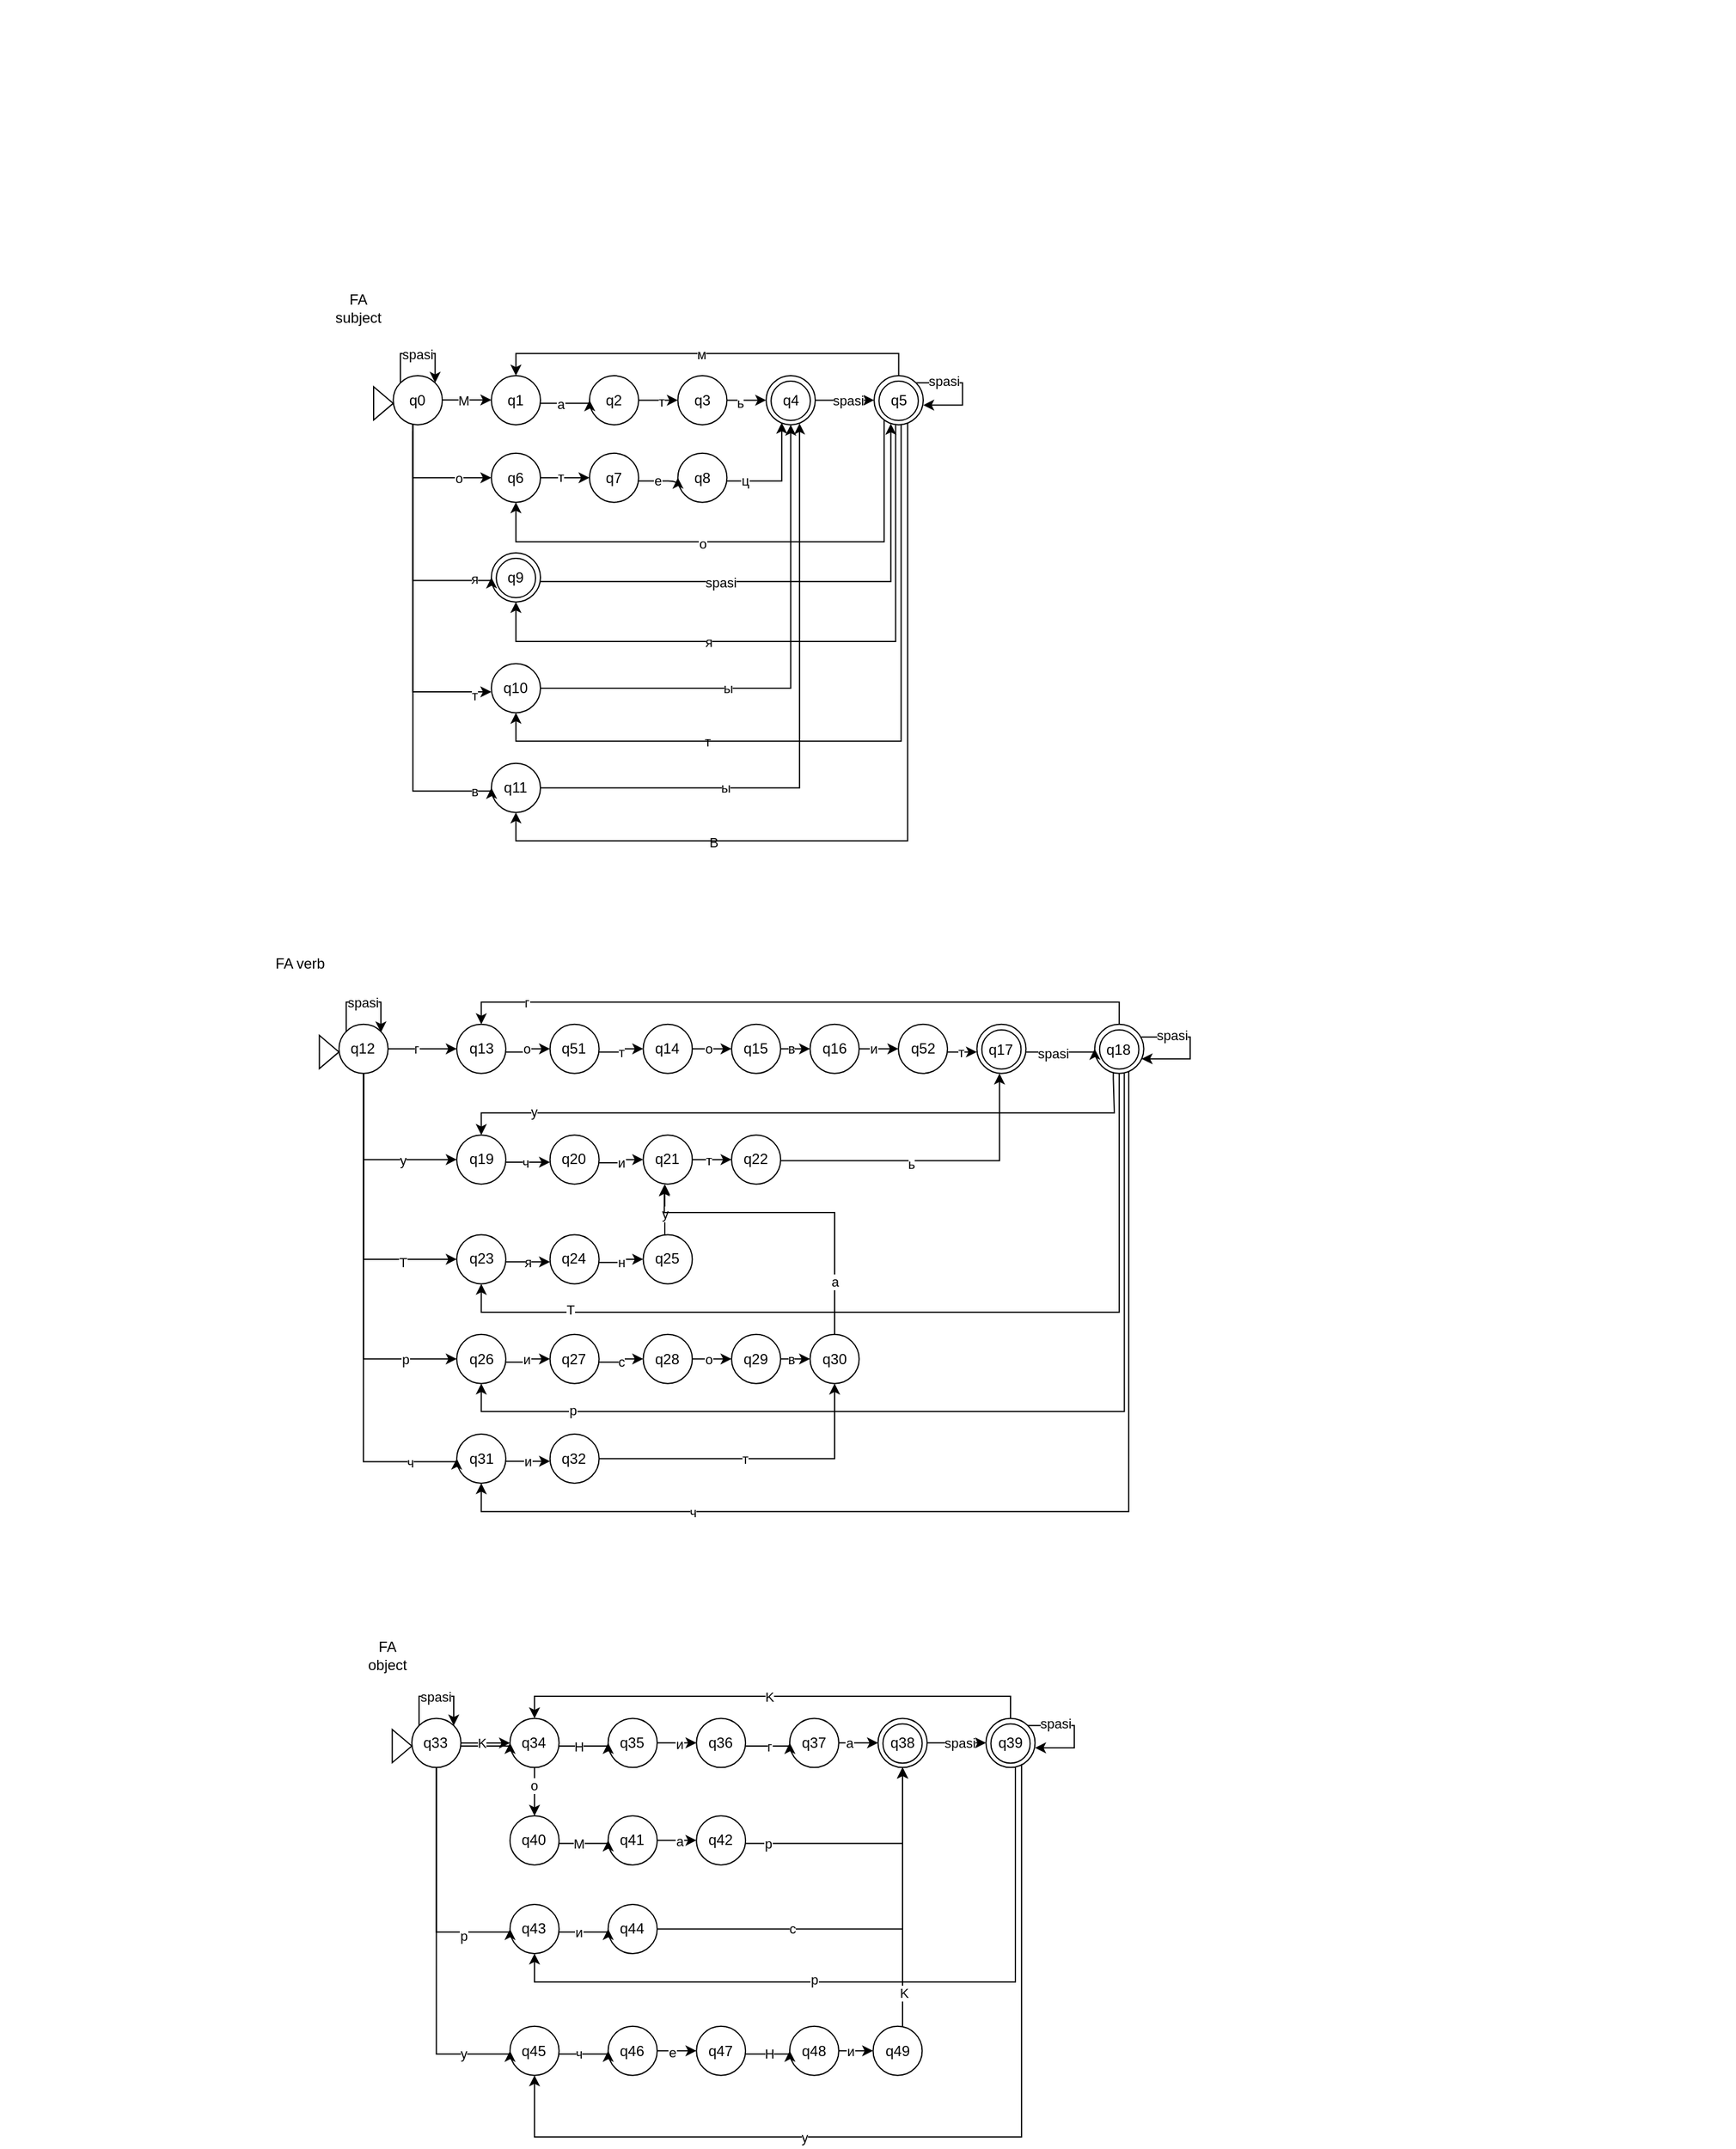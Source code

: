 <mxfile version="19.0.2" type="github" pages="3">
  <diagram id="AvAZyd8-d2p4vcjS-WJx" name="Page-1">
    <mxGraphModel dx="1221" dy="634" grid="1" gridSize="10" guides="1" tooltips="1" connect="1" arrows="1" fold="1" page="1" pageScale="1" pageWidth="850" pageHeight="1100" math="0" shadow="0">
      <root>
        <mxCell id="0" />
        <mxCell id="1" parent="0" />
        <mxCell id="JVSvKgACqot9dvhLy_-F-450" value="" style="group" parent="1" vertex="1" connectable="0">
          <mxGeometry x="130" y="110" width="1430" height="1670" as="geometry" />
        </mxCell>
        <mxCell id="z0noukO6eKgipkOC3lD4-1" value="" style="group" parent="JVSvKgACqot9dvhLy_-F-450" vertex="1" connectable="0">
          <mxGeometry x="20.0" y="40" width="1410.0" height="940.63" as="geometry" />
        </mxCell>
        <mxCell id="yPQ7wjjkzugtpFEvCIB0-76" style="edgeStyle=orthogonalEdgeStyle;rounded=0;orthogonalLoop=1;jettySize=auto;html=1;entryX=0;entryY=0.5;entryDx=0;entryDy=0;" parent="z0noukO6eKgipkOC3lD4-1" edge="1">
          <mxGeometry relative="1" as="geometry">
            <mxPoint x="320.339" y="315.129" as="sourcePoint" />
            <mxPoint x="385.058" y="530.028" as="targetPoint" />
            <Array as="points">
              <mxPoint x="320.339" y="530.028" />
            </Array>
          </mxGeometry>
        </mxCell>
        <mxCell id="yPQ7wjjkzugtpFEvCIB0-77" value="т" style="edgeLabel;html=1;align=center;verticalAlign=middle;resizable=0;points=[];" parent="yPQ7wjjkzugtpFEvCIB0-76" vertex="1" connectable="0">
          <mxGeometry x="-0.011" y="12" relative="1" as="geometry">
            <mxPoint x="38" y="79" as="offset" />
          </mxGeometry>
        </mxCell>
        <mxCell id="yPQ7wjjkzugtpFEvCIB0-1" value="q0" style="ellipse;whiteSpace=wrap;html=1;aspect=fixed;" parent="z0noukO6eKgipkOC3lD4-1" vertex="1">
          <mxGeometry x="304.159" y="269.5" width="40.449" height="40.449" as="geometry" />
        </mxCell>
        <mxCell id="yPQ7wjjkzugtpFEvCIB0-2" value="FA subject" style="text;html=1;strokeColor=none;fillColor=none;align=center;verticalAlign=middle;whiteSpace=wrap;rounded=0;" parent="z0noukO6eKgipkOC3lD4-1" vertex="1">
          <mxGeometry x="251.35" y="200" width="48.539" height="27.375" as="geometry" />
        </mxCell>
        <mxCell id="yPQ7wjjkzugtpFEvCIB0-3" value="" style="triangle;whiteSpace=wrap;html=1;" parent="z0noukO6eKgipkOC3lD4-1" vertex="1">
          <mxGeometry x="287.979" y="278.625" width="16.18" height="27.375" as="geometry" />
        </mxCell>
        <mxCell id="yPQ7wjjkzugtpFEvCIB0-5" value="q1" style="ellipse;whiteSpace=wrap;html=1;aspect=fixed;" parent="z0noukO6eKgipkOC3lD4-1" vertex="1">
          <mxGeometry x="385.058" y="269.5" width="40.449" height="40.449" as="geometry" />
        </mxCell>
        <mxCell id="yPQ7wjjkzugtpFEvCIB0-101" value="" style="edgeStyle=elbowEdgeStyle;rounded=0;orthogonalLoop=1;jettySize=auto;elbow=vertical;html=1;" parent="z0noukO6eKgipkOC3lD4-1" source="yPQ7wjjkzugtpFEvCIB0-1" target="yPQ7wjjkzugtpFEvCIB0-5" edge="1">
          <mxGeometry relative="1" as="geometry" />
        </mxCell>
        <mxCell id="yPQ7wjjkzugtpFEvCIB0-121" value="M" style="edgeLabel;html=1;align=center;verticalAlign=middle;resizable=0;points=[];" parent="yPQ7wjjkzugtpFEvCIB0-101" vertex="1" connectable="0">
          <mxGeometry x="-0.314" y="1" relative="1" as="geometry">
            <mxPoint x="3" y="1" as="offset" />
          </mxGeometry>
        </mxCell>
        <mxCell id="yPQ7wjjkzugtpFEvCIB0-7" value="q2" style="ellipse;whiteSpace=wrap;html=1;aspect=fixed;" parent="z0noukO6eKgipkOC3lD4-1" vertex="1">
          <mxGeometry x="465.957" y="269.5" width="40.449" height="40.449" as="geometry" />
        </mxCell>
        <mxCell id="yPQ7wjjkzugtpFEvCIB0-8" style="edgeStyle=orthogonalEdgeStyle;rounded=0;orthogonalLoop=1;jettySize=auto;html=1;entryX=0;entryY=0.5;entryDx=0;entryDy=0;" parent="z0noukO6eKgipkOC3lD4-1" source="yPQ7wjjkzugtpFEvCIB0-5" target="yPQ7wjjkzugtpFEvCIB0-7" edge="1">
          <mxGeometry relative="1" as="geometry">
            <Array as="points">
              <mxPoint x="449.777" y="292.312" />
              <mxPoint x="449.777" y="292.312" />
            </Array>
          </mxGeometry>
        </mxCell>
        <mxCell id="yPQ7wjjkzugtpFEvCIB0-23" value="а" style="edgeLabel;html=1;align=center;verticalAlign=middle;resizable=0;points=[];" parent="yPQ7wjjkzugtpFEvCIB0-8" vertex="1" connectable="0">
          <mxGeometry x="0.215" relative="1" as="geometry">
            <mxPoint x="-10" as="offset" />
          </mxGeometry>
        </mxCell>
        <mxCell id="yPQ7wjjkzugtpFEvCIB0-9" value="q3" style="ellipse;whiteSpace=wrap;html=1;aspect=fixed;" parent="z0noukO6eKgipkOC3lD4-1" vertex="1">
          <mxGeometry x="538.766" y="269.5" width="40.449" height="40.449" as="geometry" />
        </mxCell>
        <mxCell id="yPQ7wjjkzugtpFEvCIB0-12" style="edgeStyle=orthogonalEdgeStyle;rounded=0;orthogonalLoop=1;jettySize=auto;html=1;entryX=0;entryY=0.5;entryDx=0;entryDy=0;" parent="z0noukO6eKgipkOC3lD4-1" source="yPQ7wjjkzugtpFEvCIB0-7" target="yPQ7wjjkzugtpFEvCIB0-9" edge="1">
          <mxGeometry relative="1" as="geometry" />
        </mxCell>
        <mxCell id="yPQ7wjjkzugtpFEvCIB0-24" value="т" style="edgeLabel;html=1;align=center;verticalAlign=middle;resizable=0;points=[];" parent="yPQ7wjjkzugtpFEvCIB0-12" vertex="1" connectable="0">
          <mxGeometry x="-0.222" y="-1" relative="1" as="geometry">
            <mxPoint as="offset" />
          </mxGeometry>
        </mxCell>
        <mxCell id="yPQ7wjjkzugtpFEvCIB0-30" value="q5" style="ellipse;whiteSpace=wrap;html=1;aspect=fixed;shadow=0;sketch=0;" parent="z0noukO6eKgipkOC3lD4-1" vertex="1">
          <mxGeometry x="700.564" y="269.5" width="40.449" height="40.449" as="geometry" />
        </mxCell>
        <mxCell id="yPQ7wjjkzugtpFEvCIB0-34" style="edgeStyle=orthogonalEdgeStyle;rounded=0;orthogonalLoop=1;jettySize=auto;html=1;entryX=0.5;entryY=0;entryDx=0;entryDy=0;exitX=0.5;exitY=0;exitDx=0;exitDy=0;" parent="z0noukO6eKgipkOC3lD4-1" source="yPQ7wjjkzugtpFEvCIB0-30" target="yPQ7wjjkzugtpFEvCIB0-5" edge="1">
          <mxGeometry relative="1" as="geometry">
            <Array as="points">
              <mxPoint x="720.788" y="251.25" />
              <mxPoint x="405.283" y="251.25" />
            </Array>
          </mxGeometry>
        </mxCell>
        <mxCell id="yPQ7wjjkzugtpFEvCIB0-35" value="&lt;span style=&quot;color: rgba(0, 0, 0, 0); font-family: monospace; font-size: 0px; text-align: start; background-color: rgb(248, 249, 250);&quot;&gt;%3CmxGraphModel%3E%3Croot%3E%3CmxCell%20id%3D%220%22%2F%3E%3CmxCell%20id%3D%221%22%20parent%3D%220%22%2F%3E%3CmxCell%20id%3D%222%22%20value%3D%22%D0%BC%22%20style%3D%22edgeLabel%3Bhtml%3D1%3Balign%3Dcenter%3BverticalAlign%3Dmiddle%3Bresizable%3D0%3Bpoints%3D%5B%5D%3B%22%20vertex%3D%221%22%20connectable%3D%220%22%20parent%3D%221%22%3E%3CmxGeometry%20x%3D%22249.167%22%20y%3D%22225.0%22%20as%3D%22geometry%22%2F%3E%3C%2FmxCell%3E%3C%2Froot%3E%3C%2FmxGraphModel%3E&lt;/span&gt;" style="edgeLabel;html=1;align=center;verticalAlign=middle;resizable=0;points=[];" parent="yPQ7wjjkzugtpFEvCIB0-34" vertex="1" connectable="0">
          <mxGeometry x="0.055" y="-2" relative="1" as="geometry">
            <mxPoint as="offset" />
          </mxGeometry>
        </mxCell>
        <mxCell id="yPQ7wjjkzugtpFEvCIB0-36" value="м" style="edgeLabel;html=1;align=center;verticalAlign=middle;resizable=0;points=[];" parent="yPQ7wjjkzugtpFEvCIB0-34" vertex="1" connectable="0">
          <mxGeometry x="-0.068" y="2" relative="1" as="geometry">
            <mxPoint x="-17" y="-2" as="offset" />
          </mxGeometry>
        </mxCell>
        <mxCell id="yPQ7wjjkzugtpFEvCIB0-73" style="edgeStyle=elbowEdgeStyle;rounded=0;orthogonalLoop=1;jettySize=auto;html=1;entryX=0.5;entryY=1;entryDx=0;entryDy=0;elbow=vertical;exitX=0.438;exitY=1.003;exitDx=0;exitDy=0;exitPerimeter=0;" parent="z0noukO6eKgipkOC3lD4-1" source="yPQ7wjjkzugtpFEvCIB0-30" target="yPQ7wjjkzugtpFEvCIB0-66" edge="1">
          <mxGeometry relative="1" as="geometry">
            <mxPoint x="720.788" y="315.125" as="sourcePoint" />
            <Array as="points">
              <mxPoint x="571.125" y="488.5" />
            </Array>
          </mxGeometry>
        </mxCell>
        <mxCell id="yPQ7wjjkzugtpFEvCIB0-74" value="я" style="edgeLabel;html=1;align=center;verticalAlign=middle;resizable=0;points=[];" parent="yPQ7wjjkzugtpFEvCIB0-73" vertex="1" connectable="0">
          <mxGeometry x="0.227" y="2" relative="1" as="geometry">
            <mxPoint x="-11" y="-2" as="offset" />
          </mxGeometry>
        </mxCell>
        <mxCell id="yPQ7wjjkzugtpFEvCIB0-31" value="q5" style="ellipse;whiteSpace=wrap;html=1;aspect=fixed;shadow=0;sketch=0;" parent="z0noukO6eKgipkOC3lD4-1" vertex="1">
          <mxGeometry x="704.609" y="274.062" width="32.36" height="32.36" as="geometry" />
        </mxCell>
        <mxCell id="yPQ7wjjkzugtpFEvCIB0-37" style="edgeStyle=elbowEdgeStyle;rounded=0;orthogonalLoop=1;jettySize=auto;html=1;entryX=1;entryY=0;entryDx=0;entryDy=0;exitX=0;exitY=0;exitDx=0;exitDy=0;elbow=vertical;" parent="z0noukO6eKgipkOC3lD4-1" source="yPQ7wjjkzugtpFEvCIB0-1" target="yPQ7wjjkzugtpFEvCIB0-1" edge="1">
          <mxGeometry relative="1" as="geometry">
            <Array as="points">
              <mxPoint x="328.429" y="251.25" />
              <mxPoint x="320.339" y="251.25" />
            </Array>
          </mxGeometry>
        </mxCell>
        <mxCell id="yPQ7wjjkzugtpFEvCIB0-38" value="spasi" style="edgeLabel;html=1;align=center;verticalAlign=middle;resizable=0;points=[];rotation=0;" parent="yPQ7wjjkzugtpFEvCIB0-37" vertex="1" connectable="0">
          <mxGeometry x="0.164" y="-2" relative="1" as="geometry">
            <mxPoint x="-7" y="-2" as="offset" />
          </mxGeometry>
        </mxCell>
        <mxCell id="yPQ7wjjkzugtpFEvCIB0-41" value="q6" style="ellipse;whiteSpace=wrap;html=1;aspect=fixed;" parent="z0noukO6eKgipkOC3lD4-1" vertex="1">
          <mxGeometry x="385.058" y="333.375" width="40.449" height="40.449" as="geometry" />
        </mxCell>
        <mxCell id="yPQ7wjjkzugtpFEvCIB0-42" style="edgeStyle=elbowEdgeStyle;rounded=0;orthogonalLoop=1;jettySize=auto;html=1;entryX=0;entryY=0.5;entryDx=0;entryDy=0;" parent="z0noukO6eKgipkOC3lD4-1" source="yPQ7wjjkzugtpFEvCIB0-1" target="yPQ7wjjkzugtpFEvCIB0-41" edge="1">
          <mxGeometry relative="1" as="geometry">
            <Array as="points">
              <mxPoint x="320.339" y="333.375" />
              <mxPoint x="328.429" y="342.5" />
            </Array>
          </mxGeometry>
        </mxCell>
        <mxCell id="yPQ7wjjkzugtpFEvCIB0-43" value="о" style="edgeLabel;html=1;align=center;verticalAlign=middle;resizable=0;points=[];" parent="yPQ7wjjkzugtpFEvCIB0-42" vertex="1" connectable="0">
          <mxGeometry x="0.166" y="11" relative="1" as="geometry">
            <mxPoint x="18" y="11" as="offset" />
          </mxGeometry>
        </mxCell>
        <mxCell id="yPQ7wjjkzugtpFEvCIB0-59" style="edgeStyle=elbowEdgeStyle;rounded=0;orthogonalLoop=1;jettySize=auto;html=1;entryX=0.5;entryY=1;entryDx=0;entryDy=0;elbow=vertical;exitX=0.203;exitY=0.904;exitDx=0;exitDy=0;exitPerimeter=0;" parent="z0noukO6eKgipkOC3lD4-1" source="yPQ7wjjkzugtpFEvCIB0-30" target="yPQ7wjjkzugtpFEvCIB0-41" edge="1">
          <mxGeometry relative="1" as="geometry">
            <Array as="points">
              <mxPoint x="660.114" y="406.375" />
              <mxPoint x="587.305" y="406.375" />
              <mxPoint x="563.036" y="406.375" />
            </Array>
          </mxGeometry>
        </mxCell>
        <mxCell id="yPQ7wjjkzugtpFEvCIB0-60" value="o" style="edgeLabel;html=1;align=center;verticalAlign=middle;resizable=0;points=[];" parent="yPQ7wjjkzugtpFEvCIB0-59" vertex="1" connectable="0">
          <mxGeometry x="0.076" y="1" relative="1" as="geometry">
            <mxPoint x="-15" as="offset" />
          </mxGeometry>
        </mxCell>
        <mxCell id="yPQ7wjjkzugtpFEvCIB0-44" value="q7" style="ellipse;whiteSpace=wrap;html=1;aspect=fixed;" parent="z0noukO6eKgipkOC3lD4-1" vertex="1">
          <mxGeometry x="465.957" y="333.375" width="40.449" height="40.449" as="geometry" />
        </mxCell>
        <mxCell id="yPQ7wjjkzugtpFEvCIB0-45" style="edgeStyle=orthogonalEdgeStyle;curved=1;rounded=0;orthogonalLoop=1;jettySize=auto;html=1;entryX=0;entryY=0.5;entryDx=0;entryDy=0;" parent="z0noukO6eKgipkOC3lD4-1" source="yPQ7wjjkzugtpFEvCIB0-41" target="yPQ7wjjkzugtpFEvCIB0-44" edge="1">
          <mxGeometry relative="1" as="geometry" />
        </mxCell>
        <mxCell id="yPQ7wjjkzugtpFEvCIB0-46" value="&lt;span style=&quot;color: rgba(0, 0, 0, 0); font-family: monospace; font-size: 0px; text-align: start; background-color: rgb(248, 249, 250);&quot;&gt;%3CmxGraphModel%3E%3Croot%3E%3CmxCell%20id%3D%220%22%2F%3E%3CmxCell%20id%3D%221%22%20parent%3D%220%22%2F%3E%3CmxCell%20id%3D%222%22%20value%3D%22q6%22%20style%3D%22ellipse%3BwhiteSpace%3Dwrap%3Bhtml%3D1%3Baspect%3Dfixed%3B%22%20vertex%3D%221%22%20parent%3D%221%22%3E%3CmxGeometry%20x%3D%22280%22%20y%3D%22270%22%20width%3D%2250%22%20height%3D%2250%22%20as%3D%22geometry%22%2F%3E%3C%2FmxCell%3E%3C%2Froot%3E%3C%2FmxGraphModel%3E&lt;/span&gt;" style="edgeLabel;html=1;align=center;verticalAlign=middle;resizable=0;points=[];" parent="yPQ7wjjkzugtpFEvCIB0-45" vertex="1" connectable="0">
          <mxGeometry x="-0.211" relative="1" as="geometry">
            <mxPoint as="offset" />
          </mxGeometry>
        </mxCell>
        <mxCell id="yPQ7wjjkzugtpFEvCIB0-47" value="т" style="edgeLabel;html=1;align=center;verticalAlign=middle;resizable=0;points=[];" parent="yPQ7wjjkzugtpFEvCIB0-45" vertex="1" connectable="0">
          <mxGeometry x="-0.179" y="1" relative="1" as="geometry">
            <mxPoint as="offset" />
          </mxGeometry>
        </mxCell>
        <mxCell id="yPQ7wjjkzugtpFEvCIB0-48" value="q8" style="ellipse;whiteSpace=wrap;html=1;aspect=fixed;" parent="z0noukO6eKgipkOC3lD4-1" vertex="1">
          <mxGeometry x="538.766" y="333.375" width="40.449" height="40.449" as="geometry" />
        </mxCell>
        <mxCell id="yPQ7wjjkzugtpFEvCIB0-49" style="edgeStyle=orthogonalEdgeStyle;curved=1;rounded=0;orthogonalLoop=1;jettySize=auto;html=1;entryX=0;entryY=0.5;entryDx=0;entryDy=0;" parent="z0noukO6eKgipkOC3lD4-1" source="yPQ7wjjkzugtpFEvCIB0-44" target="yPQ7wjjkzugtpFEvCIB0-48" edge="1">
          <mxGeometry relative="1" as="geometry">
            <Array as="points">
              <mxPoint x="522.586" y="356.188" />
              <mxPoint x="522.586" y="356.188" />
            </Array>
          </mxGeometry>
        </mxCell>
        <mxCell id="yPQ7wjjkzugtpFEvCIB0-50" value="е" style="edgeLabel;html=1;align=center;verticalAlign=middle;resizable=0;points=[];" parent="yPQ7wjjkzugtpFEvCIB0-49" vertex="1" connectable="0">
          <mxGeometry x="-0.13" relative="1" as="geometry">
            <mxPoint as="offset" />
          </mxGeometry>
        </mxCell>
        <mxCell id="yPQ7wjjkzugtpFEvCIB0-51" value="" style="group" parent="z0noukO6eKgipkOC3lD4-1" vertex="1" connectable="0">
          <mxGeometry x="611.575" y="269.5" width="40.449" height="45.625" as="geometry" />
        </mxCell>
        <mxCell id="yPQ7wjjkzugtpFEvCIB0-11" value="q5" style="ellipse;whiteSpace=wrap;html=1;aspect=fixed;shadow=0;sketch=0;" parent="yPQ7wjjkzugtpFEvCIB0-51" vertex="1">
          <mxGeometry width="40.449" height="40.449" as="geometry" />
        </mxCell>
        <mxCell id="yPQ7wjjkzugtpFEvCIB0-28" value="q4" style="ellipse;whiteSpace=wrap;html=1;aspect=fixed;shadow=0;sketch=0;" parent="yPQ7wjjkzugtpFEvCIB0-51" vertex="1">
          <mxGeometry x="4.045" y="4.562" width="32.36" height="32.36" as="geometry" />
        </mxCell>
        <mxCell id="yPQ7wjjkzugtpFEvCIB0-13" style="edgeStyle=orthogonalEdgeStyle;rounded=0;orthogonalLoop=1;jettySize=auto;html=1;entryX=0;entryY=0.5;entryDx=0;entryDy=0;" parent="z0noukO6eKgipkOC3lD4-1" source="yPQ7wjjkzugtpFEvCIB0-9" target="yPQ7wjjkzugtpFEvCIB0-11" edge="1">
          <mxGeometry relative="1" as="geometry" />
        </mxCell>
        <mxCell id="yPQ7wjjkzugtpFEvCIB0-25" value="ь" style="edgeLabel;html=1;align=center;verticalAlign=middle;resizable=0;points=[];" parent="yPQ7wjjkzugtpFEvCIB0-13" vertex="1" connectable="0">
          <mxGeometry x="0.122" y="1" relative="1" as="geometry">
            <mxPoint x="-3" y="1" as="offset" />
          </mxGeometry>
        </mxCell>
        <mxCell id="yPQ7wjjkzugtpFEvCIB0-32" style="edgeStyle=orthogonalEdgeStyle;rounded=0;orthogonalLoop=1;jettySize=auto;html=1;entryX=0;entryY=0.5;entryDx=0;entryDy=0;" parent="z0noukO6eKgipkOC3lD4-1" source="yPQ7wjjkzugtpFEvCIB0-11" target="yPQ7wjjkzugtpFEvCIB0-30" edge="1">
          <mxGeometry relative="1" as="geometry" />
        </mxCell>
        <mxCell id="yPQ7wjjkzugtpFEvCIB0-33" value="spasi" style="edgeLabel;html=1;align=center;verticalAlign=middle;resizable=0;points=[];" parent="yPQ7wjjkzugtpFEvCIB0-32" vertex="1" connectable="0">
          <mxGeometry x="-0.287" relative="1" as="geometry">
            <mxPoint x="9" as="offset" />
          </mxGeometry>
        </mxCell>
        <mxCell id="yPQ7wjjkzugtpFEvCIB0-55" style="edgeStyle=elbowEdgeStyle;rounded=0;orthogonalLoop=1;jettySize=auto;html=1;elbow=vertical;entryX=0.317;entryY=0.958;entryDx=0;entryDy=0;entryPerimeter=0;" parent="z0noukO6eKgipkOC3lD4-1" source="yPQ7wjjkzugtpFEvCIB0-48" target="yPQ7wjjkzugtpFEvCIB0-11" edge="1">
          <mxGeometry relative="1" as="geometry">
            <mxPoint x="627.755" y="315.125" as="targetPoint" />
            <Array as="points">
              <mxPoint x="603.485" y="356.188" />
            </Array>
          </mxGeometry>
        </mxCell>
        <mxCell id="yPQ7wjjkzugtpFEvCIB0-56" value="ц" style="edgeLabel;html=1;align=center;verticalAlign=middle;resizable=0;points=[];" parent="yPQ7wjjkzugtpFEvCIB0-55" vertex="1" connectable="0">
          <mxGeometry x="-0.183" relative="1" as="geometry">
            <mxPoint x="-23" as="offset" />
          </mxGeometry>
        </mxCell>
        <mxCell id="yPQ7wjjkzugtpFEvCIB0-65" value="" style="group" parent="z0noukO6eKgipkOC3lD4-1" vertex="1" connectable="0">
          <mxGeometry x="385.058" y="415.5" width="40.449" height="45.625" as="geometry" />
        </mxCell>
        <mxCell id="yPQ7wjjkzugtpFEvCIB0-66" value="q5" style="ellipse;whiteSpace=wrap;html=1;aspect=fixed;shadow=0;sketch=0;" parent="yPQ7wjjkzugtpFEvCIB0-65" vertex="1">
          <mxGeometry width="40.449" height="40.449" as="geometry" />
        </mxCell>
        <mxCell id="yPQ7wjjkzugtpFEvCIB0-67" value="q9" style="ellipse;whiteSpace=wrap;html=1;aspect=fixed;shadow=0;sketch=0;" parent="yPQ7wjjkzugtpFEvCIB0-65" vertex="1">
          <mxGeometry x="4.045" y="4.562" width="32.36" height="32.36" as="geometry" />
        </mxCell>
        <mxCell id="yPQ7wjjkzugtpFEvCIB0-68" style="edgeStyle=orthogonalEdgeStyle;rounded=0;orthogonalLoop=1;jettySize=auto;html=1;entryX=0;entryY=0.5;entryDx=0;entryDy=0;" parent="z0noukO6eKgipkOC3lD4-1" source="yPQ7wjjkzugtpFEvCIB0-1" target="yPQ7wjjkzugtpFEvCIB0-66" edge="1">
          <mxGeometry relative="1" as="geometry">
            <Array as="points">
              <mxPoint x="320.339" y="438.312" />
            </Array>
          </mxGeometry>
        </mxCell>
        <mxCell id="yPQ7wjjkzugtpFEvCIB0-69" value="&lt;span style=&quot;color: rgba(0, 0, 0, 0); font-family: monospace; font-size: 0px; text-align: start; background-color: rgb(248, 249, 250);&quot;&gt;%3CmxGraphModel%3E%3Croot%3E%3CmxCell%20id%3D%220%22%2F%3E%3CmxCell%20id%3D%221%22%20parent%3D%220%22%2F%3E%3CmxCell%20id%3D%222%22%20value%3D%22%22%20style%3D%22group%22%20vertex%3D%221%22%20connectable%3D%220%22%20parent%3D%221%22%3E%3CmxGeometry%20x%3D%22560%22%20y%3D%22200%22%20width%3D%2250%22%20height%3D%2250%22%20as%3D%22geometry%22%2F%3E%3C%2FmxCell%3E%3CmxCell%20id%3D%223%22%20value%3D%22q5%22%20style%3D%22ellipse%3BwhiteSpace%3Dwrap%3Bhtml%3D1%3Baspect%3Dfixed%3Bshadow%3D0%3Bsketch%3D0%3B%22%20vertex%3D%221%22%20parent%3D%222%22%3E%3CmxGeometry%20width%3D%2250%22%20height%3D%2250%22%20as%3D%22geometry%22%2F%3E%3C%2FmxCell%3E%3CmxCell%20id%3D%224%22%20value%3D%22q4%22%20style%3D%22ellipse%3BwhiteSpace%3Dwrap%3Bhtml%3D1%3Baspect%3Dfixed%3Bshadow%3D0%3Bsketch%3D0%3B%22%20vertex%3D%221%22%20parent%3D%222%22%3E%3CmxGeometry%20x%3D%225%22%20y%3D%225%22%20width%3D%2240%22%20height%3D%2240%22%20as%3D%22geometry%22%2F%3E%3C%2FmxCell%3E%3C%2Froot%3E%3C%2FmxGraphModel%3E&lt;/span&gt;" style="edgeLabel;html=1;align=center;verticalAlign=middle;resizable=0;points=[];" parent="yPQ7wjjkzugtpFEvCIB0-68" vertex="1" connectable="0">
          <mxGeometry x="-0.106" y="10" relative="1" as="geometry">
            <mxPoint as="offset" />
          </mxGeometry>
        </mxCell>
        <mxCell id="yPQ7wjjkzugtpFEvCIB0-70" value="я" style="edgeLabel;html=1;align=center;verticalAlign=middle;resizable=0;points=[];" parent="yPQ7wjjkzugtpFEvCIB0-68" vertex="1" connectable="0">
          <mxGeometry x="-0.212" y="6" relative="1" as="geometry">
            <mxPoint x="44" y="50" as="offset" />
          </mxGeometry>
        </mxCell>
        <mxCell id="yPQ7wjjkzugtpFEvCIB0-71" style="edgeStyle=elbowEdgeStyle;rounded=0;orthogonalLoop=1;jettySize=auto;html=1;exitX=0.99;exitY=0.585;exitDx=0;exitDy=0;exitPerimeter=0;entryX=0.341;entryY=0.98;entryDx=0;entryDy=0;entryPerimeter=0;" parent="z0noukO6eKgipkOC3lD4-1" source="yPQ7wjjkzugtpFEvCIB0-66" target="yPQ7wjjkzugtpFEvCIB0-30" edge="1">
          <mxGeometry relative="1" as="geometry">
            <mxPoint x="716.743" y="315.125" as="targetPoint" />
            <Array as="points">
              <mxPoint x="714.316" y="324.25" />
              <mxPoint x="716.743" y="379" />
              <mxPoint x="700.564" y="369.875" />
              <mxPoint x="708.653" y="324.25" />
              <mxPoint x="708.653" y="324.25" />
              <mxPoint x="708.653" y="333.375" />
              <mxPoint x="700.564" y="324.25" />
              <mxPoint x="708.653" y="379" />
              <mxPoint x="700.564" y="369.875" />
              <mxPoint x="710.271" y="369.875" />
              <mxPoint x="710.271" y="379" />
              <mxPoint x="732.923" y="379" />
            </Array>
          </mxGeometry>
        </mxCell>
        <mxCell id="yPQ7wjjkzugtpFEvCIB0-72" value="spasi" style="edgeLabel;html=1;align=center;verticalAlign=middle;resizable=0;points=[];" parent="yPQ7wjjkzugtpFEvCIB0-71" vertex="1" connectable="0">
          <mxGeometry x="-0.491" y="2" relative="1" as="geometry">
            <mxPoint x="42" y="3" as="offset" />
          </mxGeometry>
        </mxCell>
        <mxCell id="yPQ7wjjkzugtpFEvCIB0-88" style="edgeStyle=elbowEdgeStyle;rounded=0;orthogonalLoop=1;jettySize=auto;html=1;entryX=0.5;entryY=1;entryDx=0;entryDy=0;" parent="z0noukO6eKgipkOC3lD4-1" source="yPQ7wjjkzugtpFEvCIB0-75" target="yPQ7wjjkzugtpFEvCIB0-11" edge="1">
          <mxGeometry relative="1" as="geometry">
            <mxPoint x="635.844" y="315.125" as="targetPoint" />
            <Array as="points">
              <mxPoint x="631.8" y="333.375" />
              <mxPoint x="635.844" y="342.5" />
              <mxPoint x="627.755" y="342.5" />
              <mxPoint x="630.991" y="333.375" />
              <mxPoint x="635.844" y="388.125" />
              <mxPoint x="627.755" y="415.5" />
            </Array>
          </mxGeometry>
        </mxCell>
        <mxCell id="yPQ7wjjkzugtpFEvCIB0-89" value="ы" style="edgeLabel;html=1;align=center;verticalAlign=middle;resizable=0;points=[];" parent="yPQ7wjjkzugtpFEvCIB0-88" vertex="1" connectable="0">
          <mxGeometry x="-0.531" y="12" relative="1" as="geometry">
            <mxPoint x="55" y="12" as="offset" />
          </mxGeometry>
        </mxCell>
        <mxCell id="yPQ7wjjkzugtpFEvCIB0-75" value="q10" style="ellipse;whiteSpace=wrap;html=1;aspect=fixed;" parent="z0noukO6eKgipkOC3lD4-1" vertex="1">
          <mxGeometry x="385.058" y="506.75" width="40.449" height="40.449" as="geometry" />
        </mxCell>
        <mxCell id="yPQ7wjjkzugtpFEvCIB0-95" value="т" style="edgeLabel;html=1;align=center;verticalAlign=middle;resizable=0;points=[];" parent="z0noukO6eKgipkOC3lD4-1" vertex="1" connectable="0">
          <mxGeometry x="563.039" y="570.627" as="geometry" />
        </mxCell>
        <mxCell id="yPQ7wjjkzugtpFEvCIB0-108" style="edgeStyle=elbowEdgeStyle;rounded=0;orthogonalLoop=1;jettySize=auto;html=1;entryX=0.683;entryY=0.973;entryDx=0;entryDy=0;entryPerimeter=0;" parent="z0noukO6eKgipkOC3lD4-1" source="yPQ7wjjkzugtpFEvCIB0-97" target="yPQ7wjjkzugtpFEvCIB0-11" edge="1">
          <mxGeometry relative="1" as="geometry">
            <mxPoint x="635.844" y="315.125" as="targetPoint" />
            <Array as="points">
              <mxPoint x="639.08" y="333.375" />
              <mxPoint x="635.844" y="333.375" />
              <mxPoint x="643.934" y="424.625" />
              <mxPoint x="627.755" y="342.5" />
              <mxPoint x="643.934" y="333.375" />
              <mxPoint x="635.844" y="333.375" />
              <mxPoint x="627.755" y="488.5" />
            </Array>
          </mxGeometry>
        </mxCell>
        <mxCell id="yPQ7wjjkzugtpFEvCIB0-109" value="ы" style="edgeLabel;html=1;align=center;verticalAlign=middle;resizable=0;points=[];" parent="yPQ7wjjkzugtpFEvCIB0-108" vertex="1" connectable="0">
          <mxGeometry x="-0.538" y="-1" relative="1" as="geometry">
            <mxPoint x="34" y="-1" as="offset" />
          </mxGeometry>
        </mxCell>
        <mxCell id="yPQ7wjjkzugtpFEvCIB0-97" value="q11" style="ellipse;whiteSpace=wrap;html=1;aspect=fixed;" parent="z0noukO6eKgipkOC3lD4-1" vertex="1">
          <mxGeometry x="385.058" y="588.875" width="40.449" height="40.449" as="geometry" />
        </mxCell>
        <mxCell id="yPQ7wjjkzugtpFEvCIB0-93" style="edgeStyle=orthogonalEdgeStyle;rounded=0;orthogonalLoop=1;jettySize=auto;html=1;entryX=0.5;entryY=1;entryDx=0;entryDy=0;exitX=0.55;exitY=0.999;exitDx=0;exitDy=0;exitPerimeter=0;" parent="z0noukO6eKgipkOC3lD4-1" source="yPQ7wjjkzugtpFEvCIB0-30" target="yPQ7wjjkzugtpFEvCIB0-75" edge="1">
          <mxGeometry relative="1" as="geometry">
            <mxPoint x="708.653" y="515.973" as="targetPoint" />
            <Array as="points">
              <mxPoint x="722.406" y="570.625" />
              <mxPoint x="405.283" y="570.625" />
            </Array>
          </mxGeometry>
        </mxCell>
        <mxCell id="yPQ7wjjkzugtpFEvCIB0-94" value="&lt;span style=&quot;color: rgba(0, 0, 0, 0); font-family: monospace; font-size: 0px; text-align: start; background-color: rgb(248, 249, 250);&quot;&gt;%3CmxGraphModel%3E%3Croot%3E%3CmxCell%20id%3D%220%22%2F%3E%3CmxCell%20id%3D%221%22%20parent%3D%220%22%2F%3E%3CmxCell%20id%3D%222%22%20value%3D%22%D1%82%22%20style%3D%22edgeLabel%3Bhtml%3D1%3Balign%3Dcenter%3BverticalAlign%3Dmiddle%3Bresizable%3D0%3Bpoints%3D%5B%5D%3B%22%20vertex%3D%221%22%20connectable%3D%220%22%20parent%3D%221%22%3E%3CmxGeometry%20x%3D%22222.034%22%20y%3D%22405.522%22%20as%3D%22geometry%22%2F%3E%3C%2FmxCell%3E%3C%2Froot%3E%3C%2FmxGraphModel%3E&lt;/span&gt;" style="edgeLabel;html=1;align=center;verticalAlign=middle;resizable=0;points=[];" parent="yPQ7wjjkzugtpFEvCIB0-93" vertex="1" connectable="0">
          <mxGeometry x="0.317" y="-1" relative="1" as="geometry">
            <mxPoint as="offset" />
          </mxGeometry>
        </mxCell>
        <mxCell id="yPQ7wjjkzugtpFEvCIB0-106" style="edgeStyle=elbowEdgeStyle;rounded=0;orthogonalLoop=1;jettySize=auto;html=1;exitX=1;exitY=0;exitDx=0;exitDy=0;entryX=1;entryY=0.6;entryDx=0;entryDy=0;entryPerimeter=0;" parent="z0noukO6eKgipkOC3lD4-1" source="yPQ7wjjkzugtpFEvCIB0-30" target="yPQ7wjjkzugtpFEvCIB0-30" edge="1">
          <mxGeometry relative="1" as="geometry">
            <Array as="points">
              <mxPoint x="773.373" y="260.375" />
              <mxPoint x="773.373" y="278.625" />
              <mxPoint x="773.373" y="287.75" />
              <mxPoint x="781.462" y="287.75" />
            </Array>
          </mxGeometry>
        </mxCell>
        <mxCell id="yPQ7wjjkzugtpFEvCIB0-107" value="spasi" style="edgeLabel;html=1;align=center;verticalAlign=middle;resizable=0;points=[];" parent="yPQ7wjjkzugtpFEvCIB0-106" vertex="1" connectable="0">
          <mxGeometry x="-0.515" relative="1" as="geometry">
            <mxPoint x="1" y="-2" as="offset" />
          </mxGeometry>
        </mxCell>
        <mxCell id="yPQ7wjjkzugtpFEvCIB0-113" value="B" style="edgeLabel;html=1;align=center;verticalAlign=middle;resizable=0;points=[];" parent="z0noukO6eKgipkOC3lD4-1" vertex="1" connectable="0">
          <mxGeometry x="571.125" y="611.688" as="geometry">
            <mxPoint x="-3" y="42" as="offset" />
          </mxGeometry>
        </mxCell>
        <mxCell id="yPQ7wjjkzugtpFEvCIB0-114" value="FA verb" style="text;html=1;strokeColor=none;fillColor=none;align=center;verticalAlign=middle;whiteSpace=wrap;rounded=0;" parent="z0noukO6eKgipkOC3lD4-1" vertex="1">
          <mxGeometry x="202.81" y="740.005" width="48.539" height="27.375" as="geometry" />
        </mxCell>
        <mxCell id="yPQ7wjjkzugtpFEvCIB0-115" value="q12" style="ellipse;whiteSpace=wrap;html=1;aspect=fixed;" parent="z0noukO6eKgipkOC3lD4-1" vertex="1">
          <mxGeometry x="259.439" y="803.88" width="40.449" height="40.449" as="geometry" />
        </mxCell>
        <mxCell id="yPQ7wjjkzugtpFEvCIB0-98" style="edgeStyle=orthogonalEdgeStyle;rounded=0;orthogonalLoop=1;jettySize=auto;html=1;entryX=0;entryY=0.5;entryDx=0;entryDy=0;" parent="z0noukO6eKgipkOC3lD4-1" source="yPQ7wjjkzugtpFEvCIB0-1" target="yPQ7wjjkzugtpFEvCIB0-97" edge="1">
          <mxGeometry relative="1" as="geometry">
            <Array as="points">
              <mxPoint x="320.339" y="611.688" />
            </Array>
          </mxGeometry>
        </mxCell>
        <mxCell id="yPQ7wjjkzugtpFEvCIB0-99" value="в" style="edgeLabel;html=1;align=center;verticalAlign=middle;resizable=0;points=[];" parent="yPQ7wjjkzugtpFEvCIB0-98" vertex="1" connectable="0">
          <mxGeometry x="0.293" y="19" relative="1" as="geometry">
            <mxPoint x="31" y="63" as="offset" />
          </mxGeometry>
        </mxCell>
        <mxCell id="yPQ7wjjkzugtpFEvCIB0-110" style="edgeStyle=elbowEdgeStyle;rounded=0;orthogonalLoop=1;jettySize=auto;html=1;entryX=0.5;entryY=1;entryDx=0;entryDy=0;exitX=0.683;exitY=0.962;exitDx=0;exitDy=0;exitPerimeter=0;" parent="z0noukO6eKgipkOC3lD4-1" source="yPQ7wjjkzugtpFEvCIB0-30" target="yPQ7wjjkzugtpFEvCIB0-97" edge="1">
          <mxGeometry relative="1" as="geometry">
            <Array as="points">
              <mxPoint x="611.575" y="652.75" />
              <mxPoint x="728.069" y="342.5" />
              <mxPoint x="732.923" y="525" />
              <mxPoint x="498.316" y="652.75" />
              <mxPoint x="720.788" y="543.25" />
            </Array>
          </mxGeometry>
        </mxCell>
        <mxCell id="yPQ7wjjkzugtpFEvCIB0-111" value="&lt;span style=&quot;color: rgba(0, 0, 0, 0); font-family: monospace; font-size: 0px; text-align: start; background-color: rgb(248, 249, 250);&quot;&gt;%3CmxGraphModel%3E%3Croot%3E%3CmxCell%20id%3D%220%22%2F%3E%3CmxCell%20id%3D%221%22%20parent%3D%220%22%2F%3E%3CmxCell%20id%3D%222%22%20value%3D%22%D1%8B%22%20style%3D%22edgeLabel%3Bhtml%3D1%3Balign%3Dcenter%3BverticalAlign%3Dmiddle%3Bresizable%3D0%3Bpoints%3D%5B%5D%3B%22%20vertex%3D%221%22%20connectable%3D%220%22%20parent%3D%221%22%3E%3CmxGeometry%20x%3D%22462.5%22%20y%3D%22576.0%22%20as%3D%22geometry%22%2F%3E%3C%2FmxCell%3E%3C%2Froot%3E%3C%2FmxGraphModel%3E&lt;/span&gt;" style="edgeLabel;html=1;align=center;verticalAlign=middle;resizable=0;points=[];" parent="yPQ7wjjkzugtpFEvCIB0-110" vertex="1" connectable="0">
          <mxGeometry x="0.493" y="1" relative="1" as="geometry">
            <mxPoint as="offset" />
          </mxGeometry>
        </mxCell>
        <mxCell id="yPQ7wjjkzugtpFEvCIB0-116" value="" style="triangle;whiteSpace=wrap;html=1;" parent="z0noukO6eKgipkOC3lD4-1" vertex="1">
          <mxGeometry x="243.26" y="813.005" width="16.18" height="27.375" as="geometry" />
        </mxCell>
        <mxCell id="yPQ7wjjkzugtpFEvCIB0-119" style="edgeStyle=elbowEdgeStyle;rounded=0;orthogonalLoop=1;jettySize=auto;html=1;entryX=1;entryY=0;entryDx=0;entryDy=0;exitX=0;exitY=0;exitDx=0;exitDy=0;elbow=vertical;" parent="z0noukO6eKgipkOC3lD4-1" edge="1">
          <mxGeometry relative="1" as="geometry">
            <mxPoint x="265.363" y="810.562" as="sourcePoint" />
            <mxPoint x="293.965" y="810.562" as="targetPoint" />
            <Array as="points">
              <mxPoint x="283.709" y="785.63" />
              <mxPoint x="275.619" y="785.63" />
            </Array>
          </mxGeometry>
        </mxCell>
        <mxCell id="yPQ7wjjkzugtpFEvCIB0-120" value="spasi" style="edgeLabel;html=1;align=center;verticalAlign=middle;resizable=0;points=[];rotation=0;" parent="yPQ7wjjkzugtpFEvCIB0-119" vertex="1" connectable="0">
          <mxGeometry x="0.164" y="-2" relative="1" as="geometry">
            <mxPoint x="-7" y="-2" as="offset" />
          </mxGeometry>
        </mxCell>
        <mxCell id="yPQ7wjjkzugtpFEvCIB0-122" value="q13" style="ellipse;whiteSpace=wrap;html=1;aspect=fixed;" parent="z0noukO6eKgipkOC3lD4-1" vertex="1">
          <mxGeometry x="356.518" y="803.88" width="40.449" height="40.449" as="geometry" />
        </mxCell>
        <mxCell id="yPQ7wjjkzugtpFEvCIB0-123" style="edgeStyle=elbowEdgeStyle;rounded=0;orthogonalLoop=1;jettySize=auto;html=1;entryX=0;entryY=0.5;entryDx=0;entryDy=0;" parent="z0noukO6eKgipkOC3lD4-1" source="yPQ7wjjkzugtpFEvCIB0-115" target="yPQ7wjjkzugtpFEvCIB0-122" edge="1">
          <mxGeometry relative="1" as="geometry">
            <Array as="points" />
          </mxGeometry>
        </mxCell>
        <mxCell id="yPQ7wjjkzugtpFEvCIB0-127" value="г" style="edgeLabel;html=1;align=center;verticalAlign=middle;resizable=0;points=[];" parent="yPQ7wjjkzugtpFEvCIB0-123" vertex="1" connectable="0">
          <mxGeometry x="0.105" y="-1" relative="1" as="geometry">
            <mxPoint x="-9" y="-1" as="offset" />
          </mxGeometry>
        </mxCell>
        <mxCell id="yPQ7wjjkzugtpFEvCIB0-124" value="q51" style="ellipse;whiteSpace=wrap;html=1;aspect=fixed;" parent="z0noukO6eKgipkOC3lD4-1" vertex="1">
          <mxGeometry x="433.372" y="803.88" width="40.449" height="40.449" as="geometry" />
        </mxCell>
        <mxCell id="yPQ7wjjkzugtpFEvCIB0-125" style="edgeStyle=elbowEdgeStyle;rounded=0;orthogonalLoop=1;jettySize=auto;html=1;entryX=0;entryY=0.5;entryDx=0;entryDy=0;" parent="z0noukO6eKgipkOC3lD4-1" source="yPQ7wjjkzugtpFEvCIB0-122" target="yPQ7wjjkzugtpFEvCIB0-124" edge="1">
          <mxGeometry relative="1" as="geometry">
            <Array as="points">
              <mxPoint x="413.147" y="826.692" />
            </Array>
          </mxGeometry>
        </mxCell>
        <mxCell id="yPQ7wjjkzugtpFEvCIB0-128" value="о" style="edgeLabel;html=1;align=center;verticalAlign=middle;resizable=0;points=[];" parent="yPQ7wjjkzugtpFEvCIB0-125" vertex="1" connectable="0">
          <mxGeometry relative="1" as="geometry">
            <mxPoint as="offset" />
          </mxGeometry>
        </mxCell>
        <mxCell id="yPQ7wjjkzugtpFEvCIB0-129" value="q14" style="ellipse;whiteSpace=wrap;html=1;aspect=fixed;" parent="z0noukO6eKgipkOC3lD4-1" vertex="1">
          <mxGeometry x="510.226" y="803.88" width="40.449" height="40.449" as="geometry" />
        </mxCell>
        <mxCell id="yPQ7wjjkzugtpFEvCIB0-130" style="edgeStyle=elbowEdgeStyle;rounded=0;orthogonalLoop=1;jettySize=auto;html=1;entryX=0;entryY=0.5;entryDx=0;entryDy=0;" parent="z0noukO6eKgipkOC3lD4-1" source="yPQ7wjjkzugtpFEvCIB0-124" target="yPQ7wjjkzugtpFEvCIB0-129" edge="1">
          <mxGeometry relative="1" as="geometry">
            <Array as="points">
              <mxPoint x="494.046" y="826.692" />
            </Array>
          </mxGeometry>
        </mxCell>
        <mxCell id="yPQ7wjjkzugtpFEvCIB0-132" value="т" style="edgeLabel;html=1;align=center;verticalAlign=middle;resizable=0;points=[];" parent="yPQ7wjjkzugtpFEvCIB0-130" vertex="1" connectable="0">
          <mxGeometry x="-0.061" relative="1" as="geometry">
            <mxPoint as="offset" />
          </mxGeometry>
        </mxCell>
        <mxCell id="yPQ7wjjkzugtpFEvCIB0-133" value="q15" style="ellipse;whiteSpace=wrap;html=1;aspect=fixed;" parent="z0noukO6eKgipkOC3lD4-1" vertex="1">
          <mxGeometry x="583.035" y="803.88" width="40.449" height="40.449" as="geometry" />
        </mxCell>
        <mxCell id="yPQ7wjjkzugtpFEvCIB0-134" style="edgeStyle=elbowEdgeStyle;rounded=0;orthogonalLoop=1;jettySize=auto;html=1;entryX=0;entryY=0.5;entryDx=0;entryDy=0;" parent="z0noukO6eKgipkOC3lD4-1" source="yPQ7wjjkzugtpFEvCIB0-129" target="yPQ7wjjkzugtpFEvCIB0-133" edge="1">
          <mxGeometry relative="1" as="geometry">
            <Array as="points" />
          </mxGeometry>
        </mxCell>
        <mxCell id="yPQ7wjjkzugtpFEvCIB0-138" value="о" style="edgeLabel;html=1;align=center;verticalAlign=middle;resizable=0;points=[];" parent="yPQ7wjjkzugtpFEvCIB0-134" vertex="1" connectable="0">
          <mxGeometry x="-0.153" relative="1" as="geometry">
            <mxPoint as="offset" />
          </mxGeometry>
        </mxCell>
        <mxCell id="yPQ7wjjkzugtpFEvCIB0-139" value="q16" style="ellipse;whiteSpace=wrap;html=1;aspect=fixed;" parent="z0noukO6eKgipkOC3lD4-1" vertex="1">
          <mxGeometry x="647.754" y="803.88" width="40.449" height="40.449" as="geometry" />
        </mxCell>
        <mxCell id="yPQ7wjjkzugtpFEvCIB0-140" style="edgeStyle=elbowEdgeStyle;rounded=0;orthogonalLoop=1;jettySize=auto;html=1;entryX=0;entryY=0.5;entryDx=0;entryDy=0;" parent="z0noukO6eKgipkOC3lD4-1" source="yPQ7wjjkzugtpFEvCIB0-133" target="yPQ7wjjkzugtpFEvCIB0-139" edge="1">
          <mxGeometry relative="1" as="geometry" />
        </mxCell>
        <mxCell id="yPQ7wjjkzugtpFEvCIB0-141" value="в" style="edgeLabel;html=1;align=center;verticalAlign=middle;resizable=0;points=[];" parent="yPQ7wjjkzugtpFEvCIB0-140" vertex="1" connectable="0">
          <mxGeometry x="-0.333" relative="1" as="geometry">
            <mxPoint as="offset" />
          </mxGeometry>
        </mxCell>
        <mxCell id="yPQ7wjjkzugtpFEvCIB0-148" style="edgeStyle=elbowEdgeStyle;rounded=0;orthogonalLoop=1;jettySize=auto;html=1;entryX=0;entryY=0.5;entryDx=0;entryDy=0;" parent="z0noukO6eKgipkOC3lD4-1" source="yPQ7wjjkzugtpFEvCIB0-142" edge="1">
          <mxGeometry relative="1" as="geometry">
            <mxPoint x="785.282" y="826.692" as="targetPoint" />
            <Array as="points">
              <mxPoint x="769.102" y="826.692" />
            </Array>
          </mxGeometry>
        </mxCell>
        <mxCell id="yPQ7wjjkzugtpFEvCIB0-149" value="&lt;span style=&quot;color: rgba(0, 0, 0, 0); font-family: monospace; font-size: 0px; text-align: start; background-color: rgb(248, 249, 250);&quot;&gt;%3CmxGraphModel%3E%3Croot%3E%3CmxCell%20id%3D%220%22%2F%3E%3CmxCell%20id%3D%221%22%20parent%3D%220%22%2F%3E%3CmxCell%20id%3D%222%22%20value%3D%22q16%22%20style%3D%22ellipse%3BwhiteSpace%3Dwrap%3Bhtml%3D1%3Baspect%3Dfixed%3B%22%20vertex%3D%221%22%20parent%3D%221%22%3E%3CmxGeometry%20x%3D%22730%22%20y%3D%22720%22%20width%3D%2250%22%20height%3D%2250%22%20as%3D%22geometry%22%2F%3E%3C%2FmxCell%3E%3C%2Froot%3E%3C%2FmxGraphModel%3E&lt;/span&gt;" style="edgeLabel;html=1;align=center;verticalAlign=middle;resizable=0;points=[];" parent="yPQ7wjjkzugtpFEvCIB0-148" vertex="1" connectable="0">
          <mxGeometry x="-0.267" y="-1" relative="1" as="geometry">
            <mxPoint as="offset" />
          </mxGeometry>
        </mxCell>
        <mxCell id="yPQ7wjjkzugtpFEvCIB0-150" value="т" style="edgeLabel;html=1;align=center;verticalAlign=middle;resizable=0;points=[];" parent="yPQ7wjjkzugtpFEvCIB0-148" vertex="1" connectable="0">
          <mxGeometry x="-0.111" relative="1" as="geometry">
            <mxPoint as="offset" />
          </mxGeometry>
        </mxCell>
        <mxCell id="yPQ7wjjkzugtpFEvCIB0-142" value="q52" style="ellipse;whiteSpace=wrap;html=1;aspect=fixed;" parent="z0noukO6eKgipkOC3lD4-1" vertex="1">
          <mxGeometry x="720.563" y="803.88" width="40.449" height="40.449" as="geometry" />
        </mxCell>
        <mxCell id="yPQ7wjjkzugtpFEvCIB0-143" style="edgeStyle=elbowEdgeStyle;rounded=0;orthogonalLoop=1;jettySize=auto;html=1;entryX=0;entryY=0.5;entryDx=0;entryDy=0;" parent="z0noukO6eKgipkOC3lD4-1" source="yPQ7wjjkzugtpFEvCIB0-139" target="yPQ7wjjkzugtpFEvCIB0-142" edge="1">
          <mxGeometry relative="1" as="geometry">
            <Array as="points" />
          </mxGeometry>
        </mxCell>
        <mxCell id="yPQ7wjjkzugtpFEvCIB0-144" value="&lt;span style=&quot;color: rgba(0, 0, 0, 0); font-family: monospace; font-size: 0px; text-align: start; background-color: rgb(248, 249, 250);&quot;&gt;%3CmxGraphModel%3E%3Croot%3E%3CmxCell%20id%3D%220%22%2F%3E%3CmxCell%20id%3D%221%22%20parent%3D%220%22%2F%3E%3CmxCell%20id%3D%222%22%20value%3D%22q16%22%20style%3D%22ellipse%3BwhiteSpace%3Dwrap%3Bhtml%3D1%3Baspect%3Dfixed%3B%22%20vertex%3D%221%22%20parent%3D%221%22%3E%3CmxGeometry%20x%3D%22640%22%20y%3D%22720%22%20width%3D%2250%22%20height%3D%2250%22%20as%3D%22geometry%22%2F%3E%3C%2FmxCell%3E%3C%2Froot%3E%3C%2FmxGraphModel%3E&lt;/span&gt;" style="edgeLabel;html=1;align=center;verticalAlign=middle;resizable=0;points=[];" parent="yPQ7wjjkzugtpFEvCIB0-143" vertex="1" connectable="0">
          <mxGeometry x="-0.253" y="1" relative="1" as="geometry">
            <mxPoint as="offset" />
          </mxGeometry>
        </mxCell>
        <mxCell id="yPQ7wjjkzugtpFEvCIB0-145" value="и" style="edgeLabel;html=1;align=center;verticalAlign=middle;resizable=0;points=[];" parent="yPQ7wjjkzugtpFEvCIB0-143" vertex="1" connectable="0">
          <mxGeometry x="-0.287" relative="1" as="geometry">
            <mxPoint as="offset" />
          </mxGeometry>
        </mxCell>
        <mxCell id="yPQ7wjjkzugtpFEvCIB0-151" value="" style="group" parent="z0noukO6eKgipkOC3lD4-1" vertex="1" connectable="0">
          <mxGeometry x="785.282" y="803.88" width="40.449" height="45.625" as="geometry" />
        </mxCell>
        <mxCell id="JVSvKgACqot9dvhLy_-F-256" value="" style="group" parent="yPQ7wjjkzugtpFEvCIB0-151" vertex="1" connectable="0">
          <mxGeometry width="40.449" height="45.625" as="geometry" />
        </mxCell>
        <mxCell id="yPQ7wjjkzugtpFEvCIB0-152" value="q5" style="ellipse;whiteSpace=wrap;html=1;aspect=fixed;shadow=0;sketch=0;" parent="JVSvKgACqot9dvhLy_-F-256" vertex="1">
          <mxGeometry width="40.449" height="40.449" as="geometry" />
        </mxCell>
        <mxCell id="yPQ7wjjkzugtpFEvCIB0-153" value="q17" style="ellipse;whiteSpace=wrap;html=1;aspect=fixed;shadow=0;sketch=0;" parent="JVSvKgACqot9dvhLy_-F-256" vertex="1">
          <mxGeometry x="4.045" y="4.562" width="32.36" height="32.36" as="geometry" />
        </mxCell>
        <mxCell id="yPQ7wjjkzugtpFEvCIB0-159" value="q19" style="ellipse;whiteSpace=wrap;html=1;aspect=fixed;" parent="z0noukO6eKgipkOC3lD4-1" vertex="1">
          <mxGeometry x="356.518" y="895.13" width="40.449" height="40.449" as="geometry" />
        </mxCell>
        <mxCell id="yPQ7wjjkzugtpFEvCIB0-169" style="edgeStyle=elbowEdgeStyle;rounded=0;orthogonalLoop=1;jettySize=auto;html=1;entryX=0;entryY=0.5;entryDx=0;entryDy=0;" parent="z0noukO6eKgipkOC3lD4-1" source="yPQ7wjjkzugtpFEvCIB0-115" target="yPQ7wjjkzugtpFEvCIB0-159" edge="1">
          <mxGeometry relative="1" as="geometry">
            <Array as="points">
              <mxPoint x="279.664" y="904.255" />
            </Array>
          </mxGeometry>
        </mxCell>
        <mxCell id="yPQ7wjjkzugtpFEvCIB0-170" value="y" style="edgeLabel;html=1;align=center;verticalAlign=middle;resizable=0;points=[];" parent="yPQ7wjjkzugtpFEvCIB0-169" vertex="1" connectable="0">
          <mxGeometry x="0.393" relative="1" as="geometry">
            <mxPoint as="offset" />
          </mxGeometry>
        </mxCell>
        <mxCell id="yPQ7wjjkzugtpFEvCIB0-162" value="q20" style="ellipse;whiteSpace=wrap;html=1;aspect=fixed;" parent="z0noukO6eKgipkOC3lD4-1" vertex="1">
          <mxGeometry x="433.372" y="895.13" width="40.449" height="40.449" as="geometry" />
        </mxCell>
        <mxCell id="yPQ7wjjkzugtpFEvCIB0-165" value="q21" style="ellipse;whiteSpace=wrap;html=1;aspect=fixed;" parent="z0noukO6eKgipkOC3lD4-1" vertex="1">
          <mxGeometry x="510.226" y="895.13" width="40.449" height="40.449" as="geometry" />
        </mxCell>
        <mxCell id="yPQ7wjjkzugtpFEvCIB0-160" style="edgeStyle=elbowEdgeStyle;rounded=0;orthogonalLoop=1;jettySize=auto;html=1;entryX=0;entryY=0.5;entryDx=0;entryDy=0;" parent="z0noukO6eKgipkOC3lD4-1" source="yPQ7wjjkzugtpFEvCIB0-162" target="yPQ7wjjkzugtpFEvCIB0-165" edge="1">
          <mxGeometry relative="1" as="geometry">
            <Array as="points">
              <mxPoint x="494.046" y="917.942" />
            </Array>
          </mxGeometry>
        </mxCell>
        <mxCell id="yPQ7wjjkzugtpFEvCIB0-161" value="и" style="edgeLabel;html=1;align=center;verticalAlign=middle;resizable=0;points=[];" parent="yPQ7wjjkzugtpFEvCIB0-160" vertex="1" connectable="0">
          <mxGeometry x="-0.061" relative="1" as="geometry">
            <mxPoint as="offset" />
          </mxGeometry>
        </mxCell>
        <mxCell id="yPQ7wjjkzugtpFEvCIB0-171" style="edgeStyle=elbowEdgeStyle;rounded=0;orthogonalLoop=1;jettySize=auto;html=1;exitX=1.004;exitY=0.523;exitDx=0;exitDy=0;exitPerimeter=0;entryX=0.468;entryY=1.002;entryDx=0;entryDy=0;entryPerimeter=0;" parent="z0noukO6eKgipkOC3lD4-1" source="yPQ7wjjkzugtpFEvCIB0-166" target="yPQ7wjjkzugtpFEvCIB0-152" edge="1">
          <mxGeometry relative="1" as="geometry">
            <mxPoint x="801.462" y="876.88" as="targetPoint" />
            <Array as="points">
              <mxPoint x="803.889" y="886.005" />
              <mxPoint x="801.462" y="886.005" />
            </Array>
          </mxGeometry>
        </mxCell>
        <mxCell id="yPQ7wjjkzugtpFEvCIB0-172" value="ь" style="edgeLabel;html=1;align=center;verticalAlign=middle;resizable=0;points=[];" parent="yPQ7wjjkzugtpFEvCIB0-171" vertex="1" connectable="0">
          <mxGeometry x="-0.148" y="-2" relative="1" as="geometry">
            <mxPoint as="offset" />
          </mxGeometry>
        </mxCell>
        <mxCell id="yPQ7wjjkzugtpFEvCIB0-166" value="q22" style="ellipse;whiteSpace=wrap;html=1;aspect=fixed;" parent="z0noukO6eKgipkOC3lD4-1" vertex="1">
          <mxGeometry x="583.035" y="895.13" width="40.449" height="40.449" as="geometry" />
        </mxCell>
        <mxCell id="yPQ7wjjkzugtpFEvCIB0-163" style="edgeStyle=elbowEdgeStyle;rounded=0;orthogonalLoop=1;jettySize=auto;html=1;entryX=0;entryY=0.5;entryDx=0;entryDy=0;" parent="z0noukO6eKgipkOC3lD4-1" source="yPQ7wjjkzugtpFEvCIB0-165" target="yPQ7wjjkzugtpFEvCIB0-166" edge="1">
          <mxGeometry relative="1" as="geometry">
            <Array as="points" />
          </mxGeometry>
        </mxCell>
        <mxCell id="yPQ7wjjkzugtpFEvCIB0-164" value="т" style="edgeLabel;html=1;align=center;verticalAlign=middle;resizable=0;points=[];" parent="yPQ7wjjkzugtpFEvCIB0-163" vertex="1" connectable="0">
          <mxGeometry x="-0.153" relative="1" as="geometry">
            <mxPoint as="offset" />
          </mxGeometry>
        </mxCell>
        <mxCell id="yPQ7wjjkzugtpFEvCIB0-167" style="edgeStyle=elbowEdgeStyle;rounded=0;orthogonalLoop=1;jettySize=auto;html=1;entryX=0;entryY=0.5;entryDx=0;entryDy=0;" parent="z0noukO6eKgipkOC3lD4-1" edge="1">
          <mxGeometry relative="1" as="geometry">
            <mxPoint x="396.967" y="917.505" as="sourcePoint" />
            <mxPoint x="433.372" y="917.505" as="targetPoint" />
            <Array as="points">
              <mxPoint x="413.147" y="922.505" />
            </Array>
          </mxGeometry>
        </mxCell>
        <mxCell id="yPQ7wjjkzugtpFEvCIB0-168" value="ч" style="edgeLabel;html=1;align=center;verticalAlign=middle;resizable=0;points=[];" parent="yPQ7wjjkzugtpFEvCIB0-167" vertex="1" connectable="0">
          <mxGeometry relative="1" as="geometry">
            <mxPoint x="-2" as="offset" />
          </mxGeometry>
        </mxCell>
        <mxCell id="yPQ7wjjkzugtpFEvCIB0-174" value="q23" style="ellipse;whiteSpace=wrap;html=1;aspect=fixed;" parent="z0noukO6eKgipkOC3lD4-1" vertex="1">
          <mxGeometry x="356.518" y="977.255" width="40.449" height="40.449" as="geometry" />
        </mxCell>
        <mxCell id="yPQ7wjjkzugtpFEvCIB0-184" style="edgeStyle=elbowEdgeStyle;rounded=0;orthogonalLoop=1;jettySize=auto;html=1;entryX=0;entryY=0.5;entryDx=0;entryDy=0;" parent="z0noukO6eKgipkOC3lD4-1" source="yPQ7wjjkzugtpFEvCIB0-115" target="yPQ7wjjkzugtpFEvCIB0-174" edge="1">
          <mxGeometry relative="1" as="geometry">
            <Array as="points">
              <mxPoint x="279.664" y="922.505" />
            </Array>
          </mxGeometry>
        </mxCell>
        <mxCell id="yPQ7wjjkzugtpFEvCIB0-185" value="T" style="edgeLabel;html=1;align=center;verticalAlign=middle;resizable=0;points=[];" parent="yPQ7wjjkzugtpFEvCIB0-184" vertex="1" connectable="0">
          <mxGeometry x="0.609" y="-2" relative="1" as="geometry">
            <mxPoint as="offset" />
          </mxGeometry>
        </mxCell>
        <mxCell id="yPQ7wjjkzugtpFEvCIB0-177" value="q24" style="ellipse;whiteSpace=wrap;html=1;aspect=fixed;" parent="z0noukO6eKgipkOC3lD4-1" vertex="1">
          <mxGeometry x="433.372" y="977.255" width="40.449" height="40.449" as="geometry" />
        </mxCell>
        <mxCell id="yPQ7wjjkzugtpFEvCIB0-178" style="edgeStyle=elbowEdgeStyle;rounded=0;orthogonalLoop=1;jettySize=auto;html=1;entryX=0.436;entryY=1;entryDx=0;entryDy=0;entryPerimeter=0;" parent="z0noukO6eKgipkOC3lD4-1" source="yPQ7wjjkzugtpFEvCIB0-180" target="yPQ7wjjkzugtpFEvCIB0-165" edge="1">
          <mxGeometry relative="1" as="geometry">
            <Array as="points" />
            <mxPoint x="583.035" y="1000.067" as="targetPoint" />
          </mxGeometry>
        </mxCell>
        <mxCell id="yPQ7wjjkzugtpFEvCIB0-179" value="у" style="edgeLabel;html=1;align=center;verticalAlign=middle;resizable=0;points=[];" parent="yPQ7wjjkzugtpFEvCIB0-178" vertex="1" connectable="0">
          <mxGeometry x="-0.153" relative="1" as="geometry">
            <mxPoint as="offset" />
          </mxGeometry>
        </mxCell>
        <mxCell id="yPQ7wjjkzugtpFEvCIB0-180" value="q25" style="ellipse;whiteSpace=wrap;html=1;aspect=fixed;" parent="z0noukO6eKgipkOC3lD4-1" vertex="1">
          <mxGeometry x="510.226" y="977.255" width="40.449" height="40.449" as="geometry" />
        </mxCell>
        <mxCell id="yPQ7wjjkzugtpFEvCIB0-175" style="edgeStyle=elbowEdgeStyle;rounded=0;orthogonalLoop=1;jettySize=auto;html=1;entryX=0;entryY=0.5;entryDx=0;entryDy=0;" parent="z0noukO6eKgipkOC3lD4-1" source="yPQ7wjjkzugtpFEvCIB0-177" target="yPQ7wjjkzugtpFEvCIB0-180" edge="1">
          <mxGeometry relative="1" as="geometry">
            <Array as="points">
              <mxPoint x="494.046" y="1000.067" />
            </Array>
          </mxGeometry>
        </mxCell>
        <mxCell id="yPQ7wjjkzugtpFEvCIB0-176" value="н" style="edgeLabel;html=1;align=center;verticalAlign=middle;resizable=0;points=[];" parent="yPQ7wjjkzugtpFEvCIB0-175" vertex="1" connectable="0">
          <mxGeometry x="-0.061" relative="1" as="geometry">
            <mxPoint as="offset" />
          </mxGeometry>
        </mxCell>
        <mxCell id="yPQ7wjjkzugtpFEvCIB0-182" style="edgeStyle=elbowEdgeStyle;rounded=0;orthogonalLoop=1;jettySize=auto;html=1;entryX=0;entryY=0.5;entryDx=0;entryDy=0;" parent="z0noukO6eKgipkOC3lD4-1" edge="1">
          <mxGeometry relative="1" as="geometry">
            <mxPoint x="396.967" y="999.63" as="sourcePoint" />
            <mxPoint x="433.372" y="999.63" as="targetPoint" />
            <Array as="points">
              <mxPoint x="413.147" y="1004.63" />
            </Array>
          </mxGeometry>
        </mxCell>
        <mxCell id="yPQ7wjjkzugtpFEvCIB0-183" value="я" style="edgeLabel;html=1;align=center;verticalAlign=middle;resizable=0;points=[];" parent="yPQ7wjjkzugtpFEvCIB0-182" vertex="1" connectable="0">
          <mxGeometry relative="1" as="geometry">
            <mxPoint as="offset" />
          </mxGeometry>
        </mxCell>
        <mxCell id="yPQ7wjjkzugtpFEvCIB0-192" value="q26" style="ellipse;whiteSpace=wrap;html=1;aspect=fixed;" parent="z0noukO6eKgipkOC3lD4-1" vertex="1">
          <mxGeometry x="356.518" y="1059.38" width="40.449" height="40.449" as="geometry" />
        </mxCell>
        <mxCell id="yPQ7wjjkzugtpFEvCIB0-203" style="edgeStyle=elbowEdgeStyle;rounded=0;orthogonalLoop=1;jettySize=auto;html=1;entryX=0;entryY=0.5;entryDx=0;entryDy=0;" parent="z0noukO6eKgipkOC3lD4-1" source="yPQ7wjjkzugtpFEvCIB0-115" target="yPQ7wjjkzugtpFEvCIB0-192" edge="1">
          <mxGeometry relative="1" as="geometry">
            <Array as="points">
              <mxPoint x="279.664" y="968.13" />
            </Array>
          </mxGeometry>
        </mxCell>
        <mxCell id="yPQ7wjjkzugtpFEvCIB0-204" value="р" style="edgeLabel;html=1;align=center;verticalAlign=middle;resizable=0;points=[];" parent="yPQ7wjjkzugtpFEvCIB0-203" vertex="1" connectable="0">
          <mxGeometry x="0.723" relative="1" as="geometry">
            <mxPoint as="offset" />
          </mxGeometry>
        </mxCell>
        <mxCell id="yPQ7wjjkzugtpFEvCIB0-195" value="q27" style="ellipse;whiteSpace=wrap;html=1;aspect=fixed;" parent="z0noukO6eKgipkOC3lD4-1" vertex="1">
          <mxGeometry x="433.372" y="1059.38" width="40.449" height="40.449" as="geometry" />
        </mxCell>
        <mxCell id="yPQ7wjjkzugtpFEvCIB0-190" style="edgeStyle=elbowEdgeStyle;rounded=0;orthogonalLoop=1;jettySize=auto;html=1;entryX=0;entryY=0.5;entryDx=0;entryDy=0;" parent="z0noukO6eKgipkOC3lD4-1" source="yPQ7wjjkzugtpFEvCIB0-192" target="yPQ7wjjkzugtpFEvCIB0-195" edge="1">
          <mxGeometry relative="1" as="geometry">
            <Array as="points">
              <mxPoint x="413.147" y="1082.193" />
            </Array>
          </mxGeometry>
        </mxCell>
        <mxCell id="yPQ7wjjkzugtpFEvCIB0-191" value="и" style="edgeLabel;html=1;align=center;verticalAlign=middle;resizable=0;points=[];" parent="yPQ7wjjkzugtpFEvCIB0-190" vertex="1" connectable="0">
          <mxGeometry relative="1" as="geometry">
            <mxPoint as="offset" />
          </mxGeometry>
        </mxCell>
        <mxCell id="yPQ7wjjkzugtpFEvCIB0-198" value="q28" style="ellipse;whiteSpace=wrap;html=1;aspect=fixed;" parent="z0noukO6eKgipkOC3lD4-1" vertex="1">
          <mxGeometry x="510.226" y="1059.38" width="40.449" height="40.449" as="geometry" />
        </mxCell>
        <mxCell id="yPQ7wjjkzugtpFEvCIB0-193" style="edgeStyle=elbowEdgeStyle;rounded=0;orthogonalLoop=1;jettySize=auto;html=1;entryX=0;entryY=0.5;entryDx=0;entryDy=0;" parent="z0noukO6eKgipkOC3lD4-1" source="yPQ7wjjkzugtpFEvCIB0-195" target="yPQ7wjjkzugtpFEvCIB0-198" edge="1">
          <mxGeometry relative="1" as="geometry">
            <Array as="points">
              <mxPoint x="494.046" y="1082.193" />
            </Array>
          </mxGeometry>
        </mxCell>
        <mxCell id="yPQ7wjjkzugtpFEvCIB0-194" value="с" style="edgeLabel;html=1;align=center;verticalAlign=middle;resizable=0;points=[];" parent="yPQ7wjjkzugtpFEvCIB0-193" vertex="1" connectable="0">
          <mxGeometry x="-0.061" relative="1" as="geometry">
            <mxPoint as="offset" />
          </mxGeometry>
        </mxCell>
        <mxCell id="yPQ7wjjkzugtpFEvCIB0-201" value="q29" style="ellipse;whiteSpace=wrap;html=1;aspect=fixed;" parent="z0noukO6eKgipkOC3lD4-1" vertex="1">
          <mxGeometry x="583.035" y="1059.38" width="40.449" height="40.449" as="geometry" />
        </mxCell>
        <mxCell id="yPQ7wjjkzugtpFEvCIB0-196" style="edgeStyle=elbowEdgeStyle;rounded=0;orthogonalLoop=1;jettySize=auto;html=1;entryX=0;entryY=0.5;entryDx=0;entryDy=0;" parent="z0noukO6eKgipkOC3lD4-1" source="yPQ7wjjkzugtpFEvCIB0-198" target="yPQ7wjjkzugtpFEvCIB0-201" edge="1">
          <mxGeometry relative="1" as="geometry">
            <Array as="points" />
          </mxGeometry>
        </mxCell>
        <mxCell id="yPQ7wjjkzugtpFEvCIB0-197" value="о" style="edgeLabel;html=1;align=center;verticalAlign=middle;resizable=0;points=[];" parent="yPQ7wjjkzugtpFEvCIB0-196" vertex="1" connectable="0">
          <mxGeometry x="-0.153" relative="1" as="geometry">
            <mxPoint as="offset" />
          </mxGeometry>
        </mxCell>
        <mxCell id="yPQ7wjjkzugtpFEvCIB0-202" value="q30" style="ellipse;whiteSpace=wrap;html=1;aspect=fixed;" parent="z0noukO6eKgipkOC3lD4-1" vertex="1">
          <mxGeometry x="647.754" y="1059.38" width="40.449" height="40.449" as="geometry" />
        </mxCell>
        <mxCell id="yPQ7wjjkzugtpFEvCIB0-208" style="edgeStyle=orthogonalEdgeStyle;rounded=0;orthogonalLoop=1;jettySize=auto;html=1;exitX=0.5;exitY=0;exitDx=0;exitDy=0;entryX=0.43;entryY=1.023;entryDx=0;entryDy=0;elbow=vertical;entryPerimeter=0;" parent="z0noukO6eKgipkOC3lD4-1" source="yPQ7wjjkzugtpFEvCIB0-202" target="yPQ7wjjkzugtpFEvCIB0-165" edge="1">
          <mxGeometry relative="1" as="geometry">
            <mxPoint x="526.406" y="940.755" as="targetPoint" />
            <mxPoint x="700.338" y="1077.63" as="sourcePoint" />
            <Array as="points">
              <mxPoint x="667.979" y="959.005" />
              <mxPoint x="528.024" y="959.005" />
            </Array>
          </mxGeometry>
        </mxCell>
        <mxCell id="yPQ7wjjkzugtpFEvCIB0-209" value="a" style="edgeLabel;html=1;align=center;verticalAlign=middle;resizable=0;points=[];" parent="yPQ7wjjkzugtpFEvCIB0-208" vertex="1" connectable="0">
          <mxGeometry x="-0.669" relative="1" as="geometry">
            <mxPoint as="offset" />
          </mxGeometry>
        </mxCell>
        <mxCell id="yPQ7wjjkzugtpFEvCIB0-210" value="q31" style="ellipse;whiteSpace=wrap;html=1;aspect=fixed;" parent="z0noukO6eKgipkOC3lD4-1" vertex="1">
          <mxGeometry x="356.518" y="1141.505" width="40.449" height="40.449" as="geometry" />
        </mxCell>
        <mxCell id="yPQ7wjjkzugtpFEvCIB0-211" style="edgeStyle=elbowEdgeStyle;rounded=0;orthogonalLoop=1;jettySize=auto;html=1;entryX=0.5;entryY=1;entryDx=0;entryDy=0;exitX=1;exitY=0.5;exitDx=0;exitDy=0;" parent="z0noukO6eKgipkOC3lD4-1" source="yPQ7wjjkzugtpFEvCIB0-213" target="yPQ7wjjkzugtpFEvCIB0-202" edge="1">
          <mxGeometry relative="1" as="geometry">
            <Array as="points">
              <mxPoint x="667.979" y="1168.88" />
              <mxPoint x="494.046" y="1164.318" />
            </Array>
            <mxPoint x="510.226" y="1164.318" as="targetPoint" />
          </mxGeometry>
        </mxCell>
        <mxCell id="yPQ7wjjkzugtpFEvCIB0-212" value="т" style="edgeLabel;html=1;align=center;verticalAlign=middle;resizable=0;points=[];" parent="yPQ7wjjkzugtpFEvCIB0-211" vertex="1" connectable="0">
          <mxGeometry x="-0.061" relative="1" as="geometry">
            <mxPoint as="offset" />
          </mxGeometry>
        </mxCell>
        <mxCell id="yPQ7wjjkzugtpFEvCIB0-213" value="q32" style="ellipse;whiteSpace=wrap;html=1;aspect=fixed;" parent="z0noukO6eKgipkOC3lD4-1" vertex="1">
          <mxGeometry x="433.372" y="1141.505" width="40.449" height="40.449" as="geometry" />
        </mxCell>
        <mxCell id="yPQ7wjjkzugtpFEvCIB0-215" style="edgeStyle=elbowEdgeStyle;rounded=0;orthogonalLoop=1;jettySize=auto;html=1;entryX=0;entryY=0.5;entryDx=0;entryDy=0;" parent="z0noukO6eKgipkOC3lD4-1" edge="1">
          <mxGeometry relative="1" as="geometry">
            <mxPoint x="396.967" y="1163.88" as="sourcePoint" />
            <mxPoint x="433.372" y="1163.88" as="targetPoint" />
            <Array as="points">
              <mxPoint x="413.147" y="1168.88" />
            </Array>
          </mxGeometry>
        </mxCell>
        <mxCell id="yPQ7wjjkzugtpFEvCIB0-216" value="и" style="edgeLabel;html=1;align=center;verticalAlign=middle;resizable=0;points=[];" parent="yPQ7wjjkzugtpFEvCIB0-215" vertex="1" connectable="0">
          <mxGeometry relative="1" as="geometry">
            <mxPoint as="offset" />
          </mxGeometry>
        </mxCell>
        <mxCell id="yPQ7wjjkzugtpFEvCIB0-199" style="edgeStyle=elbowEdgeStyle;rounded=0;orthogonalLoop=1;jettySize=auto;html=1;entryX=0;entryY=0.5;entryDx=0;entryDy=0;" parent="z0noukO6eKgipkOC3lD4-1" source="yPQ7wjjkzugtpFEvCIB0-201" target="yPQ7wjjkzugtpFEvCIB0-202" edge="1">
          <mxGeometry relative="1" as="geometry" />
        </mxCell>
        <mxCell id="yPQ7wjjkzugtpFEvCIB0-200" value="в" style="edgeLabel;html=1;align=center;verticalAlign=middle;resizable=0;points=[];" parent="yPQ7wjjkzugtpFEvCIB0-199" vertex="1" connectable="0">
          <mxGeometry x="-0.333" relative="1" as="geometry">
            <mxPoint as="offset" />
          </mxGeometry>
        </mxCell>
        <mxCell id="yPQ7wjjkzugtpFEvCIB0-217" style="edgeStyle=orthogonalEdgeStyle;rounded=0;orthogonalLoop=1;jettySize=auto;html=1;entryX=0;entryY=0.5;entryDx=0;entryDy=0;elbow=vertical;" parent="z0noukO6eKgipkOC3lD4-1" source="yPQ7wjjkzugtpFEvCIB0-115" target="yPQ7wjjkzugtpFEvCIB0-210" edge="1">
          <mxGeometry relative="1" as="geometry">
            <Array as="points">
              <mxPoint x="279.664" y="1164.318" />
            </Array>
          </mxGeometry>
        </mxCell>
        <mxCell id="yPQ7wjjkzugtpFEvCIB0-218" value="ч" style="edgeLabel;html=1;align=center;verticalAlign=middle;resizable=0;points=[];" parent="yPQ7wjjkzugtpFEvCIB0-217" vertex="1" connectable="0">
          <mxGeometry x="0.795" relative="1" as="geometry">
            <mxPoint as="offset" />
          </mxGeometry>
        </mxCell>
        <mxCell id="JVSvKgACqot9dvhLy_-F-257" value="" style="group" parent="z0noukO6eKgipkOC3lD4-1" vertex="1" connectable="0">
          <mxGeometry x="882.361" y="803.88" width="40.449" height="45.625" as="geometry" />
        </mxCell>
        <mxCell id="JVSvKgACqot9dvhLy_-F-258" value="q5" style="ellipse;whiteSpace=wrap;html=1;aspect=fixed;shadow=0;sketch=0;" parent="JVSvKgACqot9dvhLy_-F-257" vertex="1">
          <mxGeometry width="40.449" height="40.449" as="geometry" />
        </mxCell>
        <mxCell id="JVSvKgACqot9dvhLy_-F-259" value="q18" style="ellipse;whiteSpace=wrap;html=1;aspect=fixed;shadow=0;sketch=0;" parent="JVSvKgACqot9dvhLy_-F-257" vertex="1">
          <mxGeometry x="4.045" y="4.562" width="32.36" height="32.36" as="geometry" />
        </mxCell>
        <mxCell id="JVSvKgACqot9dvhLy_-F-263" style="edgeStyle=elbowEdgeStyle;rounded=0;orthogonalLoop=1;jettySize=auto;html=1;exitX=0.947;exitY=0.261;exitDx=0;exitDy=0;entryX=0.956;entryY=0.703;entryDx=0;entryDy=0;entryPerimeter=0;exitPerimeter=0;" parent="JVSvKgACqot9dvhLy_-F-257" source="JVSvKgACqot9dvhLy_-F-258" target="JVSvKgACqot9dvhLy_-F-258" edge="1">
          <mxGeometry relative="1" as="geometry">
            <Array as="points">
              <mxPoint x="78.731" y="-3.34" />
              <mxPoint x="78.731" y="14.91" />
              <mxPoint x="78.731" y="24.035" />
              <mxPoint x="86.821" y="24.035" />
            </Array>
            <mxPoint x="40.448" y="12.467" as="sourcePoint" />
            <mxPoint x="46.371" y="33.16" as="targetPoint" />
          </mxGeometry>
        </mxCell>
        <mxCell id="JVSvKgACqot9dvhLy_-F-264" value="spasi" style="edgeLabel;html=1;align=center;verticalAlign=middle;resizable=0;points=[];" parent="JVSvKgACqot9dvhLy_-F-263" vertex="1" connectable="0">
          <mxGeometry x="-0.515" relative="1" as="geometry">
            <mxPoint x="1" y="-2" as="offset" />
          </mxGeometry>
        </mxCell>
        <mxCell id="JVSvKgACqot9dvhLy_-F-260" style="edgeStyle=orthogonalEdgeStyle;rounded=0;orthogonalLoop=1;jettySize=auto;html=1;entryX=0;entryY=0.5;entryDx=0;entryDy=0;" parent="z0noukO6eKgipkOC3lD4-1" source="yPQ7wjjkzugtpFEvCIB0-152" target="JVSvKgACqot9dvhLy_-F-258" edge="1">
          <mxGeometry relative="1" as="geometry">
            <Array as="points">
              <mxPoint x="833.821" y="826.692" />
              <mxPoint x="833.821" y="826.692" />
            </Array>
          </mxGeometry>
        </mxCell>
        <mxCell id="JVSvKgACqot9dvhLy_-F-265" value="spasi" style="edgeLabel;html=1;align=center;verticalAlign=middle;resizable=0;points=[];" parent="JVSvKgACqot9dvhLy_-F-260" vertex="1" connectable="0">
          <mxGeometry x="-0.255" y="-1" relative="1" as="geometry">
            <mxPoint as="offset" />
          </mxGeometry>
        </mxCell>
        <mxCell id="JVSvKgACqot9dvhLy_-F-266" style="edgeStyle=orthogonalEdgeStyle;rounded=0;orthogonalLoop=1;jettySize=auto;html=1;entryX=0.5;entryY=1;entryDx=0;entryDy=0;exitX=0.694;exitY=0.966;exitDx=0;exitDy=0;exitPerimeter=0;" parent="z0noukO6eKgipkOC3lD4-1" source="JVSvKgACqot9dvhLy_-F-258" target="yPQ7wjjkzugtpFEvCIB0-210" edge="1">
          <mxGeometry relative="1" as="geometry">
            <Array as="points">
              <mxPoint x="910.675" y="1205.38" />
              <mxPoint x="376.743" y="1205.38" />
            </Array>
          </mxGeometry>
        </mxCell>
        <mxCell id="JVSvKgACqot9dvhLy_-F-267" value="ч" style="edgeLabel;html=1;align=center;verticalAlign=middle;resizable=0;points=[];" parent="z0noukO6eKgipkOC3lD4-1" vertex="1" connectable="0">
          <mxGeometry x="550.675" y="1205.38" as="geometry" />
        </mxCell>
        <mxCell id="JVSvKgACqot9dvhLy_-F-268" style="edgeStyle=orthogonalEdgeStyle;rounded=0;orthogonalLoop=1;jettySize=auto;html=1;entryX=0.5;entryY=1;entryDx=0;entryDy=0;exitX=0.603;exitY=1;exitDx=0;exitDy=0;exitPerimeter=0;" parent="z0noukO6eKgipkOC3lD4-1" source="JVSvKgACqot9dvhLy_-F-258" target="yPQ7wjjkzugtpFEvCIB0-192" edge="1">
          <mxGeometry relative="1" as="geometry">
            <mxPoint x="906.63" y="849.505" as="sourcePoint" />
            <Array as="points">
              <mxPoint x="906.81" y="1122.88" />
              <mxPoint x="376.81" y="1122.88" />
            </Array>
          </mxGeometry>
        </mxCell>
        <mxCell id="JVSvKgACqot9dvhLy_-F-269" value="p" style="edgeLabel;html=1;align=center;verticalAlign=middle;resizable=0;points=[];" parent="JVSvKgACqot9dvhLy_-F-268" vertex="1" connectable="0">
          <mxGeometry x="0.764" y="-1" relative="1" as="geometry">
            <mxPoint as="offset" />
          </mxGeometry>
        </mxCell>
        <mxCell id="JVSvKgACqot9dvhLy_-F-270" style="edgeStyle=orthogonalEdgeStyle;rounded=0;orthogonalLoop=1;jettySize=auto;html=1;entryX=0.5;entryY=1;entryDx=0;entryDy=0;exitX=0.5;exitY=1;exitDx=0;exitDy=0;" parent="z0noukO6eKgipkOC3lD4-1" source="JVSvKgACqot9dvhLy_-F-258" target="yPQ7wjjkzugtpFEvCIB0-174" edge="1">
          <mxGeometry relative="1" as="geometry">
            <Array as="points">
              <mxPoint x="902.585" y="1041.13" />
              <mxPoint x="376.743" y="1041.13" />
            </Array>
          </mxGeometry>
        </mxCell>
        <mxCell id="JVSvKgACqot9dvhLy_-F-271" value="T" style="edgeLabel;html=1;align=center;verticalAlign=middle;resizable=0;points=[];" parent="JVSvKgACqot9dvhLy_-F-270" vertex="1" connectable="0">
          <mxGeometry x="0.741" y="-2" relative="1" as="geometry">
            <mxPoint as="offset" />
          </mxGeometry>
        </mxCell>
        <mxCell id="JVSvKgACqot9dvhLy_-F-272" style="edgeStyle=orthogonalEdgeStyle;rounded=0;orthogonalLoop=1;jettySize=auto;html=1;entryX=0.5;entryY=0;entryDx=0;entryDy=0;exitX=0.38;exitY=0.988;exitDx=0;exitDy=0;exitPerimeter=0;" parent="z0noukO6eKgipkOC3lD4-1" source="JVSvKgACqot9dvhLy_-F-258" target="yPQ7wjjkzugtpFEvCIB0-159" edge="1">
          <mxGeometry relative="1" as="geometry">
            <Array as="points">
              <mxPoint x="898.54" y="848.592" />
              <mxPoint x="898.54" y="876.88" />
              <mxPoint x="376.743" y="876.88" />
            </Array>
          </mxGeometry>
        </mxCell>
        <mxCell id="JVSvKgACqot9dvhLy_-F-273" value="y" style="edgeLabel;html=1;align=center;verticalAlign=middle;resizable=0;points=[];" parent="JVSvKgACqot9dvhLy_-F-272" vertex="1" connectable="0">
          <mxGeometry x="0.787" y="-1" relative="1" as="geometry">
            <mxPoint as="offset" />
          </mxGeometry>
        </mxCell>
        <mxCell id="JVSvKgACqot9dvhLy_-F-274" style="edgeStyle=orthogonalEdgeStyle;rounded=0;orthogonalLoop=1;jettySize=auto;html=1;entryX=0.5;entryY=0;entryDx=0;entryDy=0;exitX=0.5;exitY=0;exitDx=0;exitDy=0;" parent="z0noukO6eKgipkOC3lD4-1" source="JVSvKgACqot9dvhLy_-F-258" target="yPQ7wjjkzugtpFEvCIB0-122" edge="1">
          <mxGeometry relative="1" as="geometry">
            <Array as="points">
              <mxPoint x="902.585" y="785.63" />
              <mxPoint x="376.743" y="785.63" />
            </Array>
          </mxGeometry>
        </mxCell>
        <mxCell id="JVSvKgACqot9dvhLy_-F-276" value="г" style="edgeLabel;html=1;align=center;verticalAlign=middle;resizable=0;points=[];" parent="JVSvKgACqot9dvhLy_-F-274" vertex="1" connectable="0">
          <mxGeometry x="0.803" relative="1" as="geometry">
            <mxPoint as="offset" />
          </mxGeometry>
        </mxCell>
        <mxCell id="yPQ7wjjkzugtpFEvCIB0-223" value="q33" style="ellipse;whiteSpace=wrap;html=1;aspect=fixed;" parent="JVSvKgACqot9dvhLy_-F-450" vertex="1">
          <mxGeometry x="339.494" y="1415.695" width="40.449" height="40.449" as="geometry" />
        </mxCell>
        <mxCell id="yPQ7wjjkzugtpFEvCIB0-224" value="" style="triangle;whiteSpace=wrap;html=1;" parent="JVSvKgACqot9dvhLy_-F-450" vertex="1">
          <mxGeometry x="323.315" y="1424.82" width="16.18" height="27.375" as="geometry" />
        </mxCell>
        <mxCell id="yPQ7wjjkzugtpFEvCIB0-227" value="q34" style="ellipse;whiteSpace=wrap;html=1;aspect=fixed;" parent="JVSvKgACqot9dvhLy_-F-450" vertex="1">
          <mxGeometry x="420.393" y="1415.695" width="40.449" height="40.449" as="geometry" />
        </mxCell>
        <mxCell id="yPQ7wjjkzugtpFEvCIB0-220" style="edgeStyle=orthogonalEdgeStyle;rounded=0;orthogonalLoop=1;jettySize=auto;html=1;entryX=0;entryY=0.5;entryDx=0;entryDy=0;" parent="JVSvKgACqot9dvhLy_-F-450" source="yPQ7wjjkzugtpFEvCIB0-223" target="yPQ7wjjkzugtpFEvCIB0-227" edge="1">
          <mxGeometry relative="1" as="geometry">
            <Array as="points">
              <mxPoint x="396.124" y="1438.508" />
              <mxPoint x="396.124" y="1438.508" />
            </Array>
          </mxGeometry>
        </mxCell>
        <mxCell id="yPQ7wjjkzugtpFEvCIB0-221" value="" style="edgeStyle=elbowEdgeStyle;rounded=0;orthogonalLoop=1;jettySize=auto;elbow=vertical;html=1;" parent="JVSvKgACqot9dvhLy_-F-450" source="yPQ7wjjkzugtpFEvCIB0-223" target="yPQ7wjjkzugtpFEvCIB0-227" edge="1">
          <mxGeometry relative="1" as="geometry" />
        </mxCell>
        <mxCell id="yPQ7wjjkzugtpFEvCIB0-222" value="K" style="edgeLabel;html=1;align=center;verticalAlign=middle;resizable=0;points=[];" parent="yPQ7wjjkzugtpFEvCIB0-221" vertex="1" connectable="0">
          <mxGeometry x="-0.314" y="1" relative="1" as="geometry">
            <mxPoint x="3" y="1" as="offset" />
          </mxGeometry>
        </mxCell>
        <mxCell id="yPQ7wjjkzugtpFEvCIB0-230" value="q35" style="ellipse;whiteSpace=wrap;html=1;aspect=fixed;" parent="JVSvKgACqot9dvhLy_-F-450" vertex="1">
          <mxGeometry x="501.292" y="1415.695" width="40.449" height="40.449" as="geometry" />
        </mxCell>
        <mxCell id="yPQ7wjjkzugtpFEvCIB0-225" style="edgeStyle=orthogonalEdgeStyle;rounded=0;orthogonalLoop=1;jettySize=auto;html=1;entryX=0;entryY=0.5;entryDx=0;entryDy=0;" parent="JVSvKgACqot9dvhLy_-F-450" source="yPQ7wjjkzugtpFEvCIB0-227" target="yPQ7wjjkzugtpFEvCIB0-230" edge="1">
          <mxGeometry relative="1" as="geometry">
            <Array as="points">
              <mxPoint x="485.112" y="1438.508" />
              <mxPoint x="485.112" y="1438.508" />
            </Array>
          </mxGeometry>
        </mxCell>
        <mxCell id="yPQ7wjjkzugtpFEvCIB0-226" value="H" style="edgeLabel;html=1;align=center;verticalAlign=middle;resizable=0;points=[];" parent="yPQ7wjjkzugtpFEvCIB0-225" vertex="1" connectable="0">
          <mxGeometry x="0.215" relative="1" as="geometry">
            <mxPoint x="-10" as="offset" />
          </mxGeometry>
        </mxCell>
        <mxCell id="yPQ7wjjkzugtpFEvCIB0-233" value="q36" style="ellipse;whiteSpace=wrap;html=1;aspect=fixed;" parent="JVSvKgACqot9dvhLy_-F-450" vertex="1">
          <mxGeometry x="574.101" y="1415.695" width="40.449" height="40.449" as="geometry" />
        </mxCell>
        <mxCell id="yPQ7wjjkzugtpFEvCIB0-228" style="edgeStyle=orthogonalEdgeStyle;rounded=0;orthogonalLoop=1;jettySize=auto;html=1;entryX=0;entryY=0.5;entryDx=0;entryDy=0;" parent="JVSvKgACqot9dvhLy_-F-450" source="yPQ7wjjkzugtpFEvCIB0-230" target="yPQ7wjjkzugtpFEvCIB0-233" edge="1">
          <mxGeometry relative="1" as="geometry" />
        </mxCell>
        <mxCell id="yPQ7wjjkzugtpFEvCIB0-229" value="и" style="edgeLabel;html=1;align=center;verticalAlign=middle;resizable=0;points=[];" parent="yPQ7wjjkzugtpFEvCIB0-228" vertex="1" connectable="0">
          <mxGeometry x="-0.222" y="-1" relative="1" as="geometry">
            <mxPoint as="offset" />
          </mxGeometry>
        </mxCell>
        <mxCell id="yPQ7wjjkzugtpFEvCIB0-236" value="q5" style="ellipse;whiteSpace=wrap;html=1;aspect=fixed;shadow=0;sketch=0;" parent="JVSvKgACqot9dvhLy_-F-450" vertex="1">
          <mxGeometry x="812.753" y="1415.695" width="40.449" height="40.449" as="geometry" />
        </mxCell>
        <mxCell id="yPQ7wjjkzugtpFEvCIB0-237" style="edgeStyle=orthogonalEdgeStyle;rounded=0;orthogonalLoop=1;jettySize=auto;html=1;entryX=0.5;entryY=0;entryDx=0;entryDy=0;exitX=0.5;exitY=0;exitDx=0;exitDy=0;" parent="JVSvKgACqot9dvhLy_-F-450" source="yPQ7wjjkzugtpFEvCIB0-236" target="yPQ7wjjkzugtpFEvCIB0-227" edge="1">
          <mxGeometry relative="1" as="geometry">
            <Array as="points">
              <mxPoint x="832.978" y="1397.445" />
              <mxPoint x="440.618" y="1397.445" />
            </Array>
          </mxGeometry>
        </mxCell>
        <mxCell id="yPQ7wjjkzugtpFEvCIB0-238" value="&lt;span style=&quot;color: rgba(0, 0, 0, 0); font-family: monospace; font-size: 0px; text-align: start; background-color: rgb(248, 249, 250);&quot;&gt;%3CmxGraphModel%3E%3Croot%3E%3CmxCell%20id%3D%220%22%2F%3E%3CmxCell%20id%3D%221%22%20parent%3D%220%22%2F%3E%3CmxCell%20id%3D%222%22%20value%3D%22%D0%BC%22%20style%3D%22edgeLabel%3Bhtml%3D1%3Balign%3Dcenter%3BverticalAlign%3Dmiddle%3Bresizable%3D0%3Bpoints%3D%5B%5D%3B%22%20vertex%3D%221%22%20connectable%3D%220%22%20parent%3D%221%22%3E%3CmxGeometry%20x%3D%22249.167%22%20y%3D%22225.0%22%20as%3D%22geometry%22%2F%3E%3C%2FmxCell%3E%3C%2Froot%3E%3C%2FmxGraphModel%3E&lt;/span&gt;" style="edgeLabel;html=1;align=center;verticalAlign=middle;resizable=0;points=[];" parent="yPQ7wjjkzugtpFEvCIB0-237" vertex="1" connectable="0">
          <mxGeometry x="0.055" y="-2" relative="1" as="geometry">
            <mxPoint as="offset" />
          </mxGeometry>
        </mxCell>
        <mxCell id="yPQ7wjjkzugtpFEvCIB0-239" value="K" style="edgeLabel;html=1;align=center;verticalAlign=middle;resizable=0;points=[];" parent="yPQ7wjjkzugtpFEvCIB0-237" vertex="1" connectable="0">
          <mxGeometry x="-0.068" y="2" relative="1" as="geometry">
            <mxPoint x="-17" y="-2" as="offset" />
          </mxGeometry>
        </mxCell>
        <mxCell id="yPQ7wjjkzugtpFEvCIB0-308" style="edgeStyle=orthogonalEdgeStyle;rounded=0;orthogonalLoop=1;jettySize=auto;html=1;entryX=0.5;entryY=1;entryDx=0;entryDy=0;elbow=vertical;exitX=0.6;exitY=0.998;exitDx=0;exitDy=0;exitPerimeter=0;" parent="JVSvKgACqot9dvhLy_-F-450" source="yPQ7wjjkzugtpFEvCIB0-236" target="yPQ7wjjkzugtpFEvCIB0-280" edge="1">
          <mxGeometry relative="1" as="geometry">
            <mxPoint x="832.978" y="1459.495" as="sourcePoint" />
            <Array as="points">
              <mxPoint x="837.022" y="1632.87" />
              <mxPoint x="440.618" y="1632.87" />
            </Array>
          </mxGeometry>
        </mxCell>
        <mxCell id="yPQ7wjjkzugtpFEvCIB0-309" value="p" style="edgeLabel;html=1;align=center;verticalAlign=middle;resizable=0;points=[];" parent="yPQ7wjjkzugtpFEvCIB0-308" vertex="1" connectable="0">
          <mxGeometry x="0.152" y="-2" relative="1" as="geometry">
            <mxPoint as="offset" />
          </mxGeometry>
        </mxCell>
        <mxCell id="yPQ7wjjkzugtpFEvCIB0-310" style="edgeStyle=orthogonalEdgeStyle;rounded=0;orthogonalLoop=1;jettySize=auto;html=1;entryX=0.5;entryY=1;entryDx=0;entryDy=0;elbow=vertical;exitX=0.726;exitY=0.93;exitDx=0;exitDy=0;exitPerimeter=0;" parent="JVSvKgACqot9dvhLy_-F-450" source="yPQ7wjjkzugtpFEvCIB0-236" target="yPQ7wjjkzugtpFEvCIB0-288" edge="1">
          <mxGeometry relative="1" as="geometry">
            <Array as="points">
              <mxPoint x="841.876" y="1760.62" />
              <mxPoint x="440.618" y="1760.62" />
            </Array>
          </mxGeometry>
        </mxCell>
        <mxCell id="yPQ7wjjkzugtpFEvCIB0-311" value="y" style="edgeLabel;html=1;align=center;verticalAlign=middle;resizable=0;points=[];" parent="yPQ7wjjkzugtpFEvCIB0-310" vertex="1" connectable="0">
          <mxGeometry x="0.281" relative="1" as="geometry">
            <mxPoint as="offset" />
          </mxGeometry>
        </mxCell>
        <mxCell id="yPQ7wjjkzugtpFEvCIB0-240" value="q39" style="ellipse;whiteSpace=wrap;html=1;aspect=fixed;shadow=0;sketch=0;" parent="JVSvKgACqot9dvhLy_-F-450" vertex="1">
          <mxGeometry x="816.798" y="1420.258" width="32.36" height="32.36" as="geometry" />
        </mxCell>
        <mxCell id="yPQ7wjjkzugtpFEvCIB0-241" style="edgeStyle=elbowEdgeStyle;rounded=0;orthogonalLoop=1;jettySize=auto;html=1;entryX=1;entryY=0;entryDx=0;entryDy=0;exitX=0;exitY=0;exitDx=0;exitDy=0;elbow=vertical;" parent="JVSvKgACqot9dvhLy_-F-450" source="yPQ7wjjkzugtpFEvCIB0-223" target="yPQ7wjjkzugtpFEvCIB0-223" edge="1">
          <mxGeometry relative="1" as="geometry">
            <Array as="points">
              <mxPoint x="363.764" y="1397.445" />
              <mxPoint x="355.674" y="1397.445" />
            </Array>
          </mxGeometry>
        </mxCell>
        <mxCell id="yPQ7wjjkzugtpFEvCIB0-242" value="spasi" style="edgeLabel;html=1;align=center;verticalAlign=middle;resizable=0;points=[];rotation=0;" parent="yPQ7wjjkzugtpFEvCIB0-241" vertex="1" connectable="0">
          <mxGeometry x="0.164" y="-2" relative="1" as="geometry">
            <mxPoint x="-7" y="-2" as="offset" />
          </mxGeometry>
        </mxCell>
        <mxCell id="yPQ7wjjkzugtpFEvCIB0-243" value="" style="group" parent="JVSvKgACqot9dvhLy_-F-450" vertex="1" connectable="0">
          <mxGeometry x="723.764" y="1415.695" width="40.449" height="45.625" as="geometry" />
        </mxCell>
        <mxCell id="yPQ7wjjkzugtpFEvCIB0-244" value="q5" style="ellipse;whiteSpace=wrap;html=1;aspect=fixed;shadow=0;sketch=0;" parent="yPQ7wjjkzugtpFEvCIB0-243" vertex="1">
          <mxGeometry width="40.449" height="40.449" as="geometry" />
        </mxCell>
        <mxCell id="yPQ7wjjkzugtpFEvCIB0-245" value="q38" style="ellipse;whiteSpace=wrap;html=1;aspect=fixed;shadow=0;sketch=0;" parent="yPQ7wjjkzugtpFEvCIB0-243" vertex="1">
          <mxGeometry x="4.045" y="4.562" width="32.36" height="32.36" as="geometry" />
        </mxCell>
        <mxCell id="yPQ7wjjkzugtpFEvCIB0-234" style="edgeStyle=orthogonalEdgeStyle;rounded=0;orthogonalLoop=1;jettySize=auto;html=1;entryX=0;entryY=0.5;entryDx=0;entryDy=0;" parent="JVSvKgACqot9dvhLy_-F-450" source="yPQ7wjjkzugtpFEvCIB0-244" target="yPQ7wjjkzugtpFEvCIB0-236" edge="1">
          <mxGeometry relative="1" as="geometry" />
        </mxCell>
        <mxCell id="yPQ7wjjkzugtpFEvCIB0-235" value="spasi" style="edgeLabel;html=1;align=center;verticalAlign=middle;resizable=0;points=[];" parent="yPQ7wjjkzugtpFEvCIB0-234" vertex="1" connectable="0">
          <mxGeometry x="-0.287" relative="1" as="geometry">
            <mxPoint x="9" as="offset" />
          </mxGeometry>
        </mxCell>
        <mxCell id="yPQ7wjjkzugtpFEvCIB0-246" style="edgeStyle=elbowEdgeStyle;rounded=0;orthogonalLoop=1;jettySize=auto;html=1;exitX=1;exitY=0;exitDx=0;exitDy=0;entryX=1;entryY=0.6;entryDx=0;entryDy=0;entryPerimeter=0;" parent="JVSvKgACqot9dvhLy_-F-450" source="yPQ7wjjkzugtpFEvCIB0-236" target="yPQ7wjjkzugtpFEvCIB0-236" edge="1">
          <mxGeometry relative="1" as="geometry">
            <Array as="points">
              <mxPoint x="885.562" y="1406.57" />
              <mxPoint x="885.562" y="1424.82" />
              <mxPoint x="885.562" y="1433.945" />
              <mxPoint x="893.652" y="1433.945" />
            </Array>
          </mxGeometry>
        </mxCell>
        <mxCell id="yPQ7wjjkzugtpFEvCIB0-247" value="spasi" style="edgeLabel;html=1;align=center;verticalAlign=middle;resizable=0;points=[];" parent="yPQ7wjjkzugtpFEvCIB0-246" vertex="1" connectable="0">
          <mxGeometry x="-0.515" relative="1" as="geometry">
            <mxPoint x="1" y="-2" as="offset" />
          </mxGeometry>
        </mxCell>
        <mxCell id="yPQ7wjjkzugtpFEvCIB0-248" value="FA object" style="text;html=1;strokeColor=none;fillColor=none;align=center;verticalAlign=middle;whiteSpace=wrap;rounded=0;" parent="JVSvKgACqot9dvhLy_-F-450" vertex="1">
          <mxGeometry x="295" y="1349.995" width="48.539" height="27.375" as="geometry" />
        </mxCell>
        <mxCell id="yPQ7wjjkzugtpFEvCIB0-264" style="edgeStyle=orthogonalEdgeStyle;rounded=0;orthogonalLoop=1;jettySize=auto;html=1;entryX=0;entryY=0.5;entryDx=0;entryDy=0;elbow=vertical;" parent="JVSvKgACqot9dvhLy_-F-450" source="yPQ7wjjkzugtpFEvCIB0-263" target="yPQ7wjjkzugtpFEvCIB0-244" edge="1">
          <mxGeometry relative="1" as="geometry" />
        </mxCell>
        <mxCell id="yPQ7wjjkzugtpFEvCIB0-265" value="a" style="edgeLabel;html=1;align=center;verticalAlign=middle;resizable=0;points=[];" parent="yPQ7wjjkzugtpFEvCIB0-264" vertex="1" connectable="0">
          <mxGeometry x="0.187" y="-1" relative="1" as="geometry">
            <mxPoint x="-4" y="-1" as="offset" />
          </mxGeometry>
        </mxCell>
        <mxCell id="yPQ7wjjkzugtpFEvCIB0-263" value="q37" style="ellipse;whiteSpace=wrap;html=1;aspect=fixed;" parent="JVSvKgACqot9dvhLy_-F-450" vertex="1">
          <mxGeometry x="650.955" y="1415.695" width="40.449" height="40.449" as="geometry" />
        </mxCell>
        <mxCell id="yPQ7wjjkzugtpFEvCIB0-231" style="edgeStyle=orthogonalEdgeStyle;rounded=0;orthogonalLoop=1;jettySize=auto;html=1;entryX=0;entryY=0.5;entryDx=0;entryDy=0;" parent="JVSvKgACqot9dvhLy_-F-450" source="yPQ7wjjkzugtpFEvCIB0-233" target="yPQ7wjjkzugtpFEvCIB0-263" edge="1">
          <mxGeometry relative="1" as="geometry">
            <Array as="points">
              <mxPoint x="626.685" y="1438.508" />
              <mxPoint x="626.685" y="1438.508" />
            </Array>
          </mxGeometry>
        </mxCell>
        <mxCell id="yPQ7wjjkzugtpFEvCIB0-232" value="г" style="edgeLabel;html=1;align=center;verticalAlign=middle;resizable=0;points=[];" parent="yPQ7wjjkzugtpFEvCIB0-231" vertex="1" connectable="0">
          <mxGeometry x="0.122" y="1" relative="1" as="geometry">
            <mxPoint x="-3" y="1" as="offset" />
          </mxGeometry>
        </mxCell>
        <mxCell id="yPQ7wjjkzugtpFEvCIB0-268" value="q40" style="ellipse;whiteSpace=wrap;html=1;aspect=fixed;" parent="JVSvKgACqot9dvhLy_-F-450" vertex="1">
          <mxGeometry x="420.393" y="1495.995" width="40.449" height="40.449" as="geometry" />
        </mxCell>
        <mxCell id="yPQ7wjjkzugtpFEvCIB0-276" style="edgeStyle=orthogonalEdgeStyle;rounded=0;orthogonalLoop=1;jettySize=auto;html=1;entryX=0.5;entryY=0;entryDx=0;entryDy=0;elbow=vertical;" parent="JVSvKgACqot9dvhLy_-F-450" source="yPQ7wjjkzugtpFEvCIB0-227" target="yPQ7wjjkzugtpFEvCIB0-268" edge="1">
          <mxGeometry relative="1" as="geometry" />
        </mxCell>
        <mxCell id="yPQ7wjjkzugtpFEvCIB0-277" value="o" style="edgeLabel;html=1;align=center;verticalAlign=middle;resizable=0;points=[];" parent="yPQ7wjjkzugtpFEvCIB0-276" vertex="1" connectable="0">
          <mxGeometry x="-0.259" y="-1" relative="1" as="geometry">
            <mxPoint as="offset" />
          </mxGeometry>
        </mxCell>
        <mxCell id="yPQ7wjjkzugtpFEvCIB0-271" value="q41" style="ellipse;whiteSpace=wrap;html=1;aspect=fixed;" parent="JVSvKgACqot9dvhLy_-F-450" vertex="1">
          <mxGeometry x="501.292" y="1495.995" width="40.449" height="40.449" as="geometry" />
        </mxCell>
        <mxCell id="yPQ7wjjkzugtpFEvCIB0-266" style="edgeStyle=orthogonalEdgeStyle;rounded=0;orthogonalLoop=1;jettySize=auto;html=1;entryX=0;entryY=0.5;entryDx=0;entryDy=0;" parent="JVSvKgACqot9dvhLy_-F-450" source="yPQ7wjjkzugtpFEvCIB0-268" target="yPQ7wjjkzugtpFEvCIB0-271" edge="1">
          <mxGeometry relative="1" as="geometry">
            <Array as="points">
              <mxPoint x="485.112" y="1518.807" />
              <mxPoint x="485.112" y="1518.807" />
            </Array>
          </mxGeometry>
        </mxCell>
        <mxCell id="yPQ7wjjkzugtpFEvCIB0-267" value="M" style="edgeLabel;html=1;align=center;verticalAlign=middle;resizable=0;points=[];" parent="yPQ7wjjkzugtpFEvCIB0-266" vertex="1" connectable="0">
          <mxGeometry x="0.215" relative="1" as="geometry">
            <mxPoint x="-10" as="offset" />
          </mxGeometry>
        </mxCell>
        <mxCell id="yPQ7wjjkzugtpFEvCIB0-272" style="edgeStyle=orthogonalEdgeStyle;rounded=0;orthogonalLoop=1;jettySize=auto;html=1;entryX=0.5;entryY=1;entryDx=0;entryDy=0;" parent="JVSvKgACqot9dvhLy_-F-450" source="yPQ7wjjkzugtpFEvCIB0-274" target="yPQ7wjjkzugtpFEvCIB0-244" edge="1">
          <mxGeometry relative="1" as="geometry">
            <Array as="points">
              <mxPoint x="743.989" y="1518.807" />
            </Array>
            <mxPoint x="650.955" y="1518.807" as="targetPoint" />
          </mxGeometry>
        </mxCell>
        <mxCell id="yPQ7wjjkzugtpFEvCIB0-273" value="p" style="edgeLabel;html=1;align=center;verticalAlign=middle;resizable=0;points=[];" parent="yPQ7wjjkzugtpFEvCIB0-272" vertex="1" connectable="0">
          <mxGeometry x="0.122" y="1" relative="1" as="geometry">
            <mxPoint x="-90" y="1" as="offset" />
          </mxGeometry>
        </mxCell>
        <mxCell id="yPQ7wjjkzugtpFEvCIB0-274" value="q42" style="ellipse;whiteSpace=wrap;html=1;aspect=fixed;" parent="JVSvKgACqot9dvhLy_-F-450" vertex="1">
          <mxGeometry x="574.101" y="1495.995" width="40.449" height="40.449" as="geometry" />
        </mxCell>
        <mxCell id="yPQ7wjjkzugtpFEvCIB0-280" value="q43" style="ellipse;whiteSpace=wrap;html=1;aspect=fixed;" parent="JVSvKgACqot9dvhLy_-F-450" vertex="1">
          <mxGeometry x="420.393" y="1568.995" width="40.449" height="40.449" as="geometry" />
        </mxCell>
        <mxCell id="yPQ7wjjkzugtpFEvCIB0-269" style="edgeStyle=orthogonalEdgeStyle;rounded=0;orthogonalLoop=1;jettySize=auto;html=1;entryX=0;entryY=0.5;entryDx=0;entryDy=0;" parent="JVSvKgACqot9dvhLy_-F-450" source="yPQ7wjjkzugtpFEvCIB0-271" target="yPQ7wjjkzugtpFEvCIB0-274" edge="1">
          <mxGeometry relative="1" as="geometry" />
        </mxCell>
        <mxCell id="yPQ7wjjkzugtpFEvCIB0-270" value="a" style="edgeLabel;html=1;align=center;verticalAlign=middle;resizable=0;points=[];" parent="yPQ7wjjkzugtpFEvCIB0-269" vertex="1" connectable="0">
          <mxGeometry x="-0.222" y="-1" relative="1" as="geometry">
            <mxPoint as="offset" />
          </mxGeometry>
        </mxCell>
        <mxCell id="yPQ7wjjkzugtpFEvCIB0-284" style="edgeStyle=orthogonalEdgeStyle;rounded=0;orthogonalLoop=1;jettySize=auto;html=1;entryX=0.5;entryY=1;entryDx=0;entryDy=0;elbow=vertical;" parent="JVSvKgACqot9dvhLy_-F-450" source="yPQ7wjjkzugtpFEvCIB0-281" target="yPQ7wjjkzugtpFEvCIB0-244" edge="1">
          <mxGeometry relative="1" as="geometry" />
        </mxCell>
        <mxCell id="yPQ7wjjkzugtpFEvCIB0-285" value="c" style="edgeLabel;html=1;align=center;verticalAlign=middle;resizable=0;points=[];" parent="yPQ7wjjkzugtpFEvCIB0-284" vertex="1" connectable="0">
          <mxGeometry x="-0.494" y="1" relative="1" as="geometry">
            <mxPoint x="26" y="1" as="offset" />
          </mxGeometry>
        </mxCell>
        <mxCell id="yPQ7wjjkzugtpFEvCIB0-281" value="q44" style="ellipse;whiteSpace=wrap;html=1;aspect=fixed;" parent="JVSvKgACqot9dvhLy_-F-450" vertex="1">
          <mxGeometry x="501.292" y="1568.995" width="40.449" height="40.449" as="geometry" />
        </mxCell>
        <mxCell id="yPQ7wjjkzugtpFEvCIB0-288" value="q45" style="ellipse;whiteSpace=wrap;html=1;aspect=fixed;" parent="JVSvKgACqot9dvhLy_-F-450" vertex="1">
          <mxGeometry x="420.393" y="1669.37" width="40.449" height="40.449" as="geometry" />
        </mxCell>
        <mxCell id="yPQ7wjjkzugtpFEvCIB0-282" style="edgeStyle=orthogonalEdgeStyle;rounded=0;orthogonalLoop=1;jettySize=auto;html=1;entryX=0;entryY=0.5;entryDx=0;entryDy=0;elbow=vertical;" parent="JVSvKgACqot9dvhLy_-F-450" source="yPQ7wjjkzugtpFEvCIB0-223" target="yPQ7wjjkzugtpFEvCIB0-280" edge="1">
          <mxGeometry relative="1" as="geometry">
            <Array as="points">
              <mxPoint x="359.719" y="1591.807" />
            </Array>
          </mxGeometry>
        </mxCell>
        <mxCell id="yPQ7wjjkzugtpFEvCIB0-283" value="p" style="edgeLabel;html=1;align=center;verticalAlign=middle;resizable=0;points=[];" parent="yPQ7wjjkzugtpFEvCIB0-282" vertex="1" connectable="0">
          <mxGeometry x="0.581" y="-3" relative="1" as="geometry">
            <mxPoint as="offset" />
          </mxGeometry>
        </mxCell>
        <mxCell id="yPQ7wjjkzugtpFEvCIB0-291" value="q46" style="ellipse;whiteSpace=wrap;html=1;aspect=fixed;" parent="JVSvKgACqot9dvhLy_-F-450" vertex="1">
          <mxGeometry x="501.292" y="1669.37" width="40.449" height="40.449" as="geometry" />
        </mxCell>
        <mxCell id="yPQ7wjjkzugtpFEvCIB0-278" style="edgeStyle=orthogonalEdgeStyle;rounded=0;orthogonalLoop=1;jettySize=auto;html=1;entryX=0;entryY=0.5;entryDx=0;entryDy=0;" parent="JVSvKgACqot9dvhLy_-F-450" source="yPQ7wjjkzugtpFEvCIB0-280" target="yPQ7wjjkzugtpFEvCIB0-281" edge="1">
          <mxGeometry relative="1" as="geometry">
            <Array as="points">
              <mxPoint x="485.112" y="1591.807" />
              <mxPoint x="485.112" y="1591.807" />
            </Array>
          </mxGeometry>
        </mxCell>
        <mxCell id="yPQ7wjjkzugtpFEvCIB0-279" value="и" style="edgeLabel;html=1;align=center;verticalAlign=middle;resizable=0;points=[];" parent="yPQ7wjjkzugtpFEvCIB0-278" vertex="1" connectable="0">
          <mxGeometry x="0.215" relative="1" as="geometry">
            <mxPoint x="-10" as="offset" />
          </mxGeometry>
        </mxCell>
        <mxCell id="yPQ7wjjkzugtpFEvCIB0-294" value="q47" style="ellipse;whiteSpace=wrap;html=1;aspect=fixed;" parent="JVSvKgACqot9dvhLy_-F-450" vertex="1">
          <mxGeometry x="574.101" y="1669.37" width="40.449" height="40.449" as="geometry" />
        </mxCell>
        <mxCell id="yPQ7wjjkzugtpFEvCIB0-296" style="edgeStyle=orthogonalEdgeStyle;rounded=0;orthogonalLoop=1;jettySize=auto;html=1;entryX=0;entryY=0.5;entryDx=0;entryDy=0;elbow=vertical;" parent="JVSvKgACqot9dvhLy_-F-450" source="yPQ7wjjkzugtpFEvCIB0-223" target="yPQ7wjjkzugtpFEvCIB0-288" edge="1">
          <mxGeometry relative="1" as="geometry">
            <Array as="points">
              <mxPoint x="359.719" y="1692.182" />
            </Array>
          </mxGeometry>
        </mxCell>
        <mxCell id="yPQ7wjjkzugtpFEvCIB0-297" value="y" style="edgeLabel;html=1;align=center;verticalAlign=middle;resizable=0;points=[];" parent="yPQ7wjjkzugtpFEvCIB0-296" vertex="1" connectable="0">
          <mxGeometry x="0.674" y="-1" relative="1" as="geometry">
            <mxPoint x="8" y="-1" as="offset" />
          </mxGeometry>
        </mxCell>
        <mxCell id="yPQ7wjjkzugtpFEvCIB0-295" value="q48" style="ellipse;whiteSpace=wrap;html=1;aspect=fixed;" parent="JVSvKgACqot9dvhLy_-F-450" vertex="1">
          <mxGeometry x="650.955" y="1669.37" width="40.449" height="40.449" as="geometry" />
        </mxCell>
        <mxCell id="yPQ7wjjkzugtpFEvCIB0-286" style="edgeStyle=orthogonalEdgeStyle;rounded=0;orthogonalLoop=1;jettySize=auto;html=1;entryX=0;entryY=0.5;entryDx=0;entryDy=0;" parent="JVSvKgACqot9dvhLy_-F-450" source="yPQ7wjjkzugtpFEvCIB0-288" target="yPQ7wjjkzugtpFEvCIB0-291" edge="1">
          <mxGeometry relative="1" as="geometry">
            <Array as="points">
              <mxPoint x="485.112" y="1692.182" />
              <mxPoint x="485.112" y="1692.182" />
            </Array>
          </mxGeometry>
        </mxCell>
        <mxCell id="yPQ7wjjkzugtpFEvCIB0-287" value="ч" style="edgeLabel;html=1;align=center;verticalAlign=middle;resizable=0;points=[];" parent="yPQ7wjjkzugtpFEvCIB0-286" vertex="1" connectable="0">
          <mxGeometry x="0.215" relative="1" as="geometry">
            <mxPoint x="-10" as="offset" />
          </mxGeometry>
        </mxCell>
        <mxCell id="yPQ7wjjkzugtpFEvCIB0-298" style="edgeStyle=orthogonalEdgeStyle;rounded=0;orthogonalLoop=1;jettySize=auto;html=1;entryX=0.5;entryY=1;entryDx=0;entryDy=0;" parent="JVSvKgACqot9dvhLy_-F-450" source="yPQ7wjjkzugtpFEvCIB0-300" target="yPQ7wjjkzugtpFEvCIB0-244" edge="1">
          <mxGeometry relative="1" as="geometry">
            <mxPoint x="792.528" y="1664.807" as="targetPoint" />
            <Array as="points">
              <mxPoint x="743.989" y="1596.37" />
              <mxPoint x="743.989" y="1596.37" />
            </Array>
          </mxGeometry>
        </mxCell>
        <mxCell id="yPQ7wjjkzugtpFEvCIB0-307" value="K" style="edgeLabel;html=1;align=center;verticalAlign=middle;resizable=0;points=[];" parent="yPQ7wjjkzugtpFEvCIB0-298" vertex="1" connectable="0">
          <mxGeometry x="-0.736" y="-1" relative="1" as="geometry">
            <mxPoint as="offset" />
          </mxGeometry>
        </mxCell>
        <mxCell id="yPQ7wjjkzugtpFEvCIB0-300" value="q49" style="ellipse;whiteSpace=wrap;html=1;aspect=fixed;" parent="JVSvKgACqot9dvhLy_-F-450" vertex="1">
          <mxGeometry x="719.719" y="1669.37" width="40.449" height="40.449" as="geometry" />
        </mxCell>
        <mxCell id="yPQ7wjjkzugtpFEvCIB0-289" style="edgeStyle=orthogonalEdgeStyle;rounded=0;orthogonalLoop=1;jettySize=auto;html=1;entryX=0;entryY=0.5;entryDx=0;entryDy=0;" parent="JVSvKgACqot9dvhLy_-F-450" source="yPQ7wjjkzugtpFEvCIB0-291" target="yPQ7wjjkzugtpFEvCIB0-294" edge="1">
          <mxGeometry relative="1" as="geometry" />
        </mxCell>
        <mxCell id="yPQ7wjjkzugtpFEvCIB0-290" value="е" style="edgeLabel;html=1;align=center;verticalAlign=middle;resizable=0;points=[];" parent="yPQ7wjjkzugtpFEvCIB0-289" vertex="1" connectable="0">
          <mxGeometry x="-0.222" y="-1" relative="1" as="geometry">
            <mxPoint as="offset" />
          </mxGeometry>
        </mxCell>
        <mxCell id="yPQ7wjjkzugtpFEvCIB0-292" style="edgeStyle=orthogonalEdgeStyle;rounded=0;orthogonalLoop=1;jettySize=auto;html=1;entryX=0;entryY=0.5;entryDx=0;entryDy=0;" parent="JVSvKgACqot9dvhLy_-F-450" source="yPQ7wjjkzugtpFEvCIB0-294" target="yPQ7wjjkzugtpFEvCIB0-295" edge="1">
          <mxGeometry relative="1" as="geometry">
            <Array as="points">
              <mxPoint x="626.685" y="1692.182" />
              <mxPoint x="626.685" y="1692.182" />
            </Array>
          </mxGeometry>
        </mxCell>
        <mxCell id="yPQ7wjjkzugtpFEvCIB0-293" value="H" style="edgeLabel;html=1;align=center;verticalAlign=middle;resizable=0;points=[];" parent="yPQ7wjjkzugtpFEvCIB0-292" vertex="1" connectable="0">
          <mxGeometry x="0.122" y="1" relative="1" as="geometry">
            <mxPoint x="-3" y="1" as="offset" />
          </mxGeometry>
        </mxCell>
        <mxCell id="yPQ7wjjkzugtpFEvCIB0-305" style="edgeStyle=orthogonalEdgeStyle;rounded=0;orthogonalLoop=1;jettySize=auto;html=1;entryX=0;entryY=0.5;entryDx=0;entryDy=0;elbow=vertical;" parent="JVSvKgACqot9dvhLy_-F-450" source="yPQ7wjjkzugtpFEvCIB0-295" target="yPQ7wjjkzugtpFEvCIB0-300" edge="1">
          <mxGeometry relative="1" as="geometry" />
        </mxCell>
        <mxCell id="yPQ7wjjkzugtpFEvCIB0-306" value="и" style="edgeLabel;html=1;align=center;verticalAlign=middle;resizable=0;points=[];" parent="yPQ7wjjkzugtpFEvCIB0-305" vertex="1" connectable="0">
          <mxGeometry x="-0.36" relative="1" as="geometry">
            <mxPoint as="offset" />
          </mxGeometry>
        </mxCell>
      </root>
    </mxGraphModel>
  </diagram>
  <diagram name="Copy of Page-1" id="xe1lYNmT-ANz2H0Xdity">
    <mxGraphModel dx="1778" dy="896" grid="0" gridSize="10" guides="0" tooltips="1" connect="1" arrows="1" fold="1" page="0" pageScale="1" pageWidth="850" pageHeight="1100" math="0" shadow="0">
      <root>
        <mxCell id="GW68PToM2SQZhwG-PWib-0" />
        <mxCell id="GW68PToM2SQZhwG-PWib-1" parent="GW68PToM2SQZhwG-PWib-0" />
        <mxCell id="-gdMsLhxoUzOZMlnRP1T-0" style="edgeStyle=orthogonalEdgeStyle;rounded=0;orthogonalLoop=1;jettySize=auto;html=1;entryX=0;entryY=0.5;entryDx=0;entryDy=0;" parent="GW68PToM2SQZhwG-PWib-1" edge="1">
          <mxGeometry relative="1" as="geometry">
            <mxPoint x="470.339" y="465.129" as="sourcePoint" />
            <mxPoint x="535.058" y="680.028" as="targetPoint" />
            <Array as="points">
              <mxPoint x="470.339" y="680.028" />
            </Array>
          </mxGeometry>
        </mxCell>
        <mxCell id="-gdMsLhxoUzOZMlnRP1T-1" value="т" style="edgeLabel;html=1;align=center;verticalAlign=middle;resizable=0;points=[];" parent="-gdMsLhxoUzOZMlnRP1T-0" vertex="1" connectable="0">
          <mxGeometry x="-0.011" y="12" relative="1" as="geometry">
            <mxPoint x="38" y="79" as="offset" />
          </mxGeometry>
        </mxCell>
        <mxCell id="-gdMsLhxoUzOZMlnRP1T-2" value="q0" style="ellipse;whiteSpace=wrap;html=1;aspect=fixed;" parent="GW68PToM2SQZhwG-PWib-1" vertex="1">
          <mxGeometry x="454.159" y="419.5" width="40.449" height="40.449" as="geometry" />
        </mxCell>
        <mxCell id="-gdMsLhxoUzOZMlnRP1T-3" value="FA subject" style="text;html=1;strokeColor=none;fillColor=none;align=center;verticalAlign=middle;whiteSpace=wrap;rounded=0;" parent="GW68PToM2SQZhwG-PWib-1" vertex="1">
          <mxGeometry x="401.35" y="350" width="48.539" height="27.375" as="geometry" />
        </mxCell>
        <mxCell id="-gdMsLhxoUzOZMlnRP1T-4" value="" style="triangle;whiteSpace=wrap;html=1;" parent="GW68PToM2SQZhwG-PWib-1" vertex="1">
          <mxGeometry x="437.979" y="428.625" width="16.18" height="27.375" as="geometry" />
        </mxCell>
        <mxCell id="-gdMsLhxoUzOZMlnRP1T-5" value="q1" style="ellipse;whiteSpace=wrap;html=1;aspect=fixed;" parent="GW68PToM2SQZhwG-PWib-1" vertex="1">
          <mxGeometry x="535.058" y="419.5" width="40.449" height="40.449" as="geometry" />
        </mxCell>
        <mxCell id="-gdMsLhxoUzOZMlnRP1T-6" value="" style="edgeStyle=elbowEdgeStyle;rounded=0;orthogonalLoop=1;jettySize=auto;elbow=vertical;html=1;" parent="GW68PToM2SQZhwG-PWib-1" source="-gdMsLhxoUzOZMlnRP1T-2" target="-gdMsLhxoUzOZMlnRP1T-5" edge="1">
          <mxGeometry relative="1" as="geometry" />
        </mxCell>
        <mxCell id="-gdMsLhxoUzOZMlnRP1T-7" value="M" style="edgeLabel;html=1;align=center;verticalAlign=middle;resizable=0;points=[];" parent="-gdMsLhxoUzOZMlnRP1T-6" vertex="1" connectable="0">
          <mxGeometry x="-0.314" y="1" relative="1" as="geometry">
            <mxPoint x="3" y="1" as="offset" />
          </mxGeometry>
        </mxCell>
        <mxCell id="-gdMsLhxoUzOZMlnRP1T-8" value="q2" style="ellipse;whiteSpace=wrap;html=1;aspect=fixed;" parent="GW68PToM2SQZhwG-PWib-1" vertex="1">
          <mxGeometry x="615.957" y="419.5" width="40.449" height="40.449" as="geometry" />
        </mxCell>
        <mxCell id="-gdMsLhxoUzOZMlnRP1T-9" style="edgeStyle=orthogonalEdgeStyle;rounded=0;orthogonalLoop=1;jettySize=auto;html=1;entryX=0;entryY=0.5;entryDx=0;entryDy=0;" parent="GW68PToM2SQZhwG-PWib-1" source="-gdMsLhxoUzOZMlnRP1T-5" target="-gdMsLhxoUzOZMlnRP1T-8" edge="1">
          <mxGeometry relative="1" as="geometry">
            <Array as="points">
              <mxPoint x="599.777" y="442.312" />
              <mxPoint x="599.777" y="442.312" />
            </Array>
          </mxGeometry>
        </mxCell>
        <mxCell id="-gdMsLhxoUzOZMlnRP1T-10" value="а" style="edgeLabel;html=1;align=center;verticalAlign=middle;resizable=0;points=[];" parent="-gdMsLhxoUzOZMlnRP1T-9" vertex="1" connectable="0">
          <mxGeometry x="0.215" relative="1" as="geometry">
            <mxPoint x="-10" as="offset" />
          </mxGeometry>
        </mxCell>
        <mxCell id="-gdMsLhxoUzOZMlnRP1T-11" value="q3" style="ellipse;whiteSpace=wrap;html=1;aspect=fixed;" parent="GW68PToM2SQZhwG-PWib-1" vertex="1">
          <mxGeometry x="688.766" y="419.5" width="40.449" height="40.449" as="geometry" />
        </mxCell>
        <mxCell id="-gdMsLhxoUzOZMlnRP1T-12" style="edgeStyle=orthogonalEdgeStyle;rounded=0;orthogonalLoop=1;jettySize=auto;html=1;entryX=0;entryY=0.5;entryDx=0;entryDy=0;" parent="GW68PToM2SQZhwG-PWib-1" source="-gdMsLhxoUzOZMlnRP1T-8" target="-gdMsLhxoUzOZMlnRP1T-11" edge="1">
          <mxGeometry relative="1" as="geometry" />
        </mxCell>
        <mxCell id="-gdMsLhxoUzOZMlnRP1T-13" value="т" style="edgeLabel;html=1;align=center;verticalAlign=middle;resizable=0;points=[];" parent="-gdMsLhxoUzOZMlnRP1T-12" vertex="1" connectable="0">
          <mxGeometry x="-0.222" y="-1" relative="1" as="geometry">
            <mxPoint as="offset" />
          </mxGeometry>
        </mxCell>
        <mxCell id="-gdMsLhxoUzOZMlnRP1T-14" value="q5" style="ellipse;whiteSpace=wrap;html=1;aspect=fixed;shadow=0;sketch=0;" parent="GW68PToM2SQZhwG-PWib-1" vertex="1">
          <mxGeometry x="850.563" y="419.5" width="40.449" height="40.449" as="geometry" />
        </mxCell>
        <mxCell id="-gdMsLhxoUzOZMlnRP1T-15" style="edgeStyle=orthogonalEdgeStyle;rounded=0;orthogonalLoop=1;jettySize=auto;html=1;entryX=0.5;entryY=0;entryDx=0;entryDy=0;exitX=0.5;exitY=0;exitDx=0;exitDy=0;" parent="GW68PToM2SQZhwG-PWib-1" source="-gdMsLhxoUzOZMlnRP1T-14" target="-gdMsLhxoUzOZMlnRP1T-5" edge="1">
          <mxGeometry relative="1" as="geometry">
            <Array as="points">
              <mxPoint x="870.788" y="401.25" />
              <mxPoint x="555.283" y="401.25" />
            </Array>
          </mxGeometry>
        </mxCell>
        <mxCell id="-gdMsLhxoUzOZMlnRP1T-16" value="&lt;span style=&quot;color: rgba(0, 0, 0, 0); font-family: monospace; font-size: 0px; text-align: start; background-color: rgb(248, 249, 250);&quot;&gt;%3CmxGraphModel%3E%3Croot%3E%3CmxCell%20id%3D%220%22%2F%3E%3CmxCell%20id%3D%221%22%20parent%3D%220%22%2F%3E%3CmxCell%20id%3D%222%22%20value%3D%22%D0%BC%22%20style%3D%22edgeLabel%3Bhtml%3D1%3Balign%3Dcenter%3BverticalAlign%3Dmiddle%3Bresizable%3D0%3Bpoints%3D%5B%5D%3B%22%20vertex%3D%221%22%20connectable%3D%220%22%20parent%3D%221%22%3E%3CmxGeometry%20x%3D%22249.167%22%20y%3D%22225.0%22%20as%3D%22geometry%22%2F%3E%3C%2FmxCell%3E%3C%2Froot%3E%3C%2FmxGraphModel%3E&lt;/span&gt;" style="edgeLabel;html=1;align=center;verticalAlign=middle;resizable=0;points=[];" parent="-gdMsLhxoUzOZMlnRP1T-15" vertex="1" connectable="0">
          <mxGeometry x="0.055" y="-2" relative="1" as="geometry">
            <mxPoint as="offset" />
          </mxGeometry>
        </mxCell>
        <mxCell id="-gdMsLhxoUzOZMlnRP1T-17" value="м" style="edgeLabel;html=1;align=center;verticalAlign=middle;resizable=0;points=[];" parent="-gdMsLhxoUzOZMlnRP1T-15" vertex="1" connectable="0">
          <mxGeometry x="-0.068" y="2" relative="1" as="geometry">
            <mxPoint x="-17" y="-2" as="offset" />
          </mxGeometry>
        </mxCell>
        <mxCell id="-gdMsLhxoUzOZMlnRP1T-18" style="edgeStyle=elbowEdgeStyle;rounded=0;orthogonalLoop=1;jettySize=auto;html=1;entryX=0.5;entryY=1;entryDx=0;entryDy=0;elbow=vertical;exitX=0.438;exitY=1.003;exitDx=0;exitDy=0;exitPerimeter=0;" parent="GW68PToM2SQZhwG-PWib-1" source="-gdMsLhxoUzOZMlnRP1T-14" target="-gdMsLhxoUzOZMlnRP1T-45" edge="1">
          <mxGeometry relative="1" as="geometry">
            <mxPoint x="720.788" y="315.125" as="sourcePoint" />
            <Array as="points">
              <mxPoint x="721.125" y="638.5" />
            </Array>
          </mxGeometry>
        </mxCell>
        <mxCell id="-gdMsLhxoUzOZMlnRP1T-19" value="и" style="edgeLabel;html=1;align=center;verticalAlign=middle;resizable=0;points=[];" parent="-gdMsLhxoUzOZMlnRP1T-18" vertex="1" connectable="0">
          <mxGeometry x="0.227" y="2" relative="1" as="geometry">
            <mxPoint x="-11" y="-2" as="offset" />
          </mxGeometry>
        </mxCell>
        <mxCell id="-gdMsLhxoUzOZMlnRP1T-20" value="q5" style="ellipse;whiteSpace=wrap;html=1;aspect=fixed;shadow=0;sketch=0;" parent="GW68PToM2SQZhwG-PWib-1" vertex="1">
          <mxGeometry x="854.608" y="424.062" width="32.36" height="32.36" as="geometry" />
        </mxCell>
        <mxCell id="-gdMsLhxoUzOZMlnRP1T-21" style="edgeStyle=elbowEdgeStyle;rounded=0;orthogonalLoop=1;jettySize=auto;html=1;entryX=1;entryY=0;entryDx=0;entryDy=0;exitX=0;exitY=0;exitDx=0;exitDy=0;elbow=vertical;" parent="GW68PToM2SQZhwG-PWib-1" source="-gdMsLhxoUzOZMlnRP1T-2" target="-gdMsLhxoUzOZMlnRP1T-2" edge="1">
          <mxGeometry relative="1" as="geometry">
            <Array as="points">
              <mxPoint x="478.429" y="401.25" />
              <mxPoint x="470.339" y="401.25" />
            </Array>
          </mxGeometry>
        </mxCell>
        <mxCell id="-gdMsLhxoUzOZMlnRP1T-22" value="spasi" style="edgeLabel;html=1;align=center;verticalAlign=middle;resizable=0;points=[];rotation=0;" parent="-gdMsLhxoUzOZMlnRP1T-21" vertex="1" connectable="0">
          <mxGeometry x="0.164" y="-2" relative="1" as="geometry">
            <mxPoint x="-7" y="-2" as="offset" />
          </mxGeometry>
        </mxCell>
        <mxCell id="-gdMsLhxoUzOZMlnRP1T-23" value="q6" style="ellipse;whiteSpace=wrap;html=1;aspect=fixed;" parent="GW68PToM2SQZhwG-PWib-1" vertex="1">
          <mxGeometry x="535.058" y="483.375" width="40.449" height="40.449" as="geometry" />
        </mxCell>
        <mxCell id="-gdMsLhxoUzOZMlnRP1T-24" style="edgeStyle=elbowEdgeStyle;rounded=0;orthogonalLoop=1;jettySize=auto;html=1;entryX=0;entryY=0.5;entryDx=0;entryDy=0;" parent="GW68PToM2SQZhwG-PWib-1" source="-gdMsLhxoUzOZMlnRP1T-2" target="-gdMsLhxoUzOZMlnRP1T-23" edge="1">
          <mxGeometry relative="1" as="geometry">
            <Array as="points">
              <mxPoint x="470.339" y="483.375" />
              <mxPoint x="478.429" y="492.5" />
            </Array>
          </mxGeometry>
        </mxCell>
        <mxCell id="-gdMsLhxoUzOZMlnRP1T-25" value="о" style="edgeLabel;html=1;align=center;verticalAlign=middle;resizable=0;points=[];" parent="-gdMsLhxoUzOZMlnRP1T-24" vertex="1" connectable="0">
          <mxGeometry x="0.166" y="11" relative="1" as="geometry">
            <mxPoint x="18" y="11" as="offset" />
          </mxGeometry>
        </mxCell>
        <mxCell id="-gdMsLhxoUzOZMlnRP1T-26" style="edgeStyle=elbowEdgeStyle;rounded=0;orthogonalLoop=1;jettySize=auto;html=1;entryX=0.5;entryY=1;entryDx=0;entryDy=0;elbow=vertical;exitX=0.203;exitY=0.904;exitDx=0;exitDy=0;exitPerimeter=0;" parent="GW68PToM2SQZhwG-PWib-1" source="-gdMsLhxoUzOZMlnRP1T-14" target="-gdMsLhxoUzOZMlnRP1T-23" edge="1">
          <mxGeometry relative="1" as="geometry">
            <Array as="points">
              <mxPoint x="810.114" y="556.375" />
              <mxPoint x="737.305" y="556.375" />
              <mxPoint x="713.035" y="556.375" />
            </Array>
          </mxGeometry>
        </mxCell>
        <mxCell id="-gdMsLhxoUzOZMlnRP1T-27" value="o" style="edgeLabel;html=1;align=center;verticalAlign=middle;resizable=0;points=[];" parent="-gdMsLhxoUzOZMlnRP1T-26" vertex="1" connectable="0">
          <mxGeometry x="0.076" y="1" relative="1" as="geometry">
            <mxPoint x="-15" as="offset" />
          </mxGeometry>
        </mxCell>
        <mxCell id="-gdMsLhxoUzOZMlnRP1T-28" value="q7" style="ellipse;whiteSpace=wrap;html=1;aspect=fixed;" parent="GW68PToM2SQZhwG-PWib-1" vertex="1">
          <mxGeometry x="615.957" y="483.375" width="40.449" height="40.449" as="geometry" />
        </mxCell>
        <mxCell id="-gdMsLhxoUzOZMlnRP1T-29" style="edgeStyle=orthogonalEdgeStyle;curved=1;rounded=0;orthogonalLoop=1;jettySize=auto;html=1;entryX=0;entryY=0.5;entryDx=0;entryDy=0;" parent="GW68PToM2SQZhwG-PWib-1" source="-gdMsLhxoUzOZMlnRP1T-23" target="-gdMsLhxoUzOZMlnRP1T-28" edge="1">
          <mxGeometry relative="1" as="geometry" />
        </mxCell>
        <mxCell id="-gdMsLhxoUzOZMlnRP1T-30" value="&lt;span style=&quot;color: rgba(0, 0, 0, 0); font-family: monospace; font-size: 0px; text-align: start; background-color: rgb(248, 249, 250);&quot;&gt;%3CmxGraphModel%3E%3Croot%3E%3CmxCell%20id%3D%220%22%2F%3E%3CmxCell%20id%3D%221%22%20parent%3D%220%22%2F%3E%3CmxCell%20id%3D%222%22%20value%3D%22q6%22%20style%3D%22ellipse%3BwhiteSpace%3Dwrap%3Bhtml%3D1%3Baspect%3Dfixed%3B%22%20vertex%3D%221%22%20parent%3D%221%22%3E%3CmxGeometry%20x%3D%22280%22%20y%3D%22270%22%20width%3D%2250%22%20height%3D%2250%22%20as%3D%22geometry%22%2F%3E%3C%2FmxCell%3E%3C%2Froot%3E%3C%2FmxGraphModel%3E&lt;/span&gt;" style="edgeLabel;html=1;align=center;verticalAlign=middle;resizable=0;points=[];" parent="-gdMsLhxoUzOZMlnRP1T-29" vertex="1" connectable="0">
          <mxGeometry x="-0.211" relative="1" as="geometry">
            <mxPoint as="offset" />
          </mxGeometry>
        </mxCell>
        <mxCell id="-gdMsLhxoUzOZMlnRP1T-31" value="т" style="edgeLabel;html=1;align=center;verticalAlign=middle;resizable=0;points=[];" parent="-gdMsLhxoUzOZMlnRP1T-29" vertex="1" connectable="0">
          <mxGeometry x="-0.179" y="1" relative="1" as="geometry">
            <mxPoint as="offset" />
          </mxGeometry>
        </mxCell>
        <mxCell id="-gdMsLhxoUzOZMlnRP1T-32" value="q8" style="ellipse;whiteSpace=wrap;html=1;aspect=fixed;" parent="GW68PToM2SQZhwG-PWib-1" vertex="1">
          <mxGeometry x="688.766" y="483.375" width="40.449" height="40.449" as="geometry" />
        </mxCell>
        <mxCell id="-gdMsLhxoUzOZMlnRP1T-33" style="edgeStyle=orthogonalEdgeStyle;curved=1;rounded=0;orthogonalLoop=1;jettySize=auto;html=1;entryX=0;entryY=0.5;entryDx=0;entryDy=0;" parent="GW68PToM2SQZhwG-PWib-1" source="-gdMsLhxoUzOZMlnRP1T-28" target="-gdMsLhxoUzOZMlnRP1T-32" edge="1">
          <mxGeometry relative="1" as="geometry">
            <Array as="points">
              <mxPoint x="672.586" y="506.188" />
              <mxPoint x="672.586" y="506.188" />
            </Array>
          </mxGeometry>
        </mxCell>
        <mxCell id="-gdMsLhxoUzOZMlnRP1T-34" value="е" style="edgeLabel;html=1;align=center;verticalAlign=middle;resizable=0;points=[];" parent="-gdMsLhxoUzOZMlnRP1T-33" vertex="1" connectable="0">
          <mxGeometry x="-0.13" relative="1" as="geometry">
            <mxPoint as="offset" />
          </mxGeometry>
        </mxCell>
        <mxCell id="-gdMsLhxoUzOZMlnRP1T-35" value="" style="group" parent="GW68PToM2SQZhwG-PWib-1" vertex="1" connectable="0">
          <mxGeometry x="761.575" y="419.5" width="40.449" height="45.625" as="geometry" />
        </mxCell>
        <mxCell id="-gdMsLhxoUzOZMlnRP1T-36" value="q5" style="ellipse;whiteSpace=wrap;html=1;aspect=fixed;shadow=0;sketch=0;" parent="-gdMsLhxoUzOZMlnRP1T-35" vertex="1">
          <mxGeometry width="40.449" height="40.449" as="geometry" />
        </mxCell>
        <mxCell id="-gdMsLhxoUzOZMlnRP1T-37" value="q4" style="ellipse;whiteSpace=wrap;html=1;aspect=fixed;shadow=0;sketch=0;" parent="-gdMsLhxoUzOZMlnRP1T-35" vertex="1">
          <mxGeometry x="4.045" y="4.562" width="32.36" height="32.36" as="geometry" />
        </mxCell>
        <mxCell id="-gdMsLhxoUzOZMlnRP1T-38" style="edgeStyle=orthogonalEdgeStyle;rounded=0;orthogonalLoop=1;jettySize=auto;html=1;entryX=0;entryY=0.5;entryDx=0;entryDy=0;" parent="GW68PToM2SQZhwG-PWib-1" source="-gdMsLhxoUzOZMlnRP1T-11" target="-gdMsLhxoUzOZMlnRP1T-36" edge="1">
          <mxGeometry relative="1" as="geometry" />
        </mxCell>
        <mxCell id="-gdMsLhxoUzOZMlnRP1T-39" value="ь" style="edgeLabel;html=1;align=center;verticalAlign=middle;resizable=0;points=[];" parent="-gdMsLhxoUzOZMlnRP1T-38" vertex="1" connectable="0">
          <mxGeometry x="0.122" y="1" relative="1" as="geometry">
            <mxPoint x="-3" y="1" as="offset" />
          </mxGeometry>
        </mxCell>
        <mxCell id="-gdMsLhxoUzOZMlnRP1T-40" style="edgeStyle=orthogonalEdgeStyle;rounded=0;orthogonalLoop=1;jettySize=auto;html=1;entryX=0;entryY=0.5;entryDx=0;entryDy=0;" parent="GW68PToM2SQZhwG-PWib-1" source="-gdMsLhxoUzOZMlnRP1T-36" target="-gdMsLhxoUzOZMlnRP1T-14" edge="1">
          <mxGeometry relative="1" as="geometry" />
        </mxCell>
        <mxCell id="-gdMsLhxoUzOZMlnRP1T-41" value="spasi" style="edgeLabel;html=1;align=center;verticalAlign=middle;resizable=0;points=[];" parent="-gdMsLhxoUzOZMlnRP1T-40" vertex="1" connectable="0">
          <mxGeometry x="-0.287" relative="1" as="geometry">
            <mxPoint x="9" as="offset" />
          </mxGeometry>
        </mxCell>
        <mxCell id="-gdMsLhxoUzOZMlnRP1T-42" style="edgeStyle=elbowEdgeStyle;rounded=0;orthogonalLoop=1;jettySize=auto;html=1;elbow=vertical;entryX=0.317;entryY=0.958;entryDx=0;entryDy=0;entryPerimeter=0;" parent="GW68PToM2SQZhwG-PWib-1" source="-gdMsLhxoUzOZMlnRP1T-32" target="-gdMsLhxoUzOZMlnRP1T-36" edge="1">
          <mxGeometry relative="1" as="geometry">
            <mxPoint x="627.755" y="315.125" as="targetPoint" />
            <Array as="points">
              <mxPoint x="753.485" y="506.188" />
            </Array>
          </mxGeometry>
        </mxCell>
        <mxCell id="-gdMsLhxoUzOZMlnRP1T-43" value="ц" style="edgeLabel;html=1;align=center;verticalAlign=middle;resizable=0;points=[];" parent="-gdMsLhxoUzOZMlnRP1T-42" vertex="1" connectable="0">
          <mxGeometry x="-0.183" relative="1" as="geometry">
            <mxPoint x="-23" as="offset" />
          </mxGeometry>
        </mxCell>
        <mxCell id="-gdMsLhxoUzOZMlnRP1T-44" value="" style="group" parent="GW68PToM2SQZhwG-PWib-1" vertex="1" connectable="0">
          <mxGeometry x="535.058" y="565.5" width="40.449" height="45.625" as="geometry" />
        </mxCell>
        <mxCell id="-gdMsLhxoUzOZMlnRP1T-45" value="q9" style="ellipse;whiteSpace=wrap;html=1;aspect=fixed;shadow=0;sketch=0;" parent="-gdMsLhxoUzOZMlnRP1T-44" vertex="1">
          <mxGeometry width="40.449" height="40.449" as="geometry" />
        </mxCell>
        <mxCell id="-gdMsLhxoUzOZMlnRP1T-47" style="edgeStyle=orthogonalEdgeStyle;rounded=0;orthogonalLoop=1;jettySize=auto;html=1;entryX=0;entryY=0.5;entryDx=0;entryDy=0;" parent="GW68PToM2SQZhwG-PWib-1" source="-gdMsLhxoUzOZMlnRP1T-2" target="-gdMsLhxoUzOZMlnRP1T-45" edge="1">
          <mxGeometry relative="1" as="geometry">
            <Array as="points">
              <mxPoint x="470.339" y="588.312" />
            </Array>
          </mxGeometry>
        </mxCell>
        <mxCell id="-gdMsLhxoUzOZMlnRP1T-48" value="&lt;span style=&quot;color: rgba(0, 0, 0, 0); font-family: monospace; font-size: 0px; text-align: start; background-color: rgb(248, 249, 250);&quot;&gt;%3CmxGraphModel%3E%3Croot%3E%3CmxCell%20id%3D%220%22%2F%3E%3CmxCell%20id%3D%221%22%20parent%3D%220%22%2F%3E%3CmxCell%20id%3D%222%22%20value%3D%22%22%20style%3D%22group%22%20vertex%3D%221%22%20connectable%3D%220%22%20parent%3D%221%22%3E%3CmxGeometry%20x%3D%22560%22%20y%3D%22200%22%20width%3D%2250%22%20height%3D%2250%22%20as%3D%22geometry%22%2F%3E%3C%2FmxCell%3E%3CmxCell%20id%3D%223%22%20value%3D%22q5%22%20style%3D%22ellipse%3BwhiteSpace%3Dwrap%3Bhtml%3D1%3Baspect%3Dfixed%3Bshadow%3D0%3Bsketch%3D0%3B%22%20vertex%3D%221%22%20parent%3D%222%22%3E%3CmxGeometry%20width%3D%2250%22%20height%3D%2250%22%20as%3D%22geometry%22%2F%3E%3C%2FmxCell%3E%3CmxCell%20id%3D%224%22%20value%3D%22q4%22%20style%3D%22ellipse%3BwhiteSpace%3Dwrap%3Bhtml%3D1%3Baspect%3Dfixed%3Bshadow%3D0%3Bsketch%3D0%3B%22%20vertex%3D%221%22%20parent%3D%222%22%3E%3CmxGeometry%20x%3D%225%22%20y%3D%225%22%20width%3D%2240%22%20height%3D%2240%22%20as%3D%22geometry%22%2F%3E%3C%2FmxCell%3E%3C%2Froot%3E%3C%2FmxGraphModel%3E&lt;/span&gt;" style="edgeLabel;html=1;align=center;verticalAlign=middle;resizable=0;points=[];" parent="-gdMsLhxoUzOZMlnRP1T-47" vertex="1" connectable="0">
          <mxGeometry x="-0.106" y="10" relative="1" as="geometry">
            <mxPoint as="offset" />
          </mxGeometry>
        </mxCell>
        <mxCell id="-gdMsLhxoUzOZMlnRP1T-49" value="и" style="edgeLabel;html=1;align=center;verticalAlign=middle;resizable=0;points=[];" parent="-gdMsLhxoUzOZMlnRP1T-47" vertex="1" connectable="0">
          <mxGeometry x="-0.212" y="6" relative="1" as="geometry">
            <mxPoint x="24" y="50" as="offset" />
          </mxGeometry>
        </mxCell>
        <mxCell id="-gdMsLhxoUzOZMlnRP1T-50" style="edgeStyle=elbowEdgeStyle;rounded=0;orthogonalLoop=1;jettySize=auto;html=1;exitX=0.99;exitY=0.585;exitDx=0;exitDy=0;exitPerimeter=0;entryX=0.341;entryY=0.98;entryDx=0;entryDy=0;entryPerimeter=0;" parent="GW68PToM2SQZhwG-PWib-1" source="-gdMsLhxoUzOZMlnRP1T-45" target="-gdMsLhxoUzOZMlnRP1T-14" edge="1">
          <mxGeometry relative="1" as="geometry">
            <mxPoint x="716.743" y="315.125" as="targetPoint" />
            <Array as="points">
              <mxPoint x="864.316" y="474.25" />
              <mxPoint x="866.743" y="529" />
              <mxPoint x="850.563" y="519.875" />
              <mxPoint x="858.653" y="474.25" />
              <mxPoint x="858.653" y="474.25" />
              <mxPoint x="858.653" y="483.375" />
              <mxPoint x="850.563" y="474.25" />
              <mxPoint x="858.653" y="529" />
              <mxPoint x="850.563" y="519.875" />
              <mxPoint x="860.271" y="519.875" />
              <mxPoint x="860.271" y="529" />
              <mxPoint x="882.923" y="529" />
            </Array>
          </mxGeometry>
        </mxCell>
        <mxCell id="-gdMsLhxoUzOZMlnRP1T-51" value="м" style="edgeLabel;html=1;align=center;verticalAlign=middle;resizable=0;points=[];" parent="-gdMsLhxoUzOZMlnRP1T-50" vertex="1" connectable="0">
          <mxGeometry x="-0.491" y="2" relative="1" as="geometry">
            <mxPoint x="42" y="3" as="offset" />
          </mxGeometry>
        </mxCell>
        <mxCell id="-gdMsLhxoUzOZMlnRP1T-52" style="edgeStyle=elbowEdgeStyle;rounded=0;orthogonalLoop=1;jettySize=auto;html=1;entryX=0.5;entryY=1;entryDx=0;entryDy=0;" parent="GW68PToM2SQZhwG-PWib-1" source="-gdMsLhxoUzOZMlnRP1T-54" target="-gdMsLhxoUzOZMlnRP1T-36" edge="1">
          <mxGeometry relative="1" as="geometry">
            <mxPoint x="635.844" y="315.125" as="targetPoint" />
            <Array as="points">
              <mxPoint x="781.799" y="483.375" />
              <mxPoint x="785.844" y="492.5" />
              <mxPoint x="777.754" y="492.5" />
              <mxPoint x="780.99" y="483.375" />
              <mxPoint x="785.844" y="538.125" />
              <mxPoint x="777.754" y="565.5" />
            </Array>
          </mxGeometry>
        </mxCell>
        <mxCell id="-gdMsLhxoUzOZMlnRP1T-53" value="ы" style="edgeLabel;html=1;align=center;verticalAlign=middle;resizable=0;points=[];" parent="-gdMsLhxoUzOZMlnRP1T-52" vertex="1" connectable="0">
          <mxGeometry x="-0.531" y="12" relative="1" as="geometry">
            <mxPoint x="55" y="12" as="offset" />
          </mxGeometry>
        </mxCell>
        <mxCell id="-gdMsLhxoUzOZMlnRP1T-54" value="q10" style="ellipse;whiteSpace=wrap;html=1;aspect=fixed;" parent="GW68PToM2SQZhwG-PWib-1" vertex="1">
          <mxGeometry x="535.058" y="656.75" width="40.449" height="40.449" as="geometry" />
        </mxCell>
        <mxCell id="-gdMsLhxoUzOZMlnRP1T-55" value="т" style="edgeLabel;html=1;align=center;verticalAlign=middle;resizable=0;points=[];" parent="GW68PToM2SQZhwG-PWib-1" vertex="1" connectable="0">
          <mxGeometry x="713.039" y="720.627" as="geometry" />
        </mxCell>
        <mxCell id="-gdMsLhxoUzOZMlnRP1T-56" style="edgeStyle=elbowEdgeStyle;rounded=0;orthogonalLoop=1;jettySize=auto;html=1;entryX=0.683;entryY=0.973;entryDx=0;entryDy=0;entryPerimeter=0;" parent="GW68PToM2SQZhwG-PWib-1" source="-gdMsLhxoUzOZMlnRP1T-58" target="-gdMsLhxoUzOZMlnRP1T-36" edge="1">
          <mxGeometry relative="1" as="geometry">
            <mxPoint x="635.844" y="315.125" as="targetPoint" />
            <Array as="points">
              <mxPoint x="789.08" y="483.375" />
              <mxPoint x="785.844" y="483.375" />
              <mxPoint x="793.934" y="574.625" />
              <mxPoint x="777.754" y="492.5" />
              <mxPoint x="793.934" y="483.375" />
              <mxPoint x="785.844" y="483.375" />
              <mxPoint x="777.754" y="638.5" />
            </Array>
          </mxGeometry>
        </mxCell>
        <mxCell id="-gdMsLhxoUzOZMlnRP1T-57" value="ы" style="edgeLabel;html=1;align=center;verticalAlign=middle;resizable=0;points=[];" parent="-gdMsLhxoUzOZMlnRP1T-56" vertex="1" connectable="0">
          <mxGeometry x="-0.538" y="-1" relative="1" as="geometry">
            <mxPoint x="34" y="-1" as="offset" />
          </mxGeometry>
        </mxCell>
        <mxCell id="-gdMsLhxoUzOZMlnRP1T-58" value="q11" style="ellipse;whiteSpace=wrap;html=1;aspect=fixed;" parent="GW68PToM2SQZhwG-PWib-1" vertex="1">
          <mxGeometry x="535.058" y="738.875" width="40.449" height="40.449" as="geometry" />
        </mxCell>
        <mxCell id="-gdMsLhxoUzOZMlnRP1T-59" style="edgeStyle=orthogonalEdgeStyle;rounded=0;orthogonalLoop=1;jettySize=auto;html=1;entryX=0.5;entryY=1;entryDx=0;entryDy=0;exitX=0.55;exitY=0.999;exitDx=0;exitDy=0;exitPerimeter=0;" parent="GW68PToM2SQZhwG-PWib-1" source="-gdMsLhxoUzOZMlnRP1T-14" target="-gdMsLhxoUzOZMlnRP1T-54" edge="1">
          <mxGeometry relative="1" as="geometry">
            <mxPoint x="708.653" y="515.973" as="targetPoint" />
            <Array as="points">
              <mxPoint x="872.406" y="720.625" />
              <mxPoint x="555.283" y="720.625" />
            </Array>
          </mxGeometry>
        </mxCell>
        <mxCell id="-gdMsLhxoUzOZMlnRP1T-60" value="&lt;span style=&quot;color: rgba(0, 0, 0, 0); font-family: monospace; font-size: 0px; text-align: start; background-color: rgb(248, 249, 250);&quot;&gt;%3CmxGraphModel%3E%3Croot%3E%3CmxCell%20id%3D%220%22%2F%3E%3CmxCell%20id%3D%221%22%20parent%3D%220%22%2F%3E%3CmxCell%20id%3D%222%22%20value%3D%22%D1%82%22%20style%3D%22edgeLabel%3Bhtml%3D1%3Balign%3Dcenter%3BverticalAlign%3Dmiddle%3Bresizable%3D0%3Bpoints%3D%5B%5D%3B%22%20vertex%3D%221%22%20connectable%3D%220%22%20parent%3D%221%22%3E%3CmxGeometry%20x%3D%22222.034%22%20y%3D%22405.522%22%20as%3D%22geometry%22%2F%3E%3C%2FmxCell%3E%3C%2Froot%3E%3C%2FmxGraphModel%3E&lt;/span&gt;" style="edgeLabel;html=1;align=center;verticalAlign=middle;resizable=0;points=[];" parent="-gdMsLhxoUzOZMlnRP1T-59" vertex="1" connectable="0">
          <mxGeometry x="0.317" y="-1" relative="1" as="geometry">
            <mxPoint as="offset" />
          </mxGeometry>
        </mxCell>
        <mxCell id="-gdMsLhxoUzOZMlnRP1T-61" style="edgeStyle=elbowEdgeStyle;rounded=0;orthogonalLoop=1;jettySize=auto;html=1;exitX=1;exitY=0;exitDx=0;exitDy=0;entryX=1;entryY=0.6;entryDx=0;entryDy=0;entryPerimeter=0;" parent="GW68PToM2SQZhwG-PWib-1" source="-gdMsLhxoUzOZMlnRP1T-14" target="-gdMsLhxoUzOZMlnRP1T-14" edge="1">
          <mxGeometry relative="1" as="geometry">
            <Array as="points">
              <mxPoint x="923.372" y="410.375" />
              <mxPoint x="923.372" y="428.625" />
              <mxPoint x="923.372" y="437.75" />
              <mxPoint x="931.462" y="437.75" />
            </Array>
          </mxGeometry>
        </mxCell>
        <mxCell id="-gdMsLhxoUzOZMlnRP1T-62" value="spasi" style="edgeLabel;html=1;align=center;verticalAlign=middle;resizable=0;points=[];" parent="-gdMsLhxoUzOZMlnRP1T-61" vertex="1" connectable="0">
          <mxGeometry x="-0.515" relative="1" as="geometry">
            <mxPoint x="1" y="-2" as="offset" />
          </mxGeometry>
        </mxCell>
        <mxCell id="-gdMsLhxoUzOZMlnRP1T-63" value="B" style="edgeLabel;html=1;align=center;verticalAlign=middle;resizable=0;points=[];" parent="GW68PToM2SQZhwG-PWib-1" vertex="1" connectable="0">
          <mxGeometry x="721.125" y="761.688" as="geometry">
            <mxPoint x="-3" y="42" as="offset" />
          </mxGeometry>
        </mxCell>
        <mxCell id="-gdMsLhxoUzOZMlnRP1T-64" value="FA verb" style="text;html=1;strokeColor=none;fillColor=none;align=center;verticalAlign=middle;whiteSpace=wrap;rounded=0;" parent="GW68PToM2SQZhwG-PWib-1" vertex="1">
          <mxGeometry x="352.81" y="890.005" width="48.539" height="27.375" as="geometry" />
        </mxCell>
        <mxCell id="-gdMsLhxoUzOZMlnRP1T-65" value="q12" style="ellipse;whiteSpace=wrap;html=1;aspect=fixed;" parent="GW68PToM2SQZhwG-PWib-1" vertex="1">
          <mxGeometry x="409.439" y="953.88" width="40.449" height="40.449" as="geometry" />
        </mxCell>
        <mxCell id="-gdMsLhxoUzOZMlnRP1T-66" style="edgeStyle=orthogonalEdgeStyle;rounded=0;orthogonalLoop=1;jettySize=auto;html=1;entryX=0;entryY=0.5;entryDx=0;entryDy=0;" parent="GW68PToM2SQZhwG-PWib-1" source="-gdMsLhxoUzOZMlnRP1T-2" target="-gdMsLhxoUzOZMlnRP1T-58" edge="1">
          <mxGeometry relative="1" as="geometry">
            <Array as="points">
              <mxPoint x="470.339" y="761.688" />
            </Array>
          </mxGeometry>
        </mxCell>
        <mxCell id="-gdMsLhxoUzOZMlnRP1T-67" value="в" style="edgeLabel;html=1;align=center;verticalAlign=middle;resizable=0;points=[];" parent="-gdMsLhxoUzOZMlnRP1T-66" vertex="1" connectable="0">
          <mxGeometry x="0.293" y="19" relative="1" as="geometry">
            <mxPoint x="31" y="63" as="offset" />
          </mxGeometry>
        </mxCell>
        <mxCell id="-gdMsLhxoUzOZMlnRP1T-68" style="edgeStyle=elbowEdgeStyle;rounded=0;orthogonalLoop=1;jettySize=auto;html=1;entryX=0.5;entryY=1;entryDx=0;entryDy=0;exitX=0.683;exitY=0.962;exitDx=0;exitDy=0;exitPerimeter=0;" parent="GW68PToM2SQZhwG-PWib-1" source="-gdMsLhxoUzOZMlnRP1T-14" target="-gdMsLhxoUzOZMlnRP1T-58" edge="1">
          <mxGeometry relative="1" as="geometry">
            <Array as="points">
              <mxPoint x="761.575" y="802.75" />
              <mxPoint x="878.069" y="492.5" />
              <mxPoint x="882.923" y="675" />
              <mxPoint x="648.316" y="802.75" />
              <mxPoint x="870.788" y="693.25" />
            </Array>
          </mxGeometry>
        </mxCell>
        <mxCell id="-gdMsLhxoUzOZMlnRP1T-69" value="&lt;span style=&quot;color: rgba(0, 0, 0, 0); font-family: monospace; font-size: 0px; text-align: start; background-color: rgb(248, 249, 250);&quot;&gt;%3CmxGraphModel%3E%3Croot%3E%3CmxCell%20id%3D%220%22%2F%3E%3CmxCell%20id%3D%221%22%20parent%3D%220%22%2F%3E%3CmxCell%20id%3D%222%22%20value%3D%22%D1%8B%22%20style%3D%22edgeLabel%3Bhtml%3D1%3Balign%3Dcenter%3BverticalAlign%3Dmiddle%3Bresizable%3D0%3Bpoints%3D%5B%5D%3B%22%20vertex%3D%221%22%20connectable%3D%220%22%20parent%3D%221%22%3E%3CmxGeometry%20x%3D%22462.5%22%20y%3D%22576.0%22%20as%3D%22geometry%22%2F%3E%3C%2FmxCell%3E%3C%2Froot%3E%3C%2FmxGraphModel%3E&lt;/span&gt;" style="edgeLabel;html=1;align=center;verticalAlign=middle;resizable=0;points=[];" parent="-gdMsLhxoUzOZMlnRP1T-68" vertex="1" connectable="0">
          <mxGeometry x="0.493" y="1" relative="1" as="geometry">
            <mxPoint as="offset" />
          </mxGeometry>
        </mxCell>
        <mxCell id="-gdMsLhxoUzOZMlnRP1T-70" value="" style="triangle;whiteSpace=wrap;html=1;" parent="GW68PToM2SQZhwG-PWib-1" vertex="1">
          <mxGeometry x="393.259" y="963.005" width="16.18" height="27.375" as="geometry" />
        </mxCell>
        <mxCell id="-gdMsLhxoUzOZMlnRP1T-71" style="edgeStyle=elbowEdgeStyle;rounded=0;orthogonalLoop=1;jettySize=auto;html=1;entryX=1;entryY=0;entryDx=0;entryDy=0;exitX=0;exitY=0;exitDx=0;exitDy=0;elbow=vertical;" parent="GW68PToM2SQZhwG-PWib-1" edge="1">
          <mxGeometry relative="1" as="geometry">
            <mxPoint x="415.363" y="960.562" as="sourcePoint" />
            <mxPoint x="443.965" y="960.562" as="targetPoint" />
            <Array as="points">
              <mxPoint x="433.709" y="935.63" />
              <mxPoint x="425.619" y="935.63" />
            </Array>
          </mxGeometry>
        </mxCell>
        <mxCell id="-gdMsLhxoUzOZMlnRP1T-72" value="spasi" style="edgeLabel;html=1;align=center;verticalAlign=middle;resizable=0;points=[];rotation=0;" parent="-gdMsLhxoUzOZMlnRP1T-71" vertex="1" connectable="0">
          <mxGeometry x="0.164" y="-2" relative="1" as="geometry">
            <mxPoint x="-7" y="-2" as="offset" />
          </mxGeometry>
        </mxCell>
        <mxCell id="-gdMsLhxoUzOZMlnRP1T-73" value="q13" style="ellipse;whiteSpace=wrap;html=1;aspect=fixed;" parent="GW68PToM2SQZhwG-PWib-1" vertex="1">
          <mxGeometry x="506.518" y="953.88" width="40.449" height="40.449" as="geometry" />
        </mxCell>
        <mxCell id="-gdMsLhxoUzOZMlnRP1T-74" style="edgeStyle=elbowEdgeStyle;rounded=0;orthogonalLoop=1;jettySize=auto;html=1;entryX=0;entryY=0.5;entryDx=0;entryDy=0;" parent="GW68PToM2SQZhwG-PWib-1" source="-gdMsLhxoUzOZMlnRP1T-65" target="-gdMsLhxoUzOZMlnRP1T-73" edge="1">
          <mxGeometry relative="1" as="geometry">
            <Array as="points" />
          </mxGeometry>
        </mxCell>
        <mxCell id="-gdMsLhxoUzOZMlnRP1T-75" value="г" style="edgeLabel;html=1;align=center;verticalAlign=middle;resizable=0;points=[];" parent="-gdMsLhxoUzOZMlnRP1T-74" vertex="1" connectable="0">
          <mxGeometry x="0.105" y="-1" relative="1" as="geometry">
            <mxPoint x="-9" y="-1" as="offset" />
          </mxGeometry>
        </mxCell>
        <mxCell id="-gdMsLhxoUzOZMlnRP1T-76" value="q51" style="ellipse;whiteSpace=wrap;html=1;aspect=fixed;" parent="GW68PToM2SQZhwG-PWib-1" vertex="1">
          <mxGeometry x="583.372" y="953.88" width="40.449" height="40.449" as="geometry" />
        </mxCell>
        <mxCell id="-gdMsLhxoUzOZMlnRP1T-77" style="edgeStyle=elbowEdgeStyle;rounded=0;orthogonalLoop=1;jettySize=auto;html=1;entryX=0;entryY=0.5;entryDx=0;entryDy=0;" parent="GW68PToM2SQZhwG-PWib-1" source="-gdMsLhxoUzOZMlnRP1T-73" target="-gdMsLhxoUzOZMlnRP1T-76" edge="1">
          <mxGeometry relative="1" as="geometry">
            <Array as="points">
              <mxPoint x="563.147" y="976.692" />
            </Array>
          </mxGeometry>
        </mxCell>
        <mxCell id="-gdMsLhxoUzOZMlnRP1T-78" value="о" style="edgeLabel;html=1;align=center;verticalAlign=middle;resizable=0;points=[];" parent="-gdMsLhxoUzOZMlnRP1T-77" vertex="1" connectable="0">
          <mxGeometry relative="1" as="geometry">
            <mxPoint as="offset" />
          </mxGeometry>
        </mxCell>
        <mxCell id="-gdMsLhxoUzOZMlnRP1T-79" value="q14" style="ellipse;whiteSpace=wrap;html=1;aspect=fixed;" parent="GW68PToM2SQZhwG-PWib-1" vertex="1">
          <mxGeometry x="660.226" y="953.88" width="40.449" height="40.449" as="geometry" />
        </mxCell>
        <mxCell id="-gdMsLhxoUzOZMlnRP1T-80" style="edgeStyle=elbowEdgeStyle;rounded=0;orthogonalLoop=1;jettySize=auto;html=1;entryX=0;entryY=0.5;entryDx=0;entryDy=0;" parent="GW68PToM2SQZhwG-PWib-1" source="-gdMsLhxoUzOZMlnRP1T-76" target="-gdMsLhxoUzOZMlnRP1T-79" edge="1">
          <mxGeometry relative="1" as="geometry">
            <Array as="points">
              <mxPoint x="644.046" y="976.692" />
            </Array>
          </mxGeometry>
        </mxCell>
        <mxCell id="-gdMsLhxoUzOZMlnRP1T-81" value="т" style="edgeLabel;html=1;align=center;verticalAlign=middle;resizable=0;points=[];" parent="-gdMsLhxoUzOZMlnRP1T-80" vertex="1" connectable="0">
          <mxGeometry x="-0.061" relative="1" as="geometry">
            <mxPoint as="offset" />
          </mxGeometry>
        </mxCell>
        <mxCell id="-gdMsLhxoUzOZMlnRP1T-82" value="q15" style="ellipse;whiteSpace=wrap;html=1;aspect=fixed;" parent="GW68PToM2SQZhwG-PWib-1" vertex="1">
          <mxGeometry x="733.035" y="953.88" width="40.449" height="40.449" as="geometry" />
        </mxCell>
        <mxCell id="-gdMsLhxoUzOZMlnRP1T-83" style="edgeStyle=elbowEdgeStyle;rounded=0;orthogonalLoop=1;jettySize=auto;html=1;entryX=0;entryY=0.5;entryDx=0;entryDy=0;" parent="GW68PToM2SQZhwG-PWib-1" source="-gdMsLhxoUzOZMlnRP1T-79" target="-gdMsLhxoUzOZMlnRP1T-82" edge="1">
          <mxGeometry relative="1" as="geometry">
            <Array as="points" />
          </mxGeometry>
        </mxCell>
        <mxCell id="-gdMsLhxoUzOZMlnRP1T-84" value="о" style="edgeLabel;html=1;align=center;verticalAlign=middle;resizable=0;points=[];" parent="-gdMsLhxoUzOZMlnRP1T-83" vertex="1" connectable="0">
          <mxGeometry x="-0.153" relative="1" as="geometry">
            <mxPoint as="offset" />
          </mxGeometry>
        </mxCell>
        <mxCell id="-gdMsLhxoUzOZMlnRP1T-85" value="q16" style="ellipse;whiteSpace=wrap;html=1;aspect=fixed;" parent="GW68PToM2SQZhwG-PWib-1" vertex="1">
          <mxGeometry x="797.754" y="953.88" width="40.449" height="40.449" as="geometry" />
        </mxCell>
        <mxCell id="-gdMsLhxoUzOZMlnRP1T-86" style="edgeStyle=elbowEdgeStyle;rounded=0;orthogonalLoop=1;jettySize=auto;html=1;entryX=0;entryY=0.5;entryDx=0;entryDy=0;" parent="GW68PToM2SQZhwG-PWib-1" source="-gdMsLhxoUzOZMlnRP1T-82" target="-gdMsLhxoUzOZMlnRP1T-85" edge="1">
          <mxGeometry relative="1" as="geometry" />
        </mxCell>
        <mxCell id="-gdMsLhxoUzOZMlnRP1T-87" value="в" style="edgeLabel;html=1;align=center;verticalAlign=middle;resizable=0;points=[];" parent="-gdMsLhxoUzOZMlnRP1T-86" vertex="1" connectable="0">
          <mxGeometry x="-0.333" relative="1" as="geometry">
            <mxPoint as="offset" />
          </mxGeometry>
        </mxCell>
        <mxCell id="-gdMsLhxoUzOZMlnRP1T-88" style="edgeStyle=elbowEdgeStyle;rounded=0;orthogonalLoop=1;jettySize=auto;html=1;entryX=0;entryY=0.5;entryDx=0;entryDy=0;" parent="GW68PToM2SQZhwG-PWib-1" source="-gdMsLhxoUzOZMlnRP1T-91" edge="1">
          <mxGeometry relative="1" as="geometry">
            <mxPoint x="935.282" y="976.693" as="targetPoint" />
            <Array as="points">
              <mxPoint x="919.102" y="976.692" />
            </Array>
          </mxGeometry>
        </mxCell>
        <mxCell id="-gdMsLhxoUzOZMlnRP1T-89" value="&lt;span style=&quot;color: rgba(0, 0, 0, 0); font-family: monospace; font-size: 0px; text-align: start; background-color: rgb(248, 249, 250);&quot;&gt;%3CmxGraphModel%3E%3Croot%3E%3CmxCell%20id%3D%220%22%2F%3E%3CmxCell%20id%3D%221%22%20parent%3D%220%22%2F%3E%3CmxCell%20id%3D%222%22%20value%3D%22q16%22%20style%3D%22ellipse%3BwhiteSpace%3Dwrap%3Bhtml%3D1%3Baspect%3Dfixed%3B%22%20vertex%3D%221%22%20parent%3D%221%22%3E%3CmxGeometry%20x%3D%22730%22%20y%3D%22720%22%20width%3D%2250%22%20height%3D%2250%22%20as%3D%22geometry%22%2F%3E%3C%2FmxCell%3E%3C%2Froot%3E%3C%2FmxGraphModel%3E&lt;/span&gt;" style="edgeLabel;html=1;align=center;verticalAlign=middle;resizable=0;points=[];" parent="-gdMsLhxoUzOZMlnRP1T-88" vertex="1" connectable="0">
          <mxGeometry x="-0.267" y="-1" relative="1" as="geometry">
            <mxPoint as="offset" />
          </mxGeometry>
        </mxCell>
        <mxCell id="-gdMsLhxoUzOZMlnRP1T-90" value="т" style="edgeLabel;html=1;align=center;verticalAlign=middle;resizable=0;points=[];" parent="-gdMsLhxoUzOZMlnRP1T-88" vertex="1" connectable="0">
          <mxGeometry x="-0.111" relative="1" as="geometry">
            <mxPoint as="offset" />
          </mxGeometry>
        </mxCell>
        <mxCell id="-gdMsLhxoUzOZMlnRP1T-91" value="q52" style="ellipse;whiteSpace=wrap;html=1;aspect=fixed;" parent="GW68PToM2SQZhwG-PWib-1" vertex="1">
          <mxGeometry x="870.563" y="953.88" width="40.449" height="40.449" as="geometry" />
        </mxCell>
        <mxCell id="-gdMsLhxoUzOZMlnRP1T-92" style="edgeStyle=elbowEdgeStyle;rounded=0;orthogonalLoop=1;jettySize=auto;html=1;entryX=0;entryY=0.5;entryDx=0;entryDy=0;" parent="GW68PToM2SQZhwG-PWib-1" source="-gdMsLhxoUzOZMlnRP1T-85" target="-gdMsLhxoUzOZMlnRP1T-91" edge="1">
          <mxGeometry relative="1" as="geometry">
            <Array as="points" />
          </mxGeometry>
        </mxCell>
        <mxCell id="-gdMsLhxoUzOZMlnRP1T-93" value="&lt;span style=&quot;color: rgba(0, 0, 0, 0); font-family: monospace; font-size: 0px; text-align: start; background-color: rgb(248, 249, 250);&quot;&gt;%3CmxGraphModel%3E%3Croot%3E%3CmxCell%20id%3D%220%22%2F%3E%3CmxCell%20id%3D%221%22%20parent%3D%220%22%2F%3E%3CmxCell%20id%3D%222%22%20value%3D%22q16%22%20style%3D%22ellipse%3BwhiteSpace%3Dwrap%3Bhtml%3D1%3Baspect%3Dfixed%3B%22%20vertex%3D%221%22%20parent%3D%221%22%3E%3CmxGeometry%20x%3D%22640%22%20y%3D%22720%22%20width%3D%2250%22%20height%3D%2250%22%20as%3D%22geometry%22%2F%3E%3C%2FmxCell%3E%3C%2Froot%3E%3C%2FmxGraphModel%3E&lt;/span&gt;" style="edgeLabel;html=1;align=center;verticalAlign=middle;resizable=0;points=[];" parent="-gdMsLhxoUzOZMlnRP1T-92" vertex="1" connectable="0">
          <mxGeometry x="-0.253" y="1" relative="1" as="geometry">
            <mxPoint as="offset" />
          </mxGeometry>
        </mxCell>
        <mxCell id="-gdMsLhxoUzOZMlnRP1T-94" value="и" style="edgeLabel;html=1;align=center;verticalAlign=middle;resizable=0;points=[];" parent="-gdMsLhxoUzOZMlnRP1T-92" vertex="1" connectable="0">
          <mxGeometry x="-0.287" relative="1" as="geometry">
            <mxPoint as="offset" />
          </mxGeometry>
        </mxCell>
        <mxCell id="-gdMsLhxoUzOZMlnRP1T-95" value="" style="group" parent="GW68PToM2SQZhwG-PWib-1" vertex="1" connectable="0">
          <mxGeometry x="935.282" y="953.88" width="40.449" height="45.625" as="geometry" />
        </mxCell>
        <mxCell id="-gdMsLhxoUzOZMlnRP1T-96" value="" style="group" parent="-gdMsLhxoUzOZMlnRP1T-95" vertex="1" connectable="0">
          <mxGeometry width="40.449" height="45.625" as="geometry" />
        </mxCell>
        <mxCell id="-gdMsLhxoUzOZMlnRP1T-97" value="q5" style="ellipse;whiteSpace=wrap;html=1;aspect=fixed;shadow=0;sketch=0;" parent="-gdMsLhxoUzOZMlnRP1T-96" vertex="1">
          <mxGeometry width="40.449" height="40.449" as="geometry" />
        </mxCell>
        <mxCell id="-gdMsLhxoUzOZMlnRP1T-98" value="q17" style="ellipse;whiteSpace=wrap;html=1;aspect=fixed;shadow=0;sketch=0;" parent="-gdMsLhxoUzOZMlnRP1T-96" vertex="1">
          <mxGeometry x="4.045" y="4.562" width="32.36" height="32.36" as="geometry" />
        </mxCell>
        <mxCell id="-gdMsLhxoUzOZMlnRP1T-99" value="q19" style="ellipse;whiteSpace=wrap;html=1;aspect=fixed;" parent="GW68PToM2SQZhwG-PWib-1" vertex="1">
          <mxGeometry x="506.518" y="1045.13" width="40.449" height="40.449" as="geometry" />
        </mxCell>
        <mxCell id="-gdMsLhxoUzOZMlnRP1T-100" style="edgeStyle=elbowEdgeStyle;rounded=0;orthogonalLoop=1;jettySize=auto;html=1;entryX=0;entryY=0.5;entryDx=0;entryDy=0;" parent="GW68PToM2SQZhwG-PWib-1" source="-gdMsLhxoUzOZMlnRP1T-65" target="-gdMsLhxoUzOZMlnRP1T-99" edge="1">
          <mxGeometry relative="1" as="geometry">
            <Array as="points">
              <mxPoint x="429.664" y="1054.255" />
            </Array>
          </mxGeometry>
        </mxCell>
        <mxCell id="-gdMsLhxoUzOZMlnRP1T-101" value="y" style="edgeLabel;html=1;align=center;verticalAlign=middle;resizable=0;points=[];" parent="-gdMsLhxoUzOZMlnRP1T-100" vertex="1" connectable="0">
          <mxGeometry x="0.393" relative="1" as="geometry">
            <mxPoint as="offset" />
          </mxGeometry>
        </mxCell>
        <mxCell id="-gdMsLhxoUzOZMlnRP1T-102" value="q20" style="ellipse;whiteSpace=wrap;html=1;aspect=fixed;" parent="GW68PToM2SQZhwG-PWib-1" vertex="1">
          <mxGeometry x="583.372" y="1045.13" width="40.449" height="40.449" as="geometry" />
        </mxCell>
        <mxCell id="-gdMsLhxoUzOZMlnRP1T-103" value="q21" style="ellipse;whiteSpace=wrap;html=1;aspect=fixed;" parent="GW68PToM2SQZhwG-PWib-1" vertex="1">
          <mxGeometry x="660.226" y="1045.13" width="40.449" height="40.449" as="geometry" />
        </mxCell>
        <mxCell id="-gdMsLhxoUzOZMlnRP1T-104" style="edgeStyle=elbowEdgeStyle;rounded=0;orthogonalLoop=1;jettySize=auto;html=1;entryX=0;entryY=0.5;entryDx=0;entryDy=0;" parent="GW68PToM2SQZhwG-PWib-1" source="-gdMsLhxoUzOZMlnRP1T-102" target="-gdMsLhxoUzOZMlnRP1T-103" edge="1">
          <mxGeometry relative="1" as="geometry">
            <Array as="points">
              <mxPoint x="644.046" y="1067.943" />
            </Array>
          </mxGeometry>
        </mxCell>
        <mxCell id="-gdMsLhxoUzOZMlnRP1T-105" value="и" style="edgeLabel;html=1;align=center;verticalAlign=middle;resizable=0;points=[];" parent="-gdMsLhxoUzOZMlnRP1T-104" vertex="1" connectable="0">
          <mxGeometry x="-0.061" relative="1" as="geometry">
            <mxPoint as="offset" />
          </mxGeometry>
        </mxCell>
        <mxCell id="-gdMsLhxoUzOZMlnRP1T-106" style="edgeStyle=elbowEdgeStyle;rounded=0;orthogonalLoop=1;jettySize=auto;html=1;exitX=1.004;exitY=0.523;exitDx=0;exitDy=0;exitPerimeter=0;entryX=0.468;entryY=1.002;entryDx=0;entryDy=0;entryPerimeter=0;" parent="GW68PToM2SQZhwG-PWib-1" source="-gdMsLhxoUzOZMlnRP1T-108" target="-gdMsLhxoUzOZMlnRP1T-97" edge="1">
          <mxGeometry relative="1" as="geometry">
            <mxPoint x="801.462" y="876.88" as="targetPoint" />
            <Array as="points">
              <mxPoint x="953.889" y="1036.005" />
              <mxPoint x="951.462" y="1036.005" />
            </Array>
          </mxGeometry>
        </mxCell>
        <mxCell id="-gdMsLhxoUzOZMlnRP1T-107" value="ь" style="edgeLabel;html=1;align=center;verticalAlign=middle;resizable=0;points=[];" parent="-gdMsLhxoUzOZMlnRP1T-106" vertex="1" connectable="0">
          <mxGeometry x="-0.148" y="-2" relative="1" as="geometry">
            <mxPoint as="offset" />
          </mxGeometry>
        </mxCell>
        <mxCell id="-gdMsLhxoUzOZMlnRP1T-108" value="q22" style="ellipse;whiteSpace=wrap;html=1;aspect=fixed;" parent="GW68PToM2SQZhwG-PWib-1" vertex="1">
          <mxGeometry x="733.035" y="1045.13" width="40.449" height="40.449" as="geometry" />
        </mxCell>
        <mxCell id="-gdMsLhxoUzOZMlnRP1T-109" style="edgeStyle=elbowEdgeStyle;rounded=0;orthogonalLoop=1;jettySize=auto;html=1;entryX=0;entryY=0.5;entryDx=0;entryDy=0;" parent="GW68PToM2SQZhwG-PWib-1" source="-gdMsLhxoUzOZMlnRP1T-103" target="-gdMsLhxoUzOZMlnRP1T-108" edge="1">
          <mxGeometry relative="1" as="geometry">
            <Array as="points" />
          </mxGeometry>
        </mxCell>
        <mxCell id="-gdMsLhxoUzOZMlnRP1T-110" value="т" style="edgeLabel;html=1;align=center;verticalAlign=middle;resizable=0;points=[];" parent="-gdMsLhxoUzOZMlnRP1T-109" vertex="1" connectable="0">
          <mxGeometry x="-0.153" relative="1" as="geometry">
            <mxPoint as="offset" />
          </mxGeometry>
        </mxCell>
        <mxCell id="-gdMsLhxoUzOZMlnRP1T-111" style="edgeStyle=elbowEdgeStyle;rounded=0;orthogonalLoop=1;jettySize=auto;html=1;entryX=0;entryY=0.5;entryDx=0;entryDy=0;" parent="GW68PToM2SQZhwG-PWib-1" edge="1">
          <mxGeometry relative="1" as="geometry">
            <mxPoint x="546.967" y="1067.505" as="sourcePoint" />
            <mxPoint x="583.372" y="1067.505" as="targetPoint" />
            <Array as="points">
              <mxPoint x="563.147" y="1072.505" />
            </Array>
          </mxGeometry>
        </mxCell>
        <mxCell id="-gdMsLhxoUzOZMlnRP1T-112" value="я" style="edgeLabel;html=1;align=center;verticalAlign=middle;resizable=0;points=[];" parent="-gdMsLhxoUzOZMlnRP1T-111" vertex="1" connectable="0">
          <mxGeometry relative="1" as="geometry">
            <mxPoint x="-2" as="offset" />
          </mxGeometry>
        </mxCell>
        <mxCell id="-gdMsLhxoUzOZMlnRP1T-113" value="q23" style="ellipse;whiteSpace=wrap;html=1;aspect=fixed;" parent="GW68PToM2SQZhwG-PWib-1" vertex="1">
          <mxGeometry x="506.518" y="1127.255" width="40.449" height="40.449" as="geometry" />
        </mxCell>
        <mxCell id="-gdMsLhxoUzOZMlnRP1T-114" style="edgeStyle=elbowEdgeStyle;rounded=0;orthogonalLoop=1;jettySize=auto;html=1;entryX=0;entryY=0.5;entryDx=0;entryDy=0;" parent="GW68PToM2SQZhwG-PWib-1" source="-gdMsLhxoUzOZMlnRP1T-65" target="-gdMsLhxoUzOZMlnRP1T-113" edge="1">
          <mxGeometry relative="1" as="geometry">
            <Array as="points">
              <mxPoint x="429.664" y="1072.505" />
            </Array>
          </mxGeometry>
        </mxCell>
        <mxCell id="-gdMsLhxoUzOZMlnRP1T-115" value="я" style="edgeLabel;html=1;align=center;verticalAlign=middle;resizable=0;points=[];" parent="-gdMsLhxoUzOZMlnRP1T-114" vertex="1" connectable="0">
          <mxGeometry x="0.609" y="-2" relative="1" as="geometry">
            <mxPoint as="offset" />
          </mxGeometry>
        </mxCell>
        <mxCell id="-gdMsLhxoUzOZMlnRP1T-117" style="edgeStyle=elbowEdgeStyle;rounded=0;orthogonalLoop=1;jettySize=auto;html=1;entryX=0.436;entryY=1;entryDx=0;entryDy=0;entryPerimeter=0;" parent="GW68PToM2SQZhwG-PWib-1" source="-gdMsLhxoUzOZMlnRP1T-119" target="-gdMsLhxoUzOZMlnRP1T-103" edge="1">
          <mxGeometry relative="1" as="geometry">
            <Array as="points" />
            <mxPoint x="583.035" y="1000.067" as="targetPoint" />
          </mxGeometry>
        </mxCell>
        <mxCell id="-gdMsLhxoUzOZMlnRP1T-118" value="у" style="edgeLabel;html=1;align=center;verticalAlign=middle;resizable=0;points=[];" parent="-gdMsLhxoUzOZMlnRP1T-117" vertex="1" connectable="0">
          <mxGeometry x="-0.153" relative="1" as="geometry">
            <mxPoint as="offset" />
          </mxGeometry>
        </mxCell>
        <mxCell id="-gdMsLhxoUzOZMlnRP1T-119" value="q25" style="ellipse;whiteSpace=wrap;html=1;aspect=fixed;" parent="GW68PToM2SQZhwG-PWib-1" vertex="1">
          <mxGeometry x="660.226" y="1127.255" width="40.449" height="40.449" as="geometry" />
        </mxCell>
        <mxCell id="-gdMsLhxoUzOZMlnRP1T-122" style="edgeStyle=elbowEdgeStyle;rounded=0;orthogonalLoop=1;jettySize=auto;html=1;" parent="GW68PToM2SQZhwG-PWib-1" edge="1">
          <mxGeometry relative="1" as="geometry">
            <mxPoint x="546.967" y="1149.63" as="sourcePoint" />
            <mxPoint x="660" y="1150" as="targetPoint" />
            <Array as="points">
              <mxPoint x="563.147" y="1154.63" />
            </Array>
          </mxGeometry>
        </mxCell>
        <mxCell id="-gdMsLhxoUzOZMlnRP1T-123" value="н" style="edgeLabel;html=1;align=center;verticalAlign=middle;resizable=0;points=[];" parent="-gdMsLhxoUzOZMlnRP1T-122" vertex="1" connectable="0">
          <mxGeometry relative="1" as="geometry">
            <mxPoint as="offset" />
          </mxGeometry>
        </mxCell>
        <mxCell id="-gdMsLhxoUzOZMlnRP1T-124" value="q26" style="ellipse;whiteSpace=wrap;html=1;aspect=fixed;" parent="GW68PToM2SQZhwG-PWib-1" vertex="1">
          <mxGeometry x="506.518" y="1209.38" width="40.449" height="40.449" as="geometry" />
        </mxCell>
        <mxCell id="-gdMsLhxoUzOZMlnRP1T-125" style="edgeStyle=elbowEdgeStyle;rounded=0;orthogonalLoop=1;jettySize=auto;html=1;entryX=0;entryY=0.5;entryDx=0;entryDy=0;" parent="GW68PToM2SQZhwG-PWib-1" source="-gdMsLhxoUzOZMlnRP1T-65" target="-gdMsLhxoUzOZMlnRP1T-124" edge="1">
          <mxGeometry relative="1" as="geometry">
            <Array as="points">
              <mxPoint x="429.664" y="1118.13" />
            </Array>
          </mxGeometry>
        </mxCell>
        <mxCell id="-gdMsLhxoUzOZMlnRP1T-126" value="р" style="edgeLabel;html=1;align=center;verticalAlign=middle;resizable=0;points=[];" parent="-gdMsLhxoUzOZMlnRP1T-125" vertex="1" connectable="0">
          <mxGeometry x="0.723" relative="1" as="geometry">
            <mxPoint as="offset" />
          </mxGeometry>
        </mxCell>
        <mxCell id="-gdMsLhxoUzOZMlnRP1T-127" value="q27" style="ellipse;whiteSpace=wrap;html=1;aspect=fixed;" parent="GW68PToM2SQZhwG-PWib-1" vertex="1">
          <mxGeometry x="583.372" y="1209.38" width="40.449" height="40.449" as="geometry" />
        </mxCell>
        <mxCell id="-gdMsLhxoUzOZMlnRP1T-128" style="edgeStyle=elbowEdgeStyle;rounded=0;orthogonalLoop=1;jettySize=auto;html=1;entryX=0;entryY=0.5;entryDx=0;entryDy=0;" parent="GW68PToM2SQZhwG-PWib-1" source="-gdMsLhxoUzOZMlnRP1T-124" target="-gdMsLhxoUzOZMlnRP1T-127" edge="1">
          <mxGeometry relative="1" as="geometry">
            <Array as="points">
              <mxPoint x="563.147" y="1232.193" />
            </Array>
          </mxGeometry>
        </mxCell>
        <mxCell id="-gdMsLhxoUzOZMlnRP1T-129" value="и" style="edgeLabel;html=1;align=center;verticalAlign=middle;resizable=0;points=[];" parent="-gdMsLhxoUzOZMlnRP1T-128" vertex="1" connectable="0">
          <mxGeometry relative="1" as="geometry">
            <mxPoint as="offset" />
          </mxGeometry>
        </mxCell>
        <mxCell id="-gdMsLhxoUzOZMlnRP1T-130" value="q28" style="ellipse;whiteSpace=wrap;html=1;aspect=fixed;" parent="GW68PToM2SQZhwG-PWib-1" vertex="1">
          <mxGeometry x="660.226" y="1209.38" width="40.449" height="40.449" as="geometry" />
        </mxCell>
        <mxCell id="-gdMsLhxoUzOZMlnRP1T-131" style="edgeStyle=elbowEdgeStyle;rounded=0;orthogonalLoop=1;jettySize=auto;html=1;entryX=0;entryY=0.5;entryDx=0;entryDy=0;" parent="GW68PToM2SQZhwG-PWib-1" source="-gdMsLhxoUzOZMlnRP1T-127" target="-gdMsLhxoUzOZMlnRP1T-130" edge="1">
          <mxGeometry relative="1" as="geometry">
            <Array as="points">
              <mxPoint x="644.046" y="1232.193" />
            </Array>
          </mxGeometry>
        </mxCell>
        <mxCell id="-gdMsLhxoUzOZMlnRP1T-132" value="с" style="edgeLabel;html=1;align=center;verticalAlign=middle;resizable=0;points=[];" parent="-gdMsLhxoUzOZMlnRP1T-131" vertex="1" connectable="0">
          <mxGeometry x="-0.061" relative="1" as="geometry">
            <mxPoint as="offset" />
          </mxGeometry>
        </mxCell>
        <mxCell id="-gdMsLhxoUzOZMlnRP1T-133" value="q29" style="ellipse;whiteSpace=wrap;html=1;aspect=fixed;" parent="GW68PToM2SQZhwG-PWib-1" vertex="1">
          <mxGeometry x="733.035" y="1209.38" width="40.449" height="40.449" as="geometry" />
        </mxCell>
        <mxCell id="-gdMsLhxoUzOZMlnRP1T-134" style="edgeStyle=elbowEdgeStyle;rounded=0;orthogonalLoop=1;jettySize=auto;html=1;entryX=0;entryY=0.5;entryDx=0;entryDy=0;" parent="GW68PToM2SQZhwG-PWib-1" source="-gdMsLhxoUzOZMlnRP1T-130" target="-gdMsLhxoUzOZMlnRP1T-133" edge="1">
          <mxGeometry relative="1" as="geometry">
            <Array as="points" />
          </mxGeometry>
        </mxCell>
        <mxCell id="-gdMsLhxoUzOZMlnRP1T-135" value="о" style="edgeLabel;html=1;align=center;verticalAlign=middle;resizable=0;points=[];" parent="-gdMsLhxoUzOZMlnRP1T-134" vertex="1" connectable="0">
          <mxGeometry x="-0.153" relative="1" as="geometry">
            <mxPoint as="offset" />
          </mxGeometry>
        </mxCell>
        <mxCell id="-gdMsLhxoUzOZMlnRP1T-136" value="q30" style="ellipse;whiteSpace=wrap;html=1;aspect=fixed;" parent="GW68PToM2SQZhwG-PWib-1" vertex="1">
          <mxGeometry x="797.754" y="1209.38" width="40.449" height="40.449" as="geometry" />
        </mxCell>
        <mxCell id="-gdMsLhxoUzOZMlnRP1T-137" style="edgeStyle=orthogonalEdgeStyle;rounded=0;orthogonalLoop=1;jettySize=auto;html=1;exitX=0.5;exitY=0;exitDx=0;exitDy=0;entryX=0.43;entryY=1.023;entryDx=0;entryDy=0;elbow=vertical;entryPerimeter=0;" parent="GW68PToM2SQZhwG-PWib-1" source="-gdMsLhxoUzOZMlnRP1T-136" target="-gdMsLhxoUzOZMlnRP1T-103" edge="1">
          <mxGeometry relative="1" as="geometry">
            <mxPoint x="526.406" y="940.755" as="targetPoint" />
            <mxPoint x="700.338" y="1077.63" as="sourcePoint" />
            <Array as="points">
              <mxPoint x="817.979" y="1109.005" />
              <mxPoint x="678.023" y="1109.005" />
            </Array>
          </mxGeometry>
        </mxCell>
        <mxCell id="-gdMsLhxoUzOZMlnRP1T-138" value="a" style="edgeLabel;html=1;align=center;verticalAlign=middle;resizable=0;points=[];" parent="-gdMsLhxoUzOZMlnRP1T-137" vertex="1" connectable="0">
          <mxGeometry x="-0.669" relative="1" as="geometry">
            <mxPoint as="offset" />
          </mxGeometry>
        </mxCell>
        <mxCell id="-gdMsLhxoUzOZMlnRP1T-139" value="q31" style="ellipse;whiteSpace=wrap;html=1;aspect=fixed;" parent="GW68PToM2SQZhwG-PWib-1" vertex="1">
          <mxGeometry x="506.518" y="1291.505" width="40.449" height="40.449" as="geometry" />
        </mxCell>
        <mxCell id="-gdMsLhxoUzOZMlnRP1T-140" style="edgeStyle=elbowEdgeStyle;rounded=0;orthogonalLoop=1;jettySize=auto;html=1;entryX=0.5;entryY=1;entryDx=0;entryDy=0;exitX=1;exitY=0.5;exitDx=0;exitDy=0;" parent="GW68PToM2SQZhwG-PWib-1" source="-gdMsLhxoUzOZMlnRP1T-142" target="-gdMsLhxoUzOZMlnRP1T-136" edge="1">
          <mxGeometry relative="1" as="geometry">
            <Array as="points">
              <mxPoint x="817.979" y="1318.88" />
              <mxPoint x="644.046" y="1314.318" />
            </Array>
            <mxPoint x="510.226" y="1164.318" as="targetPoint" />
          </mxGeometry>
        </mxCell>
        <mxCell id="-gdMsLhxoUzOZMlnRP1T-141" value="т" style="edgeLabel;html=1;align=center;verticalAlign=middle;resizable=0;points=[];" parent="-gdMsLhxoUzOZMlnRP1T-140" vertex="1" connectable="0">
          <mxGeometry x="-0.061" relative="1" as="geometry">
            <mxPoint as="offset" />
          </mxGeometry>
        </mxCell>
        <mxCell id="-gdMsLhxoUzOZMlnRP1T-142" value="q32" style="ellipse;whiteSpace=wrap;html=1;aspect=fixed;" parent="GW68PToM2SQZhwG-PWib-1" vertex="1">
          <mxGeometry x="583.372" y="1291.505" width="40.449" height="40.449" as="geometry" />
        </mxCell>
        <mxCell id="-gdMsLhxoUzOZMlnRP1T-143" style="edgeStyle=elbowEdgeStyle;rounded=0;orthogonalLoop=1;jettySize=auto;html=1;entryX=0;entryY=0.5;entryDx=0;entryDy=0;" parent="GW68PToM2SQZhwG-PWib-1" edge="1">
          <mxGeometry relative="1" as="geometry">
            <mxPoint x="546.967" y="1313.88" as="sourcePoint" />
            <mxPoint x="583.372" y="1313.88" as="targetPoint" />
            <Array as="points">
              <mxPoint x="563.147" y="1318.88" />
            </Array>
          </mxGeometry>
        </mxCell>
        <mxCell id="-gdMsLhxoUzOZMlnRP1T-144" value="и" style="edgeLabel;html=1;align=center;verticalAlign=middle;resizable=0;points=[];" parent="-gdMsLhxoUzOZMlnRP1T-143" vertex="1" connectable="0">
          <mxGeometry relative="1" as="geometry">
            <mxPoint as="offset" />
          </mxGeometry>
        </mxCell>
        <mxCell id="-gdMsLhxoUzOZMlnRP1T-145" style="edgeStyle=elbowEdgeStyle;rounded=0;orthogonalLoop=1;jettySize=auto;html=1;entryX=0;entryY=0.5;entryDx=0;entryDy=0;" parent="GW68PToM2SQZhwG-PWib-1" source="-gdMsLhxoUzOZMlnRP1T-133" target="-gdMsLhxoUzOZMlnRP1T-136" edge="1">
          <mxGeometry relative="1" as="geometry" />
        </mxCell>
        <mxCell id="-gdMsLhxoUzOZMlnRP1T-146" value="в" style="edgeLabel;html=1;align=center;verticalAlign=middle;resizable=0;points=[];" parent="-gdMsLhxoUzOZMlnRP1T-145" vertex="1" connectable="0">
          <mxGeometry x="-0.333" relative="1" as="geometry">
            <mxPoint as="offset" />
          </mxGeometry>
        </mxCell>
        <mxCell id="-gdMsLhxoUzOZMlnRP1T-147" style="edgeStyle=orthogonalEdgeStyle;rounded=0;orthogonalLoop=1;jettySize=auto;html=1;entryX=0;entryY=0.5;entryDx=0;entryDy=0;elbow=vertical;" parent="GW68PToM2SQZhwG-PWib-1" source="-gdMsLhxoUzOZMlnRP1T-65" target="-gdMsLhxoUzOZMlnRP1T-139" edge="1">
          <mxGeometry relative="1" as="geometry">
            <Array as="points">
              <mxPoint x="429.664" y="1314.318" />
            </Array>
          </mxGeometry>
        </mxCell>
        <mxCell id="-gdMsLhxoUzOZMlnRP1T-148" value="ч" style="edgeLabel;html=1;align=center;verticalAlign=middle;resizable=0;points=[];" parent="-gdMsLhxoUzOZMlnRP1T-147" vertex="1" connectable="0">
          <mxGeometry x="0.795" relative="1" as="geometry">
            <mxPoint as="offset" />
          </mxGeometry>
        </mxCell>
        <mxCell id="-gdMsLhxoUzOZMlnRP1T-149" value="" style="group" parent="GW68PToM2SQZhwG-PWib-1" vertex="1" connectable="0">
          <mxGeometry x="1032.361" y="953.88" width="40.449" height="45.625" as="geometry" />
        </mxCell>
        <mxCell id="-gdMsLhxoUzOZMlnRP1T-150" value="q5" style="ellipse;whiteSpace=wrap;html=1;aspect=fixed;shadow=0;sketch=0;" parent="-gdMsLhxoUzOZMlnRP1T-149" vertex="1">
          <mxGeometry width="40.449" height="40.449" as="geometry" />
        </mxCell>
        <mxCell id="-gdMsLhxoUzOZMlnRP1T-151" value="q18" style="ellipse;whiteSpace=wrap;html=1;aspect=fixed;shadow=0;sketch=0;" parent="-gdMsLhxoUzOZMlnRP1T-149" vertex="1">
          <mxGeometry x="4.045" y="4.562" width="32.36" height="32.36" as="geometry" />
        </mxCell>
        <mxCell id="-gdMsLhxoUzOZMlnRP1T-152" style="edgeStyle=elbowEdgeStyle;rounded=0;orthogonalLoop=1;jettySize=auto;html=1;exitX=0.947;exitY=0.261;exitDx=0;exitDy=0;entryX=0.956;entryY=0.703;entryDx=0;entryDy=0;entryPerimeter=0;exitPerimeter=0;" parent="-gdMsLhxoUzOZMlnRP1T-149" source="-gdMsLhxoUzOZMlnRP1T-150" target="-gdMsLhxoUzOZMlnRP1T-150" edge="1">
          <mxGeometry relative="1" as="geometry">
            <Array as="points">
              <mxPoint x="78.731" y="-3.34" />
              <mxPoint x="78.731" y="14.91" />
              <mxPoint x="78.731" y="24.035" />
              <mxPoint x="86.821" y="24.035" />
            </Array>
            <mxPoint x="40.448" y="12.467" as="sourcePoint" />
            <mxPoint x="46.371" y="33.16" as="targetPoint" />
          </mxGeometry>
        </mxCell>
        <mxCell id="-gdMsLhxoUzOZMlnRP1T-153" value="spasi" style="edgeLabel;html=1;align=center;verticalAlign=middle;resizable=0;points=[];" parent="-gdMsLhxoUzOZMlnRP1T-152" vertex="1" connectable="0">
          <mxGeometry x="-0.515" relative="1" as="geometry">
            <mxPoint x="1" y="-2" as="offset" />
          </mxGeometry>
        </mxCell>
        <mxCell id="-gdMsLhxoUzOZMlnRP1T-154" style="edgeStyle=orthogonalEdgeStyle;rounded=0;orthogonalLoop=1;jettySize=auto;html=1;entryX=0;entryY=0.5;entryDx=0;entryDy=0;" parent="GW68PToM2SQZhwG-PWib-1" source="-gdMsLhxoUzOZMlnRP1T-97" target="-gdMsLhxoUzOZMlnRP1T-150" edge="1">
          <mxGeometry relative="1" as="geometry">
            <Array as="points">
              <mxPoint x="983.821" y="976.692" />
              <mxPoint x="983.821" y="976.692" />
            </Array>
          </mxGeometry>
        </mxCell>
        <mxCell id="-gdMsLhxoUzOZMlnRP1T-155" value="spasi" style="edgeLabel;html=1;align=center;verticalAlign=middle;resizable=0;points=[];" parent="-gdMsLhxoUzOZMlnRP1T-154" vertex="1" connectable="0">
          <mxGeometry x="-0.255" y="-1" relative="1" as="geometry">
            <mxPoint as="offset" />
          </mxGeometry>
        </mxCell>
        <mxCell id="-gdMsLhxoUzOZMlnRP1T-156" style="edgeStyle=orthogonalEdgeStyle;rounded=0;orthogonalLoop=1;jettySize=auto;html=1;entryX=0.5;entryY=1;entryDx=0;entryDy=0;exitX=0.694;exitY=0.966;exitDx=0;exitDy=0;exitPerimeter=0;" parent="GW68PToM2SQZhwG-PWib-1" source="-gdMsLhxoUzOZMlnRP1T-150" target="-gdMsLhxoUzOZMlnRP1T-139" edge="1">
          <mxGeometry relative="1" as="geometry">
            <Array as="points">
              <mxPoint x="1060.675" y="1355.38" />
              <mxPoint x="526.743" y="1355.38" />
            </Array>
          </mxGeometry>
        </mxCell>
        <mxCell id="-gdMsLhxoUzOZMlnRP1T-157" value="ч" style="edgeLabel;html=1;align=center;verticalAlign=middle;resizable=0;points=[];" parent="GW68PToM2SQZhwG-PWib-1" vertex="1" connectable="0">
          <mxGeometry x="700.675" y="1355.38" as="geometry" />
        </mxCell>
        <mxCell id="-gdMsLhxoUzOZMlnRP1T-158" style="edgeStyle=orthogonalEdgeStyle;rounded=0;orthogonalLoop=1;jettySize=auto;html=1;entryX=0.5;entryY=1;entryDx=0;entryDy=0;exitX=0.603;exitY=1;exitDx=0;exitDy=0;exitPerimeter=0;" parent="GW68PToM2SQZhwG-PWib-1" source="-gdMsLhxoUzOZMlnRP1T-150" target="-gdMsLhxoUzOZMlnRP1T-124" edge="1">
          <mxGeometry relative="1" as="geometry">
            <mxPoint x="906.63" y="849.505" as="sourcePoint" />
            <Array as="points">
              <mxPoint x="1056.81" y="1272.88" />
              <mxPoint x="526.81" y="1272.88" />
            </Array>
          </mxGeometry>
        </mxCell>
        <mxCell id="-gdMsLhxoUzOZMlnRP1T-159" value="p" style="edgeLabel;html=1;align=center;verticalAlign=middle;resizable=0;points=[];" parent="-gdMsLhxoUzOZMlnRP1T-158" vertex="1" connectable="0">
          <mxGeometry x="0.764" y="-1" relative="1" as="geometry">
            <mxPoint as="offset" />
          </mxGeometry>
        </mxCell>
        <mxCell id="-gdMsLhxoUzOZMlnRP1T-160" style="edgeStyle=orthogonalEdgeStyle;rounded=0;orthogonalLoop=1;jettySize=auto;html=1;entryX=0.5;entryY=1;entryDx=0;entryDy=0;exitX=0.5;exitY=1;exitDx=0;exitDy=0;" parent="GW68PToM2SQZhwG-PWib-1" source="-gdMsLhxoUzOZMlnRP1T-150" target="-gdMsLhxoUzOZMlnRP1T-113" edge="1">
          <mxGeometry relative="1" as="geometry">
            <Array as="points">
              <mxPoint x="1052.585" y="1191.13" />
              <mxPoint x="526.743" y="1191.13" />
            </Array>
          </mxGeometry>
        </mxCell>
        <mxCell id="-gdMsLhxoUzOZMlnRP1T-161" value="я" style="edgeLabel;html=1;align=center;verticalAlign=middle;resizable=0;points=[];" parent="-gdMsLhxoUzOZMlnRP1T-160" vertex="1" connectable="0">
          <mxGeometry x="0.741" y="-2" relative="1" as="geometry">
            <mxPoint as="offset" />
          </mxGeometry>
        </mxCell>
        <mxCell id="-gdMsLhxoUzOZMlnRP1T-162" style="edgeStyle=orthogonalEdgeStyle;rounded=0;orthogonalLoop=1;jettySize=auto;html=1;entryX=0.5;entryY=0;entryDx=0;entryDy=0;exitX=0.38;exitY=0.988;exitDx=0;exitDy=0;exitPerimeter=0;" parent="GW68PToM2SQZhwG-PWib-1" source="-gdMsLhxoUzOZMlnRP1T-150" target="-gdMsLhxoUzOZMlnRP1T-99" edge="1">
          <mxGeometry relative="1" as="geometry">
            <Array as="points">
              <mxPoint x="1048.54" y="998.592" />
              <mxPoint x="1048.54" y="1026.88" />
              <mxPoint x="526.743" y="1026.88" />
            </Array>
          </mxGeometry>
        </mxCell>
        <mxCell id="-gdMsLhxoUzOZMlnRP1T-163" value="y" style="edgeLabel;html=1;align=center;verticalAlign=middle;resizable=0;points=[];" parent="-gdMsLhxoUzOZMlnRP1T-162" vertex="1" connectable="0">
          <mxGeometry x="0.787" y="-1" relative="1" as="geometry">
            <mxPoint as="offset" />
          </mxGeometry>
        </mxCell>
        <mxCell id="-gdMsLhxoUzOZMlnRP1T-164" style="edgeStyle=orthogonalEdgeStyle;rounded=0;orthogonalLoop=1;jettySize=auto;html=1;entryX=0.5;entryY=0;entryDx=0;entryDy=0;exitX=0.5;exitY=0;exitDx=0;exitDy=0;" parent="GW68PToM2SQZhwG-PWib-1" source="-gdMsLhxoUzOZMlnRP1T-150" target="-gdMsLhxoUzOZMlnRP1T-73" edge="1">
          <mxGeometry relative="1" as="geometry">
            <Array as="points">
              <mxPoint x="1052.585" y="935.63" />
              <mxPoint x="526.743" y="935.63" />
            </Array>
          </mxGeometry>
        </mxCell>
        <mxCell id="-gdMsLhxoUzOZMlnRP1T-165" value="г" style="edgeLabel;html=1;align=center;verticalAlign=middle;resizable=0;points=[];" parent="-gdMsLhxoUzOZMlnRP1T-164" vertex="1" connectable="0">
          <mxGeometry x="0.803" relative="1" as="geometry">
            <mxPoint as="offset" />
          </mxGeometry>
        </mxCell>
        <mxCell id="-gdMsLhxoUzOZMlnRP1T-166" value="q33" style="ellipse;whiteSpace=wrap;html=1;aspect=fixed;" parent="GW68PToM2SQZhwG-PWib-1" vertex="1">
          <mxGeometry x="469.494" y="1525.695" width="40.449" height="40.449" as="geometry" />
        </mxCell>
        <mxCell id="-gdMsLhxoUzOZMlnRP1T-167" value="" style="triangle;whiteSpace=wrap;html=1;" parent="GW68PToM2SQZhwG-PWib-1" vertex="1">
          <mxGeometry x="453.315" y="1534.82" width="16.18" height="27.375" as="geometry" />
        </mxCell>
        <mxCell id="-gdMsLhxoUzOZMlnRP1T-168" value="q34" style="ellipse;whiteSpace=wrap;html=1;aspect=fixed;" parent="GW68PToM2SQZhwG-PWib-1" vertex="1">
          <mxGeometry x="550.393" y="1525.695" width="40.449" height="40.449" as="geometry" />
        </mxCell>
        <mxCell id="-gdMsLhxoUzOZMlnRP1T-170" value="" style="edgeStyle=elbowEdgeStyle;rounded=0;orthogonalLoop=1;jettySize=auto;elbow=vertical;html=1;" parent="GW68PToM2SQZhwG-PWib-1" source="-gdMsLhxoUzOZMlnRP1T-166" target="-gdMsLhxoUzOZMlnRP1T-168" edge="1">
          <mxGeometry relative="1" as="geometry" />
        </mxCell>
        <mxCell id="-gdMsLhxoUzOZMlnRP1T-171" value="K" style="edgeLabel;html=1;align=center;verticalAlign=middle;resizable=0;points=[];" parent="-gdMsLhxoUzOZMlnRP1T-170" vertex="1" connectable="0">
          <mxGeometry x="-0.314" y="1" relative="1" as="geometry">
            <mxPoint x="3" y="1" as="offset" />
          </mxGeometry>
        </mxCell>
        <mxCell id="-gdMsLhxoUzOZMlnRP1T-172" value="q35" style="ellipse;whiteSpace=wrap;html=1;aspect=fixed;" parent="GW68PToM2SQZhwG-PWib-1" vertex="1">
          <mxGeometry x="631.292" y="1525.695" width="40.449" height="40.449" as="geometry" />
        </mxCell>
        <mxCell id="-gdMsLhxoUzOZMlnRP1T-173" style="edgeStyle=orthogonalEdgeStyle;rounded=0;orthogonalLoop=1;jettySize=auto;html=1;entryX=0;entryY=0.5;entryDx=0;entryDy=0;" parent="GW68PToM2SQZhwG-PWib-1" source="-gdMsLhxoUzOZMlnRP1T-168" target="-gdMsLhxoUzOZMlnRP1T-172" edge="1">
          <mxGeometry relative="1" as="geometry">
            <Array as="points">
              <mxPoint x="615.112" y="1548.508" />
              <mxPoint x="615.112" y="1548.508" />
            </Array>
          </mxGeometry>
        </mxCell>
        <mxCell id="-gdMsLhxoUzOZMlnRP1T-174" value="H" style="edgeLabel;html=1;align=center;verticalAlign=middle;resizable=0;points=[];" parent="-gdMsLhxoUzOZMlnRP1T-173" vertex="1" connectable="0">
          <mxGeometry x="0.215" relative="1" as="geometry">
            <mxPoint x="-10" as="offset" />
          </mxGeometry>
        </mxCell>
        <mxCell id="-gdMsLhxoUzOZMlnRP1T-175" value="q36" style="ellipse;whiteSpace=wrap;html=1;aspect=fixed;" parent="GW68PToM2SQZhwG-PWib-1" vertex="1">
          <mxGeometry x="704.101" y="1525.695" width="40.449" height="40.449" as="geometry" />
        </mxCell>
        <mxCell id="-gdMsLhxoUzOZMlnRP1T-176" style="edgeStyle=orthogonalEdgeStyle;rounded=0;orthogonalLoop=1;jettySize=auto;html=1;entryX=0;entryY=0.5;entryDx=0;entryDy=0;" parent="GW68PToM2SQZhwG-PWib-1" source="-gdMsLhxoUzOZMlnRP1T-172" target="-gdMsLhxoUzOZMlnRP1T-175" edge="1">
          <mxGeometry relative="1" as="geometry" />
        </mxCell>
        <mxCell id="-gdMsLhxoUzOZMlnRP1T-177" value="и" style="edgeLabel;html=1;align=center;verticalAlign=middle;resizable=0;points=[];" parent="-gdMsLhxoUzOZMlnRP1T-176" vertex="1" connectable="0">
          <mxGeometry x="-0.222" y="-1" relative="1" as="geometry">
            <mxPoint as="offset" />
          </mxGeometry>
        </mxCell>
        <mxCell id="-gdMsLhxoUzOZMlnRP1T-178" value="q5" style="ellipse;whiteSpace=wrap;html=1;aspect=fixed;shadow=0;sketch=0;" parent="GW68PToM2SQZhwG-PWib-1" vertex="1">
          <mxGeometry x="942.753" y="1525.695" width="40.449" height="40.449" as="geometry" />
        </mxCell>
        <mxCell id="-gdMsLhxoUzOZMlnRP1T-179" style="edgeStyle=orthogonalEdgeStyle;rounded=0;orthogonalLoop=1;jettySize=auto;html=1;entryX=0.5;entryY=0;entryDx=0;entryDy=0;exitX=0.5;exitY=0;exitDx=0;exitDy=0;" parent="GW68PToM2SQZhwG-PWib-1" source="-gdMsLhxoUzOZMlnRP1T-178" target="-gdMsLhxoUzOZMlnRP1T-168" edge="1">
          <mxGeometry relative="1" as="geometry">
            <Array as="points">
              <mxPoint x="962.978" y="1507.445" />
              <mxPoint x="570.618" y="1507.445" />
            </Array>
          </mxGeometry>
        </mxCell>
        <mxCell id="-gdMsLhxoUzOZMlnRP1T-180" value="&lt;span style=&quot;color: rgba(0, 0, 0, 0); font-family: monospace; font-size: 0px; text-align: start; background-color: rgb(248, 249, 250);&quot;&gt;%3CmxGraphModel%3E%3Croot%3E%3CmxCell%20id%3D%220%22%2F%3E%3CmxCell%20id%3D%221%22%20parent%3D%220%22%2F%3E%3CmxCell%20id%3D%222%22%20value%3D%22%D0%BC%22%20style%3D%22edgeLabel%3Bhtml%3D1%3Balign%3Dcenter%3BverticalAlign%3Dmiddle%3Bresizable%3D0%3Bpoints%3D%5B%5D%3B%22%20vertex%3D%221%22%20connectable%3D%220%22%20parent%3D%221%22%3E%3CmxGeometry%20x%3D%22249.167%22%20y%3D%22225.0%22%20as%3D%22geometry%22%2F%3E%3C%2FmxCell%3E%3C%2Froot%3E%3C%2FmxGraphModel%3E&lt;/span&gt;" style="edgeLabel;html=1;align=center;verticalAlign=middle;resizable=0;points=[];" parent="-gdMsLhxoUzOZMlnRP1T-179" vertex="1" connectable="0">
          <mxGeometry x="0.055" y="-2" relative="1" as="geometry">
            <mxPoint as="offset" />
          </mxGeometry>
        </mxCell>
        <mxCell id="-gdMsLhxoUzOZMlnRP1T-181" value="K" style="edgeLabel;html=1;align=center;verticalAlign=middle;resizable=0;points=[];" parent="-gdMsLhxoUzOZMlnRP1T-179" vertex="1" connectable="0">
          <mxGeometry x="-0.068" y="2" relative="1" as="geometry">
            <mxPoint x="-17" y="-2" as="offset" />
          </mxGeometry>
        </mxCell>
        <mxCell id="-gdMsLhxoUzOZMlnRP1T-182" style="edgeStyle=orthogonalEdgeStyle;rounded=0;orthogonalLoop=1;jettySize=auto;html=1;entryX=0.5;entryY=1;entryDx=0;entryDy=0;elbow=vertical;exitX=0.6;exitY=0.998;exitDx=0;exitDy=0;exitPerimeter=0;" parent="GW68PToM2SQZhwG-PWib-1" source="-gdMsLhxoUzOZMlnRP1T-178" target="-gdMsLhxoUzOZMlnRP1T-211" edge="1">
          <mxGeometry relative="1" as="geometry">
            <mxPoint x="832.978" y="1459.495" as="sourcePoint" />
            <Array as="points">
              <mxPoint x="967.022" y="1742.87" />
              <mxPoint x="570.618" y="1742.87" />
            </Array>
          </mxGeometry>
        </mxCell>
        <mxCell id="-gdMsLhxoUzOZMlnRP1T-183" value="p" style="edgeLabel;html=1;align=center;verticalAlign=middle;resizable=0;points=[];" parent="-gdMsLhxoUzOZMlnRP1T-182" vertex="1" connectable="0">
          <mxGeometry x="0.152" y="-2" relative="1" as="geometry">
            <mxPoint as="offset" />
          </mxGeometry>
        </mxCell>
        <mxCell id="-gdMsLhxoUzOZMlnRP1T-184" style="edgeStyle=orthogonalEdgeStyle;rounded=0;orthogonalLoop=1;jettySize=auto;html=1;entryX=0.5;entryY=1;entryDx=0;entryDy=0;elbow=vertical;exitX=0.726;exitY=0.93;exitDx=0;exitDy=0;exitPerimeter=0;" parent="GW68PToM2SQZhwG-PWib-1" source="-gdMsLhxoUzOZMlnRP1T-178" target="-gdMsLhxoUzOZMlnRP1T-220" edge="1">
          <mxGeometry relative="1" as="geometry">
            <Array as="points">
              <mxPoint x="972" y="1871" />
              <mxPoint x="652" y="1871" />
              <mxPoint x="652" y="1820" />
            </Array>
            <mxPoint x="570.618" y="1819.819" as="targetPoint" />
          </mxGeometry>
        </mxCell>
        <mxCell id="-gdMsLhxoUzOZMlnRP1T-185" value="ч" style="edgeLabel;html=1;align=center;verticalAlign=middle;resizable=0;points=[];" parent="-gdMsLhxoUzOZMlnRP1T-184" vertex="1" connectable="0">
          <mxGeometry x="0.281" relative="1" as="geometry">
            <mxPoint as="offset" />
          </mxGeometry>
        </mxCell>
        <mxCell id="-gdMsLhxoUzOZMlnRP1T-186" value="q39" style="ellipse;whiteSpace=wrap;html=1;aspect=fixed;shadow=0;sketch=0;" parent="GW68PToM2SQZhwG-PWib-1" vertex="1">
          <mxGeometry x="946.798" y="1530.258" width="32.36" height="32.36" as="geometry" />
        </mxCell>
        <mxCell id="-gdMsLhxoUzOZMlnRP1T-187" style="edgeStyle=elbowEdgeStyle;rounded=0;orthogonalLoop=1;jettySize=auto;html=1;entryX=1;entryY=0;entryDx=0;entryDy=0;exitX=0;exitY=0;exitDx=0;exitDy=0;elbow=vertical;" parent="GW68PToM2SQZhwG-PWib-1" source="-gdMsLhxoUzOZMlnRP1T-166" target="-gdMsLhxoUzOZMlnRP1T-166" edge="1">
          <mxGeometry relative="1" as="geometry">
            <Array as="points">
              <mxPoint x="493.764" y="1507.445" />
              <mxPoint x="485.674" y="1507.445" />
            </Array>
          </mxGeometry>
        </mxCell>
        <mxCell id="-gdMsLhxoUzOZMlnRP1T-188" value="spasi" style="edgeLabel;html=1;align=center;verticalAlign=middle;resizable=0;points=[];rotation=0;" parent="-gdMsLhxoUzOZMlnRP1T-187" vertex="1" connectable="0">
          <mxGeometry x="0.164" y="-2" relative="1" as="geometry">
            <mxPoint x="-7" y="-2" as="offset" />
          </mxGeometry>
        </mxCell>
        <mxCell id="-gdMsLhxoUzOZMlnRP1T-189" value="" style="group" parent="GW68PToM2SQZhwG-PWib-1" vertex="1" connectable="0">
          <mxGeometry x="853.764" y="1525.695" width="40.449" height="45.625" as="geometry" />
        </mxCell>
        <mxCell id="-gdMsLhxoUzOZMlnRP1T-190" value="q5" style="ellipse;whiteSpace=wrap;html=1;aspect=fixed;shadow=0;sketch=0;" parent="-gdMsLhxoUzOZMlnRP1T-189" vertex="1">
          <mxGeometry width="40.449" height="40.449" as="geometry" />
        </mxCell>
        <mxCell id="-gdMsLhxoUzOZMlnRP1T-191" value="q38" style="ellipse;whiteSpace=wrap;html=1;aspect=fixed;shadow=0;sketch=0;" parent="-gdMsLhxoUzOZMlnRP1T-189" vertex="1">
          <mxGeometry x="4.045" y="4.562" width="32.36" height="32.36" as="geometry" />
        </mxCell>
        <mxCell id="-gdMsLhxoUzOZMlnRP1T-192" style="edgeStyle=orthogonalEdgeStyle;rounded=0;orthogonalLoop=1;jettySize=auto;html=1;entryX=0;entryY=0.5;entryDx=0;entryDy=0;" parent="GW68PToM2SQZhwG-PWib-1" source="-gdMsLhxoUzOZMlnRP1T-190" target="-gdMsLhxoUzOZMlnRP1T-178" edge="1">
          <mxGeometry relative="1" as="geometry" />
        </mxCell>
        <mxCell id="-gdMsLhxoUzOZMlnRP1T-193" value="spasi" style="edgeLabel;html=1;align=center;verticalAlign=middle;resizable=0;points=[];" parent="-gdMsLhxoUzOZMlnRP1T-192" vertex="1" connectable="0">
          <mxGeometry x="-0.287" relative="1" as="geometry">
            <mxPoint x="9" as="offset" />
          </mxGeometry>
        </mxCell>
        <mxCell id="-gdMsLhxoUzOZMlnRP1T-194" style="edgeStyle=elbowEdgeStyle;rounded=0;orthogonalLoop=1;jettySize=auto;html=1;exitX=1;exitY=0;exitDx=0;exitDy=0;entryX=1;entryY=0.6;entryDx=0;entryDy=0;entryPerimeter=0;" parent="GW68PToM2SQZhwG-PWib-1" source="-gdMsLhxoUzOZMlnRP1T-178" target="-gdMsLhxoUzOZMlnRP1T-178" edge="1">
          <mxGeometry relative="1" as="geometry">
            <Array as="points">
              <mxPoint x="1015.562" y="1516.57" />
              <mxPoint x="1015.562" y="1534.82" />
              <mxPoint x="1015.562" y="1543.945" />
              <mxPoint x="1023.652" y="1543.945" />
            </Array>
          </mxGeometry>
        </mxCell>
        <mxCell id="-gdMsLhxoUzOZMlnRP1T-195" value="spasi" style="edgeLabel;html=1;align=center;verticalAlign=middle;resizable=0;points=[];" parent="-gdMsLhxoUzOZMlnRP1T-194" vertex="1" connectable="0">
          <mxGeometry x="-0.515" relative="1" as="geometry">
            <mxPoint x="1" y="-2" as="offset" />
          </mxGeometry>
        </mxCell>
        <mxCell id="-gdMsLhxoUzOZMlnRP1T-196" value="FA object" style="text;html=1;strokeColor=none;fillColor=none;align=center;verticalAlign=middle;whiteSpace=wrap;rounded=0;" parent="GW68PToM2SQZhwG-PWib-1" vertex="1">
          <mxGeometry x="425" y="1459.995" width="48.539" height="27.375" as="geometry" />
        </mxCell>
        <mxCell id="-gdMsLhxoUzOZMlnRP1T-197" style="edgeStyle=orthogonalEdgeStyle;rounded=0;orthogonalLoop=1;jettySize=auto;html=1;entryX=0;entryY=0.5;entryDx=0;entryDy=0;elbow=vertical;" parent="GW68PToM2SQZhwG-PWib-1" source="-gdMsLhxoUzOZMlnRP1T-199" target="-gdMsLhxoUzOZMlnRP1T-190" edge="1">
          <mxGeometry relative="1" as="geometry" />
        </mxCell>
        <mxCell id="-gdMsLhxoUzOZMlnRP1T-198" value="a" style="edgeLabel;html=1;align=center;verticalAlign=middle;resizable=0;points=[];" parent="-gdMsLhxoUzOZMlnRP1T-197" vertex="1" connectable="0">
          <mxGeometry x="0.187" y="-1" relative="1" as="geometry">
            <mxPoint x="-4" y="-1" as="offset" />
          </mxGeometry>
        </mxCell>
        <mxCell id="-gdMsLhxoUzOZMlnRP1T-199" value="q37" style="ellipse;whiteSpace=wrap;html=1;aspect=fixed;" parent="GW68PToM2SQZhwG-PWib-1" vertex="1">
          <mxGeometry x="780.955" y="1525.695" width="40.449" height="40.449" as="geometry" />
        </mxCell>
        <mxCell id="-gdMsLhxoUzOZMlnRP1T-200" style="edgeStyle=orthogonalEdgeStyle;rounded=0;orthogonalLoop=1;jettySize=auto;html=1;entryX=0;entryY=0.5;entryDx=0;entryDy=0;" parent="GW68PToM2SQZhwG-PWib-1" source="-gdMsLhxoUzOZMlnRP1T-175" target="-gdMsLhxoUzOZMlnRP1T-199" edge="1">
          <mxGeometry relative="1" as="geometry">
            <Array as="points">
              <mxPoint x="756.685" y="1548.508" />
              <mxPoint x="756.685" y="1548.508" />
            </Array>
          </mxGeometry>
        </mxCell>
        <mxCell id="-gdMsLhxoUzOZMlnRP1T-201" value="г" style="edgeLabel;html=1;align=center;verticalAlign=middle;resizable=0;points=[];" parent="-gdMsLhxoUzOZMlnRP1T-200" vertex="1" connectable="0">
          <mxGeometry x="0.122" y="1" relative="1" as="geometry">
            <mxPoint x="-3" y="1" as="offset" />
          </mxGeometry>
        </mxCell>
        <mxCell id="-gdMsLhxoUzOZMlnRP1T-202" value="q40" style="ellipse;whiteSpace=wrap;html=1;aspect=fixed;" parent="GW68PToM2SQZhwG-PWib-1" vertex="1">
          <mxGeometry x="550.393" y="1605.995" width="40.449" height="40.449" as="geometry" />
        </mxCell>
        <mxCell id="-gdMsLhxoUzOZMlnRP1T-203" style="edgeStyle=orthogonalEdgeStyle;rounded=0;orthogonalLoop=1;jettySize=auto;html=1;entryX=0.5;entryY=0;entryDx=0;entryDy=0;elbow=vertical;" parent="GW68PToM2SQZhwG-PWib-1" source="-gdMsLhxoUzOZMlnRP1T-168" target="-gdMsLhxoUzOZMlnRP1T-202" edge="1">
          <mxGeometry relative="1" as="geometry" />
        </mxCell>
        <mxCell id="-gdMsLhxoUzOZMlnRP1T-204" value="o" style="edgeLabel;html=1;align=center;verticalAlign=middle;resizable=0;points=[];" parent="-gdMsLhxoUzOZMlnRP1T-203" vertex="1" connectable="0">
          <mxGeometry x="-0.259" y="-1" relative="1" as="geometry">
            <mxPoint as="offset" />
          </mxGeometry>
        </mxCell>
        <mxCell id="-gdMsLhxoUzOZMlnRP1T-205" value="q41" style="ellipse;whiteSpace=wrap;html=1;aspect=fixed;" parent="GW68PToM2SQZhwG-PWib-1" vertex="1">
          <mxGeometry x="631.292" y="1605.995" width="40.449" height="40.449" as="geometry" />
        </mxCell>
        <mxCell id="-gdMsLhxoUzOZMlnRP1T-206" style="edgeStyle=orthogonalEdgeStyle;rounded=0;orthogonalLoop=1;jettySize=auto;html=1;entryX=0;entryY=0.5;entryDx=0;entryDy=0;" parent="GW68PToM2SQZhwG-PWib-1" source="-gdMsLhxoUzOZMlnRP1T-202" target="-gdMsLhxoUzOZMlnRP1T-205" edge="1">
          <mxGeometry relative="1" as="geometry">
            <Array as="points">
              <mxPoint x="615.112" y="1628.807" />
              <mxPoint x="615.112" y="1628.807" />
            </Array>
          </mxGeometry>
        </mxCell>
        <mxCell id="-gdMsLhxoUzOZMlnRP1T-207" value="M" style="edgeLabel;html=1;align=center;verticalAlign=middle;resizable=0;points=[];" parent="-gdMsLhxoUzOZMlnRP1T-206" vertex="1" connectable="0">
          <mxGeometry x="0.215" relative="1" as="geometry">
            <mxPoint x="-10" as="offset" />
          </mxGeometry>
        </mxCell>
        <mxCell id="-gdMsLhxoUzOZMlnRP1T-208" style="edgeStyle=orthogonalEdgeStyle;rounded=0;orthogonalLoop=1;jettySize=auto;html=1;entryX=0.5;entryY=1;entryDx=0;entryDy=0;" parent="GW68PToM2SQZhwG-PWib-1" source="-gdMsLhxoUzOZMlnRP1T-210" target="-gdMsLhxoUzOZMlnRP1T-190" edge="1">
          <mxGeometry relative="1" as="geometry">
            <Array as="points">
              <mxPoint x="873.989" y="1628.807" />
            </Array>
            <mxPoint x="650.955" y="1518.807" as="targetPoint" />
          </mxGeometry>
        </mxCell>
        <mxCell id="-gdMsLhxoUzOZMlnRP1T-209" value="p" style="edgeLabel;html=1;align=center;verticalAlign=middle;resizable=0;points=[];" parent="-gdMsLhxoUzOZMlnRP1T-208" vertex="1" connectable="0">
          <mxGeometry x="0.122" y="1" relative="1" as="geometry">
            <mxPoint x="-90" y="1" as="offset" />
          </mxGeometry>
        </mxCell>
        <mxCell id="-gdMsLhxoUzOZMlnRP1T-210" value="q42" style="ellipse;whiteSpace=wrap;html=1;aspect=fixed;" parent="GW68PToM2SQZhwG-PWib-1" vertex="1">
          <mxGeometry x="704.101" y="1605.995" width="40.449" height="40.449" as="geometry" />
        </mxCell>
        <mxCell id="-gdMsLhxoUzOZMlnRP1T-211" value="q43" style="ellipse;whiteSpace=wrap;html=1;aspect=fixed;" parent="GW68PToM2SQZhwG-PWib-1" vertex="1">
          <mxGeometry x="550.393" y="1678.995" width="40.449" height="40.449" as="geometry" />
        </mxCell>
        <mxCell id="-gdMsLhxoUzOZMlnRP1T-212" style="edgeStyle=orthogonalEdgeStyle;rounded=0;orthogonalLoop=1;jettySize=auto;html=1;entryX=0;entryY=0.5;entryDx=0;entryDy=0;" parent="GW68PToM2SQZhwG-PWib-1" source="-gdMsLhxoUzOZMlnRP1T-205" target="-gdMsLhxoUzOZMlnRP1T-210" edge="1">
          <mxGeometry relative="1" as="geometry" />
        </mxCell>
        <mxCell id="-gdMsLhxoUzOZMlnRP1T-213" value="a" style="edgeLabel;html=1;align=center;verticalAlign=middle;resizable=0;points=[];" parent="-gdMsLhxoUzOZMlnRP1T-212" vertex="1" connectable="0">
          <mxGeometry x="-0.222" y="-1" relative="1" as="geometry">
            <mxPoint as="offset" />
          </mxGeometry>
        </mxCell>
        <mxCell id="-gdMsLhxoUzOZMlnRP1T-214" style="edgeStyle=orthogonalEdgeStyle;rounded=0;orthogonalLoop=1;jettySize=auto;html=1;entryX=0.5;entryY=1;entryDx=0;entryDy=0;elbow=vertical;" parent="GW68PToM2SQZhwG-PWib-1" source="-gdMsLhxoUzOZMlnRP1T-216" target="-gdMsLhxoUzOZMlnRP1T-190" edge="1">
          <mxGeometry relative="1" as="geometry" />
        </mxCell>
        <mxCell id="-gdMsLhxoUzOZMlnRP1T-215" value="M" style="edgeLabel;html=1;align=center;verticalAlign=middle;resizable=0;points=[];" parent="-gdMsLhxoUzOZMlnRP1T-214" vertex="1" connectable="0">
          <mxGeometry x="-0.494" y="1" relative="1" as="geometry">
            <mxPoint x="26" y="1" as="offset" />
          </mxGeometry>
        </mxCell>
        <mxCell id="-gdMsLhxoUzOZMlnRP1T-216" value="q44" style="ellipse;whiteSpace=wrap;html=1;aspect=fixed;" parent="GW68PToM2SQZhwG-PWib-1" vertex="1">
          <mxGeometry x="631.292" y="1678.995" width="40.449" height="40.449" as="geometry" />
        </mxCell>
        <mxCell id="-gdMsLhxoUzOZMlnRP1T-218" style="edgeStyle=orthogonalEdgeStyle;rounded=0;orthogonalLoop=1;jettySize=auto;html=1;entryX=0;entryY=0.5;entryDx=0;entryDy=0;elbow=vertical;" parent="GW68PToM2SQZhwG-PWib-1" source="-gdMsLhxoUzOZMlnRP1T-166" target="-gdMsLhxoUzOZMlnRP1T-211" edge="1">
          <mxGeometry relative="1" as="geometry">
            <Array as="points">
              <mxPoint x="489.719" y="1701.807" />
            </Array>
          </mxGeometry>
        </mxCell>
        <mxCell id="-gdMsLhxoUzOZMlnRP1T-219" value="p" style="edgeLabel;html=1;align=center;verticalAlign=middle;resizable=0;points=[];" parent="-gdMsLhxoUzOZMlnRP1T-218" vertex="1" connectable="0">
          <mxGeometry x="0.581" y="-3" relative="1" as="geometry">
            <mxPoint as="offset" />
          </mxGeometry>
        </mxCell>
        <mxCell id="-gdMsLhxoUzOZMlnRP1T-220" value="q46" style="ellipse;whiteSpace=wrap;html=1;aspect=fixed;" parent="GW68PToM2SQZhwG-PWib-1" vertex="1">
          <mxGeometry x="631.292" y="1779.37" width="40.449" height="40.449" as="geometry" />
        </mxCell>
        <mxCell id="-gdMsLhxoUzOZMlnRP1T-221" style="edgeStyle=orthogonalEdgeStyle;rounded=0;orthogonalLoop=1;jettySize=auto;html=1;entryX=0;entryY=0.5;entryDx=0;entryDy=0;" parent="GW68PToM2SQZhwG-PWib-1" source="-gdMsLhxoUzOZMlnRP1T-211" target="-gdMsLhxoUzOZMlnRP1T-216" edge="1">
          <mxGeometry relative="1" as="geometry">
            <Array as="points">
              <mxPoint x="615.112" y="1701.807" />
              <mxPoint x="615.112" y="1701.807" />
            </Array>
          </mxGeometry>
        </mxCell>
        <mxCell id="-gdMsLhxoUzOZMlnRP1T-222" value="o" style="edgeLabel;html=1;align=center;verticalAlign=middle;resizable=0;points=[];" parent="-gdMsLhxoUzOZMlnRP1T-221" vertex="1" connectable="0">
          <mxGeometry x="0.215" relative="1" as="geometry">
            <mxPoint x="-10" as="offset" />
          </mxGeometry>
        </mxCell>
        <mxCell id="-gdMsLhxoUzOZMlnRP1T-223" value="q47" style="ellipse;whiteSpace=wrap;html=1;aspect=fixed;" parent="GW68PToM2SQZhwG-PWib-1" vertex="1">
          <mxGeometry x="704.101" y="1779.37" width="40.449" height="40.449" as="geometry" />
        </mxCell>
        <mxCell id="-gdMsLhxoUzOZMlnRP1T-224" style="edgeStyle=orthogonalEdgeStyle;rounded=0;orthogonalLoop=1;jettySize=auto;html=1;elbow=vertical;entryX=0.007;entryY=0.594;entryDx=0;entryDy=0;entryPerimeter=0;" parent="GW68PToM2SQZhwG-PWib-1" source="-gdMsLhxoUzOZMlnRP1T-166" target="-gdMsLhxoUzOZMlnRP1T-220" edge="1">
          <mxGeometry relative="1" as="geometry">
            <Array as="points">
              <mxPoint x="490" y="1802" />
              <mxPoint x="632" y="1802" />
            </Array>
            <mxPoint x="620" y="1810" as="targetPoint" />
          </mxGeometry>
        </mxCell>
        <mxCell id="-gdMsLhxoUzOZMlnRP1T-225" value="ч" style="edgeLabel;html=1;align=center;verticalAlign=middle;resizable=0;points=[];" parent="-gdMsLhxoUzOZMlnRP1T-224" vertex="1" connectable="0">
          <mxGeometry x="0.674" y="-1" relative="1" as="geometry">
            <mxPoint x="8" y="-1" as="offset" />
          </mxGeometry>
        </mxCell>
        <mxCell id="-gdMsLhxoUzOZMlnRP1T-226" value="q48" style="ellipse;whiteSpace=wrap;html=1;aspect=fixed;" parent="GW68PToM2SQZhwG-PWib-1" vertex="1">
          <mxGeometry x="780.955" y="1779.37" width="40.449" height="40.449" as="geometry" />
        </mxCell>
        <mxCell id="-gdMsLhxoUzOZMlnRP1T-229" style="edgeStyle=orthogonalEdgeStyle;rounded=0;orthogonalLoop=1;jettySize=auto;html=1;entryX=0.5;entryY=1;entryDx=0;entryDy=0;" parent="GW68PToM2SQZhwG-PWib-1" source="-gdMsLhxoUzOZMlnRP1T-231" target="-gdMsLhxoUzOZMlnRP1T-190" edge="1">
          <mxGeometry relative="1" as="geometry">
            <mxPoint x="792.528" y="1664.807" as="targetPoint" />
            <Array as="points">
              <mxPoint x="873.989" y="1706.37" />
              <mxPoint x="873.989" y="1706.37" />
            </Array>
          </mxGeometry>
        </mxCell>
        <mxCell id="-gdMsLhxoUzOZMlnRP1T-230" value="K" style="edgeLabel;html=1;align=center;verticalAlign=middle;resizable=0;points=[];" parent="-gdMsLhxoUzOZMlnRP1T-229" vertex="1" connectable="0">
          <mxGeometry x="-0.736" y="-1" relative="1" as="geometry">
            <mxPoint as="offset" />
          </mxGeometry>
        </mxCell>
        <mxCell id="-gdMsLhxoUzOZMlnRP1T-231" value="q49" style="ellipse;whiteSpace=wrap;html=1;aspect=fixed;" parent="GW68PToM2SQZhwG-PWib-1" vertex="1">
          <mxGeometry x="849.719" y="1779.37" width="40.449" height="40.449" as="geometry" />
        </mxCell>
        <mxCell id="-gdMsLhxoUzOZMlnRP1T-232" style="edgeStyle=orthogonalEdgeStyle;rounded=0;orthogonalLoop=1;jettySize=auto;html=1;entryX=0;entryY=0.5;entryDx=0;entryDy=0;" parent="GW68PToM2SQZhwG-PWib-1" source="-gdMsLhxoUzOZMlnRP1T-220" target="-gdMsLhxoUzOZMlnRP1T-223" edge="1">
          <mxGeometry relative="1" as="geometry" />
        </mxCell>
        <mxCell id="-gdMsLhxoUzOZMlnRP1T-233" value="е" style="edgeLabel;html=1;align=center;verticalAlign=middle;resizable=0;points=[];" parent="-gdMsLhxoUzOZMlnRP1T-232" vertex="1" connectable="0">
          <mxGeometry x="-0.222" y="-1" relative="1" as="geometry">
            <mxPoint as="offset" />
          </mxGeometry>
        </mxCell>
        <mxCell id="-gdMsLhxoUzOZMlnRP1T-234" style="edgeStyle=orthogonalEdgeStyle;rounded=0;orthogonalLoop=1;jettySize=auto;html=1;entryX=0;entryY=0.5;entryDx=0;entryDy=0;" parent="GW68PToM2SQZhwG-PWib-1" source="-gdMsLhxoUzOZMlnRP1T-223" target="-gdMsLhxoUzOZMlnRP1T-226" edge="1">
          <mxGeometry relative="1" as="geometry">
            <Array as="points">
              <mxPoint x="756.685" y="1802.182" />
              <mxPoint x="756.685" y="1802.182" />
            </Array>
          </mxGeometry>
        </mxCell>
        <mxCell id="-gdMsLhxoUzOZMlnRP1T-235" value="H" style="edgeLabel;html=1;align=center;verticalAlign=middle;resizable=0;points=[];" parent="-gdMsLhxoUzOZMlnRP1T-234" vertex="1" connectable="0">
          <mxGeometry x="0.122" y="1" relative="1" as="geometry">
            <mxPoint x="-3" y="1" as="offset" />
          </mxGeometry>
        </mxCell>
        <mxCell id="-gdMsLhxoUzOZMlnRP1T-236" style="edgeStyle=orthogonalEdgeStyle;rounded=0;orthogonalLoop=1;jettySize=auto;html=1;entryX=0;entryY=0.5;entryDx=0;entryDy=0;elbow=vertical;" parent="GW68PToM2SQZhwG-PWib-1" source="-gdMsLhxoUzOZMlnRP1T-226" target="-gdMsLhxoUzOZMlnRP1T-231" edge="1">
          <mxGeometry relative="1" as="geometry" />
        </mxCell>
        <mxCell id="-gdMsLhxoUzOZMlnRP1T-237" value="и" style="edgeLabel;html=1;align=center;verticalAlign=middle;resizable=0;points=[];" parent="-gdMsLhxoUzOZMlnRP1T-236" vertex="1" connectable="0">
          <mxGeometry x="-0.36" relative="1" as="geometry">
            <mxPoint as="offset" />
          </mxGeometry>
        </mxCell>
        <mxCell id="FdejoYtUbYG8o9w0lChF-0" value="" style="group" vertex="1" connectable="0" parent="GW68PToM2SQZhwG-PWib-1">
          <mxGeometry x="1220" y="400" width="829" height="907" as="geometry" />
        </mxCell>
        <mxCell id="-gdMsLhxoUzOZMlnRP1T-243" style="edgeStyle=orthogonalEdgeStyle;rounded=0;orthogonalLoop=1;jettySize=auto;html=1;entryX=0;entryY=0.5;entryDx=0;entryDy=0;exitX=0.758;exitY=0.936;exitDx=0;exitDy=0;exitPerimeter=0;" parent="FdejoYtUbYG8o9w0lChF-0" source="-gdMsLhxoUzOZMlnRP1T-245" edge="1">
          <mxGeometry relative="1" as="geometry">
            <mxPoint x="39.45" y="101.105" as="sourcePoint" />
            <mxPoint x="118.35" y="266.95" as="targetPoint" />
            <Array as="points">
              <mxPoint x="57.299" y="96.467" />
              <mxPoint x="57.299" y="267.021" />
            </Array>
          </mxGeometry>
        </mxCell>
        <mxCell id="-gdMsLhxoUzOZMlnRP1T-244" value="т" style="edgeLabel;html=1;align=center;verticalAlign=middle;resizable=0;points=[];" parent="-gdMsLhxoUzOZMlnRP1T-243" vertex="1" connectable="0">
          <mxGeometry x="-0.011" y="12" relative="1" as="geometry">
            <mxPoint x="11" y="85" as="offset" />
          </mxGeometry>
        </mxCell>
        <mxCell id="-gdMsLhxoUzOZMlnRP1T-245" value="q0" style="ellipse;whiteSpace=wrap;html=1;aspect=fixed;" parent="FdejoYtUbYG8o9w0lChF-0" vertex="1">
          <mxGeometry x="19.725" y="65.891" width="31.216" height="31.216" as="geometry" />
        </mxCell>
        <mxCell id="-gdMsLhxoUzOZMlnRP1T-246" value="" style="triangle;whiteSpace=wrap;html=1;" parent="FdejoYtUbYG8o9w0lChF-0" vertex="1">
          <mxGeometry y="72.933" width="19.725" height="21.126" as="geometry" />
        </mxCell>
        <mxCell id="-gdMsLhxoUzOZMlnRP1T-247" value="q1" style="ellipse;whiteSpace=wrap;html=1;aspect=fixed;" parent="FdejoYtUbYG8o9w0lChF-0" vertex="1">
          <mxGeometry x="118.35" y="65.891" width="31.216" height="31.216" as="geometry" />
        </mxCell>
        <mxCell id="-gdMsLhxoUzOZMlnRP1T-248" value="" style="edgeStyle=elbowEdgeStyle;rounded=0;orthogonalLoop=1;jettySize=auto;elbow=vertical;html=1;" parent="FdejoYtUbYG8o9w0lChF-0" source="-gdMsLhxoUzOZMlnRP1T-245" target="-gdMsLhxoUzOZMlnRP1T-247" edge="1">
          <mxGeometry relative="1" as="geometry" />
        </mxCell>
        <mxCell id="-gdMsLhxoUzOZMlnRP1T-249" value="M" style="edgeLabel;html=1;align=center;verticalAlign=middle;resizable=0;points=[];" parent="-gdMsLhxoUzOZMlnRP1T-248" vertex="1" connectable="0">
          <mxGeometry x="-0.314" y="1" relative="1" as="geometry">
            <mxPoint x="3" y="1" as="offset" />
          </mxGeometry>
        </mxCell>
        <mxCell id="-gdMsLhxoUzOZMlnRP1T-250" value="q2" style="ellipse;whiteSpace=wrap;html=1;aspect=fixed;" parent="FdejoYtUbYG8o9w0lChF-0" vertex="1">
          <mxGeometry x="216.975" y="65.891" width="31.216" height="31.216" as="geometry" />
        </mxCell>
        <mxCell id="-gdMsLhxoUzOZMlnRP1T-251" style="edgeStyle=orthogonalEdgeStyle;rounded=0;orthogonalLoop=1;jettySize=auto;html=1;entryX=0;entryY=0.5;entryDx=0;entryDy=0;" parent="FdejoYtUbYG8o9w0lChF-0" source="-gdMsLhxoUzOZMlnRP1T-247" target="-gdMsLhxoUzOZMlnRP1T-250" edge="1">
          <mxGeometry relative="1" as="geometry">
            <Array as="points">
              <mxPoint x="197.25" y="83.496" />
              <mxPoint x="197.25" y="83.496" />
            </Array>
          </mxGeometry>
        </mxCell>
        <mxCell id="-gdMsLhxoUzOZMlnRP1T-252" value="а" style="edgeLabel;html=1;align=center;verticalAlign=middle;resizable=0;points=[];" parent="-gdMsLhxoUzOZMlnRP1T-251" vertex="1" connectable="0">
          <mxGeometry x="0.215" relative="1" as="geometry">
            <mxPoint x="-10" as="offset" />
          </mxGeometry>
        </mxCell>
        <mxCell id="-gdMsLhxoUzOZMlnRP1T-253" value="q3" style="ellipse;whiteSpace=wrap;html=1;aspect=fixed;" parent="FdejoYtUbYG8o9w0lChF-0" vertex="1">
          <mxGeometry x="305.738" y="65.891" width="31.216" height="31.216" as="geometry" />
        </mxCell>
        <mxCell id="-gdMsLhxoUzOZMlnRP1T-254" style="edgeStyle=orthogonalEdgeStyle;rounded=0;orthogonalLoop=1;jettySize=auto;html=1;entryX=0;entryY=0.5;entryDx=0;entryDy=0;" parent="FdejoYtUbYG8o9w0lChF-0" source="-gdMsLhxoUzOZMlnRP1T-250" target="-gdMsLhxoUzOZMlnRP1T-253" edge="1">
          <mxGeometry relative="1" as="geometry" />
        </mxCell>
        <mxCell id="-gdMsLhxoUzOZMlnRP1T-255" value="т" style="edgeLabel;html=1;align=center;verticalAlign=middle;resizable=0;points=[];" parent="-gdMsLhxoUzOZMlnRP1T-254" vertex="1" connectable="0">
          <mxGeometry x="-0.222" y="-1" relative="1" as="geometry">
            <mxPoint as="offset" />
          </mxGeometry>
        </mxCell>
        <mxCell id="-gdMsLhxoUzOZMlnRP1T-256" value="q5" style="ellipse;whiteSpace=wrap;html=1;aspect=fixed;shadow=0;sketch=0;" parent="FdejoYtUbYG8o9w0lChF-0" vertex="1">
          <mxGeometry x="502.988" y="65.891" width="31.216" height="31.216" as="geometry" />
        </mxCell>
        <mxCell id="-gdMsLhxoUzOZMlnRP1T-257" style="edgeStyle=orthogonalEdgeStyle;rounded=0;orthogonalLoop=1;jettySize=auto;html=1;entryX=0.5;entryY=0;entryDx=0;entryDy=0;exitX=0.5;exitY=0;exitDx=0;exitDy=0;" parent="FdejoYtUbYG8o9w0lChF-0" source="-gdMsLhxoUzOZMlnRP1T-256" target="-gdMsLhxoUzOZMlnRP1T-247" edge="1">
          <mxGeometry relative="1" as="geometry">
            <Array as="points">
              <mxPoint x="527.644" y="51.807" />
              <mxPoint x="143.006" y="51.807" />
            </Array>
          </mxGeometry>
        </mxCell>
        <mxCell id="-gdMsLhxoUzOZMlnRP1T-258" value="&lt;span style=&quot;color: rgba(0, 0, 0, 0); font-family: monospace; font-size: 0px; text-align: start; background-color: rgb(248, 249, 250);&quot;&gt;%3CmxGraphModel%3E%3Croot%3E%3CmxCell%20id%3D%220%22%2F%3E%3CmxCell%20id%3D%221%22%20parent%3D%220%22%2F%3E%3CmxCell%20id%3D%222%22%20value%3D%22%D0%BC%22%20style%3D%22edgeLabel%3Bhtml%3D1%3Balign%3Dcenter%3BverticalAlign%3Dmiddle%3Bresizable%3D0%3Bpoints%3D%5B%5D%3B%22%20vertex%3D%221%22%20connectable%3D%220%22%20parent%3D%221%22%3E%3CmxGeometry%20x%3D%22249.167%22%20y%3D%22225.0%22%20as%3D%22geometry%22%2F%3E%3C%2FmxCell%3E%3C%2Froot%3E%3C%2FmxGraphModel%3E&lt;/span&gt;" style="edgeLabel;html=1;align=center;verticalAlign=middle;resizable=0;points=[];" parent="-gdMsLhxoUzOZMlnRP1T-257" vertex="1" connectable="0">
          <mxGeometry x="0.055" y="-2" relative="1" as="geometry">
            <mxPoint as="offset" />
          </mxGeometry>
        </mxCell>
        <mxCell id="-gdMsLhxoUzOZMlnRP1T-259" value="м" style="edgeLabel;html=1;align=center;verticalAlign=middle;resizable=0;points=[];" parent="-gdMsLhxoUzOZMlnRP1T-257" vertex="1" connectable="0">
          <mxGeometry x="-0.068" y="2" relative="1" as="geometry">
            <mxPoint x="-17" y="-2" as="offset" />
          </mxGeometry>
        </mxCell>
        <mxCell id="-gdMsLhxoUzOZMlnRP1T-332" style="edgeStyle=orthogonalEdgeStyle;rounded=0;orthogonalLoop=1;jettySize=auto;html=1;entryX=0.5;entryY=1;entryDx=0;entryDy=0;exitX=0.989;exitY=0.633;exitDx=0;exitDy=0;exitPerimeter=0;" parent="FdejoYtUbYG8o9w0lChF-0" source="-gdMsLhxoUzOZMlnRP1T-256" target="-gdMsLhxoUzOZMlnRP1T-310" edge="1">
          <mxGeometry relative="1" as="geometry">
            <Array as="points">
              <mxPoint x="731.471" y="85.663" />
              <mxPoint x="731.471" y="442.978" />
              <mxPoint x="142.638" y="442.978" />
            </Array>
          </mxGeometry>
        </mxCell>
        <mxCell id="-gdMsLhxoUzOZMlnRP1T-333" value="г" style="edgeLabel;html=1;align=center;verticalAlign=middle;resizable=0;points=[];" parent="-gdMsLhxoUzOZMlnRP1T-332" vertex="1" connectable="0">
          <mxGeometry x="0.903" relative="1" as="geometry">
            <mxPoint as="offset" />
          </mxGeometry>
        </mxCell>
        <mxCell id="-gdMsLhxoUzOZMlnRP1T-361" style="edgeStyle=orthogonalEdgeStyle;rounded=0;orthogonalLoop=1;jettySize=auto;html=1;entryX=0.5;entryY=1;entryDx=0;entryDy=0;exitX=1.004;exitY=0.567;exitDx=0;exitDy=0;exitPerimeter=0;" parent="FdejoYtUbYG8o9w0lChF-0" source="-gdMsLhxoUzOZMlnRP1T-256" target="-gdMsLhxoUzOZMlnRP1T-334" edge="1">
          <mxGeometry relative="1" as="geometry">
            <Array as="points">
              <mxPoint x="743.662" y="83.348" />
              <mxPoint x="743.662" y="513.206" />
              <mxPoint x="142.638" y="513.206" />
            </Array>
          </mxGeometry>
        </mxCell>
        <mxCell id="-gdMsLhxoUzOZMlnRP1T-362" value="y" style="edgeLabel;html=1;align=center;verticalAlign=middle;resizable=0;points=[];" parent="-gdMsLhxoUzOZMlnRP1T-361" vertex="1" connectable="0">
          <mxGeometry x="0.898" relative="1" as="geometry">
            <mxPoint as="offset" />
          </mxGeometry>
        </mxCell>
        <mxCell id="-gdMsLhxoUzOZMlnRP1T-389" style="edgeStyle=orthogonalEdgeStyle;rounded=0;orthogonalLoop=1;jettySize=auto;html=1;entryX=0.5;entryY=1;entryDx=0;entryDy=0;exitX=0.922;exitY=0.771;exitDx=0;exitDy=0;exitPerimeter=0;" parent="FdejoYtUbYG8o9w0lChF-0" source="-gdMsLhxoUzOZMlnRP1T-256" target="-gdMsLhxoUzOZMlnRP1T-369" edge="1">
          <mxGeometry relative="1" as="geometry">
            <Array as="points">
              <mxPoint x="707.088" y="90.293" />
              <mxPoint x="707.088" y="632.825" />
              <mxPoint x="158.486" y="632.825" />
            </Array>
          </mxGeometry>
        </mxCell>
        <mxCell id="-gdMsLhxoUzOZMlnRP1T-390" value="p" style="edgeLabel;html=1;align=center;verticalAlign=middle;resizable=0;points=[];" parent="-gdMsLhxoUzOZMlnRP1T-389" vertex="1" connectable="0">
          <mxGeometry x="0.927" y="1" relative="1" as="geometry">
            <mxPoint as="offset" />
          </mxGeometry>
        </mxCell>
        <mxCell id="-gdMsLhxoUzOZMlnRP1T-399" style="edgeStyle=orthogonalEdgeStyle;rounded=0;orthogonalLoop=1;jettySize=auto;html=1;entryX=0.5;entryY=1;entryDx=0;entryDy=0;exitX=1;exitY=0.5;exitDx=0;exitDy=0;" parent="FdejoYtUbYG8o9w0lChF-0" source="-gdMsLhxoUzOZMlnRP1T-256" target="-gdMsLhxoUzOZMlnRP1T-391" edge="1">
          <mxGeometry relative="1" as="geometry">
            <Array as="points">
              <mxPoint x="755.853" y="81.804" />
              <mxPoint x="755.853" y="694.564" />
              <mxPoint x="158.486" y="694.564" />
            </Array>
          </mxGeometry>
        </mxCell>
        <mxCell id="-gdMsLhxoUzOZMlnRP1T-400" value="ч" style="edgeLabel;html=1;align=center;verticalAlign=middle;resizable=0;points=[];" parent="-gdMsLhxoUzOZMlnRP1T-399" vertex="1" connectable="0">
          <mxGeometry x="0.928" y="-1" relative="1" as="geometry">
            <mxPoint as="offset" />
          </mxGeometry>
        </mxCell>
        <mxCell id="-gdMsLhxoUzOZMlnRP1T-465" style="edgeStyle=orthogonalEdgeStyle;rounded=0;orthogonalLoop=1;jettySize=auto;html=1;entryX=0.5;entryY=0;entryDx=0;entryDy=0;exitX=1;exitY=1;exitDx=0;exitDy=0;" parent="FdejoYtUbYG8o9w0lChF-0" source="-gdMsLhxoUzOZMlnRP1T-256" target="-gdMsLhxoUzOZMlnRP1T-401" edge="1">
          <mxGeometry relative="1" as="geometry">
            <Array as="points">
              <mxPoint x="694.897" y="92.609" />
              <mxPoint x="694.897" y="702.282" />
              <mxPoint x="158.486" y="702.282" />
            </Array>
          </mxGeometry>
        </mxCell>
        <mxCell id="-gdMsLhxoUzOZMlnRP1T-466" value="K" style="edgeLabel;html=1;align=center;verticalAlign=middle;resizable=0;points=[];" parent="-gdMsLhxoUzOZMlnRP1T-465" vertex="1" connectable="0">
          <mxGeometry x="0.916" relative="1" as="geometry">
            <mxPoint as="offset" />
          </mxGeometry>
        </mxCell>
        <mxCell id="-gdMsLhxoUzOZMlnRP1T-262" value="q5" style="ellipse;whiteSpace=wrap;html=1;aspect=fixed;shadow=0;sketch=0;" parent="FdejoYtUbYG8o9w0lChF-0" vertex="1">
          <mxGeometry x="507.919" y="69.412" width="24.973" height="24.973" as="geometry" />
        </mxCell>
        <mxCell id="-gdMsLhxoUzOZMlnRP1T-263" style="edgeStyle=elbowEdgeStyle;rounded=0;orthogonalLoop=1;jettySize=auto;html=1;entryX=1;entryY=0;entryDx=0;entryDy=0;exitX=0;exitY=0;exitDx=0;exitDy=0;elbow=vertical;" parent="FdejoYtUbYG8o9w0lChF-0" source="-gdMsLhxoUzOZMlnRP1T-245" target="-gdMsLhxoUzOZMlnRP1T-245" edge="1">
          <mxGeometry relative="1" as="geometry">
            <Array as="points">
              <mxPoint x="49.313" y="51.807" />
              <mxPoint x="39.45" y="51.807" />
            </Array>
          </mxGeometry>
        </mxCell>
        <mxCell id="-gdMsLhxoUzOZMlnRP1T-264" value="spasi" style="edgeLabel;html=1;align=center;verticalAlign=middle;resizable=0;points=[];rotation=0;" parent="-gdMsLhxoUzOZMlnRP1T-263" vertex="1" connectable="0">
          <mxGeometry x="0.164" y="-2" relative="1" as="geometry">
            <mxPoint x="-7" y="-2" as="offset" />
          </mxGeometry>
        </mxCell>
        <mxCell id="-gdMsLhxoUzOZMlnRP1T-265" value="q6" style="ellipse;whiteSpace=wrap;html=1;aspect=fixed;" parent="FdejoYtUbYG8o9w0lChF-0" vertex="1">
          <mxGeometry x="118.35" y="115.186" width="31.216" height="31.216" as="geometry" />
        </mxCell>
        <mxCell id="-gdMsLhxoUzOZMlnRP1T-266" style="edgeStyle=elbowEdgeStyle;rounded=0;orthogonalLoop=1;jettySize=auto;html=1;entryX=0;entryY=0.5;entryDx=0;entryDy=0;exitX=0.94;exitY=0.751;exitDx=0;exitDy=0;exitPerimeter=0;" parent="FdejoYtUbYG8o9w0lChF-0" source="-gdMsLhxoUzOZMlnRP1T-245" target="-gdMsLhxoUzOZMlnRP1T-265" edge="1">
          <mxGeometry relative="1" as="geometry">
            <Array as="points">
              <mxPoint x="65.833" y="108.043" />
              <mxPoint x="49.313" y="122.228" />
            </Array>
          </mxGeometry>
        </mxCell>
        <mxCell id="-gdMsLhxoUzOZMlnRP1T-267" value="о" style="edgeLabel;html=1;align=center;verticalAlign=middle;resizable=0;points=[];" parent="-gdMsLhxoUzOZMlnRP1T-266" vertex="1" connectable="0">
          <mxGeometry x="0.166" y="11" relative="1" as="geometry">
            <mxPoint x="18" y="11" as="offset" />
          </mxGeometry>
        </mxCell>
        <mxCell id="-gdMsLhxoUzOZMlnRP1T-268" style="edgeStyle=elbowEdgeStyle;rounded=0;orthogonalLoop=1;jettySize=auto;html=1;entryX=0.5;entryY=1;entryDx=0;entryDy=0;elbow=vertical;exitX=0.203;exitY=0.904;exitDx=0;exitDy=0;exitPerimeter=0;" parent="FdejoYtUbYG8o9w0lChF-0" source="-gdMsLhxoUzOZMlnRP1T-256" target="-gdMsLhxoUzOZMlnRP1T-265" edge="1">
          <mxGeometry relative="1" as="geometry">
            <Array as="points">
              <mxPoint x="453.676" y="171.523" />
              <mxPoint x="364.913" y="171.523" />
              <mxPoint x="335.325" y="171.523" />
            </Array>
          </mxGeometry>
        </mxCell>
        <mxCell id="-gdMsLhxoUzOZMlnRP1T-269" value="o" style="edgeLabel;html=1;align=center;verticalAlign=middle;resizable=0;points=[];" parent="-gdMsLhxoUzOZMlnRP1T-268" vertex="1" connectable="0">
          <mxGeometry x="0.076" y="1" relative="1" as="geometry">
            <mxPoint x="-15" as="offset" />
          </mxGeometry>
        </mxCell>
        <mxCell id="-gdMsLhxoUzOZMlnRP1T-270" value="q7" style="ellipse;whiteSpace=wrap;html=1;aspect=fixed;" parent="FdejoYtUbYG8o9w0lChF-0" vertex="1">
          <mxGeometry x="216.975" y="115.186" width="31.216" height="31.216" as="geometry" />
        </mxCell>
        <mxCell id="-gdMsLhxoUzOZMlnRP1T-271" style="edgeStyle=orthogonalEdgeStyle;curved=1;rounded=0;orthogonalLoop=1;jettySize=auto;html=1;entryX=0;entryY=0.5;entryDx=0;entryDy=0;" parent="FdejoYtUbYG8o9w0lChF-0" source="-gdMsLhxoUzOZMlnRP1T-265" target="-gdMsLhxoUzOZMlnRP1T-270" edge="1">
          <mxGeometry relative="1" as="geometry" />
        </mxCell>
        <mxCell id="-gdMsLhxoUzOZMlnRP1T-272" value="&lt;span style=&quot;color: rgba(0, 0, 0, 0); font-family: monospace; font-size: 0px; text-align: start; background-color: rgb(248, 249, 250);&quot;&gt;%3CmxGraphModel%3E%3Croot%3E%3CmxCell%20id%3D%220%22%2F%3E%3CmxCell%20id%3D%221%22%20parent%3D%220%22%2F%3E%3CmxCell%20id%3D%222%22%20value%3D%22q6%22%20style%3D%22ellipse%3BwhiteSpace%3Dwrap%3Bhtml%3D1%3Baspect%3Dfixed%3B%22%20vertex%3D%221%22%20parent%3D%221%22%3E%3CmxGeometry%20x%3D%22280%22%20y%3D%22270%22%20width%3D%2250%22%20height%3D%2250%22%20as%3D%22geometry%22%2F%3E%3C%2FmxCell%3E%3C%2Froot%3E%3C%2FmxGraphModel%3E&lt;/span&gt;" style="edgeLabel;html=1;align=center;verticalAlign=middle;resizable=0;points=[];" parent="-gdMsLhxoUzOZMlnRP1T-271" vertex="1" connectable="0">
          <mxGeometry x="-0.211" relative="1" as="geometry">
            <mxPoint as="offset" />
          </mxGeometry>
        </mxCell>
        <mxCell id="-gdMsLhxoUzOZMlnRP1T-273" value="т" style="edgeLabel;html=1;align=center;verticalAlign=middle;resizable=0;points=[];" parent="-gdMsLhxoUzOZMlnRP1T-271" vertex="1" connectable="0">
          <mxGeometry x="-0.179" y="1" relative="1" as="geometry">
            <mxPoint as="offset" />
          </mxGeometry>
        </mxCell>
        <mxCell id="-gdMsLhxoUzOZMlnRP1T-274" value="q8" style="ellipse;whiteSpace=wrap;html=1;aspect=fixed;" parent="FdejoYtUbYG8o9w0lChF-0" vertex="1">
          <mxGeometry x="315.601" y="115.186" width="31.216" height="31.216" as="geometry" />
        </mxCell>
        <mxCell id="-gdMsLhxoUzOZMlnRP1T-275" style="edgeStyle=orthogonalEdgeStyle;curved=1;rounded=0;orthogonalLoop=1;jettySize=auto;html=1;entryX=0;entryY=0.5;entryDx=0;entryDy=0;" parent="FdejoYtUbYG8o9w0lChF-0" source="-gdMsLhxoUzOZMlnRP1T-270" target="-gdMsLhxoUzOZMlnRP1T-274" edge="1">
          <mxGeometry relative="1" as="geometry">
            <Array as="points">
              <mxPoint x="280.398" y="130.424" />
              <mxPoint x="280.398" y="130.424" />
            </Array>
            <mxPoint x="304.78" y="130.424" as="targetPoint" />
          </mxGeometry>
        </mxCell>
        <mxCell id="-gdMsLhxoUzOZMlnRP1T-276" value="е" style="edgeLabel;html=1;align=center;verticalAlign=middle;resizable=0;points=[];" parent="-gdMsLhxoUzOZMlnRP1T-275" vertex="1" connectable="0">
          <mxGeometry x="-0.13" relative="1" as="geometry">
            <mxPoint as="offset" />
          </mxGeometry>
        </mxCell>
        <mxCell id="-gdMsLhxoUzOZMlnRP1T-277" value="" style="group" parent="FdejoYtUbYG8o9w0lChF-0" vertex="1" connectable="0">
          <mxGeometry x="394.501" y="65.891" width="49.313" height="35.211" as="geometry" />
        </mxCell>
        <mxCell id="-gdMsLhxoUzOZMlnRP1T-278" value="q5" style="ellipse;whiteSpace=wrap;html=1;aspect=fixed;shadow=0;sketch=0;" parent="-gdMsLhxoUzOZMlnRP1T-277" vertex="1">
          <mxGeometry width="31.216" height="31.216" as="geometry" />
        </mxCell>
        <mxCell id="-gdMsLhxoUzOZMlnRP1T-279" value="q4" style="ellipse;whiteSpace=wrap;html=1;aspect=fixed;shadow=0;sketch=0;" parent="-gdMsLhxoUzOZMlnRP1T-277" vertex="1">
          <mxGeometry x="4.931" y="3.521" width="24.973" height="24.973" as="geometry" />
        </mxCell>
        <mxCell id="-gdMsLhxoUzOZMlnRP1T-280" style="edgeStyle=orthogonalEdgeStyle;rounded=0;orthogonalLoop=1;jettySize=auto;html=1;entryX=0;entryY=0.5;entryDx=0;entryDy=0;" parent="FdejoYtUbYG8o9w0lChF-0" source="-gdMsLhxoUzOZMlnRP1T-253" target="-gdMsLhxoUzOZMlnRP1T-278" edge="1">
          <mxGeometry relative="1" as="geometry" />
        </mxCell>
        <mxCell id="-gdMsLhxoUzOZMlnRP1T-281" value="ь" style="edgeLabel;html=1;align=center;verticalAlign=middle;resizable=0;points=[];" parent="-gdMsLhxoUzOZMlnRP1T-280" vertex="1" connectable="0">
          <mxGeometry x="0.122" y="1" relative="1" as="geometry">
            <mxPoint x="-3" y="1" as="offset" />
          </mxGeometry>
        </mxCell>
        <mxCell id="-gdMsLhxoUzOZMlnRP1T-282" style="edgeStyle=orthogonalEdgeStyle;rounded=0;orthogonalLoop=1;jettySize=auto;html=1;entryX=0;entryY=0.5;entryDx=0;entryDy=0;" parent="FdejoYtUbYG8o9w0lChF-0" source="-gdMsLhxoUzOZMlnRP1T-278" target="-gdMsLhxoUzOZMlnRP1T-256" edge="1">
          <mxGeometry relative="1" as="geometry" />
        </mxCell>
        <mxCell id="-gdMsLhxoUzOZMlnRP1T-283" value="spasi" style="edgeLabel;html=1;align=center;verticalAlign=middle;resizable=0;points=[];" parent="-gdMsLhxoUzOZMlnRP1T-282" vertex="1" connectable="0">
          <mxGeometry x="-0.287" relative="1" as="geometry">
            <mxPoint x="9" as="offset" />
          </mxGeometry>
        </mxCell>
        <mxCell id="-gdMsLhxoUzOZMlnRP1T-284" style="edgeStyle=elbowEdgeStyle;rounded=0;orthogonalLoop=1;jettySize=auto;html=1;elbow=vertical;entryX=0.317;entryY=0.958;entryDx=0;entryDy=0;entryPerimeter=0;" parent="FdejoYtUbYG8o9w0lChF-0" source="-gdMsLhxoUzOZMlnRP1T-274" target="-gdMsLhxoUzOZMlnRP1T-278" edge="1">
          <mxGeometry relative="1" as="geometry">
            <mxPoint x="231.358" y="-14.659" as="targetPoint" />
            <Array as="points">
              <mxPoint x="384.638" y="132.791" />
            </Array>
          </mxGeometry>
        </mxCell>
        <mxCell id="-gdMsLhxoUzOZMlnRP1T-285" value="ц" style="edgeLabel;html=1;align=center;verticalAlign=middle;resizable=0;points=[];" parent="-gdMsLhxoUzOZMlnRP1T-284" vertex="1" connectable="0">
          <mxGeometry x="-0.183" relative="1" as="geometry">
            <mxPoint x="-23" as="offset" />
          </mxGeometry>
        </mxCell>
        <mxCell id="-gdMsLhxoUzOZMlnRP1T-286" value="" style="group" parent="FdejoYtUbYG8o9w0lChF-0" vertex="1" connectable="0">
          <mxGeometry x="178.477" y="178.565" width="49.313" height="35.211" as="geometry" />
        </mxCell>
        <mxCell id="-gdMsLhxoUzOZMlnRP1T-287" value="q9" style="ellipse;whiteSpace=wrap;html=1;aspect=fixed;shadow=0;sketch=0;" parent="-gdMsLhxoUzOZMlnRP1T-286" vertex="1">
          <mxGeometry width="31.216" height="31.216" as="geometry" />
        </mxCell>
        <mxCell id="-gdMsLhxoUzOZMlnRP1T-292" style="edgeStyle=elbowEdgeStyle;rounded=0;orthogonalLoop=1;jettySize=auto;html=1;entryX=0.961;entryY=0.688;entryDx=0;entryDy=0;entryPerimeter=0;exitX=1;exitY=0.5;exitDx=0;exitDy=0;" parent="FdejoYtUbYG8o9w0lChF-0" source="-gdMsLhxoUzOZMlnRP1T-287" target="-gdMsLhxoUzOZMlnRP1T-278" edge="1">
          <mxGeometry relative="1" as="geometry">
            <mxPoint x="339.846" y="-14.659" as="targetPoint" />
            <Array as="points">
              <mxPoint x="451.074" y="138.913" />
              <mxPoint x="522.713" y="150.396" />
              <mxPoint x="502.988" y="143.354" />
              <mxPoint x="512.851" y="108.144" />
              <mxPoint x="512.851" y="108.144" />
              <mxPoint x="512.851" y="115.186" />
              <mxPoint x="502.988" y="108.144" />
              <mxPoint x="512.851" y="150.396" />
              <mxPoint x="502.988" y="143.354" />
              <mxPoint x="514.823" y="143.354" />
              <mxPoint x="514.823" y="150.396" />
              <mxPoint x="542.438" y="150.396" />
            </Array>
            <mxPoint x="256.561" y="194.173" as="sourcePoint" />
          </mxGeometry>
        </mxCell>
        <mxCell id="B1rbf_wKKDaofAvQHp6Y-15" value="м" style="edgeLabel;html=1;align=center;verticalAlign=middle;resizable=0;points=[];" parent="-gdMsLhxoUzOZMlnRP1T-292" vertex="1" connectable="0">
          <mxGeometry x="-0.264" relative="1" as="geometry">
            <mxPoint as="offset" />
          </mxGeometry>
        </mxCell>
        <mxCell id="-gdMsLhxoUzOZMlnRP1T-294" style="edgeStyle=elbowEdgeStyle;rounded=0;orthogonalLoop=1;jettySize=auto;html=1;entryX=0.5;entryY=1;entryDx=0;entryDy=0;" parent="FdejoYtUbYG8o9w0lChF-0" source="-gdMsLhxoUzOZMlnRP1T-296" target="-gdMsLhxoUzOZMlnRP1T-278" edge="1">
          <mxGeometry relative="1" as="geometry">
            <mxPoint x="241.221" y="-14.659" as="targetPoint" />
            <Array as="points">
              <mxPoint x="419.157" y="115.186" />
              <mxPoint x="424.088" y="122.228" />
              <mxPoint x="414.226" y="122.228" />
              <mxPoint x="418.171" y="115.186" />
              <mxPoint x="424.088" y="157.438" />
              <mxPoint x="414.226" y="178.565" />
            </Array>
          </mxGeometry>
        </mxCell>
        <mxCell id="-gdMsLhxoUzOZMlnRP1T-295" value="ы" style="edgeLabel;html=1;align=center;verticalAlign=middle;resizable=0;points=[];" parent="-gdMsLhxoUzOZMlnRP1T-294" vertex="1" connectable="0">
          <mxGeometry x="-0.531" y="12" relative="1" as="geometry">
            <mxPoint x="55" y="12" as="offset" />
          </mxGeometry>
        </mxCell>
        <mxCell id="-gdMsLhxoUzOZMlnRP1T-296" value="q10" style="ellipse;whiteSpace=wrap;html=1;aspect=fixed;" parent="FdejoYtUbYG8o9w0lChF-0" vertex="1">
          <mxGeometry x="118.35" y="248.986" width="31.216" height="31.216" as="geometry" />
        </mxCell>
        <mxCell id="-gdMsLhxoUzOZMlnRP1T-298" style="edgeStyle=elbowEdgeStyle;rounded=0;orthogonalLoop=1;jettySize=auto;html=1;entryX=0.683;entryY=0.973;entryDx=0;entryDy=0;entryPerimeter=0;" parent="FdejoYtUbYG8o9w0lChF-0" source="-gdMsLhxoUzOZMlnRP1T-300" target="-gdMsLhxoUzOZMlnRP1T-278" edge="1">
          <mxGeometry relative="1" as="geometry">
            <mxPoint x="241.221" y="-14.659" as="targetPoint" />
            <Array as="points">
              <mxPoint x="428.033" y="115.186" />
              <mxPoint x="424.088" y="115.186" />
              <mxPoint x="433.951" y="185.607" />
              <mxPoint x="414.226" y="122.228" />
              <mxPoint x="433.951" y="115.186" />
              <mxPoint x="424.088" y="115.186" />
              <mxPoint x="414.226" y="234.902" />
            </Array>
          </mxGeometry>
        </mxCell>
        <mxCell id="-gdMsLhxoUzOZMlnRP1T-299" value="ы" style="edgeLabel;html=1;align=center;verticalAlign=middle;resizable=0;points=[];" parent="-gdMsLhxoUzOZMlnRP1T-298" vertex="1" connectable="0">
          <mxGeometry x="-0.538" y="-1" relative="1" as="geometry">
            <mxPoint x="34" y="-1" as="offset" />
          </mxGeometry>
        </mxCell>
        <mxCell id="-gdMsLhxoUzOZMlnRP1T-300" value="q11" style="ellipse;whiteSpace=wrap;html=1;aspect=fixed;" parent="FdejoYtUbYG8o9w0lChF-0" vertex="1">
          <mxGeometry x="118.35" y="312.365" width="31.216" height="31.216" as="geometry" />
        </mxCell>
        <mxCell id="-gdMsLhxoUzOZMlnRP1T-301" style="edgeStyle=orthogonalEdgeStyle;rounded=0;orthogonalLoop=1;jettySize=auto;html=1;entryX=0.5;entryY=1;entryDx=0;entryDy=0;exitX=0.55;exitY=0.999;exitDx=0;exitDy=0;exitPerimeter=0;" parent="FdejoYtUbYG8o9w0lChF-0" source="-gdMsLhxoUzOZMlnRP1T-256" target="-gdMsLhxoUzOZMlnRP1T-296" edge="1">
          <mxGeometry relative="1" as="geometry">
            <mxPoint x="329.983" y="140.343" as="targetPoint" />
            <Array as="points">
              <mxPoint x="529.617" y="298.281" />
              <mxPoint x="143.006" y="298.281" />
            </Array>
          </mxGeometry>
        </mxCell>
        <mxCell id="-gdMsLhxoUzOZMlnRP1T-302" value="&lt;span style=&quot;color: rgba(0, 0, 0, 0); font-family: monospace; font-size: 0px; text-align: start; background-color: rgb(248, 249, 250);&quot;&gt;%3CmxGraphModel%3E%3Croot%3E%3CmxCell%20id%3D%220%22%2F%3E%3CmxCell%20id%3D%221%22%20parent%3D%220%22%2F%3E%3CmxCell%20id%3D%222%22%20value%3D%22%D1%82%22%20style%3D%22edgeLabel%3Bhtml%3D1%3Balign%3Dcenter%3BverticalAlign%3Dmiddle%3Bresizable%3D0%3Bpoints%3D%5B%5D%3B%22%20vertex%3D%221%22%20connectable%3D%220%22%20parent%3D%221%22%3E%3CmxGeometry%20x%3D%22222.034%22%20y%3D%22405.522%22%20as%3D%22geometry%22%2F%3E%3C%2FmxCell%3E%3C%2Froot%3E%3C%2FmxGraphModel%3E&lt;/span&gt;" style="edgeLabel;html=1;align=center;verticalAlign=middle;resizable=0;points=[];" parent="-gdMsLhxoUzOZMlnRP1T-301" vertex="1" connectable="0">
          <mxGeometry x="0.317" y="-1" relative="1" as="geometry">
            <mxPoint as="offset" />
          </mxGeometry>
        </mxCell>
        <mxCell id="-gdMsLhxoUzOZMlnRP1T-365" value="т" style="edgeLabel;html=1;align=center;verticalAlign=middle;resizable=0;points=[];" parent="-gdMsLhxoUzOZMlnRP1T-301" vertex="1" connectable="0">
          <mxGeometry x="0.481" relative="1" as="geometry">
            <mxPoint as="offset" />
          </mxGeometry>
        </mxCell>
        <mxCell id="-gdMsLhxoUzOZMlnRP1T-303" style="edgeStyle=elbowEdgeStyle;rounded=0;orthogonalLoop=1;jettySize=auto;html=1;exitX=1;exitY=0;exitDx=0;exitDy=0;entryX=0.984;entryY=0.401;entryDx=0;entryDy=0;entryPerimeter=0;" parent="FdejoYtUbYG8o9w0lChF-0" source="-gdMsLhxoUzOZMlnRP1T-256" target="-gdMsLhxoUzOZMlnRP1T-256" edge="1">
          <mxGeometry relative="1" as="geometry">
            <Array as="points">
              <mxPoint x="591.751" y="58.849" />
              <mxPoint x="591.751" y="72.933" />
              <mxPoint x="591.751" y="79.975" />
              <mxPoint x="601.613" y="79.975" />
            </Array>
          </mxGeometry>
        </mxCell>
        <mxCell id="-gdMsLhxoUzOZMlnRP1T-304" value="spasi" style="edgeLabel;html=1;align=center;verticalAlign=middle;resizable=0;points=[];" parent="-gdMsLhxoUzOZMlnRP1T-303" vertex="1" connectable="0">
          <mxGeometry x="-0.515" relative="1" as="geometry">
            <mxPoint x="1" y="-2" as="offset" />
          </mxGeometry>
        </mxCell>
        <mxCell id="-gdMsLhxoUzOZMlnRP1T-306" style="edgeStyle=orthogonalEdgeStyle;rounded=0;orthogonalLoop=1;jettySize=auto;html=1;entryX=0;entryY=0.5;entryDx=0;entryDy=0;exitX=0.683;exitY=0.967;exitDx=0;exitDy=0;exitPerimeter=0;" parent="FdejoYtUbYG8o9w0lChF-0" source="-gdMsLhxoUzOZMlnRP1T-245" target="-gdMsLhxoUzOZMlnRP1T-300" edge="1">
          <mxGeometry relative="1" as="geometry">
            <Array as="points">
              <mxPoint x="53.642" y="327.989" />
            </Array>
          </mxGeometry>
        </mxCell>
        <mxCell id="-gdMsLhxoUzOZMlnRP1T-307" value="в" style="edgeLabel;html=1;align=center;verticalAlign=middle;resizable=0;points=[];" parent="-gdMsLhxoUzOZMlnRP1T-306" vertex="1" connectable="0">
          <mxGeometry x="0.293" y="19" relative="1" as="geometry">
            <mxPoint x="7" y="70" as="offset" />
          </mxGeometry>
        </mxCell>
        <mxCell id="-gdMsLhxoUzOZMlnRP1T-308" style="edgeStyle=elbowEdgeStyle;rounded=0;orthogonalLoop=1;jettySize=auto;html=1;entryX=0.5;entryY=1;entryDx=0;entryDy=0;exitX=0.683;exitY=0.962;exitDx=0;exitDy=0;exitPerimeter=0;" parent="FdejoYtUbYG8o9w0lChF-0" source="-gdMsLhxoUzOZMlnRP1T-256" target="-gdMsLhxoUzOZMlnRP1T-300" edge="1">
          <mxGeometry relative="1" as="geometry">
            <Array as="points">
              <mxPoint x="394.501" y="361.66" />
              <mxPoint x="536.521" y="122.228" />
              <mxPoint x="542.438" y="263.07" />
              <mxPoint x="256.425" y="361.66" />
              <mxPoint x="527.644" y="277.154" />
            </Array>
          </mxGeometry>
        </mxCell>
        <mxCell id="-gdMsLhxoUzOZMlnRP1T-309" value="&lt;span style=&quot;color: rgba(0, 0, 0, 0); font-family: monospace; font-size: 0px; text-align: start; background-color: rgb(248, 249, 250);&quot;&gt;%3CmxGraphModel%3E%3Croot%3E%3CmxCell%20id%3D%220%22%2F%3E%3CmxCell%20id%3D%221%22%20parent%3D%220%22%2F%3E%3CmxCell%20id%3D%222%22%20value%3D%22%D1%8B%22%20style%3D%22edgeLabel%3Bhtml%3D1%3Balign%3Dcenter%3BverticalAlign%3Dmiddle%3Bresizable%3D0%3Bpoints%3D%5B%5D%3B%22%20vertex%3D%221%22%20connectable%3D%220%22%20parent%3D%221%22%3E%3CmxGeometry%20x%3D%22462.5%22%20y%3D%22576.0%22%20as%3D%22geometry%22%2F%3E%3C%2FmxCell%3E%3C%2Froot%3E%3C%2FmxGraphModel%3E&lt;/span&gt;" style="edgeLabel;html=1;align=center;verticalAlign=middle;resizable=0;points=[];" parent="-gdMsLhxoUzOZMlnRP1T-308" vertex="1" connectable="0">
          <mxGeometry x="0.493" y="1" relative="1" as="geometry">
            <mxPoint as="offset" />
          </mxGeometry>
        </mxCell>
        <mxCell id="-gdMsLhxoUzOZMlnRP1T-366" value="B" style="edgeLabel;html=1;align=center;verticalAlign=middle;resizable=0;points=[];" parent="-gdMsLhxoUzOZMlnRP1T-308" vertex="1" connectable="0">
          <mxGeometry x="0.508" y="-2" relative="1" as="geometry">
            <mxPoint as="offset" />
          </mxGeometry>
        </mxCell>
        <mxCell id="-gdMsLhxoUzOZMlnRP1T-310" value="q12" style="ellipse;whiteSpace=wrap;html=1;aspect=fixed;" parent="FdejoYtUbYG8o9w0lChF-0" vertex="1">
          <mxGeometry x="118.35" y="396.233" width="31.216" height="31.216" as="geometry" />
        </mxCell>
        <mxCell id="-gdMsLhxoUzOZMlnRP1T-328" style="edgeStyle=orthogonalEdgeStyle;rounded=0;orthogonalLoop=1;jettySize=auto;html=1;entryX=-0.014;entryY=0.515;entryDx=0;entryDy=0;exitX=0.624;exitY=0.992;exitDx=0;exitDy=0;exitPerimeter=0;entryPerimeter=0;" parent="FdejoYtUbYG8o9w0lChF-0" source="-gdMsLhxoUzOZMlnRP1T-245" target="-gdMsLhxoUzOZMlnRP1T-310" edge="1">
          <mxGeometry relative="1" as="geometry" />
        </mxCell>
        <mxCell id="-gdMsLhxoUzOZMlnRP1T-329" value="г" style="edgeLabel;html=1;align=center;verticalAlign=middle;resizable=0;points=[];" parent="-gdMsLhxoUzOZMlnRP1T-328" vertex="1" connectable="0">
          <mxGeometry x="0.869" relative="1" as="geometry">
            <mxPoint as="offset" />
          </mxGeometry>
        </mxCell>
        <mxCell id="-gdMsLhxoUzOZMlnRP1T-311" value="q13" style="ellipse;whiteSpace=wrap;html=1;aspect=fixed;" parent="FdejoYtUbYG8o9w0lChF-0" vertex="1">
          <mxGeometry x="212.044" y="396.233" width="31.216" height="31.216" as="geometry" />
        </mxCell>
        <mxCell id="-gdMsLhxoUzOZMlnRP1T-312" style="edgeStyle=elbowEdgeStyle;rounded=0;orthogonalLoop=1;jettySize=auto;html=1;entryX=0;entryY=0.5;entryDx=0;entryDy=0;" parent="FdejoYtUbYG8o9w0lChF-0" source="-gdMsLhxoUzOZMlnRP1T-310" target="-gdMsLhxoUzOZMlnRP1T-311" edge="1">
          <mxGeometry relative="1" as="geometry">
            <Array as="points">
              <mxPoint x="187.388" y="413.839" />
            </Array>
          </mxGeometry>
        </mxCell>
        <mxCell id="-gdMsLhxoUzOZMlnRP1T-313" value="о" style="edgeLabel;html=1;align=center;verticalAlign=middle;resizable=0;points=[];" parent="-gdMsLhxoUzOZMlnRP1T-312" vertex="1" connectable="0">
          <mxGeometry relative="1" as="geometry">
            <mxPoint as="offset" />
          </mxGeometry>
        </mxCell>
        <mxCell id="-gdMsLhxoUzOZMlnRP1T-314" value="q14" style="ellipse;whiteSpace=wrap;html=1;aspect=fixed;" parent="FdejoYtUbYG8o9w0lChF-0" vertex="1">
          <mxGeometry x="305.738" y="396.233" width="31.216" height="31.216" as="geometry" />
        </mxCell>
        <mxCell id="-gdMsLhxoUzOZMlnRP1T-315" style="edgeStyle=elbowEdgeStyle;rounded=0;orthogonalLoop=1;jettySize=auto;html=1;entryX=0;entryY=0.5;entryDx=0;entryDy=0;" parent="FdejoYtUbYG8o9w0lChF-0" source="-gdMsLhxoUzOZMlnRP1T-311" target="-gdMsLhxoUzOZMlnRP1T-314" edge="1">
          <mxGeometry relative="1" as="geometry">
            <Array as="points">
              <mxPoint x="286.013" y="413.839" />
            </Array>
          </mxGeometry>
        </mxCell>
        <mxCell id="-gdMsLhxoUzOZMlnRP1T-316" value="т" style="edgeLabel;html=1;align=center;verticalAlign=middle;resizable=0;points=[];" parent="-gdMsLhxoUzOZMlnRP1T-315" vertex="1" connectable="0">
          <mxGeometry x="-0.061" relative="1" as="geometry">
            <mxPoint as="offset" />
          </mxGeometry>
        </mxCell>
        <mxCell id="-gdMsLhxoUzOZMlnRP1T-317" value="q15" style="ellipse;whiteSpace=wrap;html=1;aspect=fixed;" parent="FdejoYtUbYG8o9w0lChF-0" vertex="1">
          <mxGeometry x="394.501" y="396.233" width="31.216" height="31.216" as="geometry" />
        </mxCell>
        <mxCell id="-gdMsLhxoUzOZMlnRP1T-318" style="edgeStyle=elbowEdgeStyle;rounded=0;orthogonalLoop=1;jettySize=auto;html=1;entryX=0;entryY=0.5;entryDx=0;entryDy=0;" parent="FdejoYtUbYG8o9w0lChF-0" source="-gdMsLhxoUzOZMlnRP1T-314" target="-gdMsLhxoUzOZMlnRP1T-317" edge="1">
          <mxGeometry relative="1" as="geometry">
            <Array as="points" />
          </mxGeometry>
        </mxCell>
        <mxCell id="-gdMsLhxoUzOZMlnRP1T-319" value="о" style="edgeLabel;html=1;align=center;verticalAlign=middle;resizable=0;points=[];" parent="-gdMsLhxoUzOZMlnRP1T-318" vertex="1" connectable="0">
          <mxGeometry x="-0.153" relative="1" as="geometry">
            <mxPoint as="offset" />
          </mxGeometry>
        </mxCell>
        <mxCell id="-gdMsLhxoUzOZMlnRP1T-320" value="q16" style="ellipse;whiteSpace=wrap;html=1;aspect=fixed;" parent="FdejoYtUbYG8o9w0lChF-0" vertex="1">
          <mxGeometry x="473.401" y="396.233" width="31.216" height="31.216" as="geometry" />
        </mxCell>
        <mxCell id="-gdMsLhxoUzOZMlnRP1T-321" style="edgeStyle=elbowEdgeStyle;rounded=0;orthogonalLoop=1;jettySize=auto;html=1;entryX=0;entryY=0.5;entryDx=0;entryDy=0;" parent="FdejoYtUbYG8o9w0lChF-0" source="-gdMsLhxoUzOZMlnRP1T-317" target="-gdMsLhxoUzOZMlnRP1T-320" edge="1">
          <mxGeometry relative="1" as="geometry" />
        </mxCell>
        <mxCell id="-gdMsLhxoUzOZMlnRP1T-322" value="в" style="edgeLabel;html=1;align=center;verticalAlign=middle;resizable=0;points=[];" parent="-gdMsLhxoUzOZMlnRP1T-321" vertex="1" connectable="0">
          <mxGeometry x="-0.333" relative="1" as="geometry">
            <mxPoint as="offset" />
          </mxGeometry>
        </mxCell>
        <mxCell id="-gdMsLhxoUzOZMlnRP1T-330" style="edgeStyle=orthogonalEdgeStyle;rounded=0;orthogonalLoop=1;jettySize=auto;html=1;entryX=1;entryY=1;entryDx=0;entryDy=0;" parent="FdejoYtUbYG8o9w0lChF-0" source="-gdMsLhxoUzOZMlnRP1T-323" target="-gdMsLhxoUzOZMlnRP1T-278" edge="1">
          <mxGeometry relative="1" as="geometry">
            <Array as="points">
              <mxPoint x="586.396" y="378.152" />
              <mxPoint x="436.445" y="378.152" />
            </Array>
          </mxGeometry>
        </mxCell>
        <mxCell id="-gdMsLhxoUzOZMlnRP1T-331" value="T" style="edgeLabel;html=1;align=center;verticalAlign=middle;resizable=0;points=[];" parent="-gdMsLhxoUzOZMlnRP1T-330" vertex="1" connectable="0">
          <mxGeometry x="-0.284" relative="1" as="geometry">
            <mxPoint x="59" y="39" as="offset" />
          </mxGeometry>
        </mxCell>
        <mxCell id="-gdMsLhxoUzOZMlnRP1T-323" value="q17" style="ellipse;whiteSpace=wrap;html=1;aspect=fixed;" parent="FdejoYtUbYG8o9w0lChF-0" vertex="1">
          <mxGeometry x="562.163" y="396.233" width="31.216" height="31.216" as="geometry" />
        </mxCell>
        <mxCell id="-gdMsLhxoUzOZMlnRP1T-324" style="edgeStyle=elbowEdgeStyle;rounded=0;orthogonalLoop=1;jettySize=auto;html=1;entryX=0;entryY=0.5;entryDx=0;entryDy=0;" parent="FdejoYtUbYG8o9w0lChF-0" source="-gdMsLhxoUzOZMlnRP1T-320" target="-gdMsLhxoUzOZMlnRP1T-323" edge="1">
          <mxGeometry relative="1" as="geometry">
            <Array as="points" />
          </mxGeometry>
        </mxCell>
        <mxCell id="-gdMsLhxoUzOZMlnRP1T-325" value="&lt;span style=&quot;color: rgba(0, 0, 0, 0); font-family: monospace; font-size: 0px; text-align: start; background-color: rgb(248, 249, 250);&quot;&gt;%3CmxGraphModel%3E%3Croot%3E%3CmxCell%20id%3D%220%22%2F%3E%3CmxCell%20id%3D%221%22%20parent%3D%220%22%2F%3E%3CmxCell%20id%3D%222%22%20value%3D%22q16%22%20style%3D%22ellipse%3BwhiteSpace%3Dwrap%3Bhtml%3D1%3Baspect%3Dfixed%3B%22%20vertex%3D%221%22%20parent%3D%221%22%3E%3CmxGeometry%20x%3D%22640%22%20y%3D%22720%22%20width%3D%2250%22%20height%3D%2250%22%20as%3D%22geometry%22%2F%3E%3C%2FmxCell%3E%3C%2Froot%3E%3C%2FmxGraphModel%3E&lt;/span&gt;" style="edgeLabel;html=1;align=center;verticalAlign=middle;resizable=0;points=[];" parent="-gdMsLhxoUzOZMlnRP1T-324" vertex="1" connectable="0">
          <mxGeometry x="-0.253" y="1" relative="1" as="geometry">
            <mxPoint as="offset" />
          </mxGeometry>
        </mxCell>
        <mxCell id="-gdMsLhxoUzOZMlnRP1T-326" value="и" style="edgeLabel;html=1;align=center;verticalAlign=middle;resizable=0;points=[];" parent="-gdMsLhxoUzOZMlnRP1T-324" vertex="1" connectable="0">
          <mxGeometry x="-0.287" relative="1" as="geometry">
            <mxPoint as="offset" />
          </mxGeometry>
        </mxCell>
        <mxCell id="-gdMsLhxoUzOZMlnRP1T-334" value="q18" style="ellipse;whiteSpace=wrap;html=1;aspect=fixed;" parent="FdejoYtUbYG8o9w0lChF-0" vertex="1">
          <mxGeometry x="118.35" y="466.654" width="31.216" height="31.216" as="geometry" />
        </mxCell>
        <mxCell id="-gdMsLhxoUzOZMlnRP1T-335" value="q19" style="ellipse;whiteSpace=wrap;html=1;aspect=fixed;" parent="FdejoYtUbYG8o9w0lChF-0" vertex="1">
          <mxGeometry x="212.044" y="466.654" width="31.216" height="31.216" as="geometry" />
        </mxCell>
        <mxCell id="-gdMsLhxoUzOZMlnRP1T-336" value="q20" style="ellipse;whiteSpace=wrap;html=1;aspect=fixed;" parent="FdejoYtUbYG8o9w0lChF-0" vertex="1">
          <mxGeometry x="305.738" y="466.654" width="31.216" height="31.216" as="geometry" />
        </mxCell>
        <mxCell id="-gdMsLhxoUzOZMlnRP1T-337" style="edgeStyle=elbowEdgeStyle;rounded=0;orthogonalLoop=1;jettySize=auto;html=1;entryX=0;entryY=0.5;entryDx=0;entryDy=0;" parent="FdejoYtUbYG8o9w0lChF-0" source="-gdMsLhxoUzOZMlnRP1T-335" target="-gdMsLhxoUzOZMlnRP1T-336" edge="1">
          <mxGeometry relative="1" as="geometry">
            <Array as="points">
              <mxPoint x="286.013" y="484.26" />
            </Array>
          </mxGeometry>
        </mxCell>
        <mxCell id="-gdMsLhxoUzOZMlnRP1T-338" value="и" style="edgeLabel;html=1;align=center;verticalAlign=middle;resizable=0;points=[];" parent="-gdMsLhxoUzOZMlnRP1T-337" vertex="1" connectable="0">
          <mxGeometry x="-0.061" relative="1" as="geometry">
            <mxPoint as="offset" />
          </mxGeometry>
        </mxCell>
        <mxCell id="-gdMsLhxoUzOZMlnRP1T-346" style="edgeStyle=orthogonalEdgeStyle;rounded=0;orthogonalLoop=1;jettySize=auto;html=1;entryX=0.94;entryY=0.75;entryDx=0;entryDy=0;entryPerimeter=0;" parent="FdejoYtUbYG8o9w0lChF-0" source="-gdMsLhxoUzOZMlnRP1T-339" target="-gdMsLhxoUzOZMlnRP1T-278" edge="1">
          <mxGeometry relative="1" as="geometry">
            <Array as="points">
              <mxPoint x="633.941" y="482.336" />
              <mxPoint x="633.941" y="370.434" />
              <mxPoint x="441.321" y="370.434" />
            </Array>
          </mxGeometry>
        </mxCell>
        <mxCell id="-gdMsLhxoUzOZMlnRP1T-347" value="ь" style="edgeLabel;html=1;align=center;verticalAlign=middle;resizable=0;points=[];" parent="-gdMsLhxoUzOZMlnRP1T-346" vertex="1" connectable="0">
          <mxGeometry x="-0.933" y="2" relative="1" as="geometry">
            <mxPoint x="5" y="2" as="offset" />
          </mxGeometry>
        </mxCell>
        <mxCell id="-gdMsLhxoUzOZMlnRP1T-339" value="q21" style="ellipse;whiteSpace=wrap;html=1;aspect=fixed;" parent="FdejoYtUbYG8o9w0lChF-0" vertex="1">
          <mxGeometry x="394.501" y="466.654" width="31.216" height="31.216" as="geometry" />
        </mxCell>
        <mxCell id="-gdMsLhxoUzOZMlnRP1T-340" style="edgeStyle=elbowEdgeStyle;rounded=0;orthogonalLoop=1;jettySize=auto;html=1;entryX=0;entryY=0.5;entryDx=0;entryDy=0;" parent="FdejoYtUbYG8o9w0lChF-0" source="-gdMsLhxoUzOZMlnRP1T-336" target="-gdMsLhxoUzOZMlnRP1T-339" edge="1">
          <mxGeometry relative="1" as="geometry">
            <Array as="points" />
          </mxGeometry>
        </mxCell>
        <mxCell id="-gdMsLhxoUzOZMlnRP1T-341" value="т" style="edgeLabel;html=1;align=center;verticalAlign=middle;resizable=0;points=[];" parent="-gdMsLhxoUzOZMlnRP1T-340" vertex="1" connectable="0">
          <mxGeometry x="-0.153" relative="1" as="geometry">
            <mxPoint as="offset" />
          </mxGeometry>
        </mxCell>
        <mxCell id="-gdMsLhxoUzOZMlnRP1T-342" style="edgeStyle=elbowEdgeStyle;rounded=0;orthogonalLoop=1;jettySize=auto;html=1;entryX=0;entryY=0.5;entryDx=0;entryDy=0;" parent="FdejoYtUbYG8o9w0lChF-0" edge="1">
          <mxGeometry relative="1" as="geometry">
            <mxPoint x="167.663" y="483.922" as="sourcePoint" />
            <mxPoint x="212.044" y="483.922" as="targetPoint" />
            <Array as="points">
              <mxPoint x="195.06" y="486.195" />
            </Array>
          </mxGeometry>
        </mxCell>
        <mxCell id="-gdMsLhxoUzOZMlnRP1T-343" value="я" style="edgeLabel;html=1;align=center;verticalAlign=middle;resizable=0;points=[];" parent="-gdMsLhxoUzOZMlnRP1T-342" vertex="1" connectable="0">
          <mxGeometry relative="1" as="geometry">
            <mxPoint x="-2" as="offset" />
          </mxGeometry>
        </mxCell>
        <mxCell id="-gdMsLhxoUzOZMlnRP1T-348" value="q22" style="ellipse;whiteSpace=wrap;html=1;aspect=fixed;" parent="FdejoYtUbYG8o9w0lChF-0" vertex="1">
          <mxGeometry x="123.275" y="524.778" width="31.216" height="31.216" as="geometry" />
        </mxCell>
        <mxCell id="-gdMsLhxoUzOZMlnRP1T-357" style="edgeStyle=orthogonalEdgeStyle;rounded=0;orthogonalLoop=1;jettySize=auto;html=1;entryX=0.5;entryY=1;entryDx=0;entryDy=0;" parent="FdejoYtUbYG8o9w0lChF-0" source="-gdMsLhxoUzOZMlnRP1T-350" target="-gdMsLhxoUzOZMlnRP1T-336" edge="1">
          <mxGeometry relative="1" as="geometry">
            <mxPoint x="341.354" y="509.347" as="targetPoint" />
            <Array as="points">
              <mxPoint x="330.381" y="517.064" />
              <mxPoint x="330.381" y="517.064" />
            </Array>
          </mxGeometry>
        </mxCell>
        <mxCell id="-gdMsLhxoUzOZMlnRP1T-388" value="y" style="edgeLabel;html=1;align=center;verticalAlign=middle;resizable=0;points=[];" parent="-gdMsLhxoUzOZMlnRP1T-357" vertex="1" connectable="0">
          <mxGeometry x="-0.601" y="1" relative="1" as="geometry">
            <mxPoint x="2" y="-14" as="offset" />
          </mxGeometry>
        </mxCell>
        <mxCell id="-gdMsLhxoUzOZMlnRP1T-350" value="q23" style="ellipse;whiteSpace=wrap;html=1;aspect=fixed;" parent="FdejoYtUbYG8o9w0lChF-0" vertex="1">
          <mxGeometry x="261.362" y="524.778" width="31.216" height="31.216" as="geometry" />
        </mxCell>
        <mxCell id="-gdMsLhxoUzOZMlnRP1T-351" style="edgeStyle=elbowEdgeStyle;rounded=0;orthogonalLoop=1;jettySize=auto;html=1;entryX=0;entryY=0.5;entryDx=0;entryDy=0;exitX=1;exitY=0.5;exitDx=0;exitDy=0;" parent="FdejoYtUbYG8o9w0lChF-0" source="-gdMsLhxoUzOZMlnRP1T-348" target="-gdMsLhxoUzOZMlnRP1T-350" edge="1">
          <mxGeometry relative="1" as="geometry">
            <Array as="points" />
            <mxPoint x="266.079" y="542.383" as="sourcePoint" />
          </mxGeometry>
        </mxCell>
        <mxCell id="-gdMsLhxoUzOZMlnRP1T-352" value="н" style="edgeLabel;html=1;align=center;verticalAlign=middle;resizable=0;points=[];" parent="-gdMsLhxoUzOZMlnRP1T-351" vertex="1" connectable="0">
          <mxGeometry x="-0.061" relative="1" as="geometry">
            <mxPoint x="-2" as="offset" />
          </mxGeometry>
        </mxCell>
        <mxCell id="-gdMsLhxoUzOZMlnRP1T-369" value="q24" style="ellipse;whiteSpace=wrap;html=1;aspect=fixed;" parent="FdejoYtUbYG8o9w0lChF-0" vertex="1">
          <mxGeometry x="134.101" y="586.521" width="31.216" height="31.216" as="geometry" />
        </mxCell>
        <mxCell id="-gdMsLhxoUzOZMlnRP1T-344" style="edgeStyle=orthogonalEdgeStyle;rounded=0;orthogonalLoop=1;jettySize=auto;html=1;entryX=0;entryY=0.5;entryDx=0;entryDy=0;exitX=0.556;exitY=0.994;exitDx=0;exitDy=0;exitPerimeter=0;" parent="FdejoYtUbYG8o9w0lChF-0" source="-gdMsLhxoUzOZMlnRP1T-245" target="-gdMsLhxoUzOZMlnRP1T-334" edge="1">
          <mxGeometry relative="1" as="geometry">
            <Array as="points">
              <mxPoint x="47.546" y="482.336" />
              <mxPoint x="48.766" y="482.336" />
            </Array>
          </mxGeometry>
        </mxCell>
        <mxCell id="-gdMsLhxoUzOZMlnRP1T-345" value="y" style="edgeLabel;html=1;align=center;verticalAlign=middle;resizable=0;points=[];" parent="-gdMsLhxoUzOZMlnRP1T-344" vertex="1" connectable="0">
          <mxGeometry x="0.869" relative="1" as="geometry">
            <mxPoint as="offset" />
          </mxGeometry>
        </mxCell>
        <mxCell id="-gdMsLhxoUzOZMlnRP1T-370" value="q25" style="ellipse;whiteSpace=wrap;html=1;aspect=fixed;" parent="FdejoYtUbYG8o9w0lChF-0" vertex="1">
          <mxGeometry x="221.907" y="586.521" width="31.216" height="31.216" as="geometry" />
        </mxCell>
        <mxCell id="-gdMsLhxoUzOZMlnRP1T-371" style="edgeStyle=elbowEdgeStyle;rounded=0;orthogonalLoop=1;jettySize=auto;html=1;entryX=0;entryY=0.5;entryDx=0;entryDy=0;exitX=1;exitY=0.5;exitDx=0;exitDy=0;" parent="FdejoYtUbYG8o9w0lChF-0" source="-gdMsLhxoUzOZMlnRP1T-369" target="-gdMsLhxoUzOZMlnRP1T-370" edge="1">
          <mxGeometry relative="1" as="geometry">
            <Array as="points">
              <mxPoint x="197.25" y="604.126" />
            </Array>
          </mxGeometry>
        </mxCell>
        <mxCell id="-gdMsLhxoUzOZMlnRP1T-372" value="и" style="edgeLabel;html=1;align=center;verticalAlign=middle;resizable=0;points=[];" parent="-gdMsLhxoUzOZMlnRP1T-371" vertex="1" connectable="0">
          <mxGeometry relative="1" as="geometry">
            <mxPoint as="offset" />
          </mxGeometry>
        </mxCell>
        <mxCell id="-gdMsLhxoUzOZMlnRP1T-373" value="q26" style="ellipse;whiteSpace=wrap;html=1;aspect=fixed;" parent="FdejoYtUbYG8o9w0lChF-0" vertex="1">
          <mxGeometry x="315.601" y="586.521" width="31.216" height="31.216" as="geometry" />
        </mxCell>
        <mxCell id="-gdMsLhxoUzOZMlnRP1T-374" style="edgeStyle=elbowEdgeStyle;rounded=0;orthogonalLoop=1;jettySize=auto;html=1;entryX=0;entryY=0.5;entryDx=0;entryDy=0;" parent="FdejoYtUbYG8o9w0lChF-0" source="-gdMsLhxoUzOZMlnRP1T-370" target="-gdMsLhxoUzOZMlnRP1T-373" edge="1">
          <mxGeometry relative="1" as="geometry">
            <Array as="points">
              <mxPoint x="280.398" y="601.956" />
              <mxPoint x="295.876" y="604.126" />
            </Array>
          </mxGeometry>
        </mxCell>
        <mxCell id="-gdMsLhxoUzOZMlnRP1T-375" value="с" style="edgeLabel;html=1;align=center;verticalAlign=middle;resizable=0;points=[];" parent="-gdMsLhxoUzOZMlnRP1T-374" vertex="1" connectable="0">
          <mxGeometry x="-0.061" relative="1" as="geometry">
            <mxPoint as="offset" />
          </mxGeometry>
        </mxCell>
        <mxCell id="-gdMsLhxoUzOZMlnRP1T-376" value="q27" style="ellipse;whiteSpace=wrap;html=1;aspect=fixed;" parent="FdejoYtUbYG8o9w0lChF-0" vertex="1">
          <mxGeometry x="404.363" y="586.521" width="31.216" height="31.216" as="geometry" />
        </mxCell>
        <mxCell id="-gdMsLhxoUzOZMlnRP1T-377" style="edgeStyle=elbowEdgeStyle;rounded=0;orthogonalLoop=1;jettySize=auto;html=1;entryX=0;entryY=0.5;entryDx=0;entryDy=0;" parent="FdejoYtUbYG8o9w0lChF-0" source="-gdMsLhxoUzOZMlnRP1T-373" target="-gdMsLhxoUzOZMlnRP1T-376" edge="1">
          <mxGeometry relative="1" as="geometry">
            <Array as="points" />
          </mxGeometry>
        </mxCell>
        <mxCell id="-gdMsLhxoUzOZMlnRP1T-378" value="о" style="edgeLabel;html=1;align=center;verticalAlign=middle;resizable=0;points=[];" parent="-gdMsLhxoUzOZMlnRP1T-377" vertex="1" connectable="0">
          <mxGeometry x="-0.153" relative="1" as="geometry">
            <mxPoint as="offset" />
          </mxGeometry>
        </mxCell>
        <mxCell id="-gdMsLhxoUzOZMlnRP1T-385" style="edgeStyle=orthogonalEdgeStyle;rounded=0;orthogonalLoop=1;jettySize=auto;html=1;entryX=0.682;entryY=0.96;entryDx=0;entryDy=0;entryPerimeter=0;" parent="FdejoYtUbYG8o9w0lChF-0" source="-gdMsLhxoUzOZMlnRP1T-379" target="-gdMsLhxoUzOZMlnRP1T-336" edge="1">
          <mxGeometry relative="1" as="geometry">
            <Array as="points">
              <mxPoint x="512.03" y="524.782" />
              <mxPoint x="338.915" y="524.782" />
            </Array>
          </mxGeometry>
        </mxCell>
        <mxCell id="-gdMsLhxoUzOZMlnRP1T-387" value="a" style="edgeLabel;html=1;align=center;verticalAlign=middle;resizable=0;points=[];" parent="-gdMsLhxoUzOZMlnRP1T-385" vertex="1" connectable="0">
          <mxGeometry x="-0.533" y="1" relative="1" as="geometry">
            <mxPoint as="offset" />
          </mxGeometry>
        </mxCell>
        <mxCell id="-gdMsLhxoUzOZMlnRP1T-379" value="q28" style="ellipse;whiteSpace=wrap;html=1;aspect=fixed;" parent="FdejoYtUbYG8o9w0lChF-0" vertex="1">
          <mxGeometry x="483.263" y="586.521" width="31.216" height="31.216" as="geometry" />
        </mxCell>
        <mxCell id="-gdMsLhxoUzOZMlnRP1T-380" style="edgeStyle=elbowEdgeStyle;rounded=0;orthogonalLoop=1;jettySize=auto;html=1;entryX=0;entryY=0.5;entryDx=0;entryDy=0;" parent="FdejoYtUbYG8o9w0lChF-0" source="-gdMsLhxoUzOZMlnRP1T-376" target="-gdMsLhxoUzOZMlnRP1T-379" edge="1">
          <mxGeometry relative="1" as="geometry" />
        </mxCell>
        <mxCell id="-gdMsLhxoUzOZMlnRP1T-381" value="в" style="edgeLabel;html=1;align=center;verticalAlign=middle;resizable=0;points=[];" parent="-gdMsLhxoUzOZMlnRP1T-380" vertex="1" connectable="0">
          <mxGeometry x="-0.333" relative="1" as="geometry">
            <mxPoint as="offset" />
          </mxGeometry>
        </mxCell>
        <mxCell id="-gdMsLhxoUzOZMlnRP1T-391" value="q29" style="ellipse;whiteSpace=wrap;html=1;aspect=fixed;" parent="FdejoYtUbYG8o9w0lChF-0" vertex="1">
          <mxGeometry x="134.101" y="648.256" width="31.216" height="31.216" as="geometry" />
        </mxCell>
        <mxCell id="-gdMsLhxoUzOZMlnRP1T-397" style="edgeStyle=orthogonalEdgeStyle;rounded=0;orthogonalLoop=1;jettySize=auto;html=1;entryX=0.5;entryY=1;entryDx=0;entryDy=0;" parent="FdejoYtUbYG8o9w0lChF-0" source="-gdMsLhxoUzOZMlnRP1T-392" target="-gdMsLhxoUzOZMlnRP1T-379" edge="1">
          <mxGeometry relative="1" as="geometry">
            <mxPoint x="353.545" y="663.864" as="targetPoint" />
          </mxGeometry>
        </mxCell>
        <mxCell id="-gdMsLhxoUzOZMlnRP1T-398" value="T" style="edgeLabel;html=1;align=center;verticalAlign=middle;resizable=0;points=[];" parent="-gdMsLhxoUzOZMlnRP1T-397" vertex="1" connectable="0">
          <mxGeometry x="-0.454" y="2" relative="1" as="geometry">
            <mxPoint as="offset" />
          </mxGeometry>
        </mxCell>
        <mxCell id="-gdMsLhxoUzOZMlnRP1T-392" value="q30" style="ellipse;whiteSpace=wrap;html=1;aspect=fixed;" parent="FdejoYtUbYG8o9w0lChF-0" vertex="1">
          <mxGeometry x="227.795" y="648.256" width="31.216" height="31.216" as="geometry" />
        </mxCell>
        <mxCell id="-gdMsLhxoUzOZMlnRP1T-393" style="edgeStyle=elbowEdgeStyle;rounded=0;orthogonalLoop=1;jettySize=auto;html=1;entryX=0;entryY=0.5;entryDx=0;entryDy=0;" parent="FdejoYtUbYG8o9w0lChF-0" edge="1">
          <mxGeometry relative="1" as="geometry">
            <mxPoint x="183.414" y="665.523" as="sourcePoint" />
            <mxPoint x="227.795" y="665.523" as="targetPoint" />
            <Array as="points">
              <mxPoint x="203.139" y="669.382" />
            </Array>
          </mxGeometry>
        </mxCell>
        <mxCell id="-gdMsLhxoUzOZMlnRP1T-394" value="и" style="edgeLabel;html=1;align=center;verticalAlign=middle;resizable=0;points=[];" parent="-gdMsLhxoUzOZMlnRP1T-393" vertex="1" connectable="0">
          <mxGeometry relative="1" as="geometry">
            <mxPoint as="offset" />
          </mxGeometry>
        </mxCell>
        <mxCell id="-gdMsLhxoUzOZMlnRP1T-401" value="q31" style="ellipse;whiteSpace=wrap;html=1;aspect=fixed;" parent="FdejoYtUbYG8o9w0lChF-0" vertex="1">
          <mxGeometry x="134.096" y="717.944" width="31.216" height="31.216" as="geometry" />
        </mxCell>
        <mxCell id="-gdMsLhxoUzOZMlnRP1T-364" style="edgeStyle=orthogonalEdgeStyle;rounded=0;orthogonalLoop=1;jettySize=auto;html=1;entryX=0;entryY=0.5;entryDx=0;entryDy=0;exitX=0.366;exitY=0.993;exitDx=0;exitDy=0;exitPerimeter=0;" parent="FdejoYtUbYG8o9w0lChF-0" source="-gdMsLhxoUzOZMlnRP1T-296" target="-gdMsLhxoUzOZMlnRP1T-348" edge="1">
          <mxGeometry relative="1" as="geometry">
            <Array as="points">
              <mxPoint x="136.542" y="300.978" />
              <mxPoint x="60.957" y="300.978" />
              <mxPoint x="60.957" y="540.217" />
            </Array>
          </mxGeometry>
        </mxCell>
        <mxCell id="-gdMsLhxoUzOZMlnRP1T-382" value="я" style="edgeLabel;html=1;align=center;verticalAlign=middle;resizable=0;points=[];" parent="-gdMsLhxoUzOZMlnRP1T-364" vertex="1" connectable="0">
          <mxGeometry x="0.82" y="-1" relative="1" as="geometry">
            <mxPoint x="10" y="-1" as="offset" />
          </mxGeometry>
        </mxCell>
        <mxCell id="-gdMsLhxoUzOZMlnRP1T-402" value="q32" style="ellipse;whiteSpace=wrap;html=1;aspect=fixed;" parent="FdejoYtUbYG8o9w0lChF-0" vertex="1">
          <mxGeometry x="232.721" y="717.944" width="31.216" height="31.216" as="geometry" />
        </mxCell>
        <mxCell id="-gdMsLhxoUzOZMlnRP1T-403" style="edgeStyle=orthogonalEdgeStyle;rounded=0;orthogonalLoop=1;jettySize=auto;html=1;" parent="FdejoYtUbYG8o9w0lChF-0" source="-gdMsLhxoUzOZMlnRP1T-401" edge="1">
          <mxGeometry relative="1" as="geometry">
            <Array as="points">
              <mxPoint x="212.996" y="735.549" />
              <mxPoint x="212.996" y="735.549" />
            </Array>
            <mxPoint x="232.852" y="735.466" as="targetPoint" />
          </mxGeometry>
        </mxCell>
        <mxCell id="-gdMsLhxoUzOZMlnRP1T-404" value="H" style="edgeLabel;html=1;align=center;verticalAlign=middle;resizable=0;points=[];" parent="-gdMsLhxoUzOZMlnRP1T-403" vertex="1" connectable="0">
          <mxGeometry x="0.215" relative="1" as="geometry">
            <mxPoint x="-10" as="offset" />
          </mxGeometry>
        </mxCell>
        <mxCell id="-gdMsLhxoUzOZMlnRP1T-405" value="q33" style="ellipse;whiteSpace=wrap;html=1;aspect=fixed;" parent="FdejoYtUbYG8o9w0lChF-0" vertex="1">
          <mxGeometry x="321.483" y="717.944" width="31.216" height="31.216" as="geometry" />
        </mxCell>
        <mxCell id="-gdMsLhxoUzOZMlnRP1T-406" style="edgeStyle=orthogonalEdgeStyle;rounded=0;orthogonalLoop=1;jettySize=auto;html=1;entryX=0;entryY=0.5;entryDx=0;entryDy=0;" parent="FdejoYtUbYG8o9w0lChF-0" source="-gdMsLhxoUzOZMlnRP1T-402" target="-gdMsLhxoUzOZMlnRP1T-405" edge="1">
          <mxGeometry relative="1" as="geometry" />
        </mxCell>
        <mxCell id="-gdMsLhxoUzOZMlnRP1T-407" value="и" style="edgeLabel;html=1;align=center;verticalAlign=middle;resizable=0;points=[];" parent="-gdMsLhxoUzOZMlnRP1T-406" vertex="1" connectable="0">
          <mxGeometry x="-0.222" y="-1" relative="1" as="geometry">
            <mxPoint as="offset" />
          </mxGeometry>
        </mxCell>
        <mxCell id="-gdMsLhxoUzOZMlnRP1T-408" value="&lt;span style=&quot;color: rgba(0, 0, 0, 0); font-family: monospace; font-size: 0px; text-align: start; background-color: rgb(248, 249, 250);&quot;&gt;%3CmxGraphModel%3E%3Croot%3E%3CmxCell%20id%3D%220%22%2F%3E%3CmxCell%20id%3D%221%22%20parent%3D%220%22%2F%3E%3CmxCell%20id%3D%222%22%20value%3D%22%D0%BC%22%20style%3D%22edgeLabel%3Bhtml%3D1%3Balign%3Dcenter%3BverticalAlign%3Dmiddle%3Bresizable%3D0%3Bpoints%3D%5B%5D%3B%22%20vertex%3D%221%22%20connectable%3D%220%22%20parent%3D%221%22%3E%3CmxGeometry%20x%3D%22249.167%22%20y%3D%22225.0%22%20as%3D%22geometry%22%2F%3E%3C%2FmxCell%3E%3C%2Froot%3E%3C%2FmxGraphModel%3E&lt;/span&gt;" style="edgeLabel;html=1;align=center;verticalAlign=middle;resizable=0;points=[];" parent="FdejoYtUbYG8o9w0lChF-0" vertex="1" connectable="0">
          <mxGeometry x="383.895" y="702.282" as="geometry" />
        </mxCell>
        <mxCell id="-gdMsLhxoUzOZMlnRP1T-417" style="edgeStyle=orthogonalEdgeStyle;rounded=0;orthogonalLoop=1;jettySize=auto;html=1;entryX=0.358;entryY=0;entryDx=0;entryDy=0;entryPerimeter=0;" parent="FdejoYtUbYG8o9w0lChF-0" source="-gdMsLhxoUzOZMlnRP1T-410" target="-gdMsLhxoUzOZMlnRP1T-278" edge="1">
          <mxGeometry relative="1" as="geometry">
            <Array as="points">
              <mxPoint x="792.427" y="734.695" />
              <mxPoint x="792.427" y="54.022" />
              <mxPoint x="412.062" y="54.022" />
              <mxPoint x="412.062" y="65.598" />
            </Array>
          </mxGeometry>
        </mxCell>
        <mxCell id="-gdMsLhxoUzOZMlnRP1T-418" value="a" style="edgeLabel;html=1;align=center;verticalAlign=middle;resizable=0;points=[];" parent="-gdMsLhxoUzOZMlnRP1T-417" vertex="1" connectable="0">
          <mxGeometry x="-0.971" y="-2" relative="1" as="geometry">
            <mxPoint as="offset" />
          </mxGeometry>
        </mxCell>
        <mxCell id="-gdMsLhxoUzOZMlnRP1T-410" value="q34" style="ellipse;whiteSpace=wrap;html=1;aspect=fixed;" parent="FdejoYtUbYG8o9w0lChF-0" vertex="1">
          <mxGeometry x="415.177" y="719.225" width="31.216" height="31.216" as="geometry" />
        </mxCell>
        <mxCell id="-gdMsLhxoUzOZMlnRP1T-411" style="edgeStyle=orthogonalEdgeStyle;rounded=0;orthogonalLoop=1;jettySize=auto;html=1;entryX=0;entryY=0.5;entryDx=0;entryDy=0;" parent="FdejoYtUbYG8o9w0lChF-0" source="-gdMsLhxoUzOZMlnRP1T-405" target="-gdMsLhxoUzOZMlnRP1T-410" edge="1">
          <mxGeometry relative="1" as="geometry">
            <Array as="points">
              <mxPoint x="385.59" y="735.549" />
              <mxPoint x="385.59" y="735.549" />
            </Array>
          </mxGeometry>
        </mxCell>
        <mxCell id="-gdMsLhxoUzOZMlnRP1T-412" value="г" style="edgeLabel;html=1;align=center;verticalAlign=middle;resizable=0;points=[];" parent="-gdMsLhxoUzOZMlnRP1T-411" vertex="1" connectable="0">
          <mxGeometry x="0.122" y="1" relative="1" as="geometry">
            <mxPoint x="-3" y="1" as="offset" />
          </mxGeometry>
        </mxCell>
        <mxCell id="-gdMsLhxoUzOZMlnRP1T-426" value="q35" style="ellipse;whiteSpace=wrap;html=1;aspect=fixed;" parent="FdejoYtUbYG8o9w0lChF-0" vertex="1">
          <mxGeometry x="134.096" y="779.459" width="31.216" height="31.216" as="geometry" />
        </mxCell>
        <mxCell id="-gdMsLhxoUzOZMlnRP1T-427" value="q36" style="ellipse;whiteSpace=wrap;html=1;aspect=fixed;" parent="FdejoYtUbYG8o9w0lChF-0" vertex="1">
          <mxGeometry x="232.721" y="779.459" width="31.216" height="31.216" as="geometry" />
        </mxCell>
        <mxCell id="-gdMsLhxoUzOZMlnRP1T-428" style="edgeStyle=orthogonalEdgeStyle;rounded=0;orthogonalLoop=1;jettySize=auto;html=1;entryX=0;entryY=0.5;entryDx=0;entryDy=0;" parent="FdejoYtUbYG8o9w0lChF-0" source="-gdMsLhxoUzOZMlnRP1T-426" target="-gdMsLhxoUzOZMlnRP1T-427" edge="1">
          <mxGeometry relative="1" as="geometry">
            <Array as="points">
              <mxPoint x="207.251" y="794.898" />
              <mxPoint x="207.251" y="794.898" />
            </Array>
          </mxGeometry>
        </mxCell>
        <mxCell id="-gdMsLhxoUzOZMlnRP1T-429" value="M" style="edgeLabel;html=1;align=center;verticalAlign=middle;resizable=0;points=[];" parent="-gdMsLhxoUzOZMlnRP1T-428" vertex="1" connectable="0">
          <mxGeometry x="0.215" relative="1" as="geometry">
            <mxPoint x="-10" as="offset" />
          </mxGeometry>
        </mxCell>
        <mxCell id="-gdMsLhxoUzOZMlnRP1T-435" style="edgeStyle=orthogonalEdgeStyle;rounded=0;orthogonalLoop=1;jettySize=auto;html=1;entryX=0.602;entryY=0.008;entryDx=0;entryDy=0;entryPerimeter=0;" parent="FdejoYtUbYG8o9w0lChF-0" source="-gdMsLhxoUzOZMlnRP1T-430" target="-gdMsLhxoUzOZMlnRP1T-278" edge="1">
          <mxGeometry relative="1" as="geometry">
            <mxPoint x="548.603" y="118.848" as="targetPoint" />
            <Array as="points">
              <mxPoint x="804.618" y="794.89" />
              <mxPoint x="804.618" y="38.587" />
              <mxPoint x="424.253" y="38.587" />
            </Array>
          </mxGeometry>
        </mxCell>
        <mxCell id="-gdMsLhxoUzOZMlnRP1T-436" value="p" style="edgeLabel;html=1;align=center;verticalAlign=middle;resizable=0;points=[];" parent="-gdMsLhxoUzOZMlnRP1T-435" vertex="1" connectable="0">
          <mxGeometry x="-0.96" y="-1" relative="1" as="geometry">
            <mxPoint as="offset" />
          </mxGeometry>
        </mxCell>
        <mxCell id="-gdMsLhxoUzOZMlnRP1T-430" value="q37" style="ellipse;whiteSpace=wrap;html=1;aspect=fixed;" parent="FdejoYtUbYG8o9w0lChF-0" vertex="1">
          <mxGeometry x="321.483" y="779.459" width="31.216" height="31.216" as="geometry" />
        </mxCell>
        <mxCell id="-gdMsLhxoUzOZMlnRP1T-431" style="edgeStyle=orthogonalEdgeStyle;rounded=0;orthogonalLoop=1;jettySize=auto;html=1;entryX=0;entryY=0.5;entryDx=0;entryDy=0;" parent="FdejoYtUbYG8o9w0lChF-0" source="-gdMsLhxoUzOZMlnRP1T-427" target="-gdMsLhxoUzOZMlnRP1T-430" edge="1">
          <mxGeometry relative="1" as="geometry" />
        </mxCell>
        <mxCell id="-gdMsLhxoUzOZMlnRP1T-432" value="a" style="edgeLabel;html=1;align=center;verticalAlign=middle;resizable=0;points=[];" parent="-gdMsLhxoUzOZMlnRP1T-431" vertex="1" connectable="0">
          <mxGeometry x="-0.222" y="-1" relative="1" as="geometry">
            <mxPoint as="offset" />
          </mxGeometry>
        </mxCell>
        <mxCell id="-gdMsLhxoUzOZMlnRP1T-440" value="q38" style="ellipse;whiteSpace=wrap;html=1;aspect=fixed;" parent="FdejoYtUbYG8o9w0lChF-0" vertex="1">
          <mxGeometry x="134.096" y="825.756" width="31.216" height="31.216" as="geometry" />
        </mxCell>
        <mxCell id="-gdMsLhxoUzOZMlnRP1T-442" style="edgeStyle=orthogonalEdgeStyle;rounded=0;orthogonalLoop=1;jettySize=auto;html=1;entryX=1;entryY=0;entryDx=0;entryDy=0;" parent="FdejoYtUbYG8o9w0lChF-0" source="-gdMsLhxoUzOZMlnRP1T-440" target="-gdMsLhxoUzOZMlnRP1T-278" edge="1">
          <mxGeometry relative="1" as="geometry">
            <Array as="points">
              <mxPoint x="816.809" y="843.51" />
              <mxPoint x="816.809" y="15.435" />
              <mxPoint x="436.445" y="15.435" />
            </Array>
            <mxPoint x="268.207" y="843.51" as="targetPoint" />
          </mxGeometry>
        </mxCell>
        <mxCell id="B1rbf_wKKDaofAvQHp6Y-21" value="м" style="edgeLabel;html=1;align=center;verticalAlign=middle;resizable=0;points=[];" parent="-gdMsLhxoUzOZMlnRP1T-442" vertex="1" connectable="0">
          <mxGeometry x="-0.958" y="-1" relative="1" as="geometry">
            <mxPoint as="offset" />
          </mxGeometry>
        </mxCell>
        <mxCell id="-gdMsLhxoUzOZMlnRP1T-450" value="q39" style="ellipse;whiteSpace=wrap;html=1;aspect=fixed;" parent="FdejoYtUbYG8o9w0lChF-0" vertex="1">
          <mxGeometry x="134.094" y="875.784" width="31.216" height="31.216" as="geometry" />
        </mxCell>
        <mxCell id="-gdMsLhxoUzOZMlnRP1T-451" value="q40" style="ellipse;whiteSpace=wrap;html=1;aspect=fixed;" parent="FdejoYtUbYG8o9w0lChF-0" vertex="1">
          <mxGeometry x="222.857" y="875.784" width="31.216" height="31.216" as="geometry" />
        </mxCell>
        <mxCell id="-gdMsLhxoUzOZMlnRP1T-452" value="q41" style="ellipse;whiteSpace=wrap;html=1;aspect=fixed;" parent="FdejoYtUbYG8o9w0lChF-0" vertex="1">
          <mxGeometry x="316.551" y="875.784" width="31.216" height="31.216" as="geometry" />
        </mxCell>
        <mxCell id="-gdMsLhxoUzOZMlnRP1T-453" style="edgeStyle=orthogonalEdgeStyle;rounded=0;orthogonalLoop=1;jettySize=auto;html=1;entryX=0;entryY=0.5;entryDx=0;entryDy=0;exitX=0;exitY=1;exitDx=0;exitDy=0;" parent="FdejoYtUbYG8o9w0lChF-0" source="-gdMsLhxoUzOZMlnRP1T-334" target="-gdMsLhxoUzOZMlnRP1T-450" edge="1">
          <mxGeometry relative="1" as="geometry">
            <Array as="points">
              <mxPoint x="73.148" y="493.141" />
              <mxPoint x="73.148" y="891.357" />
            </Array>
            <mxPoint x="183.211" y="893.364" as="sourcePoint" />
          </mxGeometry>
        </mxCell>
        <mxCell id="-gdMsLhxoUzOZMlnRP1T-454" value="ч" style="edgeLabel;html=1;align=center;verticalAlign=middle;resizable=0;points=[];" parent="-gdMsLhxoUzOZMlnRP1T-453" vertex="1" connectable="0">
          <mxGeometry x="0.215" relative="1" as="geometry">
            <mxPoint y="12" as="offset" />
          </mxGeometry>
        </mxCell>
        <mxCell id="-gdMsLhxoUzOZMlnRP1T-463" style="edgeStyle=orthogonalEdgeStyle;rounded=0;orthogonalLoop=1;jettySize=auto;html=1;entryX=0.92;entryY=0.286;entryDx=0;entryDy=0;entryPerimeter=0;" parent="FdejoYtUbYG8o9w0lChF-0" source="-gdMsLhxoUzOZMlnRP1T-455" target="-gdMsLhxoUzOZMlnRP1T-278" edge="1">
          <mxGeometry relative="1" as="geometry">
            <Array as="points">
              <mxPoint x="829.0" y="891.357" />
              <mxPoint x="829.0" />
              <mxPoint x="451.074" />
              <mxPoint x="451.074" y="74.859" />
            </Array>
          </mxGeometry>
        </mxCell>
        <mxCell id="-gdMsLhxoUzOZMlnRP1T-464" value="K" style="edgeLabel;html=1;align=center;verticalAlign=middle;resizable=0;points=[];" parent="-gdMsLhxoUzOZMlnRP1T-463" vertex="1" connectable="0">
          <mxGeometry x="-0.952" y="3" relative="1" as="geometry">
            <mxPoint as="offset" />
          </mxGeometry>
        </mxCell>
        <mxCell id="-gdMsLhxoUzOZMlnRP1T-455" value="q42" style="ellipse;whiteSpace=wrap;html=1;aspect=fixed;" parent="FdejoYtUbYG8o9w0lChF-0" vertex="1">
          <mxGeometry x="443.819" y="875.784" width="31.216" height="31.216" as="geometry" />
        </mxCell>
        <mxCell id="-gdMsLhxoUzOZMlnRP1T-456" style="edgeStyle=orthogonalEdgeStyle;rounded=0;orthogonalLoop=1;jettySize=auto;html=1;entryX=0;entryY=0.5;entryDx=0;entryDy=0;" parent="FdejoYtUbYG8o9w0lChF-0" source="-gdMsLhxoUzOZMlnRP1T-450" target="-gdMsLhxoUzOZMlnRP1T-451" edge="1">
          <mxGeometry relative="1" as="geometry" />
        </mxCell>
        <mxCell id="-gdMsLhxoUzOZMlnRP1T-457" value="е" style="edgeLabel;html=1;align=center;verticalAlign=middle;resizable=0;points=[];" parent="-gdMsLhxoUzOZMlnRP1T-456" vertex="1" connectable="0">
          <mxGeometry x="-0.222" y="-1" relative="1" as="geometry">
            <mxPoint as="offset" />
          </mxGeometry>
        </mxCell>
        <mxCell id="-gdMsLhxoUzOZMlnRP1T-458" style="edgeStyle=orthogonalEdgeStyle;rounded=0;orthogonalLoop=1;jettySize=auto;html=1;entryX=0;entryY=0.5;entryDx=0;entryDy=0;" parent="FdejoYtUbYG8o9w0lChF-0" source="-gdMsLhxoUzOZMlnRP1T-451" target="-gdMsLhxoUzOZMlnRP1T-452" edge="1">
          <mxGeometry relative="1" as="geometry">
            <Array as="points">
              <mxPoint x="286.963" y="893.389" />
              <mxPoint x="286.963" y="893.389" />
            </Array>
          </mxGeometry>
        </mxCell>
        <mxCell id="-gdMsLhxoUzOZMlnRP1T-459" value="H" style="edgeLabel;html=1;align=center;verticalAlign=middle;resizable=0;points=[];" parent="-gdMsLhxoUzOZMlnRP1T-458" vertex="1" connectable="0">
          <mxGeometry x="0.122" y="1" relative="1" as="geometry">
            <mxPoint x="-3" y="1" as="offset" />
          </mxGeometry>
        </mxCell>
        <mxCell id="-gdMsLhxoUzOZMlnRP1T-460" style="edgeStyle=orthogonalEdgeStyle;rounded=0;orthogonalLoop=1;jettySize=auto;html=1;entryX=0;entryY=0.5;entryDx=0;entryDy=0;elbow=vertical;" parent="FdejoYtUbYG8o9w0lChF-0" source="-gdMsLhxoUzOZMlnRP1T-452" target="-gdMsLhxoUzOZMlnRP1T-455" edge="1">
          <mxGeometry relative="1" as="geometry" />
        </mxCell>
        <mxCell id="-gdMsLhxoUzOZMlnRP1T-461" value="и" style="edgeLabel;html=1;align=center;verticalAlign=middle;resizable=0;points=[];" parent="-gdMsLhxoUzOZMlnRP1T-460" vertex="1" connectable="0">
          <mxGeometry x="-0.36" relative="1" as="geometry">
            <mxPoint as="offset" />
          </mxGeometry>
        </mxCell>
        <mxCell id="-gdMsLhxoUzOZMlnRP1T-383" style="edgeStyle=orthogonalEdgeStyle;rounded=0;orthogonalLoop=1;jettySize=auto;html=1;entryX=0;entryY=0.5;entryDx=0;entryDy=0;exitX=0.488;exitY=1.007;exitDx=0;exitDy=0;exitPerimeter=0;" parent="FdejoYtUbYG8o9w0lChF-0" source="-gdMsLhxoUzOZMlnRP1T-245" target="-gdMsLhxoUzOZMlnRP1T-369" edge="1">
          <mxGeometry relative="1" as="geometry">
            <Array as="points">
              <mxPoint x="43.889" y="594.238" />
              <mxPoint x="43.889" y="594.238" />
              <mxPoint x="43.889" y="601.956" />
            </Array>
          </mxGeometry>
        </mxCell>
        <mxCell id="-gdMsLhxoUzOZMlnRP1T-384" value="p" style="edgeLabel;html=1;align=center;verticalAlign=middle;resizable=0;points=[];" parent="-gdMsLhxoUzOZMlnRP1T-383" vertex="1" connectable="0">
          <mxGeometry x="0.876" y="-2" relative="1" as="geometry">
            <mxPoint as="offset" />
          </mxGeometry>
        </mxCell>
        <mxCell id="B1rbf_wKKDaofAvQHp6Y-12" style="edgeStyle=elbowEdgeStyle;rounded=0;orthogonalLoop=1;jettySize=auto;html=1;entryX=0;entryY=0.5;entryDx=0;entryDy=0;exitX=1;exitY=1;exitDx=0;exitDy=0;" parent="FdejoYtUbYG8o9w0lChF-0" source="-gdMsLhxoUzOZMlnRP1T-245" target="-gdMsLhxoUzOZMlnRP1T-287" edge="1">
          <mxGeometry relative="1" as="geometry">
            <Array as="points">
              <mxPoint x="60.957" y="138.913" />
              <mxPoint x="61.504" y="129.945" />
            </Array>
            <mxPoint x="78.27" y="97.052" as="sourcePoint" />
            <mxPoint x="130.541" y="138.511" as="targetPoint" />
          </mxGeometry>
        </mxCell>
        <mxCell id="B1rbf_wKKDaofAvQHp6Y-13" value="и" style="edgeLabel;html=1;align=center;verticalAlign=middle;resizable=0;points=[];" parent="B1rbf_wKKDaofAvQHp6Y-12" vertex="1" connectable="0">
          <mxGeometry x="0.166" y="11" relative="1" as="geometry">
            <mxPoint x="39" y="11" as="offset" />
          </mxGeometry>
        </mxCell>
        <mxCell id="-gdMsLhxoUzOZMlnRP1T-395" style="edgeStyle=orthogonalEdgeStyle;rounded=0;orthogonalLoop=1;jettySize=auto;html=1;exitX=0.408;exitY=0.985;exitDx=0;exitDy=0;exitPerimeter=0;entryX=0;entryY=0.5;entryDx=0;entryDy=0;" parent="FdejoYtUbYG8o9w0lChF-0" source="-gdMsLhxoUzOZMlnRP1T-245" target="-gdMsLhxoUzOZMlnRP1T-391" edge="1">
          <mxGeometry relative="1" as="geometry">
            <mxPoint x="36.574" y="694.564" as="targetPoint" />
            <Array as="points">
              <mxPoint x="40.232" y="663.695" />
              <mxPoint x="134.104" y="663.695" />
            </Array>
          </mxGeometry>
        </mxCell>
        <mxCell id="-gdMsLhxoUzOZMlnRP1T-396" value="ч" style="edgeLabel;html=1;align=center;verticalAlign=middle;resizable=0;points=[];" parent="-gdMsLhxoUzOZMlnRP1T-395" vertex="1" connectable="0">
          <mxGeometry x="0.884" relative="1" as="geometry">
            <mxPoint as="offset" />
          </mxGeometry>
        </mxCell>
        <mxCell id="B1rbf_wKKDaofAvQHp6Y-18" style="edgeStyle=elbowEdgeStyle;rounded=0;orthogonalLoop=1;jettySize=auto;html=1;entryX=0.5;entryY=1;entryDx=0;entryDy=0;elbow=vertical;exitX=0.375;exitY=1.102;exitDx=0;exitDy=0;exitPerimeter=0;" parent="FdejoYtUbYG8o9w0lChF-0" source="-gdMsLhxoUzOZMlnRP1T-262" target="-gdMsLhxoUzOZMlnRP1T-287" edge="1">
          <mxGeometry relative="1" as="geometry">
            <Array as="points">
              <mxPoint x="353.545" y="223.804" />
              <mxPoint x="377.104" y="179.24" />
              <mxPoint x="347.517" y="179.24" />
            </Array>
            <mxPoint x="525.19" y="101.828" as="sourcePoint" />
            <mxPoint x="155.198" y="154.119" as="targetPoint" />
          </mxGeometry>
        </mxCell>
        <mxCell id="B1rbf_wKKDaofAvQHp6Y-19" value="и" style="edgeLabel;html=1;align=center;verticalAlign=middle;resizable=0;points=[];" parent="B1rbf_wKKDaofAvQHp6Y-18" vertex="1" connectable="0">
          <mxGeometry x="0.076" y="1" relative="1" as="geometry">
            <mxPoint x="-63" as="offset" />
          </mxGeometry>
        </mxCell>
        <mxCell id="-gdMsLhxoUzOZMlnRP1T-413" style="edgeStyle=orthogonalEdgeStyle;rounded=0;orthogonalLoop=1;jettySize=auto;html=1;entryX=0;entryY=0.5;entryDx=0;entryDy=0;" parent="FdejoYtUbYG8o9w0lChF-0" source="-gdMsLhxoUzOZMlnRP1T-245" target="-gdMsLhxoUzOZMlnRP1T-401" edge="1">
          <mxGeometry relative="1" as="geometry">
            <Array as="points">
              <mxPoint x="36.574" y="733.923" />
            </Array>
          </mxGeometry>
        </mxCell>
        <mxCell id="-gdMsLhxoUzOZMlnRP1T-414" value="K" style="edgeLabel;html=1;align=center;verticalAlign=middle;resizable=0;points=[];" parent="-gdMsLhxoUzOZMlnRP1T-413" vertex="1" connectable="0">
          <mxGeometry x="0.939" relative="1" as="geometry">
            <mxPoint x="-2" as="offset" />
          </mxGeometry>
        </mxCell>
        <mxCell id="-gdMsLhxoUzOZMlnRP1T-433" style="edgeStyle=orthogonalEdgeStyle;rounded=0;orthogonalLoop=1;jettySize=auto;html=1;entryX=0.5;entryY=0;entryDx=0;entryDy=0;" parent="FdejoYtUbYG8o9w0lChF-0" source="-gdMsLhxoUzOZMlnRP1T-401" target="-gdMsLhxoUzOZMlnRP1T-426" edge="1">
          <mxGeometry relative="1" as="geometry">
            <Array as="points">
              <mxPoint x="158.486" y="756.303" />
              <mxPoint x="158.486" y="756.303" />
            </Array>
          </mxGeometry>
        </mxCell>
        <mxCell id="-gdMsLhxoUzOZMlnRP1T-434" value="o" style="edgeLabel;html=1;align=center;verticalAlign=middle;resizable=0;points=[];" parent="-gdMsLhxoUzOZMlnRP1T-433" vertex="1" connectable="0">
          <mxGeometry x="-0.132" relative="1" as="geometry">
            <mxPoint as="offset" />
          </mxGeometry>
        </mxCell>
        <mxCell id="-gdMsLhxoUzOZMlnRP1T-446" style="edgeStyle=orthogonalEdgeStyle;rounded=0;orthogonalLoop=1;jettySize=auto;html=1;entryX=0;entryY=0.5;entryDx=0;entryDy=0;exitX=0.272;exitY=0.959;exitDx=0;exitDy=0;exitPerimeter=0;" parent="FdejoYtUbYG8o9w0lChF-0" source="-gdMsLhxoUzOZMlnRP1T-369" target="-gdMsLhxoUzOZMlnRP1T-440" edge="1">
          <mxGeometry relative="1" as="geometry">
            <Array as="points">
              <mxPoint x="147.514" y="632.825" />
              <mxPoint x="60.957" y="632.825" />
              <mxPoint x="60.957" y="841.194" />
            </Array>
          </mxGeometry>
        </mxCell>
        <mxCell id="B1rbf_wKKDaofAvQHp6Y-20" value="о" style="edgeLabel;html=1;align=center;verticalAlign=middle;resizable=0;points=[];" parent="-gdMsLhxoUzOZMlnRP1T-446" vertex="1" connectable="0">
          <mxGeometry x="0.361" y="-4" relative="1" as="geometry">
            <mxPoint x="4" y="5" as="offset" />
          </mxGeometry>
        </mxCell>
      </root>
    </mxGraphModel>
  </diagram>
  <diagram id="0BF8OdXXzvWItFOwzmtO" name="Page-2">
    <mxGraphModel dx="2595" dy="248" grid="1" gridSize="10" guides="1" tooltips="1" connect="1" arrows="1" fold="1" page="1" pageScale="1" pageWidth="850" pageHeight="1100" math="0" shadow="0">
      <root>
        <mxCell id="0" />
        <mxCell id="1" parent="0" />
        <mxCell id="6qITCx628Jho0S5WsvGZ-1" value="" style="group" vertex="1" connectable="0" parent="1">
          <mxGeometry x="138.09" y="1170" width="980" height="610" as="geometry" />
        </mxCell>
        <mxCell id="6qITCx628Jho0S5WsvGZ-2" value="FA gabungan" style="text;html=1;strokeColor=none;fillColor=none;align=center;verticalAlign=middle;whiteSpace=wrap;rounded=0;" vertex="1" parent="6qITCx628Jho0S5WsvGZ-1">
          <mxGeometry width="52.973" height="26.912" as="geometry" />
        </mxCell>
        <mxCell id="6qITCx628Jho0S5WsvGZ-3" value="" style="group" vertex="1" connectable="0" parent="6qITCx628Jho0S5WsvGZ-1">
          <mxGeometry x="44.144" y="44.853" width="935.856" height="565.147" as="geometry" />
        </mxCell>
        <mxCell id="6qITCx628Jho0S5WsvGZ-4" style="edgeStyle=orthogonalEdgeStyle;rounded=0;orthogonalLoop=1;jettySize=auto;html=1;entryX=0;entryY=0.5;entryDx=0;entryDy=0;" edge="1" parent="6qITCx628Jho0S5WsvGZ-3">
          <mxGeometry relative="1" as="geometry">
            <mxPoint x="25.64" y="44.958" as="sourcePoint" />
            <mxPoint x="76.92" y="196.202" as="targetPoint" />
            <Array as="points">
              <mxPoint x="25.64" y="196.202" />
            </Array>
          </mxGeometry>
        </mxCell>
        <mxCell id="6qITCx628Jho0S5WsvGZ-5" value="т" style="edgeLabel;html=1;align=center;verticalAlign=middle;resizable=0;points=[];" vertex="1" connectable="0" parent="6qITCx628Jho0S5WsvGZ-4">
          <mxGeometry x="-0.011" y="12" relative="1" as="geometry">
            <mxPoint x="38" y="79" as="offset" />
          </mxGeometry>
        </mxCell>
        <mxCell id="6qITCx628Jho0S5WsvGZ-6" value="q0" style="ellipse;whiteSpace=wrap;html=1;aspect=fixed;" vertex="1" parent="6qITCx628Jho0S5WsvGZ-3">
          <mxGeometry x="12.82" y="12.844" width="30.92" height="30.92" as="geometry" />
        </mxCell>
        <mxCell id="6qITCx628Jho0S5WsvGZ-7" value="" style="triangle;whiteSpace=wrap;html=1;" vertex="1" parent="6qITCx628Jho0S5WsvGZ-3">
          <mxGeometry y="19.266" width="12.82" height="19.266" as="geometry" />
        </mxCell>
        <mxCell id="6qITCx628Jho0S5WsvGZ-8" value="q1" style="ellipse;whiteSpace=wrap;html=1;aspect=fixed;" vertex="1" parent="6qITCx628Jho0S5WsvGZ-3">
          <mxGeometry x="76.92" y="12.844" width="30.92" height="30.92" as="geometry" />
        </mxCell>
        <mxCell id="6qITCx628Jho0S5WsvGZ-9" style="edgeStyle=orthogonalEdgeStyle;rounded=0;orthogonalLoop=1;jettySize=auto;html=1;entryX=0;entryY=0.5;entryDx=0;entryDy=0;" edge="1" parent="6qITCx628Jho0S5WsvGZ-3" source="6qITCx628Jho0S5WsvGZ-6" target="6qITCx628Jho0S5WsvGZ-8">
          <mxGeometry relative="1" as="geometry">
            <Array as="points">
              <mxPoint x="57.69" y="28.9" />
              <mxPoint x="57.69" y="28.9" />
            </Array>
          </mxGeometry>
        </mxCell>
        <mxCell id="6qITCx628Jho0S5WsvGZ-10" value="" style="edgeStyle=elbowEdgeStyle;rounded=0;orthogonalLoop=1;jettySize=auto;elbow=vertical;html=1;" edge="1" parent="6qITCx628Jho0S5WsvGZ-3" source="6qITCx628Jho0S5WsvGZ-6" target="6qITCx628Jho0S5WsvGZ-8">
          <mxGeometry relative="1" as="geometry" />
        </mxCell>
        <mxCell id="6qITCx628Jho0S5WsvGZ-11" value="M" style="edgeLabel;html=1;align=center;verticalAlign=middle;resizable=0;points=[];" vertex="1" connectable="0" parent="6qITCx628Jho0S5WsvGZ-10">
          <mxGeometry x="-0.314" y="1" relative="1" as="geometry">
            <mxPoint x="3" y="1" as="offset" />
          </mxGeometry>
        </mxCell>
        <mxCell id="6qITCx628Jho0S5WsvGZ-12" value="q2" style="ellipse;whiteSpace=wrap;html=1;aspect=fixed;" vertex="1" parent="6qITCx628Jho0S5WsvGZ-3">
          <mxGeometry x="141.019" y="12.844" width="30.92" height="30.92" as="geometry" />
        </mxCell>
        <mxCell id="6qITCx628Jho0S5WsvGZ-13" style="edgeStyle=orthogonalEdgeStyle;rounded=0;orthogonalLoop=1;jettySize=auto;html=1;entryX=0;entryY=0.5;entryDx=0;entryDy=0;" edge="1" parent="6qITCx628Jho0S5WsvGZ-3" source="6qITCx628Jho0S5WsvGZ-8" target="6qITCx628Jho0S5WsvGZ-12">
          <mxGeometry relative="1" as="geometry">
            <Array as="points">
              <mxPoint x="128.199" y="28.9" />
              <mxPoint x="128.199" y="28.9" />
            </Array>
          </mxGeometry>
        </mxCell>
        <mxCell id="6qITCx628Jho0S5WsvGZ-14" value="а" style="edgeLabel;html=1;align=center;verticalAlign=middle;resizable=0;points=[];" vertex="1" connectable="0" parent="6qITCx628Jho0S5WsvGZ-13">
          <mxGeometry x="0.215" relative="1" as="geometry">
            <mxPoint x="-10" as="offset" />
          </mxGeometry>
        </mxCell>
        <mxCell id="6qITCx628Jho0S5WsvGZ-15" value="q3" style="ellipse;whiteSpace=wrap;html=1;aspect=fixed;" vertex="1" parent="6qITCx628Jho0S5WsvGZ-3">
          <mxGeometry x="198.709" y="12.844" width="30.92" height="30.92" as="geometry" />
        </mxCell>
        <mxCell id="6qITCx628Jho0S5WsvGZ-16" style="edgeStyle=orthogonalEdgeStyle;rounded=0;orthogonalLoop=1;jettySize=auto;html=1;entryX=0;entryY=0.5;entryDx=0;entryDy=0;" edge="1" parent="6qITCx628Jho0S5WsvGZ-3" source="6qITCx628Jho0S5WsvGZ-12" target="6qITCx628Jho0S5WsvGZ-15">
          <mxGeometry relative="1" as="geometry" />
        </mxCell>
        <mxCell id="6qITCx628Jho0S5WsvGZ-17" value="т" style="edgeLabel;html=1;align=center;verticalAlign=middle;resizable=0;points=[];" vertex="1" connectable="0" parent="6qITCx628Jho0S5WsvGZ-16">
          <mxGeometry x="-0.222" y="-1" relative="1" as="geometry">
            <mxPoint as="offset" />
          </mxGeometry>
        </mxCell>
        <mxCell id="6qITCx628Jho0S5WsvGZ-18" value="q5" style="ellipse;whiteSpace=wrap;html=1;aspect=fixed;shadow=0;sketch=0;" vertex="1" parent="6qITCx628Jho0S5WsvGZ-3">
          <mxGeometry x="326.909" y="12.844" width="30.92" height="30.92" as="geometry" />
        </mxCell>
        <mxCell id="6qITCx628Jho0S5WsvGZ-19" style="edgeStyle=elbowEdgeStyle;rounded=0;orthogonalLoop=1;jettySize=auto;html=1;entryX=1;entryY=0;entryDx=0;entryDy=0;exitX=0;exitY=0;exitDx=0;exitDy=0;elbow=vertical;" edge="1" parent="6qITCx628Jho0S5WsvGZ-3" source="6qITCx628Jho0S5WsvGZ-6" target="6qITCx628Jho0S5WsvGZ-6">
          <mxGeometry relative="1" as="geometry">
            <Array as="points">
              <mxPoint x="32.05" />
              <mxPoint x="25.64" />
            </Array>
          </mxGeometry>
        </mxCell>
        <mxCell id="6qITCx628Jho0S5WsvGZ-20" value="spasi" style="edgeLabel;html=1;align=center;verticalAlign=middle;resizable=0;points=[];rotation=0;" vertex="1" connectable="0" parent="6qITCx628Jho0S5WsvGZ-19">
          <mxGeometry x="0.164" y="-2" relative="1" as="geometry">
            <mxPoint x="-7" y="-2" as="offset" />
          </mxGeometry>
        </mxCell>
        <mxCell id="6qITCx628Jho0S5WsvGZ-21" value="q6" style="ellipse;whiteSpace=wrap;html=1;aspect=fixed;" vertex="1" parent="6qITCx628Jho0S5WsvGZ-3">
          <mxGeometry x="76.92" y="57.799" width="30.92" height="30.92" as="geometry" />
        </mxCell>
        <mxCell id="6qITCx628Jho0S5WsvGZ-22" style="edgeStyle=elbowEdgeStyle;rounded=0;orthogonalLoop=1;jettySize=auto;html=1;entryX=0;entryY=0.5;entryDx=0;entryDy=0;" edge="1" parent="6qITCx628Jho0S5WsvGZ-3" source="6qITCx628Jho0S5WsvGZ-6" target="6qITCx628Jho0S5WsvGZ-21">
          <mxGeometry relative="1" as="geometry">
            <Array as="points">
              <mxPoint x="25.64" y="57.799" />
              <mxPoint x="32.05" y="64.221" />
            </Array>
          </mxGeometry>
        </mxCell>
        <mxCell id="6qITCx628Jho0S5WsvGZ-23" value="о" style="edgeLabel;html=1;align=center;verticalAlign=middle;resizable=0;points=[];" vertex="1" connectable="0" parent="6qITCx628Jho0S5WsvGZ-22">
          <mxGeometry x="0.166" y="11" relative="1" as="geometry">
            <mxPoint x="18" y="11" as="offset" />
          </mxGeometry>
        </mxCell>
        <mxCell id="6qITCx628Jho0S5WsvGZ-24" value="q7" style="ellipse;whiteSpace=wrap;html=1;aspect=fixed;" vertex="1" parent="6qITCx628Jho0S5WsvGZ-3">
          <mxGeometry x="141.019" y="57.799" width="30.92" height="30.92" as="geometry" />
        </mxCell>
        <mxCell id="6qITCx628Jho0S5WsvGZ-25" style="edgeStyle=orthogonalEdgeStyle;curved=1;rounded=0;orthogonalLoop=1;jettySize=auto;html=1;entryX=0;entryY=0.5;entryDx=0;entryDy=0;" edge="1" parent="6qITCx628Jho0S5WsvGZ-3" source="6qITCx628Jho0S5WsvGZ-21" target="6qITCx628Jho0S5WsvGZ-24">
          <mxGeometry relative="1" as="geometry" />
        </mxCell>
        <mxCell id="6qITCx628Jho0S5WsvGZ-26" value="&lt;span style=&quot;color: rgba(0, 0, 0, 0); font-family: monospace; font-size: 0px; text-align: start; background-color: rgb(248, 249, 250);&quot;&gt;%3CmxGraphModel%3E%3Croot%3E%3CmxCell%20id%3D%220%22%2F%3E%3CmxCell%20id%3D%221%22%20parent%3D%220%22%2F%3E%3CmxCell%20id%3D%222%22%20value%3D%22q6%22%20style%3D%22ellipse%3BwhiteSpace%3Dwrap%3Bhtml%3D1%3Baspect%3Dfixed%3B%22%20vertex%3D%221%22%20parent%3D%221%22%3E%3CmxGeometry%20x%3D%22280%22%20y%3D%22270%22%20width%3D%2250%22%20height%3D%2250%22%20as%3D%22geometry%22%2F%3E%3C%2FmxCell%3E%3C%2Froot%3E%3C%2FmxGraphModel%3E&lt;/span&gt;" style="edgeLabel;html=1;align=center;verticalAlign=middle;resizable=0;points=[];" vertex="1" connectable="0" parent="6qITCx628Jho0S5WsvGZ-25">
          <mxGeometry x="-0.211" relative="1" as="geometry">
            <mxPoint as="offset" />
          </mxGeometry>
        </mxCell>
        <mxCell id="6qITCx628Jho0S5WsvGZ-27" value="т" style="edgeLabel;html=1;align=center;verticalAlign=middle;resizable=0;points=[];" vertex="1" connectable="0" parent="6qITCx628Jho0S5WsvGZ-25">
          <mxGeometry x="-0.179" y="1" relative="1" as="geometry">
            <mxPoint as="offset" />
          </mxGeometry>
        </mxCell>
        <mxCell id="6qITCx628Jho0S5WsvGZ-28" value="q8" style="ellipse;whiteSpace=wrap;html=1;aspect=fixed;" vertex="1" parent="6qITCx628Jho0S5WsvGZ-3">
          <mxGeometry x="198.709" y="57.799" width="30.92" height="30.92" as="geometry" />
        </mxCell>
        <mxCell id="6qITCx628Jho0S5WsvGZ-29" style="edgeStyle=orthogonalEdgeStyle;curved=1;rounded=0;orthogonalLoop=1;jettySize=auto;html=1;entryX=0;entryY=0.5;entryDx=0;entryDy=0;" edge="1" parent="6qITCx628Jho0S5WsvGZ-3" source="6qITCx628Jho0S5WsvGZ-24" target="6qITCx628Jho0S5WsvGZ-28">
          <mxGeometry relative="1" as="geometry">
            <Array as="points">
              <mxPoint x="185.889" y="73.854" />
              <mxPoint x="185.889" y="73.854" />
            </Array>
          </mxGeometry>
        </mxCell>
        <mxCell id="6qITCx628Jho0S5WsvGZ-30" value="е" style="edgeLabel;html=1;align=center;verticalAlign=middle;resizable=0;points=[];" vertex="1" connectable="0" parent="6qITCx628Jho0S5WsvGZ-29">
          <mxGeometry x="-0.13" relative="1" as="geometry">
            <mxPoint as="offset" />
          </mxGeometry>
        </mxCell>
        <mxCell id="6qITCx628Jho0S5WsvGZ-31" value="" style="group" vertex="1" connectable="0" parent="6qITCx628Jho0S5WsvGZ-3">
          <mxGeometry x="256.399" y="12.844" width="32.05" height="32.111" as="geometry" />
        </mxCell>
        <mxCell id="6qITCx628Jho0S5WsvGZ-32" value="q4" style="ellipse;whiteSpace=wrap;html=1;aspect=fixed;shadow=0;sketch=0;" vertex="1" parent="6qITCx628Jho0S5WsvGZ-31">
          <mxGeometry width="30.92" height="30.92" as="geometry" />
        </mxCell>
        <mxCell id="6qITCx628Jho0S5WsvGZ-33" style="edgeStyle=orthogonalEdgeStyle;rounded=0;orthogonalLoop=1;jettySize=auto;html=1;entryX=0;entryY=0.5;entryDx=0;entryDy=0;" edge="1" parent="6qITCx628Jho0S5WsvGZ-3" source="6qITCx628Jho0S5WsvGZ-15" target="6qITCx628Jho0S5WsvGZ-32">
          <mxGeometry relative="1" as="geometry" />
        </mxCell>
        <mxCell id="6qITCx628Jho0S5WsvGZ-34" value="ь" style="edgeLabel;html=1;align=center;verticalAlign=middle;resizable=0;points=[];" vertex="1" connectable="0" parent="6qITCx628Jho0S5WsvGZ-33">
          <mxGeometry x="0.122" y="1" relative="1" as="geometry">
            <mxPoint x="-3" y="1" as="offset" />
          </mxGeometry>
        </mxCell>
        <mxCell id="6qITCx628Jho0S5WsvGZ-35" style="edgeStyle=orthogonalEdgeStyle;rounded=0;orthogonalLoop=1;jettySize=auto;html=1;entryX=0;entryY=0.5;entryDx=0;entryDy=0;" edge="1" parent="6qITCx628Jho0S5WsvGZ-3" source="6qITCx628Jho0S5WsvGZ-32" target="6qITCx628Jho0S5WsvGZ-18">
          <mxGeometry relative="1" as="geometry" />
        </mxCell>
        <mxCell id="6qITCx628Jho0S5WsvGZ-36" value="spasi" style="edgeLabel;html=1;align=center;verticalAlign=middle;resizable=0;points=[];" vertex="1" connectable="0" parent="6qITCx628Jho0S5WsvGZ-35">
          <mxGeometry x="-0.287" relative="1" as="geometry">
            <mxPoint x="9" as="offset" />
          </mxGeometry>
        </mxCell>
        <mxCell id="6qITCx628Jho0S5WsvGZ-37" style="edgeStyle=elbowEdgeStyle;rounded=0;orthogonalLoop=1;jettySize=auto;html=1;elbow=vertical;entryX=0.317;entryY=0.958;entryDx=0;entryDy=0;entryPerimeter=0;" edge="1" parent="6qITCx628Jho0S5WsvGZ-3" source="6qITCx628Jho0S5WsvGZ-28" target="6qITCx628Jho0S5WsvGZ-32">
          <mxGeometry relative="1" as="geometry">
            <mxPoint x="269.219" y="44.955" as="targetPoint" />
            <Array as="points">
              <mxPoint x="249.989" y="73.854" />
            </Array>
          </mxGeometry>
        </mxCell>
        <mxCell id="6qITCx628Jho0S5WsvGZ-38" value="ц" style="edgeLabel;html=1;align=center;verticalAlign=middle;resizable=0;points=[];" vertex="1" connectable="0" parent="6qITCx628Jho0S5WsvGZ-37">
          <mxGeometry x="-0.183" relative="1" as="geometry">
            <mxPoint x="-23" as="offset" />
          </mxGeometry>
        </mxCell>
        <mxCell id="6qITCx628Jho0S5WsvGZ-39" value="" style="group" vertex="1" connectable="0" parent="6qITCx628Jho0S5WsvGZ-3">
          <mxGeometry x="76.92" y="115.598" width="32.05" height="32.111" as="geometry" />
        </mxCell>
        <mxCell id="6qITCx628Jho0S5WsvGZ-40" value="q9" style="ellipse;whiteSpace=wrap;html=1;aspect=fixed;shadow=0;sketch=0;" vertex="1" parent="6qITCx628Jho0S5WsvGZ-39">
          <mxGeometry width="30.92" height="30.92" as="geometry" />
        </mxCell>
        <mxCell id="6qITCx628Jho0S5WsvGZ-41" style="edgeStyle=orthogonalEdgeStyle;rounded=0;orthogonalLoop=1;jettySize=auto;html=1;entryX=0;entryY=0.5;entryDx=0;entryDy=0;" edge="1" parent="6qITCx628Jho0S5WsvGZ-3" source="6qITCx628Jho0S5WsvGZ-6" target="6qITCx628Jho0S5WsvGZ-40">
          <mxGeometry relative="1" as="geometry">
            <Array as="points">
              <mxPoint x="25.64" y="131.654" />
            </Array>
          </mxGeometry>
        </mxCell>
        <mxCell id="6qITCx628Jho0S5WsvGZ-42" value="&lt;span style=&quot;color: rgba(0, 0, 0, 0); font-family: monospace; font-size: 0px; text-align: start; background-color: rgb(248, 249, 250);&quot;&gt;%3CmxGraphModel%3E%3Croot%3E%3CmxCell%20id%3D%220%22%2F%3E%3CmxCell%20id%3D%221%22%20parent%3D%220%22%2F%3E%3CmxCell%20id%3D%222%22%20value%3D%22%22%20style%3D%22group%22%20vertex%3D%221%22%20connectable%3D%220%22%20parent%3D%221%22%3E%3CmxGeometry%20x%3D%22560%22%20y%3D%22200%22%20width%3D%2250%22%20height%3D%2250%22%20as%3D%22geometry%22%2F%3E%3C%2FmxCell%3E%3CmxCell%20id%3D%223%22%20value%3D%22q5%22%20style%3D%22ellipse%3BwhiteSpace%3Dwrap%3Bhtml%3D1%3Baspect%3Dfixed%3Bshadow%3D0%3Bsketch%3D0%3B%22%20vertex%3D%221%22%20parent%3D%222%22%3E%3CmxGeometry%20width%3D%2250%22%20height%3D%2250%22%20as%3D%22geometry%22%2F%3E%3C%2FmxCell%3E%3CmxCell%20id%3D%224%22%20value%3D%22q4%22%20style%3D%22ellipse%3BwhiteSpace%3Dwrap%3Bhtml%3D1%3Baspect%3Dfixed%3Bshadow%3D0%3Bsketch%3D0%3B%22%20vertex%3D%221%22%20parent%3D%222%22%3E%3CmxGeometry%20x%3D%225%22%20y%3D%225%22%20width%3D%2240%22%20height%3D%2240%22%20as%3D%22geometry%22%2F%3E%3C%2FmxCell%3E%3C%2Froot%3E%3C%2FmxGraphModel%3E&lt;/span&gt;" style="edgeLabel;html=1;align=center;verticalAlign=middle;resizable=0;points=[];" vertex="1" connectable="0" parent="6qITCx628Jho0S5WsvGZ-41">
          <mxGeometry x="-0.106" y="10" relative="1" as="geometry">
            <mxPoint as="offset" />
          </mxGeometry>
        </mxCell>
        <mxCell id="6qITCx628Jho0S5WsvGZ-43" value="я" style="edgeLabel;html=1;align=center;verticalAlign=middle;resizable=0;points=[];" vertex="1" connectable="0" parent="6qITCx628Jho0S5WsvGZ-41">
          <mxGeometry x="-0.212" y="6" relative="1" as="geometry">
            <mxPoint x="44" y="50" as="offset" />
          </mxGeometry>
        </mxCell>
        <mxCell id="6qITCx628Jho0S5WsvGZ-44" style="edgeStyle=elbowEdgeStyle;rounded=0;orthogonalLoop=1;jettySize=auto;html=1;exitX=0.99;exitY=0.585;exitDx=0;exitDy=0;exitPerimeter=0;entryX=0.341;entryY=0.98;entryDx=0;entryDy=0;entryPerimeter=0;" edge="1" parent="6qITCx628Jho0S5WsvGZ-3" source="6qITCx628Jho0S5WsvGZ-40" target="6qITCx628Jho0S5WsvGZ-18">
          <mxGeometry relative="1" as="geometry">
            <mxPoint x="339.728" y="44.955" as="targetPoint" />
            <Array as="points">
              <mxPoint x="337.806" y="51.377" />
              <mxPoint x="339.728" y="89.91" />
              <mxPoint x="326.909" y="83.488" />
              <mxPoint x="333.319" y="51.377" />
              <mxPoint x="333.319" y="51.377" />
              <mxPoint x="333.319" y="57.799" />
              <mxPoint x="326.909" y="51.377" />
              <mxPoint x="333.319" y="89.91" />
              <mxPoint x="326.909" y="83.488" />
              <mxPoint x="334.601" y="83.488" />
              <mxPoint x="334.601" y="89.91" />
              <mxPoint x="352.548" y="89.91" />
            </Array>
          </mxGeometry>
        </mxCell>
        <mxCell id="6qITCx628Jho0S5WsvGZ-45" value="spasi" style="edgeLabel;html=1;align=center;verticalAlign=middle;resizable=0;points=[];" vertex="1" connectable="0" parent="6qITCx628Jho0S5WsvGZ-44">
          <mxGeometry x="-0.491" y="2" relative="1" as="geometry">
            <mxPoint x="42" y="3" as="offset" />
          </mxGeometry>
        </mxCell>
        <mxCell id="6qITCx628Jho0S5WsvGZ-46" style="edgeStyle=elbowEdgeStyle;rounded=0;orthogonalLoop=1;jettySize=auto;html=1;entryX=0.5;entryY=1;entryDx=0;entryDy=0;" edge="1" parent="6qITCx628Jho0S5WsvGZ-3" source="6qITCx628Jho0S5WsvGZ-48" target="6qITCx628Jho0S5WsvGZ-32">
          <mxGeometry relative="1" as="geometry">
            <mxPoint x="275.629" y="44.955" as="targetPoint" />
            <Array as="points">
              <mxPoint x="272.424" y="57.799" />
              <mxPoint x="275.629" y="64.221" />
              <mxPoint x="269.219" y="64.221" />
              <mxPoint x="271.783" y="57.799" />
              <mxPoint x="275.629" y="96.332" />
              <mxPoint x="269.219" y="115.598" />
            </Array>
          </mxGeometry>
        </mxCell>
        <mxCell id="6qITCx628Jho0S5WsvGZ-47" value="ы" style="edgeLabel;html=1;align=center;verticalAlign=middle;resizable=0;points=[];" vertex="1" connectable="0" parent="6qITCx628Jho0S5WsvGZ-46">
          <mxGeometry x="-0.531" y="12" relative="1" as="geometry">
            <mxPoint x="55" y="12" as="offset" />
          </mxGeometry>
        </mxCell>
        <mxCell id="6qITCx628Jho0S5WsvGZ-48" value="q10" style="ellipse;whiteSpace=wrap;html=1;aspect=fixed;" vertex="1" parent="6qITCx628Jho0S5WsvGZ-3">
          <mxGeometry x="76.92" y="179.82" width="30.92" height="30.92" as="geometry" />
        </mxCell>
        <mxCell id="6qITCx628Jho0S5WsvGZ-49" style="edgeStyle=elbowEdgeStyle;rounded=0;orthogonalLoop=1;jettySize=auto;html=1;entryX=0.683;entryY=0.973;entryDx=0;entryDy=0;entryPerimeter=0;" edge="1" parent="6qITCx628Jho0S5WsvGZ-3" source="6qITCx628Jho0S5WsvGZ-51" target="6qITCx628Jho0S5WsvGZ-32">
          <mxGeometry relative="1" as="geometry">
            <mxPoint x="275.629" y="44.955" as="targetPoint" />
            <Array as="points">
              <mxPoint x="278.193" y="57.799" />
              <mxPoint x="275.629" y="57.799" />
              <mxPoint x="282.039" y="122.02" />
              <mxPoint x="269.219" y="64.221" />
              <mxPoint x="282.039" y="57.799" />
              <mxPoint x="275.629" y="57.799" />
              <mxPoint x="269.219" y="166.975" />
            </Array>
          </mxGeometry>
        </mxCell>
        <mxCell id="6qITCx628Jho0S5WsvGZ-50" value="ы" style="edgeLabel;html=1;align=center;verticalAlign=middle;resizable=0;points=[];" vertex="1" connectable="0" parent="6qITCx628Jho0S5WsvGZ-49">
          <mxGeometry x="-0.538" y="-1" relative="1" as="geometry">
            <mxPoint x="34" y="-1" as="offset" />
          </mxGeometry>
        </mxCell>
        <mxCell id="6qITCx628Jho0S5WsvGZ-51" value="q11" style="ellipse;whiteSpace=wrap;html=1;aspect=fixed;" vertex="1" parent="6qITCx628Jho0S5WsvGZ-3">
          <mxGeometry x="76.92" y="237.619" width="30.92" height="30.92" as="geometry" />
        </mxCell>
        <mxCell id="6qITCx628Jho0S5WsvGZ-52" style="edgeStyle=orthogonalEdgeStyle;rounded=0;orthogonalLoop=1;jettySize=auto;html=1;entryX=0;entryY=0.5;entryDx=0;entryDy=0;" edge="1" parent="6qITCx628Jho0S5WsvGZ-3" source="6qITCx628Jho0S5WsvGZ-6" target="6qITCx628Jho0S5WsvGZ-51">
          <mxGeometry relative="1" as="geometry">
            <Array as="points">
              <mxPoint x="25.64" y="253.674" />
            </Array>
          </mxGeometry>
        </mxCell>
        <mxCell id="6qITCx628Jho0S5WsvGZ-53" value="в" style="edgeLabel;html=1;align=center;verticalAlign=middle;resizable=0;points=[];" vertex="1" connectable="0" parent="6qITCx628Jho0S5WsvGZ-52">
          <mxGeometry x="0.293" y="19" relative="1" as="geometry">
            <mxPoint x="31" y="63" as="offset" />
          </mxGeometry>
        </mxCell>
        <mxCell id="6qITCx628Jho0S5WsvGZ-54" value="q12" style="ellipse;whiteSpace=wrap;html=1;aspect=fixed;" vertex="1" parent="6qITCx628Jho0S5WsvGZ-3">
          <mxGeometry x="397.418" y="12.844" width="30.92" height="30.92" as="geometry" />
        </mxCell>
        <mxCell id="6qITCx628Jho0S5WsvGZ-55" style="edgeStyle=orthogonalEdgeStyle;rounded=0;orthogonalLoop=1;jettySize=auto;html=1;entryX=0;entryY=0.5;entryDx=0;entryDy=0;" edge="1" parent="6qITCx628Jho0S5WsvGZ-3" source="6qITCx628Jho0S5WsvGZ-18" target="6qITCx628Jho0S5WsvGZ-54">
          <mxGeometry relative="1" as="geometry">
            <mxPoint x="384.598" y="28.9" as="targetPoint" />
          </mxGeometry>
        </mxCell>
        <mxCell id="6qITCx628Jho0S5WsvGZ-56" value="spasi" style="edgeLabel;html=1;align=center;verticalAlign=middle;resizable=0;points=[];" vertex="1" connectable="0" parent="6qITCx628Jho0S5WsvGZ-55">
          <mxGeometry x="0.224" y="1" relative="1" as="geometry">
            <mxPoint x="-5" y="1" as="offset" />
          </mxGeometry>
        </mxCell>
        <mxCell id="6qITCx628Jho0S5WsvGZ-57" style="edgeStyle=elbowEdgeStyle;rounded=0;orthogonalLoop=1;jettySize=auto;html=1;entryX=1;entryY=0;entryDx=0;entryDy=0;exitX=0;exitY=0;exitDx=0;exitDy=0;elbow=vertical;" edge="1" parent="6qITCx628Jho0S5WsvGZ-3">
          <mxGeometry relative="1" as="geometry">
            <mxPoint x="402.112" y="17.547" as="sourcePoint" />
            <mxPoint x="424.775" y="17.547" as="targetPoint" />
            <Array as="points">
              <mxPoint x="416.648" />
              <mxPoint x="410.238" />
            </Array>
          </mxGeometry>
        </mxCell>
        <mxCell id="6qITCx628Jho0S5WsvGZ-58" value="spasi" style="edgeLabel;html=1;align=center;verticalAlign=middle;resizable=0;points=[];rotation=0;" vertex="1" connectable="0" parent="6qITCx628Jho0S5WsvGZ-57">
          <mxGeometry x="0.164" y="-2" relative="1" as="geometry">
            <mxPoint x="-7" y="-2" as="offset" />
          </mxGeometry>
        </mxCell>
        <mxCell id="6qITCx628Jho0S5WsvGZ-59" value="q13" style="ellipse;whiteSpace=wrap;html=1;aspect=fixed;" vertex="1" parent="6qITCx628Jho0S5WsvGZ-3">
          <mxGeometry x="474.338" y="12.844" width="30.92" height="30.92" as="geometry" />
        </mxCell>
        <mxCell id="6qITCx628Jho0S5WsvGZ-60" style="edgeStyle=elbowEdgeStyle;rounded=0;orthogonalLoop=1;jettySize=auto;html=1;entryX=0;entryY=0.5;entryDx=0;entryDy=0;" edge="1" parent="6qITCx628Jho0S5WsvGZ-3" source="6qITCx628Jho0S5WsvGZ-54" target="6qITCx628Jho0S5WsvGZ-59">
          <mxGeometry relative="1" as="geometry">
            <Array as="points" />
          </mxGeometry>
        </mxCell>
        <mxCell id="6qITCx628Jho0S5WsvGZ-61" value="г" style="edgeLabel;html=1;align=center;verticalAlign=middle;resizable=0;points=[];" vertex="1" connectable="0" parent="6qITCx628Jho0S5WsvGZ-60">
          <mxGeometry x="0.105" y="-1" relative="1" as="geometry">
            <mxPoint x="-9" y="-1" as="offset" />
          </mxGeometry>
        </mxCell>
        <mxCell id="6qITCx628Jho0S5WsvGZ-62" value="q13" style="ellipse;whiteSpace=wrap;html=1;aspect=fixed;" vertex="1" parent="6qITCx628Jho0S5WsvGZ-3">
          <mxGeometry x="535.233" y="12.844" width="30.92" height="30.92" as="geometry" />
        </mxCell>
        <mxCell id="6qITCx628Jho0S5WsvGZ-63" style="edgeStyle=elbowEdgeStyle;rounded=0;orthogonalLoop=1;jettySize=auto;html=1;entryX=0;entryY=0.5;entryDx=0;entryDy=0;" edge="1" parent="6qITCx628Jho0S5WsvGZ-3" source="6qITCx628Jho0S5WsvGZ-59" target="6qITCx628Jho0S5WsvGZ-62">
          <mxGeometry relative="1" as="geometry">
            <Array as="points">
              <mxPoint x="519.208" y="28.9" />
            </Array>
          </mxGeometry>
        </mxCell>
        <mxCell id="6qITCx628Jho0S5WsvGZ-64" value="о" style="edgeLabel;html=1;align=center;verticalAlign=middle;resizable=0;points=[];" vertex="1" connectable="0" parent="6qITCx628Jho0S5WsvGZ-63">
          <mxGeometry relative="1" as="geometry">
            <mxPoint as="offset" />
          </mxGeometry>
        </mxCell>
        <mxCell id="6qITCx628Jho0S5WsvGZ-65" value="q14" style="ellipse;whiteSpace=wrap;html=1;aspect=fixed;" vertex="1" parent="6qITCx628Jho0S5WsvGZ-3">
          <mxGeometry x="596.127" y="12.844" width="30.92" height="30.92" as="geometry" />
        </mxCell>
        <mxCell id="6qITCx628Jho0S5WsvGZ-66" style="edgeStyle=elbowEdgeStyle;rounded=0;orthogonalLoop=1;jettySize=auto;html=1;entryX=0;entryY=0.5;entryDx=0;entryDy=0;" edge="1" parent="6qITCx628Jho0S5WsvGZ-3" source="6qITCx628Jho0S5WsvGZ-62" target="6qITCx628Jho0S5WsvGZ-65">
          <mxGeometry relative="1" as="geometry">
            <Array as="points">
              <mxPoint x="583.307" y="28.9" />
            </Array>
          </mxGeometry>
        </mxCell>
        <mxCell id="6qITCx628Jho0S5WsvGZ-67" value="т" style="edgeLabel;html=1;align=center;verticalAlign=middle;resizable=0;points=[];" vertex="1" connectable="0" parent="6qITCx628Jho0S5WsvGZ-66">
          <mxGeometry x="-0.061" relative="1" as="geometry">
            <mxPoint as="offset" />
          </mxGeometry>
        </mxCell>
        <mxCell id="6qITCx628Jho0S5WsvGZ-68" value="q15" style="ellipse;whiteSpace=wrap;html=1;aspect=fixed;" vertex="1" parent="6qITCx628Jho0S5WsvGZ-3">
          <mxGeometry x="653.817" y="12.844" width="30.92" height="30.92" as="geometry" />
        </mxCell>
        <mxCell id="6qITCx628Jho0S5WsvGZ-69" style="edgeStyle=elbowEdgeStyle;rounded=0;orthogonalLoop=1;jettySize=auto;html=1;entryX=0;entryY=0.5;entryDx=0;entryDy=0;" edge="1" parent="6qITCx628Jho0S5WsvGZ-3" source="6qITCx628Jho0S5WsvGZ-65" target="6qITCx628Jho0S5WsvGZ-68">
          <mxGeometry relative="1" as="geometry">
            <Array as="points" />
          </mxGeometry>
        </mxCell>
        <mxCell id="6qITCx628Jho0S5WsvGZ-70" value="о" style="edgeLabel;html=1;align=center;verticalAlign=middle;resizable=0;points=[];" vertex="1" connectable="0" parent="6qITCx628Jho0S5WsvGZ-69">
          <mxGeometry x="-0.153" relative="1" as="geometry">
            <mxPoint as="offset" />
          </mxGeometry>
        </mxCell>
        <mxCell id="6qITCx628Jho0S5WsvGZ-71" value="q16" style="ellipse;whiteSpace=wrap;html=1;aspect=fixed;" vertex="1" parent="6qITCx628Jho0S5WsvGZ-3">
          <mxGeometry x="705.097" y="12.844" width="30.92" height="30.92" as="geometry" />
        </mxCell>
        <mxCell id="6qITCx628Jho0S5WsvGZ-72" style="edgeStyle=elbowEdgeStyle;rounded=0;orthogonalLoop=1;jettySize=auto;html=1;entryX=0;entryY=0.5;entryDx=0;entryDy=0;" edge="1" parent="6qITCx628Jho0S5WsvGZ-3" source="6qITCx628Jho0S5WsvGZ-68" target="6qITCx628Jho0S5WsvGZ-71">
          <mxGeometry relative="1" as="geometry" />
        </mxCell>
        <mxCell id="6qITCx628Jho0S5WsvGZ-73" value="в" style="edgeLabel;html=1;align=center;verticalAlign=middle;resizable=0;points=[];" vertex="1" connectable="0" parent="6qITCx628Jho0S5WsvGZ-72">
          <mxGeometry x="-0.333" relative="1" as="geometry">
            <mxPoint as="offset" />
          </mxGeometry>
        </mxCell>
        <mxCell id="6qITCx628Jho0S5WsvGZ-74" style="edgeStyle=elbowEdgeStyle;rounded=0;orthogonalLoop=1;jettySize=auto;html=1;entryX=0;entryY=0.5;entryDx=0;entryDy=0;" edge="1" parent="6qITCx628Jho0S5WsvGZ-3" source="6qITCx628Jho0S5WsvGZ-77">
          <mxGeometry relative="1" as="geometry">
            <mxPoint x="814.066" y="28.9" as="targetPoint" />
            <Array as="points">
              <mxPoint x="801.246" y="28.9" />
            </Array>
          </mxGeometry>
        </mxCell>
        <mxCell id="6qITCx628Jho0S5WsvGZ-75" value="&lt;span style=&quot;color: rgba(0, 0, 0, 0); font-family: monospace; font-size: 0px; text-align: start; background-color: rgb(248, 249, 250);&quot;&gt;%3CmxGraphModel%3E%3Croot%3E%3CmxCell%20id%3D%220%22%2F%3E%3CmxCell%20id%3D%221%22%20parent%3D%220%22%2F%3E%3CmxCell%20id%3D%222%22%20value%3D%22q16%22%20style%3D%22ellipse%3BwhiteSpace%3Dwrap%3Bhtml%3D1%3Baspect%3Dfixed%3B%22%20vertex%3D%221%22%20parent%3D%221%22%3E%3CmxGeometry%20x%3D%22730%22%20y%3D%22720%22%20width%3D%2250%22%20height%3D%2250%22%20as%3D%22geometry%22%2F%3E%3C%2FmxCell%3E%3C%2Froot%3E%3C%2FmxGraphModel%3E&lt;/span&gt;" style="edgeLabel;html=1;align=center;verticalAlign=middle;resizable=0;points=[];" vertex="1" connectable="0" parent="6qITCx628Jho0S5WsvGZ-74">
          <mxGeometry x="-0.267" y="-1" relative="1" as="geometry">
            <mxPoint as="offset" />
          </mxGeometry>
        </mxCell>
        <mxCell id="6qITCx628Jho0S5WsvGZ-76" value="т" style="edgeLabel;html=1;align=center;verticalAlign=middle;resizable=0;points=[];" vertex="1" connectable="0" parent="6qITCx628Jho0S5WsvGZ-74">
          <mxGeometry x="-0.111" relative="1" as="geometry">
            <mxPoint as="offset" />
          </mxGeometry>
        </mxCell>
        <mxCell id="6qITCx628Jho0S5WsvGZ-77" value="q16" style="ellipse;whiteSpace=wrap;html=1;aspect=fixed;" vertex="1" parent="6qITCx628Jho0S5WsvGZ-3">
          <mxGeometry x="762.787" y="12.844" width="30.92" height="30.92" as="geometry" />
        </mxCell>
        <mxCell id="6qITCx628Jho0S5WsvGZ-78" style="edgeStyle=elbowEdgeStyle;rounded=0;orthogonalLoop=1;jettySize=auto;html=1;entryX=0;entryY=0.5;entryDx=0;entryDy=0;" edge="1" parent="6qITCx628Jho0S5WsvGZ-3" source="6qITCx628Jho0S5WsvGZ-71" target="6qITCx628Jho0S5WsvGZ-77">
          <mxGeometry relative="1" as="geometry">
            <Array as="points" />
          </mxGeometry>
        </mxCell>
        <mxCell id="6qITCx628Jho0S5WsvGZ-79" value="&lt;span style=&quot;color: rgba(0, 0, 0, 0); font-family: monospace; font-size: 0px; text-align: start; background-color: rgb(248, 249, 250);&quot;&gt;%3CmxGraphModel%3E%3Croot%3E%3CmxCell%20id%3D%220%22%2F%3E%3CmxCell%20id%3D%221%22%20parent%3D%220%22%2F%3E%3CmxCell%20id%3D%222%22%20value%3D%22q16%22%20style%3D%22ellipse%3BwhiteSpace%3Dwrap%3Bhtml%3D1%3Baspect%3Dfixed%3B%22%20vertex%3D%221%22%20parent%3D%221%22%3E%3CmxGeometry%20x%3D%22640%22%20y%3D%22720%22%20width%3D%2250%22%20height%3D%2250%22%20as%3D%22geometry%22%2F%3E%3C%2FmxCell%3E%3C%2Froot%3E%3C%2FmxGraphModel%3E&lt;/span&gt;" style="edgeLabel;html=1;align=center;verticalAlign=middle;resizable=0;points=[];" vertex="1" connectable="0" parent="6qITCx628Jho0S5WsvGZ-78">
          <mxGeometry x="-0.253" y="1" relative="1" as="geometry">
            <mxPoint as="offset" />
          </mxGeometry>
        </mxCell>
        <mxCell id="6qITCx628Jho0S5WsvGZ-80" value="и" style="edgeLabel;html=1;align=center;verticalAlign=middle;resizable=0;points=[];" vertex="1" connectable="0" parent="6qITCx628Jho0S5WsvGZ-78">
          <mxGeometry x="-0.287" relative="1" as="geometry">
            <mxPoint as="offset" />
          </mxGeometry>
        </mxCell>
        <mxCell id="6qITCx628Jho0S5WsvGZ-81" value="" style="group" vertex="1" connectable="0" parent="6qITCx628Jho0S5WsvGZ-3">
          <mxGeometry x="814.066" y="12.844" width="32.05" height="32.111" as="geometry" />
        </mxCell>
        <mxCell id="6qITCx628Jho0S5WsvGZ-82" value="" style="group" vertex="1" connectable="0" parent="6qITCx628Jho0S5WsvGZ-81">
          <mxGeometry width="32.05" height="32.111" as="geometry" />
        </mxCell>
        <mxCell id="6qITCx628Jho0S5WsvGZ-83" value="q5" style="ellipse;whiteSpace=wrap;html=1;aspect=fixed;shadow=0;sketch=0;" vertex="1" parent="6qITCx628Jho0S5WsvGZ-82">
          <mxGeometry width="30.92" height="30.92" as="geometry" />
        </mxCell>
        <mxCell id="6qITCx628Jho0S5WsvGZ-84" value="q19" style="ellipse;whiteSpace=wrap;html=1;aspect=fixed;" vertex="1" parent="6qITCx628Jho0S5WsvGZ-3">
          <mxGeometry x="474.338" y="77.066" width="30.92" height="30.92" as="geometry" />
        </mxCell>
        <mxCell id="6qITCx628Jho0S5WsvGZ-85" style="edgeStyle=elbowEdgeStyle;rounded=0;orthogonalLoop=1;jettySize=auto;html=1;entryX=0;entryY=0.5;entryDx=0;entryDy=0;" edge="1" parent="6qITCx628Jho0S5WsvGZ-3" source="6qITCx628Jho0S5WsvGZ-54" target="6qITCx628Jho0S5WsvGZ-84">
          <mxGeometry relative="1" as="geometry">
            <Array as="points">
              <mxPoint x="413.443" y="83.488" />
            </Array>
          </mxGeometry>
        </mxCell>
        <mxCell id="6qITCx628Jho0S5WsvGZ-86" value="y" style="edgeLabel;html=1;align=center;verticalAlign=middle;resizable=0;points=[];" vertex="1" connectable="0" parent="6qITCx628Jho0S5WsvGZ-85">
          <mxGeometry x="0.393" relative="1" as="geometry">
            <mxPoint as="offset" />
          </mxGeometry>
        </mxCell>
        <mxCell id="6qITCx628Jho0S5WsvGZ-87" value="q20" style="ellipse;whiteSpace=wrap;html=1;aspect=fixed;" vertex="1" parent="6qITCx628Jho0S5WsvGZ-3">
          <mxGeometry x="535.233" y="77.066" width="30.92" height="30.92" as="geometry" />
        </mxCell>
        <mxCell id="6qITCx628Jho0S5WsvGZ-88" value="q21" style="ellipse;whiteSpace=wrap;html=1;aspect=fixed;" vertex="1" parent="6qITCx628Jho0S5WsvGZ-3">
          <mxGeometry x="596.127" y="77.066" width="30.92" height="30.92" as="geometry" />
        </mxCell>
        <mxCell id="6qITCx628Jho0S5WsvGZ-89" style="edgeStyle=elbowEdgeStyle;rounded=0;orthogonalLoop=1;jettySize=auto;html=1;entryX=0;entryY=0.5;entryDx=0;entryDy=0;" edge="1" parent="6qITCx628Jho0S5WsvGZ-3" source="6qITCx628Jho0S5WsvGZ-87" target="6qITCx628Jho0S5WsvGZ-88">
          <mxGeometry relative="1" as="geometry">
            <Array as="points">
              <mxPoint x="583.307" y="93.121" />
            </Array>
          </mxGeometry>
        </mxCell>
        <mxCell id="6qITCx628Jho0S5WsvGZ-90" value="и" style="edgeLabel;html=1;align=center;verticalAlign=middle;resizable=0;points=[];" vertex="1" connectable="0" parent="6qITCx628Jho0S5WsvGZ-89">
          <mxGeometry x="-0.061" relative="1" as="geometry">
            <mxPoint as="offset" />
          </mxGeometry>
        </mxCell>
        <mxCell id="6qITCx628Jho0S5WsvGZ-91" style="edgeStyle=elbowEdgeStyle;rounded=0;orthogonalLoop=1;jettySize=auto;html=1;exitX=1.004;exitY=0.523;exitDx=0;exitDy=0;exitPerimeter=0;entryX=0.468;entryY=1.002;entryDx=0;entryDy=0;entryPerimeter=0;" edge="1" parent="6qITCx628Jho0S5WsvGZ-3" source="6qITCx628Jho0S5WsvGZ-93" target="6qITCx628Jho0S5WsvGZ-83">
          <mxGeometry relative="1" as="geometry">
            <mxPoint x="826.886" y="64.221" as="targetPoint" />
            <Array as="points">
              <mxPoint x="828.809" y="70.643" />
              <mxPoint x="826.886" y="70.643" />
            </Array>
          </mxGeometry>
        </mxCell>
        <mxCell id="6qITCx628Jho0S5WsvGZ-92" value="ь" style="edgeLabel;html=1;align=center;verticalAlign=middle;resizable=0;points=[];" vertex="1" connectable="0" parent="6qITCx628Jho0S5WsvGZ-91">
          <mxGeometry x="-0.148" y="-2" relative="1" as="geometry">
            <mxPoint as="offset" />
          </mxGeometry>
        </mxCell>
        <mxCell id="6qITCx628Jho0S5WsvGZ-93" value="q22" style="ellipse;whiteSpace=wrap;html=1;aspect=fixed;" vertex="1" parent="6qITCx628Jho0S5WsvGZ-3">
          <mxGeometry x="653.817" y="77.066" width="30.92" height="30.92" as="geometry" />
        </mxCell>
        <mxCell id="6qITCx628Jho0S5WsvGZ-94" style="edgeStyle=elbowEdgeStyle;rounded=0;orthogonalLoop=1;jettySize=auto;html=1;entryX=0;entryY=0.5;entryDx=0;entryDy=0;" edge="1" parent="6qITCx628Jho0S5WsvGZ-3" source="6qITCx628Jho0S5WsvGZ-88" target="6qITCx628Jho0S5WsvGZ-93">
          <mxGeometry relative="1" as="geometry">
            <Array as="points" />
          </mxGeometry>
        </mxCell>
        <mxCell id="6qITCx628Jho0S5WsvGZ-95" value="т" style="edgeLabel;html=1;align=center;verticalAlign=middle;resizable=0;points=[];" vertex="1" connectable="0" parent="6qITCx628Jho0S5WsvGZ-94">
          <mxGeometry x="-0.153" relative="1" as="geometry">
            <mxPoint as="offset" />
          </mxGeometry>
        </mxCell>
        <mxCell id="6qITCx628Jho0S5WsvGZ-96" style="edgeStyle=elbowEdgeStyle;rounded=0;orthogonalLoop=1;jettySize=auto;html=1;entryX=0;entryY=0.5;entryDx=0;entryDy=0;" edge="1" parent="6qITCx628Jho0S5WsvGZ-3">
          <mxGeometry relative="1" as="geometry">
            <mxPoint x="506.388" y="92.813" as="sourcePoint" />
            <mxPoint x="535.233" y="92.813" as="targetPoint" />
            <Array as="points">
              <mxPoint x="519.208" y="96.332" />
            </Array>
          </mxGeometry>
        </mxCell>
        <mxCell id="6qITCx628Jho0S5WsvGZ-97" value="ч" style="edgeLabel;html=1;align=center;verticalAlign=middle;resizable=0;points=[];" vertex="1" connectable="0" parent="6qITCx628Jho0S5WsvGZ-96">
          <mxGeometry relative="1" as="geometry">
            <mxPoint x="-2" as="offset" />
          </mxGeometry>
        </mxCell>
        <mxCell id="6qITCx628Jho0S5WsvGZ-98" value="q23" style="ellipse;whiteSpace=wrap;html=1;aspect=fixed;" vertex="1" parent="6qITCx628Jho0S5WsvGZ-3">
          <mxGeometry x="474.338" y="134.865" width="30.92" height="30.92" as="geometry" />
        </mxCell>
        <mxCell id="6qITCx628Jho0S5WsvGZ-99" style="edgeStyle=elbowEdgeStyle;rounded=0;orthogonalLoop=1;jettySize=auto;html=1;entryX=0;entryY=0.5;entryDx=0;entryDy=0;" edge="1" parent="6qITCx628Jho0S5WsvGZ-3" source="6qITCx628Jho0S5WsvGZ-54" target="6qITCx628Jho0S5WsvGZ-98">
          <mxGeometry relative="1" as="geometry">
            <Array as="points">
              <mxPoint x="413.443" y="96.332" />
            </Array>
          </mxGeometry>
        </mxCell>
        <mxCell id="6qITCx628Jho0S5WsvGZ-100" value="T" style="edgeLabel;html=1;align=center;verticalAlign=middle;resizable=0;points=[];" vertex="1" connectable="0" parent="6qITCx628Jho0S5WsvGZ-99">
          <mxGeometry x="0.609" y="-2" relative="1" as="geometry">
            <mxPoint as="offset" />
          </mxGeometry>
        </mxCell>
        <mxCell id="6qITCx628Jho0S5WsvGZ-101" value="q24" style="ellipse;whiteSpace=wrap;html=1;aspect=fixed;" vertex="1" parent="6qITCx628Jho0S5WsvGZ-3">
          <mxGeometry x="535.233" y="134.865" width="30.92" height="30.92" as="geometry" />
        </mxCell>
        <mxCell id="6qITCx628Jho0S5WsvGZ-102" style="edgeStyle=elbowEdgeStyle;rounded=0;orthogonalLoop=1;jettySize=auto;html=1;entryX=0.436;entryY=1;entryDx=0;entryDy=0;entryPerimeter=0;" edge="1" parent="6qITCx628Jho0S5WsvGZ-3" source="6qITCx628Jho0S5WsvGZ-104" target="6qITCx628Jho0S5WsvGZ-88">
          <mxGeometry relative="1" as="geometry">
            <Array as="points" />
            <mxPoint x="653.817" y="150.92" as="targetPoint" />
          </mxGeometry>
        </mxCell>
        <mxCell id="6qITCx628Jho0S5WsvGZ-103" value="у" style="edgeLabel;html=1;align=center;verticalAlign=middle;resizable=0;points=[];" vertex="1" connectable="0" parent="6qITCx628Jho0S5WsvGZ-102">
          <mxGeometry x="-0.153" relative="1" as="geometry">
            <mxPoint as="offset" />
          </mxGeometry>
        </mxCell>
        <mxCell id="6qITCx628Jho0S5WsvGZ-104" value="q25" style="ellipse;whiteSpace=wrap;html=1;aspect=fixed;" vertex="1" parent="6qITCx628Jho0S5WsvGZ-3">
          <mxGeometry x="596.127" y="134.865" width="30.92" height="30.92" as="geometry" />
        </mxCell>
        <mxCell id="6qITCx628Jho0S5WsvGZ-105" style="edgeStyle=elbowEdgeStyle;rounded=0;orthogonalLoop=1;jettySize=auto;html=1;entryX=0;entryY=0.5;entryDx=0;entryDy=0;" edge="1" parent="6qITCx628Jho0S5WsvGZ-3" source="6qITCx628Jho0S5WsvGZ-101" target="6qITCx628Jho0S5WsvGZ-104">
          <mxGeometry relative="1" as="geometry">
            <Array as="points">
              <mxPoint x="583.307" y="150.92" />
            </Array>
          </mxGeometry>
        </mxCell>
        <mxCell id="6qITCx628Jho0S5WsvGZ-106" value="н" style="edgeLabel;html=1;align=center;verticalAlign=middle;resizable=0;points=[];" vertex="1" connectable="0" parent="6qITCx628Jho0S5WsvGZ-105">
          <mxGeometry x="-0.061" relative="1" as="geometry">
            <mxPoint as="offset" />
          </mxGeometry>
        </mxCell>
        <mxCell id="6qITCx628Jho0S5WsvGZ-107" style="edgeStyle=elbowEdgeStyle;rounded=0;orthogonalLoop=1;jettySize=auto;html=1;entryX=0;entryY=0.5;entryDx=0;entryDy=0;" edge="1" parent="6qITCx628Jho0S5WsvGZ-3">
          <mxGeometry relative="1" as="geometry">
            <mxPoint x="506.388" y="150.612" as="sourcePoint" />
            <mxPoint x="535.233" y="150.612" as="targetPoint" />
            <Array as="points">
              <mxPoint x="519.208" y="154.131" />
            </Array>
          </mxGeometry>
        </mxCell>
        <mxCell id="6qITCx628Jho0S5WsvGZ-108" value="я" style="edgeLabel;html=1;align=center;verticalAlign=middle;resizable=0;points=[];" vertex="1" connectable="0" parent="6qITCx628Jho0S5WsvGZ-107">
          <mxGeometry relative="1" as="geometry">
            <mxPoint as="offset" />
          </mxGeometry>
        </mxCell>
        <mxCell id="6qITCx628Jho0S5WsvGZ-109" value="q26" style="ellipse;whiteSpace=wrap;html=1;aspect=fixed;" vertex="1" parent="6qITCx628Jho0S5WsvGZ-3">
          <mxGeometry x="474.338" y="192.664" width="30.92" height="30.92" as="geometry" />
        </mxCell>
        <mxCell id="6qITCx628Jho0S5WsvGZ-110" style="edgeStyle=elbowEdgeStyle;rounded=0;orthogonalLoop=1;jettySize=auto;html=1;entryX=0;entryY=0.5;entryDx=0;entryDy=0;" edge="1" parent="6qITCx628Jho0S5WsvGZ-3" source="6qITCx628Jho0S5WsvGZ-54" target="6qITCx628Jho0S5WsvGZ-109">
          <mxGeometry relative="1" as="geometry">
            <Array as="points">
              <mxPoint x="413.443" y="128.443" />
            </Array>
          </mxGeometry>
        </mxCell>
        <mxCell id="6qITCx628Jho0S5WsvGZ-111" value="р" style="edgeLabel;html=1;align=center;verticalAlign=middle;resizable=0;points=[];" vertex="1" connectable="0" parent="6qITCx628Jho0S5WsvGZ-110">
          <mxGeometry x="0.723" relative="1" as="geometry">
            <mxPoint as="offset" />
          </mxGeometry>
        </mxCell>
        <mxCell id="6qITCx628Jho0S5WsvGZ-112" value="q27" style="ellipse;whiteSpace=wrap;html=1;aspect=fixed;" vertex="1" parent="6qITCx628Jho0S5WsvGZ-3">
          <mxGeometry x="535.233" y="192.664" width="30.92" height="30.92" as="geometry" />
        </mxCell>
        <mxCell id="6qITCx628Jho0S5WsvGZ-113" style="edgeStyle=elbowEdgeStyle;rounded=0;orthogonalLoop=1;jettySize=auto;html=1;entryX=0;entryY=0.5;entryDx=0;entryDy=0;" edge="1" parent="6qITCx628Jho0S5WsvGZ-3" source="6qITCx628Jho0S5WsvGZ-109" target="6qITCx628Jho0S5WsvGZ-112">
          <mxGeometry relative="1" as="geometry">
            <Array as="points">
              <mxPoint x="519.208" y="208.719" />
            </Array>
          </mxGeometry>
        </mxCell>
        <mxCell id="6qITCx628Jho0S5WsvGZ-114" value="и" style="edgeLabel;html=1;align=center;verticalAlign=middle;resizable=0;points=[];" vertex="1" connectable="0" parent="6qITCx628Jho0S5WsvGZ-113">
          <mxGeometry relative="1" as="geometry">
            <mxPoint as="offset" />
          </mxGeometry>
        </mxCell>
        <mxCell id="6qITCx628Jho0S5WsvGZ-115" value="q28" style="ellipse;whiteSpace=wrap;html=1;aspect=fixed;" vertex="1" parent="6qITCx628Jho0S5WsvGZ-3">
          <mxGeometry x="596.127" y="192.664" width="30.92" height="30.92" as="geometry" />
        </mxCell>
        <mxCell id="6qITCx628Jho0S5WsvGZ-116" style="edgeStyle=elbowEdgeStyle;rounded=0;orthogonalLoop=1;jettySize=auto;html=1;entryX=0;entryY=0.5;entryDx=0;entryDy=0;" edge="1" parent="6qITCx628Jho0S5WsvGZ-3" source="6qITCx628Jho0S5WsvGZ-112" target="6qITCx628Jho0S5WsvGZ-115">
          <mxGeometry relative="1" as="geometry">
            <Array as="points">
              <mxPoint x="583.307" y="208.719" />
            </Array>
          </mxGeometry>
        </mxCell>
        <mxCell id="6qITCx628Jho0S5WsvGZ-117" value="с" style="edgeLabel;html=1;align=center;verticalAlign=middle;resizable=0;points=[];" vertex="1" connectable="0" parent="6qITCx628Jho0S5WsvGZ-116">
          <mxGeometry x="-0.061" relative="1" as="geometry">
            <mxPoint as="offset" />
          </mxGeometry>
        </mxCell>
        <mxCell id="6qITCx628Jho0S5WsvGZ-118" value="q29" style="ellipse;whiteSpace=wrap;html=1;aspect=fixed;" vertex="1" parent="6qITCx628Jho0S5WsvGZ-3">
          <mxGeometry x="653.817" y="192.664" width="30.92" height="30.92" as="geometry" />
        </mxCell>
        <mxCell id="6qITCx628Jho0S5WsvGZ-119" style="edgeStyle=elbowEdgeStyle;rounded=0;orthogonalLoop=1;jettySize=auto;html=1;entryX=0;entryY=0.5;entryDx=0;entryDy=0;" edge="1" parent="6qITCx628Jho0S5WsvGZ-3" source="6qITCx628Jho0S5WsvGZ-115" target="6qITCx628Jho0S5WsvGZ-118">
          <mxGeometry relative="1" as="geometry">
            <Array as="points" />
          </mxGeometry>
        </mxCell>
        <mxCell id="6qITCx628Jho0S5WsvGZ-120" value="о" style="edgeLabel;html=1;align=center;verticalAlign=middle;resizable=0;points=[];" vertex="1" connectable="0" parent="6qITCx628Jho0S5WsvGZ-119">
          <mxGeometry x="-0.153" relative="1" as="geometry">
            <mxPoint as="offset" />
          </mxGeometry>
        </mxCell>
        <mxCell id="6qITCx628Jho0S5WsvGZ-121" value="q30" style="ellipse;whiteSpace=wrap;html=1;aspect=fixed;" vertex="1" parent="6qITCx628Jho0S5WsvGZ-3">
          <mxGeometry x="705.097" y="192.664" width="30.92" height="30.92" as="geometry" />
        </mxCell>
        <mxCell id="6qITCx628Jho0S5WsvGZ-122" style="edgeStyle=elbowEdgeStyle;rounded=0;orthogonalLoop=1;jettySize=auto;html=1;entryX=0;entryY=0.5;entryDx=0;entryDy=0;" edge="1" parent="6qITCx628Jho0S5WsvGZ-3" source="6qITCx628Jho0S5WsvGZ-118" target="6qITCx628Jho0S5WsvGZ-121">
          <mxGeometry relative="1" as="geometry" />
        </mxCell>
        <mxCell id="6qITCx628Jho0S5WsvGZ-123" value="в" style="edgeLabel;html=1;align=center;verticalAlign=middle;resizable=0;points=[];" vertex="1" connectable="0" parent="6qITCx628Jho0S5WsvGZ-122">
          <mxGeometry x="-0.333" relative="1" as="geometry">
            <mxPoint as="offset" />
          </mxGeometry>
        </mxCell>
        <mxCell id="6qITCx628Jho0S5WsvGZ-124" style="edgeStyle=orthogonalEdgeStyle;rounded=0;orthogonalLoop=1;jettySize=auto;html=1;exitX=0.5;exitY=0;exitDx=0;exitDy=0;entryX=0.43;entryY=1.023;entryDx=0;entryDy=0;elbow=vertical;entryPerimeter=0;" edge="1" parent="6qITCx628Jho0S5WsvGZ-3" source="6qITCx628Jho0S5WsvGZ-121" target="6qITCx628Jho0S5WsvGZ-88">
          <mxGeometry relative="1" as="geometry">
            <mxPoint x="608.947" y="109.176" as="targetPoint" />
            <mxPoint x="746.762" y="205.508" as="sourcePoint" />
            <Array as="points">
              <mxPoint x="721.122" y="122.02" />
              <mxPoint x="610.229" y="122.02" />
            </Array>
          </mxGeometry>
        </mxCell>
        <mxCell id="6qITCx628Jho0S5WsvGZ-125" value="a" style="edgeLabel;html=1;align=center;verticalAlign=middle;resizable=0;points=[];" vertex="1" connectable="0" parent="6qITCx628Jho0S5WsvGZ-124">
          <mxGeometry x="-0.669" relative="1" as="geometry">
            <mxPoint as="offset" />
          </mxGeometry>
        </mxCell>
        <mxCell id="6qITCx628Jho0S5WsvGZ-126" value="q31" style="ellipse;whiteSpace=wrap;html=1;aspect=fixed;" vertex="1" parent="6qITCx628Jho0S5WsvGZ-3">
          <mxGeometry x="474.338" y="250.463" width="30.92" height="30.92" as="geometry" />
        </mxCell>
        <mxCell id="6qITCx628Jho0S5WsvGZ-127" style="edgeStyle=elbowEdgeStyle;rounded=0;orthogonalLoop=1;jettySize=auto;html=1;entryX=0.5;entryY=1;entryDx=0;entryDy=0;exitX=1;exitY=0.5;exitDx=0;exitDy=0;" edge="1" parent="6qITCx628Jho0S5WsvGZ-3" source="6qITCx628Jho0S5WsvGZ-129" target="6qITCx628Jho0S5WsvGZ-121">
          <mxGeometry relative="1" as="geometry">
            <Array as="points">
              <mxPoint x="721.122" y="269.729" />
              <mxPoint x="583.307" y="266.518" />
            </Array>
            <mxPoint x="596.127" y="266.518" as="targetPoint" />
          </mxGeometry>
        </mxCell>
        <mxCell id="6qITCx628Jho0S5WsvGZ-128" value="т" style="edgeLabel;html=1;align=center;verticalAlign=middle;resizable=0;points=[];" vertex="1" connectable="0" parent="6qITCx628Jho0S5WsvGZ-127">
          <mxGeometry x="-0.061" relative="1" as="geometry">
            <mxPoint as="offset" />
          </mxGeometry>
        </mxCell>
        <mxCell id="6qITCx628Jho0S5WsvGZ-129" value="q32" style="ellipse;whiteSpace=wrap;html=1;aspect=fixed;" vertex="1" parent="6qITCx628Jho0S5WsvGZ-3">
          <mxGeometry x="535.233" y="250.463" width="30.92" height="30.92" as="geometry" />
        </mxCell>
        <mxCell id="6qITCx628Jho0S5WsvGZ-130" style="edgeStyle=elbowEdgeStyle;rounded=0;orthogonalLoop=1;jettySize=auto;html=1;entryX=0;entryY=0.5;entryDx=0;entryDy=0;" edge="1" parent="6qITCx628Jho0S5WsvGZ-3">
          <mxGeometry relative="1" as="geometry">
            <mxPoint x="506.388" y="266.21" as="sourcePoint" />
            <mxPoint x="535.233" y="266.21" as="targetPoint" />
            <Array as="points">
              <mxPoint x="519.208" y="269.729" />
            </Array>
          </mxGeometry>
        </mxCell>
        <mxCell id="6qITCx628Jho0S5WsvGZ-131" value="и" style="edgeLabel;html=1;align=center;verticalAlign=middle;resizable=0;points=[];" vertex="1" connectable="0" parent="6qITCx628Jho0S5WsvGZ-130">
          <mxGeometry relative="1" as="geometry">
            <mxPoint as="offset" />
          </mxGeometry>
        </mxCell>
        <mxCell id="6qITCx628Jho0S5WsvGZ-132" value="" style="group" vertex="1" connectable="0" parent="6qITCx628Jho0S5WsvGZ-3">
          <mxGeometry x="890.986" y="12.844" width="32.05" height="32.111" as="geometry" />
        </mxCell>
        <mxCell id="6qITCx628Jho0S5WsvGZ-133" value="q18" style="ellipse;whiteSpace=wrap;html=1;aspect=fixed;shadow=0;sketch=0;" vertex="1" parent="6qITCx628Jho0S5WsvGZ-132">
          <mxGeometry width="30.92" height="30.92" as="geometry" />
        </mxCell>
        <mxCell id="6qITCx628Jho0S5WsvGZ-134" style="edgeStyle=orthogonalEdgeStyle;rounded=0;orthogonalLoop=1;jettySize=auto;html=1;entryX=0;entryY=0.5;entryDx=0;entryDy=0;" edge="1" parent="6qITCx628Jho0S5WsvGZ-3" source="6qITCx628Jho0S5WsvGZ-83" target="6qITCx628Jho0S5WsvGZ-133">
          <mxGeometry relative="1" as="geometry">
            <Array as="points">
              <mxPoint x="852.526" y="28.9" />
              <mxPoint x="852.526" y="28.9" />
            </Array>
          </mxGeometry>
        </mxCell>
        <mxCell id="6qITCx628Jho0S5WsvGZ-135" value="spasi" style="edgeLabel;html=1;align=center;verticalAlign=middle;resizable=0;points=[];" vertex="1" connectable="0" parent="6qITCx628Jho0S5WsvGZ-134">
          <mxGeometry x="-0.255" y="-1" relative="1" as="geometry">
            <mxPoint as="offset" />
          </mxGeometry>
        </mxCell>
        <mxCell id="6qITCx628Jho0S5WsvGZ-136" value="q33" style="ellipse;whiteSpace=wrap;html=1;aspect=fixed;" vertex="1" parent="6qITCx628Jho0S5WsvGZ-3">
          <mxGeometry x="397.418" y="354.501" width="30.92" height="30.92" as="geometry" />
        </mxCell>
        <mxCell id="6qITCx628Jho0S5WsvGZ-137" style="edgeStyle=orthogonalEdgeStyle;rounded=0;orthogonalLoop=1;jettySize=auto;html=1;entryX=0;entryY=0.5;entryDx=0;entryDy=0;elbow=vertical;" edge="1" parent="6qITCx628Jho0S5WsvGZ-3" source="6qITCx628Jho0S5WsvGZ-54" target="6qITCx628Jho0S5WsvGZ-126">
          <mxGeometry relative="1" as="geometry">
            <Array as="points">
              <mxPoint x="413.443" y="266.518" />
            </Array>
          </mxGeometry>
        </mxCell>
        <mxCell id="6qITCx628Jho0S5WsvGZ-138" value="ч" style="edgeLabel;html=1;align=center;verticalAlign=middle;resizable=0;points=[];" vertex="1" connectable="0" parent="6qITCx628Jho0S5WsvGZ-137">
          <mxGeometry x="0.795" relative="1" as="geometry">
            <mxPoint as="offset" />
          </mxGeometry>
        </mxCell>
        <mxCell id="6qITCx628Jho0S5WsvGZ-139" value="q34" style="ellipse;whiteSpace=wrap;html=1;aspect=fixed;" vertex="1" parent="6qITCx628Jho0S5WsvGZ-3">
          <mxGeometry x="461.518" y="354.501" width="30.92" height="30.92" as="geometry" />
        </mxCell>
        <mxCell id="6qITCx628Jho0S5WsvGZ-140" style="edgeStyle=orthogonalEdgeStyle;rounded=0;orthogonalLoop=1;jettySize=auto;html=1;entryX=0;entryY=0.5;entryDx=0;entryDy=0;" edge="1" parent="6qITCx628Jho0S5WsvGZ-3" source="6qITCx628Jho0S5WsvGZ-136" target="6qITCx628Jho0S5WsvGZ-139">
          <mxGeometry relative="1" as="geometry">
            <Array as="points">
              <mxPoint x="442.288" y="370.557" />
              <mxPoint x="442.288" y="370.557" />
            </Array>
          </mxGeometry>
        </mxCell>
        <mxCell id="6qITCx628Jho0S5WsvGZ-141" value="" style="edgeStyle=elbowEdgeStyle;rounded=0;orthogonalLoop=1;jettySize=auto;elbow=vertical;html=1;" edge="1" parent="6qITCx628Jho0S5WsvGZ-3" source="6qITCx628Jho0S5WsvGZ-136" target="6qITCx628Jho0S5WsvGZ-139">
          <mxGeometry relative="1" as="geometry" />
        </mxCell>
        <mxCell id="6qITCx628Jho0S5WsvGZ-142" value="K" style="edgeLabel;html=1;align=center;verticalAlign=middle;resizable=0;points=[];" vertex="1" connectable="0" parent="6qITCx628Jho0S5WsvGZ-141">
          <mxGeometry x="-0.314" y="1" relative="1" as="geometry">
            <mxPoint x="3" y="1" as="offset" />
          </mxGeometry>
        </mxCell>
        <mxCell id="6qITCx628Jho0S5WsvGZ-143" value="q35" style="ellipse;whiteSpace=wrap;html=1;aspect=fixed;" vertex="1" parent="6qITCx628Jho0S5WsvGZ-3">
          <mxGeometry x="525.618" y="354.501" width="30.92" height="30.92" as="geometry" />
        </mxCell>
        <mxCell id="6qITCx628Jho0S5WsvGZ-144" style="edgeStyle=orthogonalEdgeStyle;rounded=0;orthogonalLoop=1;jettySize=auto;html=1;entryX=0;entryY=0.5;entryDx=0;entryDy=0;" edge="1" parent="6qITCx628Jho0S5WsvGZ-3" source="6qITCx628Jho0S5WsvGZ-139" target="6qITCx628Jho0S5WsvGZ-143">
          <mxGeometry relative="1" as="geometry">
            <Array as="points">
              <mxPoint x="512.798" y="370.557" />
              <mxPoint x="512.798" y="370.557" />
            </Array>
          </mxGeometry>
        </mxCell>
        <mxCell id="6qITCx628Jho0S5WsvGZ-145" value="H" style="edgeLabel;html=1;align=center;verticalAlign=middle;resizable=0;points=[];" vertex="1" connectable="0" parent="6qITCx628Jho0S5WsvGZ-144">
          <mxGeometry x="0.215" relative="1" as="geometry">
            <mxPoint x="-10" as="offset" />
          </mxGeometry>
        </mxCell>
        <mxCell id="6qITCx628Jho0S5WsvGZ-146" value="q36" style="ellipse;whiteSpace=wrap;html=1;aspect=fixed;" vertex="1" parent="6qITCx628Jho0S5WsvGZ-3">
          <mxGeometry x="583.307" y="354.501" width="30.92" height="30.92" as="geometry" />
        </mxCell>
        <mxCell id="6qITCx628Jho0S5WsvGZ-147" style="edgeStyle=orthogonalEdgeStyle;rounded=0;orthogonalLoop=1;jettySize=auto;html=1;entryX=0;entryY=0.5;entryDx=0;entryDy=0;" edge="1" parent="6qITCx628Jho0S5WsvGZ-3" source="6qITCx628Jho0S5WsvGZ-143" target="6qITCx628Jho0S5WsvGZ-146">
          <mxGeometry relative="1" as="geometry" />
        </mxCell>
        <mxCell id="6qITCx628Jho0S5WsvGZ-148" value="и" style="edgeLabel;html=1;align=center;verticalAlign=middle;resizable=0;points=[];" vertex="1" connectable="0" parent="6qITCx628Jho0S5WsvGZ-147">
          <mxGeometry x="-0.222" y="-1" relative="1" as="geometry">
            <mxPoint as="offset" />
          </mxGeometry>
        </mxCell>
        <mxCell id="6qITCx628Jho0S5WsvGZ-149" value="q5" style="ellipse;whiteSpace=wrap;html=1;aspect=fixed;shadow=0;sketch=0;" vertex="1" parent="6qITCx628Jho0S5WsvGZ-3">
          <mxGeometry x="772.402" y="354.501" width="30.92" height="30.92" as="geometry" />
        </mxCell>
        <mxCell id="6qITCx628Jho0S5WsvGZ-150" value="q39" style="ellipse;whiteSpace=wrap;html=1;aspect=fixed;shadow=0;sketch=0;" vertex="1" parent="6qITCx628Jho0S5WsvGZ-3">
          <mxGeometry x="775.607" y="357.712" width="24.736" height="24.736" as="geometry" />
        </mxCell>
        <mxCell id="6qITCx628Jho0S5WsvGZ-151" style="edgeStyle=elbowEdgeStyle;rounded=0;orthogonalLoop=1;jettySize=auto;html=1;entryX=1;entryY=0;entryDx=0;entryDy=0;exitX=0;exitY=0;exitDx=0;exitDy=0;elbow=vertical;" edge="1" parent="6qITCx628Jho0S5WsvGZ-3" source="6qITCx628Jho0S5WsvGZ-136" target="6qITCx628Jho0S5WsvGZ-136">
          <mxGeometry relative="1" as="geometry">
            <Array as="points">
              <mxPoint x="416.648" y="341.657" />
              <mxPoint x="410.238" y="341.657" />
            </Array>
          </mxGeometry>
        </mxCell>
        <mxCell id="6qITCx628Jho0S5WsvGZ-152" value="spasi" style="edgeLabel;html=1;align=center;verticalAlign=middle;resizable=0;points=[];rotation=0;" vertex="1" connectable="0" parent="6qITCx628Jho0S5WsvGZ-151">
          <mxGeometry x="0.164" y="-2" relative="1" as="geometry">
            <mxPoint x="-7" y="-2" as="offset" />
          </mxGeometry>
        </mxCell>
        <mxCell id="6qITCx628Jho0S5WsvGZ-153" value="" style="group" vertex="1" connectable="0" parent="6qITCx628Jho0S5WsvGZ-3">
          <mxGeometry x="701.892" y="354.501" width="32.05" height="32.111" as="geometry" />
        </mxCell>
        <mxCell id="6qITCx628Jho0S5WsvGZ-154" value="q5" style="ellipse;whiteSpace=wrap;html=1;aspect=fixed;shadow=0;sketch=0;" vertex="1" parent="6qITCx628Jho0S5WsvGZ-153">
          <mxGeometry width="30.92" height="30.92" as="geometry" />
        </mxCell>
        <mxCell id="6qITCx628Jho0S5WsvGZ-155" value="q38" style="ellipse;whiteSpace=wrap;html=1;aspect=fixed;shadow=0;sketch=0;" vertex="1" parent="6qITCx628Jho0S5WsvGZ-153">
          <mxGeometry x="3.205" y="3.211" width="24.736" height="24.736" as="geometry" />
        </mxCell>
        <mxCell id="6qITCx628Jho0S5WsvGZ-156" style="edgeStyle=orthogonalEdgeStyle;rounded=0;orthogonalLoop=1;jettySize=auto;html=1;entryX=0;entryY=0.5;entryDx=0;entryDy=0;" edge="1" parent="6qITCx628Jho0S5WsvGZ-3" source="6qITCx628Jho0S5WsvGZ-154" target="6qITCx628Jho0S5WsvGZ-149">
          <mxGeometry relative="1" as="geometry" />
        </mxCell>
        <mxCell id="6qITCx628Jho0S5WsvGZ-157" value="spasi" style="edgeLabel;html=1;align=center;verticalAlign=middle;resizable=0;points=[];" vertex="1" connectable="0" parent="6qITCx628Jho0S5WsvGZ-156">
          <mxGeometry x="-0.287" relative="1" as="geometry">
            <mxPoint x="9" as="offset" />
          </mxGeometry>
        </mxCell>
        <mxCell id="6qITCx628Jho0S5WsvGZ-158" style="edgeStyle=elbowEdgeStyle;rounded=0;orthogonalLoop=1;jettySize=auto;html=1;exitX=1;exitY=0;exitDx=0;exitDy=0;entryX=1;entryY=0.6;entryDx=0;entryDy=0;entryPerimeter=0;" edge="1" parent="6qITCx628Jho0S5WsvGZ-3" source="6qITCx628Jho0S5WsvGZ-149" target="6qITCx628Jho0S5WsvGZ-149">
          <mxGeometry relative="1" as="geometry">
            <Array as="points">
              <mxPoint x="830.091" y="348.079" />
              <mxPoint x="830.091" y="360.923" />
              <mxPoint x="830.091" y="367.346" />
              <mxPoint x="836.501" y="367.346" />
            </Array>
          </mxGeometry>
        </mxCell>
        <mxCell id="6qITCx628Jho0S5WsvGZ-159" value="spasi" style="edgeLabel;html=1;align=center;verticalAlign=middle;resizable=0;points=[];" vertex="1" connectable="0" parent="6qITCx628Jho0S5WsvGZ-158">
          <mxGeometry x="-0.515" relative="1" as="geometry">
            <mxPoint x="1" y="-2" as="offset" />
          </mxGeometry>
        </mxCell>
        <mxCell id="6qITCx628Jho0S5WsvGZ-160" style="edgeStyle=orthogonalEdgeStyle;rounded=0;orthogonalLoop=1;jettySize=auto;html=1;entryX=0;entryY=0.5;entryDx=0;entryDy=0;elbow=vertical;" edge="1" parent="6qITCx628Jho0S5WsvGZ-3" source="6qITCx628Jho0S5WsvGZ-162" target="6qITCx628Jho0S5WsvGZ-154">
          <mxGeometry relative="1" as="geometry" />
        </mxCell>
        <mxCell id="6qITCx628Jho0S5WsvGZ-161" value="a" style="edgeLabel;html=1;align=center;verticalAlign=middle;resizable=0;points=[];" vertex="1" connectable="0" parent="6qITCx628Jho0S5WsvGZ-160">
          <mxGeometry x="0.187" y="-1" relative="1" as="geometry">
            <mxPoint x="-4" y="-1" as="offset" />
          </mxGeometry>
        </mxCell>
        <mxCell id="6qITCx628Jho0S5WsvGZ-162" value="q37" style="ellipse;whiteSpace=wrap;html=1;aspect=fixed;" vertex="1" parent="6qITCx628Jho0S5WsvGZ-3">
          <mxGeometry x="644.202" y="354.501" width="30.92" height="30.92" as="geometry" />
        </mxCell>
        <mxCell id="6qITCx628Jho0S5WsvGZ-163" style="edgeStyle=orthogonalEdgeStyle;rounded=0;orthogonalLoop=1;jettySize=auto;html=1;entryX=0;entryY=0.5;entryDx=0;entryDy=0;" edge="1" parent="6qITCx628Jho0S5WsvGZ-3" source="6qITCx628Jho0S5WsvGZ-146" target="6qITCx628Jho0S5WsvGZ-162">
          <mxGeometry relative="1" as="geometry">
            <Array as="points">
              <mxPoint x="624.972" y="370.557" />
              <mxPoint x="624.972" y="370.557" />
            </Array>
          </mxGeometry>
        </mxCell>
        <mxCell id="6qITCx628Jho0S5WsvGZ-164" value="г" style="edgeLabel;html=1;align=center;verticalAlign=middle;resizable=0;points=[];" vertex="1" connectable="0" parent="6qITCx628Jho0S5WsvGZ-163">
          <mxGeometry x="0.122" y="1" relative="1" as="geometry">
            <mxPoint x="-3" y="1" as="offset" />
          </mxGeometry>
        </mxCell>
        <mxCell id="6qITCx628Jho0S5WsvGZ-165" value="q40" style="ellipse;whiteSpace=wrap;html=1;aspect=fixed;" vertex="1" parent="6qITCx628Jho0S5WsvGZ-3">
          <mxGeometry x="461.518" y="411.016" width="30.92" height="30.92" as="geometry" />
        </mxCell>
        <mxCell id="6qITCx628Jho0S5WsvGZ-166" style="edgeStyle=orthogonalEdgeStyle;rounded=0;orthogonalLoop=1;jettySize=auto;html=1;entryX=0.5;entryY=0;entryDx=0;entryDy=0;elbow=vertical;" edge="1" parent="6qITCx628Jho0S5WsvGZ-3" source="6qITCx628Jho0S5WsvGZ-139" target="6qITCx628Jho0S5WsvGZ-165">
          <mxGeometry relative="1" as="geometry" />
        </mxCell>
        <mxCell id="6qITCx628Jho0S5WsvGZ-167" value="o" style="edgeLabel;html=1;align=center;verticalAlign=middle;resizable=0;points=[];" vertex="1" connectable="0" parent="6qITCx628Jho0S5WsvGZ-166">
          <mxGeometry x="-0.259" y="-1" relative="1" as="geometry">
            <mxPoint as="offset" />
          </mxGeometry>
        </mxCell>
        <mxCell id="6qITCx628Jho0S5WsvGZ-168" value="q41" style="ellipse;whiteSpace=wrap;html=1;aspect=fixed;" vertex="1" parent="6qITCx628Jho0S5WsvGZ-3">
          <mxGeometry x="525.618" y="411.016" width="30.92" height="30.92" as="geometry" />
        </mxCell>
        <mxCell id="6qITCx628Jho0S5WsvGZ-169" style="edgeStyle=orthogonalEdgeStyle;rounded=0;orthogonalLoop=1;jettySize=auto;html=1;entryX=0;entryY=0.5;entryDx=0;entryDy=0;" edge="1" parent="6qITCx628Jho0S5WsvGZ-3" source="6qITCx628Jho0S5WsvGZ-165" target="6qITCx628Jho0S5WsvGZ-168">
          <mxGeometry relative="1" as="geometry">
            <Array as="points">
              <mxPoint x="512.798" y="427.071" />
              <mxPoint x="512.798" y="427.071" />
            </Array>
          </mxGeometry>
        </mxCell>
        <mxCell id="6qITCx628Jho0S5WsvGZ-170" value="M" style="edgeLabel;html=1;align=center;verticalAlign=middle;resizable=0;points=[];" vertex="1" connectable="0" parent="6qITCx628Jho0S5WsvGZ-169">
          <mxGeometry x="0.215" relative="1" as="geometry">
            <mxPoint x="-10" as="offset" />
          </mxGeometry>
        </mxCell>
        <mxCell id="6qITCx628Jho0S5WsvGZ-171" style="edgeStyle=orthogonalEdgeStyle;rounded=0;orthogonalLoop=1;jettySize=auto;html=1;entryX=0.5;entryY=1;entryDx=0;entryDy=0;" edge="1" parent="6qITCx628Jho0S5WsvGZ-3" source="6qITCx628Jho0S5WsvGZ-173" target="6qITCx628Jho0S5WsvGZ-154">
          <mxGeometry relative="1" as="geometry">
            <Array as="points">
              <mxPoint x="717.917" y="427.071" />
            </Array>
            <mxPoint x="644.202" y="427.071" as="targetPoint" />
          </mxGeometry>
        </mxCell>
        <mxCell id="6qITCx628Jho0S5WsvGZ-172" value="p" style="edgeLabel;html=1;align=center;verticalAlign=middle;resizable=0;points=[];" vertex="1" connectable="0" parent="6qITCx628Jho0S5WsvGZ-171">
          <mxGeometry x="0.122" y="1" relative="1" as="geometry">
            <mxPoint x="-90" y="1" as="offset" />
          </mxGeometry>
        </mxCell>
        <mxCell id="6qITCx628Jho0S5WsvGZ-173" value="q42" style="ellipse;whiteSpace=wrap;html=1;aspect=fixed;" vertex="1" parent="6qITCx628Jho0S5WsvGZ-3">
          <mxGeometry x="583.307" y="411.016" width="30.92" height="30.92" as="geometry" />
        </mxCell>
        <mxCell id="6qITCx628Jho0S5WsvGZ-174" value="q43" style="ellipse;whiteSpace=wrap;html=1;aspect=fixed;" vertex="1" parent="6qITCx628Jho0S5WsvGZ-3">
          <mxGeometry x="461.518" y="462.393" width="30.92" height="30.92" as="geometry" />
        </mxCell>
        <mxCell id="6qITCx628Jho0S5WsvGZ-175" style="edgeStyle=orthogonalEdgeStyle;rounded=0;orthogonalLoop=1;jettySize=auto;html=1;entryX=0;entryY=0.5;entryDx=0;entryDy=0;" edge="1" parent="6qITCx628Jho0S5WsvGZ-3" source="6qITCx628Jho0S5WsvGZ-168" target="6qITCx628Jho0S5WsvGZ-173">
          <mxGeometry relative="1" as="geometry" />
        </mxCell>
        <mxCell id="6qITCx628Jho0S5WsvGZ-176" value="a" style="edgeLabel;html=1;align=center;verticalAlign=middle;resizable=0;points=[];" vertex="1" connectable="0" parent="6qITCx628Jho0S5WsvGZ-175">
          <mxGeometry x="-0.222" y="-1" relative="1" as="geometry">
            <mxPoint as="offset" />
          </mxGeometry>
        </mxCell>
        <mxCell id="6qITCx628Jho0S5WsvGZ-177" style="edgeStyle=orthogonalEdgeStyle;rounded=0;orthogonalLoop=1;jettySize=auto;html=1;entryX=0.5;entryY=1;entryDx=0;entryDy=0;elbow=vertical;" edge="1" parent="6qITCx628Jho0S5WsvGZ-3" source="6qITCx628Jho0S5WsvGZ-179" target="6qITCx628Jho0S5WsvGZ-154">
          <mxGeometry relative="1" as="geometry" />
        </mxCell>
        <mxCell id="6qITCx628Jho0S5WsvGZ-178" value="c" style="edgeLabel;html=1;align=center;verticalAlign=middle;resizable=0;points=[];" vertex="1" connectable="0" parent="6qITCx628Jho0S5WsvGZ-177">
          <mxGeometry x="-0.494" y="1" relative="1" as="geometry">
            <mxPoint x="26" y="1" as="offset" />
          </mxGeometry>
        </mxCell>
        <mxCell id="6qITCx628Jho0S5WsvGZ-179" value="q44" style="ellipse;whiteSpace=wrap;html=1;aspect=fixed;" vertex="1" parent="6qITCx628Jho0S5WsvGZ-3">
          <mxGeometry x="525.618" y="462.393" width="30.92" height="30.92" as="geometry" />
        </mxCell>
        <mxCell id="6qITCx628Jho0S5WsvGZ-180" value="q45" style="ellipse;whiteSpace=wrap;html=1;aspect=fixed;" vertex="1" parent="6qITCx628Jho0S5WsvGZ-3">
          <mxGeometry x="461.518" y="533.036" width="30.92" height="30.92" as="geometry" />
        </mxCell>
        <mxCell id="6qITCx628Jho0S5WsvGZ-181" style="edgeStyle=orthogonalEdgeStyle;rounded=0;orthogonalLoop=1;jettySize=auto;html=1;entryX=0;entryY=0.5;entryDx=0;entryDy=0;elbow=vertical;" edge="1" parent="6qITCx628Jho0S5WsvGZ-3" source="6qITCx628Jho0S5WsvGZ-136" target="6qITCx628Jho0S5WsvGZ-174">
          <mxGeometry relative="1" as="geometry">
            <Array as="points">
              <mxPoint x="413.443" y="478.448" />
            </Array>
          </mxGeometry>
        </mxCell>
        <mxCell id="6qITCx628Jho0S5WsvGZ-182" value="p" style="edgeLabel;html=1;align=center;verticalAlign=middle;resizable=0;points=[];" vertex="1" connectable="0" parent="6qITCx628Jho0S5WsvGZ-181">
          <mxGeometry x="0.581" y="-3" relative="1" as="geometry">
            <mxPoint as="offset" />
          </mxGeometry>
        </mxCell>
        <mxCell id="6qITCx628Jho0S5WsvGZ-183" value="q46" style="ellipse;whiteSpace=wrap;html=1;aspect=fixed;" vertex="1" parent="6qITCx628Jho0S5WsvGZ-3">
          <mxGeometry x="525.618" y="533.036" width="30.92" height="30.92" as="geometry" />
        </mxCell>
        <mxCell id="6qITCx628Jho0S5WsvGZ-184" style="edgeStyle=orthogonalEdgeStyle;rounded=0;orthogonalLoop=1;jettySize=auto;html=1;entryX=0;entryY=0.5;entryDx=0;entryDy=0;" edge="1" parent="6qITCx628Jho0S5WsvGZ-3" source="6qITCx628Jho0S5WsvGZ-174" target="6qITCx628Jho0S5WsvGZ-179">
          <mxGeometry relative="1" as="geometry">
            <Array as="points">
              <mxPoint x="512.798" y="478.448" />
              <mxPoint x="512.798" y="478.448" />
            </Array>
          </mxGeometry>
        </mxCell>
        <mxCell id="6qITCx628Jho0S5WsvGZ-185" value="и" style="edgeLabel;html=1;align=center;verticalAlign=middle;resizable=0;points=[];" vertex="1" connectable="0" parent="6qITCx628Jho0S5WsvGZ-184">
          <mxGeometry x="0.215" relative="1" as="geometry">
            <mxPoint x="-10" as="offset" />
          </mxGeometry>
        </mxCell>
        <mxCell id="6qITCx628Jho0S5WsvGZ-186" value="q47" style="ellipse;whiteSpace=wrap;html=1;aspect=fixed;" vertex="1" parent="6qITCx628Jho0S5WsvGZ-3">
          <mxGeometry x="583.307" y="533.036" width="30.92" height="30.92" as="geometry" />
        </mxCell>
        <mxCell id="6qITCx628Jho0S5WsvGZ-187" style="edgeStyle=orthogonalEdgeStyle;rounded=0;orthogonalLoop=1;jettySize=auto;html=1;entryX=0;entryY=0.5;entryDx=0;entryDy=0;elbow=vertical;" edge="1" parent="6qITCx628Jho0S5WsvGZ-3" source="6qITCx628Jho0S5WsvGZ-136" target="6qITCx628Jho0S5WsvGZ-180">
          <mxGeometry relative="1" as="geometry">
            <Array as="points">
              <mxPoint x="413.443" y="549.092" />
            </Array>
          </mxGeometry>
        </mxCell>
        <mxCell id="6qITCx628Jho0S5WsvGZ-188" value="y" style="edgeLabel;html=1;align=center;verticalAlign=middle;resizable=0;points=[];" vertex="1" connectable="0" parent="6qITCx628Jho0S5WsvGZ-187">
          <mxGeometry x="0.674" y="-1" relative="1" as="geometry">
            <mxPoint x="8" y="-1" as="offset" />
          </mxGeometry>
        </mxCell>
        <mxCell id="6qITCx628Jho0S5WsvGZ-189" value="q48" style="ellipse;whiteSpace=wrap;html=1;aspect=fixed;" vertex="1" parent="6qITCx628Jho0S5WsvGZ-3">
          <mxGeometry x="644.202" y="533.036" width="30.92" height="30.92" as="geometry" />
        </mxCell>
        <mxCell id="6qITCx628Jho0S5WsvGZ-190" style="edgeStyle=orthogonalEdgeStyle;rounded=0;orthogonalLoop=1;jettySize=auto;html=1;entryX=0;entryY=0.5;entryDx=0;entryDy=0;" edge="1" parent="6qITCx628Jho0S5WsvGZ-3" source="6qITCx628Jho0S5WsvGZ-180" target="6qITCx628Jho0S5WsvGZ-183">
          <mxGeometry relative="1" as="geometry">
            <Array as="points">
              <mxPoint x="512.798" y="549.092" />
              <mxPoint x="512.798" y="549.092" />
            </Array>
          </mxGeometry>
        </mxCell>
        <mxCell id="6qITCx628Jho0S5WsvGZ-191" value="ч" style="edgeLabel;html=1;align=center;verticalAlign=middle;resizable=0;points=[];" vertex="1" connectable="0" parent="6qITCx628Jho0S5WsvGZ-190">
          <mxGeometry x="0.215" relative="1" as="geometry">
            <mxPoint x="-10" as="offset" />
          </mxGeometry>
        </mxCell>
        <mxCell id="6qITCx628Jho0S5WsvGZ-192" style="edgeStyle=orthogonalEdgeStyle;rounded=0;orthogonalLoop=1;jettySize=auto;html=1;entryX=0.5;entryY=1;entryDx=0;entryDy=0;" edge="1" parent="6qITCx628Jho0S5WsvGZ-3" source="6qITCx628Jho0S5WsvGZ-194" target="6qITCx628Jho0S5WsvGZ-154">
          <mxGeometry relative="1" as="geometry">
            <mxPoint x="756.377" y="529.825" as="targetPoint" />
            <Array as="points">
              <mxPoint x="717.917" y="481.659" />
              <mxPoint x="717.917" y="481.659" />
            </Array>
          </mxGeometry>
        </mxCell>
        <mxCell id="6qITCx628Jho0S5WsvGZ-193" value="K" style="edgeLabel;html=1;align=center;verticalAlign=middle;resizable=0;points=[];" vertex="1" connectable="0" parent="6qITCx628Jho0S5WsvGZ-192">
          <mxGeometry x="-0.736" y="-1" relative="1" as="geometry">
            <mxPoint as="offset" />
          </mxGeometry>
        </mxCell>
        <mxCell id="6qITCx628Jho0S5WsvGZ-194" value="q49" style="ellipse;whiteSpace=wrap;html=1;aspect=fixed;" vertex="1" parent="6qITCx628Jho0S5WsvGZ-3">
          <mxGeometry x="698.687" y="533.036" width="30.92" height="30.92" as="geometry" />
        </mxCell>
        <mxCell id="6qITCx628Jho0S5WsvGZ-195" style="edgeStyle=orthogonalEdgeStyle;rounded=0;orthogonalLoop=1;jettySize=auto;html=1;entryX=0;entryY=0.5;entryDx=0;entryDy=0;" edge="1" parent="6qITCx628Jho0S5WsvGZ-3" source="6qITCx628Jho0S5WsvGZ-183" target="6qITCx628Jho0S5WsvGZ-186">
          <mxGeometry relative="1" as="geometry" />
        </mxCell>
        <mxCell id="6qITCx628Jho0S5WsvGZ-196" value="е" style="edgeLabel;html=1;align=center;verticalAlign=middle;resizable=0;points=[];" vertex="1" connectable="0" parent="6qITCx628Jho0S5WsvGZ-195">
          <mxGeometry x="-0.222" y="-1" relative="1" as="geometry">
            <mxPoint as="offset" />
          </mxGeometry>
        </mxCell>
        <mxCell id="6qITCx628Jho0S5WsvGZ-197" style="edgeStyle=orthogonalEdgeStyle;rounded=0;orthogonalLoop=1;jettySize=auto;html=1;exitX=1;exitY=0.5;exitDx=0;exitDy=0;entryX=0;entryY=0.5;entryDx=0;entryDy=0;elbow=vertical;" edge="1" parent="6qITCx628Jho0S5WsvGZ-3" source="6qITCx628Jho0S5WsvGZ-133" target="6qITCx628Jho0S5WsvGZ-136">
          <mxGeometry relative="1" as="geometry">
            <Array as="points">
              <mxPoint x="935.856" y="28.9" />
              <mxPoint x="935.856" y="314.684" />
              <mxPoint x="346.138" y="314.684" />
              <mxPoint x="346.138" y="370.557" />
            </Array>
            <mxPoint x="923.034" y="21.618" as="sourcePoint" />
            <mxPoint x="871.756" y="122.02" as="targetPoint" />
          </mxGeometry>
        </mxCell>
        <mxCell id="6qITCx628Jho0S5WsvGZ-198" value="spasi" style="edgeLabel;html=1;align=center;verticalAlign=middle;resizable=0;points=[];" vertex="1" connectable="0" parent="6qITCx628Jho0S5WsvGZ-197">
          <mxGeometry x="-0.515" relative="1" as="geometry">
            <mxPoint x="1" y="-2" as="offset" />
          </mxGeometry>
        </mxCell>
        <mxCell id="6qITCx628Jho0S5WsvGZ-199" style="edgeStyle=orthogonalEdgeStyle;rounded=0;orthogonalLoop=1;jettySize=auto;html=1;entryX=0;entryY=0.5;entryDx=0;entryDy=0;" edge="1" parent="6qITCx628Jho0S5WsvGZ-3" source="6qITCx628Jho0S5WsvGZ-186" target="6qITCx628Jho0S5WsvGZ-189">
          <mxGeometry relative="1" as="geometry">
            <Array as="points">
              <mxPoint x="624.972" y="549.092" />
              <mxPoint x="624.972" y="549.092" />
            </Array>
          </mxGeometry>
        </mxCell>
        <mxCell id="6qITCx628Jho0S5WsvGZ-200" value="H" style="edgeLabel;html=1;align=center;verticalAlign=middle;resizable=0;points=[];" vertex="1" connectable="0" parent="6qITCx628Jho0S5WsvGZ-199">
          <mxGeometry x="0.122" y="1" relative="1" as="geometry">
            <mxPoint x="-3" y="1" as="offset" />
          </mxGeometry>
        </mxCell>
        <mxCell id="6qITCx628Jho0S5WsvGZ-201" style="edgeStyle=orthogonalEdgeStyle;rounded=0;orthogonalLoop=1;jettySize=auto;html=1;entryX=0;entryY=0.5;entryDx=0;entryDy=0;elbow=vertical;" edge="1" parent="6qITCx628Jho0S5WsvGZ-3" source="6qITCx628Jho0S5WsvGZ-189" target="6qITCx628Jho0S5WsvGZ-194">
          <mxGeometry relative="1" as="geometry" />
        </mxCell>
        <mxCell id="6qITCx628Jho0S5WsvGZ-202" value="и" style="edgeLabel;html=1;align=center;verticalAlign=middle;resizable=0;points=[];" vertex="1" connectable="0" parent="6qITCx628Jho0S5WsvGZ-201">
          <mxGeometry x="-0.36" relative="1" as="geometry">
            <mxPoint as="offset" />
          </mxGeometry>
        </mxCell>
      </root>
    </mxGraphModel>
  </diagram>
</mxfile>
